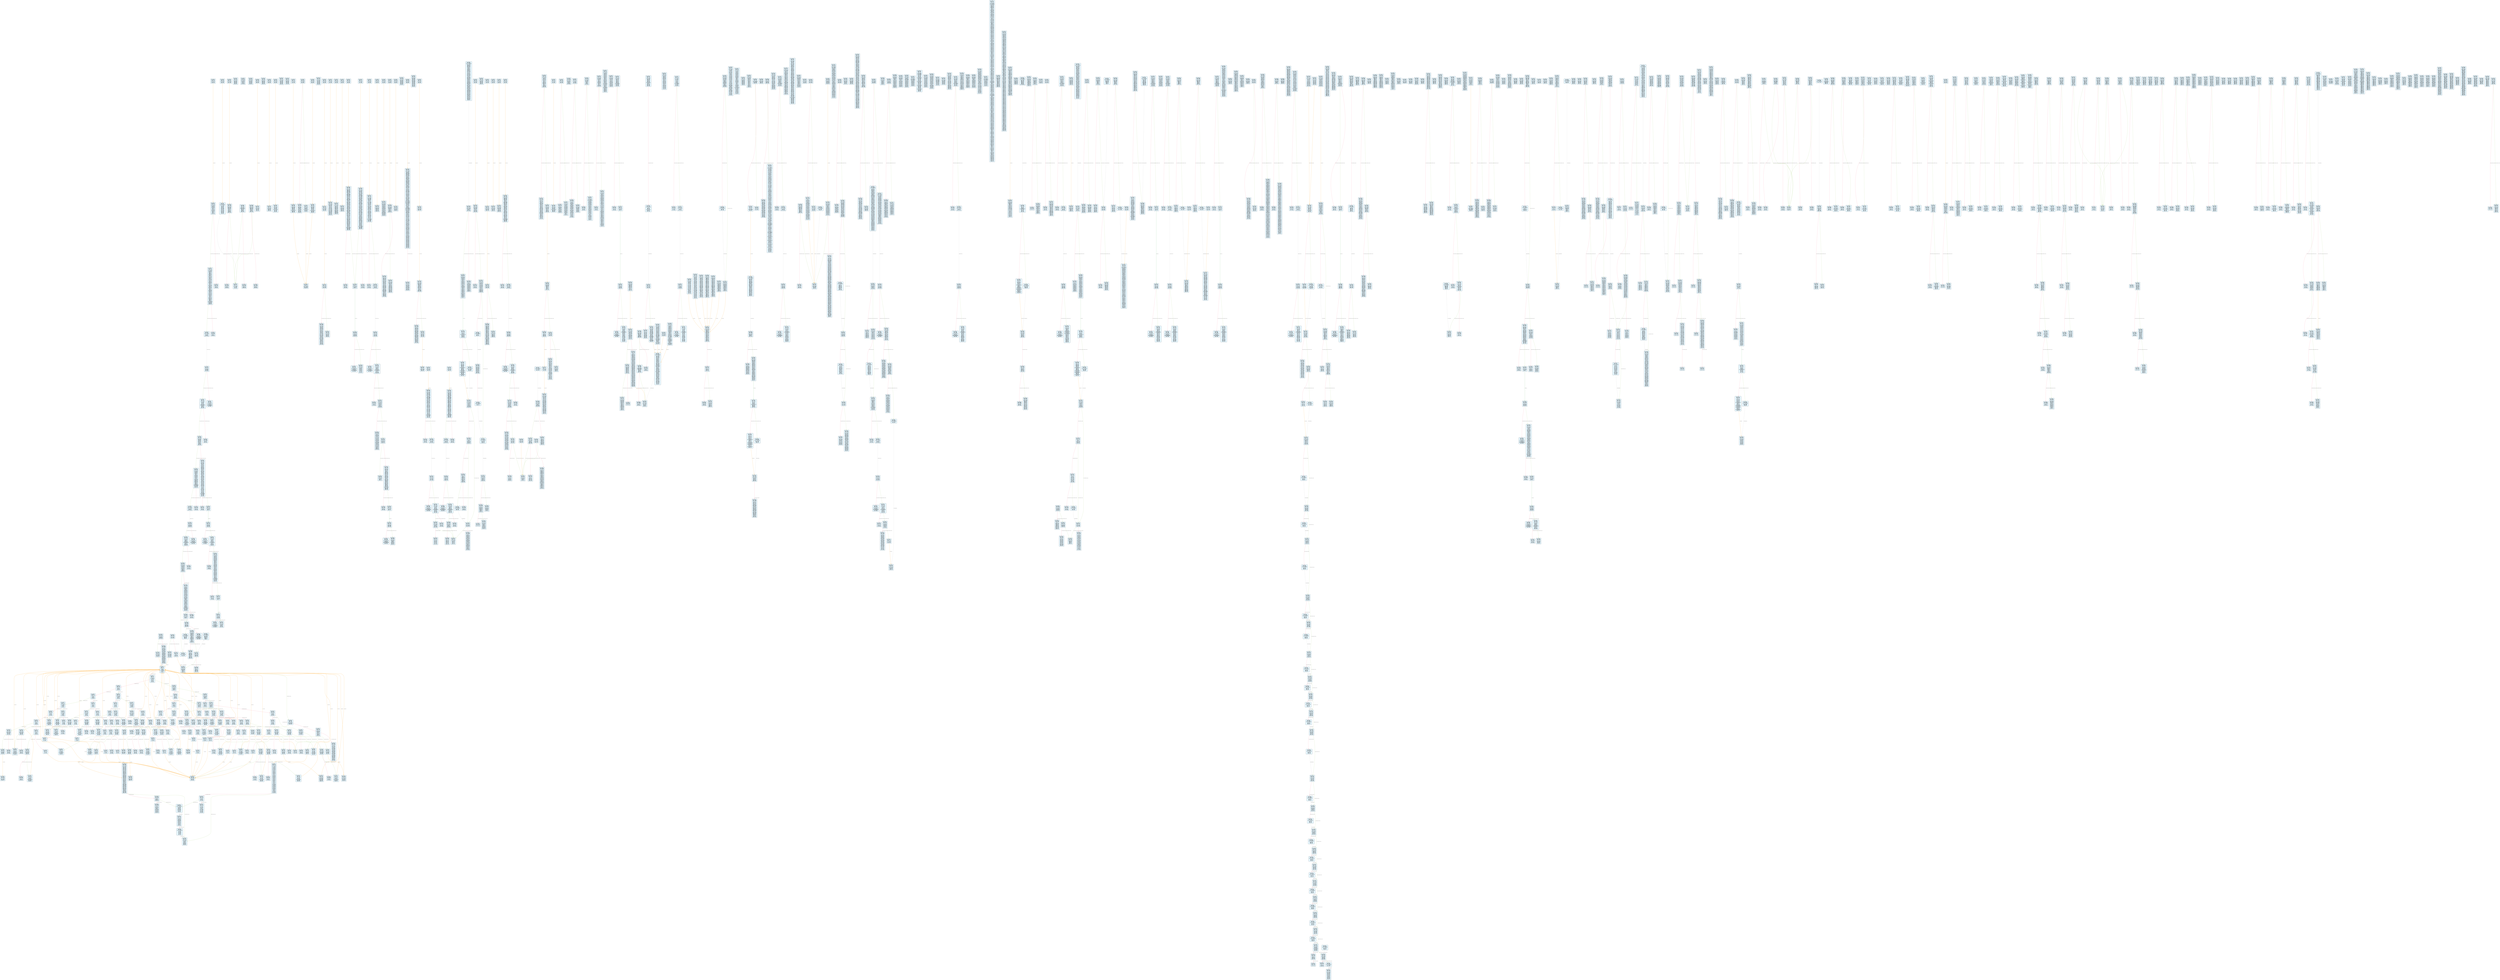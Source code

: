 digraph Static_Complete_CFG {
    rankdir=TB;
    node [shape=box, style="filled, rounded", fontname="Monospace", fontsize=9, margin=0.15];
    edge [fontname="Arial", fontsize=8, penwidth=1.2];
    "block_0" [label="合约: 0xc36442...
起始PC: 0x0
终止PC: 0xc
终止指令: JUMPI
---------
0x0: PUSH1
0x2: PUSH1
0x4: MSTORE
0x5: PUSH1
0x7: CALLDATASIZE
0x8: LT
0x9: PUSH2
0xc: JUMPI", fillcolor="#e6f7ff"];
    "block_d" [label="合约: 0xc36442...
起始PC: 0xd
终止PC: 0x1d
终止指令: JUMPI
---------
0xd: PUSH1
0xf: CALLDATALOAD
0x10: PUSH1
0x12: SHR
0x13: DUP1
0x14: PUSH4
0x19: GT
0x1a: PUSH2
0x1d: JUMPI", fillcolor="#e6f7ff"];
    "block_1e" [label="合约: 0xc36442...
起始PC: 0x1e
终止PC: 0x28
终止指令: JUMPI
---------
0x1e: DUP1
0x1f: PUSH4
0x24: GT
0x25: PUSH2
0x28: JUMPI", fillcolor="#e6f7ff"];
    "block_29" [label="合约: 0xc36442...
起始PC: 0x29
终止PC: 0x33
终止指令: JUMPI
---------
0x29: DUP1
0x2a: PUSH4
0x2f: GT
0x30: PUSH2
0x33: JUMPI", fillcolor="#e6f7ff"];
    "block_34" [label="合约: 0xc36442...
起始PC: 0x34
终止PC: 0x3e
终止指令: JUMPI
---------
0x34: DUP1
0x35: PUSH4
0x3a: GT
0x3b: PUSH2
0x3e: JUMPI", fillcolor="#e6f7ff"];
    "block_3f" [label="合约: 0xc36442...
起始PC: 0x3f
终止PC: 0x49
终止指令: JUMPI
---------
0x3f: DUP1
0x40: PUSH4
0x45: EQ
0x46: PUSH2
0x49: JUMPI", fillcolor="#e6f7ff"];
    "block_4a" [label="合约: 0xc36442...
起始PC: 0x4a
终止PC: 0x54
终止指令: JUMPI
---------
0x4a: DUP1
0x4b: PUSH4
0x50: EQ
0x51: PUSH2
0x54: JUMPI", fillcolor="#e6f7ff"];
    "block_55" [label="合约: 0xc36442...
起始PC: 0x55
终止PC: 0x5f
终止指令: JUMPI
---------
0x55: DUP1
0x56: PUSH4
0x5b: EQ
0x5c: PUSH2
0x5f: JUMPI", fillcolor="#e6f7ff"];
    "block_60" [label="合约: 0xc36442...
起始PC: 0x60
终止PC: 0x63
终止指令: JUMP
---------
0x60: PUSH2
0x63: JUMP", fillcolor="#e6f7ff"];
    "block_64" [label="合约: 0xc36442...
起始PC: 0x64
终止PC: 0x6f
终止指令: JUMPI
---------
0x64: JUMPDEST
0x65: DUP1
0x66: PUSH4
0x6b: EQ
0x6c: PUSH2
0x6f: JUMPI", fillcolor="#e6f7ff"];
    "block_70" [label="合约: 0xc36442...
起始PC: 0x70
终止PC: 0x7a
终止指令: JUMPI
---------
0x70: DUP1
0x71: PUSH4
0x76: EQ
0x77: PUSH2
0x7a: JUMPI", fillcolor="#e6f7ff"];
    "block_7b" [label="合约: 0xc36442...
起始PC: 0x7b
终止PC: 0x7e
终止指令: JUMP
---------
0x7b: PUSH2
0x7e: JUMP", fillcolor="#e6f7ff"];
    "block_7f" [label="合约: 0xc36442...
起始PC: 0x7f
终止PC: 0x8a
终止指令: JUMPI
---------
0x7f: JUMPDEST
0x80: DUP1
0x81: PUSH4
0x86: GT
0x87: PUSH2
0x8a: JUMPI", fillcolor="#e6f7ff"];
    "block_8b" [label="合约: 0xc36442...
起始PC: 0x8b
终止PC: 0x95
终止指令: JUMPI
---------
0x8b: DUP1
0x8c: PUSH4
0x91: EQ
0x92: PUSH2
0x95: JUMPI", fillcolor="#e6f7ff"];
    "block_96" [label="合约: 0xc36442...
起始PC: 0x96
终止PC: 0xa0
终止指令: JUMPI
---------
0x96: DUP1
0x97: PUSH4
0x9c: EQ
0x9d: PUSH2
0xa0: JUMPI", fillcolor="#e6f7ff"];
    "block_a1" [label="合约: 0xc36442...
起始PC: 0xa1
终止PC: 0xab
终止指令: JUMPI
---------
0xa1: DUP1
0xa2: PUSH4
0xa7: EQ
0xa8: PUSH2
0xab: JUMPI", fillcolor="#e6f7ff"];
    "block_ac" [label="合约: 0xc36442...
起始PC: 0xac
终止PC: 0xaf
终止指令: JUMP
---------
0xac: PUSH2
0xaf: JUMP", fillcolor="#e6f7ff"];
    "block_b0" [label="合约: 0xc36442...
起始PC: 0xb0
终止PC: 0xbb
终止指令: JUMPI
---------
0xb0: JUMPDEST
0xb1: DUP1
0xb2: PUSH4
0xb7: EQ
0xb8: PUSH2
0xbb: JUMPI", fillcolor="#e6f7ff"];
    "block_bc" [label="合约: 0xc36442...
起始PC: 0xbc
终止PC: 0xc6
终止指令: JUMPI
---------
0xbc: DUP1
0xbd: PUSH4
0xc2: EQ
0xc3: PUSH2
0xc6: JUMPI", fillcolor="#e6f7ff"];
    "block_c7" [label="合约: 0xc36442...
起始PC: 0xc7
终止PC: 0xca
终止指令: JUMP
---------
0xc7: PUSH2
0xca: JUMP", fillcolor="#e6f7ff"];
    "block_cb" [label="合约: 0xc36442...
起始PC: 0xcb
终止PC: 0xd6
终止指令: JUMPI
---------
0xcb: JUMPDEST
0xcc: DUP1
0xcd: PUSH4
0xd2: GT
0xd3: PUSH2
0xd6: JUMPI", fillcolor="#e6f7ff"];
    "block_d7" [label="合约: 0xc36442...
起始PC: 0xd7
终止PC: 0xe1
终止指令: JUMPI
---------
0xd7: DUP1
0xd8: PUSH4
0xdd: GT
0xde: PUSH2
0xe1: JUMPI", fillcolor="#e6f7ff"];
    "block_e2" [label="合约: 0xc36442...
起始PC: 0xe2
终止PC: 0xec
终止指令: JUMPI
---------
0xe2: DUP1
0xe3: PUSH4
0xe8: EQ
0xe9: PUSH2
0xec: JUMPI", fillcolor="#e6f7ff"];
    "block_ed" [label="合约: 0xc36442...
起始PC: 0xed
终止PC: 0xf7
终止指令: JUMPI
---------
0xed: DUP1
0xee: PUSH4
0xf3: EQ
0xf4: PUSH2
0xf7: JUMPI", fillcolor="#e6f7ff"];
    "block_f8" [label="合约: 0xc36442...
起始PC: 0xf8
终止PC: 0x102
终止指令: JUMPI
---------
0xf8: DUP1
0xf9: PUSH4
0xfe: EQ
0xff: PUSH2
0x102: JUMPI", fillcolor="#e6f7ff"];
    "block_103" [label="合约: 0xc36442...
起始PC: 0x103
终止PC: 0x106
终止指令: JUMP
---------
0x103: PUSH2
0x106: JUMP", fillcolor="#e6f7ff"];
    "block_107" [label="合约: 0xc36442...
起始PC: 0x107
终止PC: 0x112
终止指令: JUMPI
---------
0x107: JUMPDEST
0x108: DUP1
0x109: PUSH4
0x10e: EQ
0x10f: PUSH2
0x112: JUMPI", fillcolor="#e6f7ff"];
    "block_113" [label="合约: 0xc36442...
起始PC: 0x113
终止PC: 0x11d
终止指令: JUMPI
---------
0x113: DUP1
0x114: PUSH4
0x119: EQ
0x11a: PUSH2
0x11d: JUMPI", fillcolor="#e6f7ff"];
    "block_11e" [label="合约: 0xc36442...
起始PC: 0x11e
终止PC: 0x121
终止指令: JUMP
---------
0x11e: PUSH2
0x121: JUMP", fillcolor="#e6f7ff"];
    "block_122" [label="合约: 0xc36442...
起始PC: 0x122
终止PC: 0x12d
终止指令: JUMPI
---------
0x122: JUMPDEST
0x123: DUP1
0x124: PUSH4
0x129: EQ
0x12a: PUSH2
0x12d: JUMPI", fillcolor="#e6f7ff"];
    "block_12e" [label="合约: 0xc36442...
起始PC: 0x12e
终止PC: 0x138
终止指令: JUMPI
---------
0x12e: DUP1
0x12f: PUSH4
0x134: EQ
0x135: PUSH2
0x138: JUMPI", fillcolor="#e6f7ff"];
    "block_139" [label="合约: 0xc36442...
起始PC: 0x139
终止PC: 0x143
终止指令: JUMPI
---------
0x139: DUP1
0x13a: PUSH4
0x13f: EQ
0x140: PUSH2
0x143: JUMPI", fillcolor="#e6f7ff"];
    "block_144" [label="合约: 0xc36442...
起始PC: 0x144
终止PC: 0x14e
终止指令: JUMPI
---------
0x144: DUP1
0x145: PUSH4
0x14a: EQ
0x14b: PUSH2
0x14e: JUMPI", fillcolor="#e6f7ff"];
    "block_14f" [label="合约: 0xc36442...
起始PC: 0x14f
终止PC: 0x152
终止指令: JUMP
---------
0x14f: PUSH2
0x152: JUMP", fillcolor="#e6f7ff"];
    "block_153" [label="合约: 0xc36442...
起始PC: 0x153
终止PC: 0x15e
终止指令: JUMPI
---------
0x153: JUMPDEST
0x154: DUP1
0x155: PUSH4
0x15a: GT
0x15b: PUSH2
0x15e: JUMPI", fillcolor="#e6f7ff"];
    "block_15f" [label="合约: 0xc36442...
起始PC: 0x15f
终止PC: 0x169
终止指令: JUMPI
---------
0x15f: DUP1
0x160: PUSH4
0x165: GT
0x166: PUSH2
0x169: JUMPI", fillcolor="#e6f7ff"];
    "block_16a" [label="合约: 0xc36442...
起始PC: 0x16a
终止PC: 0x174
终止指令: JUMPI
---------
0x16a: DUP1
0x16b: PUSH4
0x170: GT
0x171: PUSH2
0x174: JUMPI", fillcolor="#e6f7ff"];
    "block_175" [label="合约: 0xc36442...
起始PC: 0x175
终止PC: 0x17f
终止指令: JUMPI
---------
0x175: DUP1
0x176: PUSH4
0x17b: EQ
0x17c: PUSH2
0x17f: JUMPI", fillcolor="#e6f7ff"];
    "block_180" [label="合约: 0xc36442...
起始PC: 0x180
终止PC: 0x18a
终止指令: JUMPI
---------
0x180: DUP1
0x181: PUSH4
0x186: EQ
0x187: PUSH2
0x18a: JUMPI", fillcolor="#e6f7ff"];
    "block_18b" [label="合约: 0xc36442...
起始PC: 0x18b
终止PC: 0x195
终止指令: JUMPI
---------
0x18b: DUP1
0x18c: PUSH4
0x191: EQ
0x192: PUSH2
0x195: JUMPI", fillcolor="#e6f7ff"];
    "block_196" [label="合约: 0xc36442...
起始PC: 0x196
终止PC: 0x199
终止指令: JUMP
---------
0x196: PUSH2
0x199: JUMP", fillcolor="#e6f7ff"];
    "block_19a" [label="合约: 0xc36442...
起始PC: 0x19a
终止PC: 0x1a5
终止指令: JUMPI
---------
0x19a: JUMPDEST
0x19b: DUP1
0x19c: PUSH4
0x1a1: EQ
0x1a2: PUSH2
0x1a5: JUMPI", fillcolor="#e6f7ff"];
    "block_1a6" [label="合约: 0xc36442...
起始PC: 0x1a6
终止PC: 0x1b0
终止指令: JUMPI
---------
0x1a6: DUP1
0x1a7: PUSH4
0x1ac: EQ
0x1ad: PUSH2
0x1b0: JUMPI", fillcolor="#e6f7ff"];
    "block_1b1" [label="合约: 0xc36442...
起始PC: 0x1b1
终止PC: 0x1b4
终止指令: JUMP
---------
0x1b1: PUSH2
0x1b4: JUMP", fillcolor="#e6f7ff"];
    "block_1b5" [label="合约: 0xc36442...
起始PC: 0x1b5
终止PC: 0x1c0
终止指令: JUMPI
---------
0x1b5: JUMPDEST
0x1b6: DUP1
0x1b7: PUSH4
0x1bc: GT
0x1bd: PUSH2
0x1c0: JUMPI", fillcolor="#e6f7ff"];
    "block_1c1" [label="合约: 0xc36442...
起始PC: 0x1c1
终止PC: 0x1cb
终止指令: JUMPI
---------
0x1c1: DUP1
0x1c2: PUSH4
0x1c7: EQ
0x1c8: PUSH2
0x1cb: JUMPI", fillcolor="#e6f7ff"];
    "block_1cc" [label="合约: 0xc36442...
起始PC: 0x1cc
终止PC: 0x1d6
终止指令: JUMPI
---------
0x1cc: DUP1
0x1cd: PUSH4
0x1d2: EQ
0x1d3: PUSH2
0x1d6: JUMPI", fillcolor="#e6f7ff"];
    "block_1d7" [label="合约: 0xc36442...
起始PC: 0x1d7
终止PC: 0x1e1
终止指令: JUMPI
---------
0x1d7: DUP1
0x1d8: PUSH4
0x1dd: EQ
0x1de: PUSH2
0x1e1: JUMPI", fillcolor="#e6f7ff"];
    "block_1e2" [label="合约: 0xc36442...
起始PC: 0x1e2
终止PC: 0x1e5
终止指令: JUMP
---------
0x1e2: PUSH2
0x1e5: JUMP", fillcolor="#e6f7ff"];
    "block_1e6" [label="合约: 0xc36442...
起始PC: 0x1e6
终止PC: 0x1f1
终止指令: JUMPI
---------
0x1e6: JUMPDEST
0x1e7: DUP1
0x1e8: PUSH4
0x1ed: EQ
0x1ee: PUSH2
0x1f1: JUMPI", fillcolor="#e6f7ff"];
    "block_1f2" [label="合约: 0xc36442...
起始PC: 0x1f2
终止PC: 0x1fc
终止指令: JUMPI
---------
0x1f2: DUP1
0x1f3: PUSH4
0x1f8: EQ
0x1f9: PUSH2
0x1fc: JUMPI", fillcolor="#e6f7ff"];
    "block_1fd" [label="合约: 0xc36442...
起始PC: 0x1fd
终止PC: 0x200
终止指令: JUMP
---------
0x1fd: PUSH2
0x200: JUMP", fillcolor="#e6f7ff"];
    "block_201" [label="合约: 0xc36442...
起始PC: 0x201
终止PC: 0x20c
终止指令: JUMPI
---------
0x201: JUMPDEST
0x202: DUP1
0x203: PUSH4
0x208: GT
0x209: PUSH2
0x20c: JUMPI", fillcolor="#e6f7ff"];
    "block_20d" [label="合约: 0xc36442...
起始PC: 0x20d
终止PC: 0x217
终止指令: JUMPI
---------
0x20d: DUP1
0x20e: PUSH4
0x213: GT
0x214: PUSH2
0x217: JUMPI", fillcolor="#e6f7ff"];
    "block_218" [label="合约: 0xc36442...
起始PC: 0x218
终止PC: 0x222
终止指令: JUMPI
---------
0x218: DUP1
0x219: PUSH4
0x21e: EQ
0x21f: PUSH2
0x222: JUMPI", fillcolor="#e6f7ff"];
    "block_223" [label="合约: 0xc36442...
起始PC: 0x223
终止PC: 0x22d
终止指令: JUMPI
---------
0x223: DUP1
0x224: PUSH4
0x229: EQ
0x22a: PUSH2
0x22d: JUMPI", fillcolor="#e6f7ff"];
    "block_22e" [label="合约: 0xc36442...
起始PC: 0x22e
终止PC: 0x238
终止指令: JUMPI
---------
0x22e: DUP1
0x22f: PUSH4
0x234: EQ
0x235: PUSH2
0x238: JUMPI", fillcolor="#e6f7ff"];
    "block_239" [label="合约: 0xc36442...
起始PC: 0x239
终止PC: 0x23c
终止指令: JUMP
---------
0x239: PUSH2
0x23c: JUMP", fillcolor="#e6f7ff"];
    "block_23d" [label="合约: 0xc36442...
起始PC: 0x23d
终止PC: 0x248
终止指令: JUMPI
---------
0x23d: JUMPDEST
0x23e: DUP1
0x23f: PUSH4
0x244: EQ
0x245: PUSH2
0x248: JUMPI", fillcolor="#e6f7ff"];
    "block_249" [label="合约: 0xc36442...
起始PC: 0x249
终止PC: 0x253
终止指令: JUMPI
---------
0x249: DUP1
0x24a: PUSH4
0x24f: EQ
0x250: PUSH2
0x253: JUMPI", fillcolor="#e6f7ff"];
    "block_254" [label="合约: 0xc36442...
起始PC: 0x254
终止PC: 0x257
终止指令: JUMP
---------
0x254: PUSH2
0x257: JUMP", fillcolor="#e6f7ff"];
    "block_258" [label="合约: 0xc36442...
起始PC: 0x258
终止PC: 0x263
终止指令: JUMPI
---------
0x258: JUMPDEST
0x259: DUP1
0x25a: PUSH4
0x25f: EQ
0x260: PUSH2
0x263: JUMPI", fillcolor="#e6f7ff"];
    "block_264" [label="合约: 0xc36442...
起始PC: 0x264
终止PC: 0x26e
终止指令: JUMPI
---------
0x264: DUP1
0x265: PUSH4
0x26a: EQ
0x26b: PUSH2
0x26e: JUMPI", fillcolor="#e6f7ff"];
    "block_26f" [label="合约: 0xc36442...
起始PC: 0x26f
终止PC: 0x279
终止指令: JUMPI
---------
0x26f: DUP1
0x270: PUSH4
0x275: EQ
0x276: PUSH2
0x279: JUMPI", fillcolor="#e6f7ff"];
    "block_27a" [label="合约: 0xc36442...
起始PC: 0x27a
终止PC: 0x284
终止指令: JUMPI
---------
0x27a: DUP1
0x27b: PUSH4
0x280: EQ
0x281: PUSH2
0x284: JUMPI", fillcolor="#e6f7ff"];
    "block_285" [label="合约: 0xc36442...
起始PC: 0x285
终止PC: 0x288
终止指令: JUMP
---------
0x285: PUSH2
0x288: JUMP", fillcolor="#e6f7ff"];
    "block_289" [label="合约: 0xc36442...
起始PC: 0x289
终止PC: 0x28e
终止指令: JUMPI
---------
0x289: JUMPDEST
0x28a: CALLDATASIZE
0x28b: PUSH2
0x28e: JUMPI", fillcolor="#e6f7ff"];
    "block_28f" [label="合约: 0xc36442...
起始PC: 0x28f
终止PC: 0x2be
终止指令: JUMPI
---------
0x28f: CALLER
0x290: PUSH1
0x292: PUSH1
0x294: PUSH1
0x296: SHL
0x297: SUB
0x298: PUSH32
0x2b9: AND
0x2ba: EQ
0x2bb: PUSH2
0x2be: JUMPI", fillcolor="#e6f7ff"];
    "block_2bf" [label="合约: 0xc36442...
起始PC: 0x2bf
终止PC: 0x30a
终止指令: REVERT
---------
0x2bf: PUSH1
0x2c1: DUP1
0x2c2: MLOAD
0x2c3: PUSH3
0x2c7: PUSH1
0x2c9: SHL
0x2ca: DUP2
0x2cb: MSTORE
0x2cc: PUSH1
0x2ce: PUSH1
0x2d0: DUP3
0x2d1: ADD
0x2d2: MSTORE
0x2d3: PUSH1
0x2d5: PUSH1
0x2d7: DUP3
0x2d8: ADD
0x2d9: MSTORE
0x2da: PUSH32
0x2fb: PUSH1
0x2fd: DUP3
0x2fe: ADD
0x2ff: MSTORE
0x300: SWAP1
0x301: MLOAD
0x302: SWAP1
0x303: DUP2
0x304: SWAP1
0x305: SUB
0x306: PUSH1
0x308: ADD
0x309: SWAP1
0x30a: REVERT", fillcolor="#e6f7ff"];
    "block_30b" [label="合约: 0xc36442...
起始PC: 0x30b
终止PC: 0x30c
终止指令: STOP
---------
0x30b: JUMPDEST
0x30c: STOP", fillcolor="#e6f7ff"];
    "block_30d" [label="合约: 0xc36442...
起始PC: 0x30d
终止PC: 0x311
终止指令: REVERT
---------
0x30d: JUMPDEST
0x30e: PUSH1
0x310: DUP1
0x311: REVERT", fillcolor="#e6f7ff"];
    "block_312" [label="合约: 0xc36442...
起始PC: 0x312
终止PC: 0x319
终止指令: JUMPI
---------
0x312: JUMPDEST
0x313: CALLVALUE
0x314: DUP1
0x315: ISZERO
0x316: PUSH2
0x319: JUMPI", fillcolor="#e6f7ff"];
    "block_31a" [label="合约: 0xc36442...
起始PC: 0x31a
终止PC: 0x31d
终止指令: REVERT
---------
0x31a: PUSH1
0x31c: DUP1
0x31d: REVERT", fillcolor="#e6f7ff"];
    "block_31e" [label="合约: 0xc36442...
起始PC: 0x31e
终止PC: 0x32c
终止指令: JUMP
---------
0x31e: JUMPDEST
0x31f: POP
0x320: PUSH2
0x323: PUSH2
0x326: CALLDATASIZE
0x327: PUSH1
0x329: PUSH2
0x32c: JUMP", fillcolor="#e6f7ff"];
    "block_32d" [label="合约: 0xc36442...
起始PC: 0x32d
终止PC: 0x331
终止指令: JUMP
---------
0x32d: JUMPDEST
0x32e: PUSH2
0x331: JUMP", fillcolor="#e6f7ff"];
    "block_332" [label="合约: 0xc36442...
起始PC: 0x332
终止PC: 0x33e
终止指令: JUMP
---------
0x332: JUMPDEST
0x333: PUSH1
0x335: MLOAD
0x336: PUSH2
0x339: SWAP2
0x33a: SWAP1
0x33b: PUSH2
0x33e: JUMP", fillcolor="#e6f7ff"];
    "block_33f" [label="合约: 0xc36442...
起始PC: 0x33f
终止PC: 0x347
终止指令: RETURN
---------
0x33f: JUMPDEST
0x340: PUSH1
0x342: MLOAD
0x343: DUP1
0x344: SWAP2
0x345: SUB
0x346: SWAP1
0x347: RETURN", fillcolor="#e6f7ff"];
    "block_348" [label="合约: 0xc36442...
起始PC: 0x348
终止PC: 0x34f
终止指令: JUMPI
---------
0x348: JUMPDEST
0x349: CALLVALUE
0x34a: DUP1
0x34b: ISZERO
0x34c: PUSH2
0x34f: JUMPI", fillcolor="#e6f7ff"];
    "block_350" [label="合约: 0xc36442...
起始PC: 0x350
终止PC: 0x353
终止指令: REVERT
---------
0x350: PUSH1
0x352: DUP1
0x353: REVERT", fillcolor="#e6f7ff"];
    "block_354" [label="合约: 0xc36442...
起始PC: 0x354
终止PC: 0x35c
终止指令: JUMP
---------
0x354: JUMPDEST
0x355: POP
0x356: PUSH2
0x359: PUSH2
0x35c: JUMP", fillcolor="#e6f7ff"];
    "block_35d" [label="合约: 0xc36442...
起始PC: 0x35d
终止PC: 0x369
终止指令: JUMP
---------
0x35d: JUMPDEST
0x35e: PUSH1
0x360: MLOAD
0x361: PUSH2
0x364: SWAP2
0x365: SWAP1
0x366: PUSH2
0x369: JUMP", fillcolor="#e6f7ff"];
    "block_36a" [label="合约: 0xc36442...
起始PC: 0x36a
终止PC: 0x371
终止指令: JUMPI
---------
0x36a: JUMPDEST
0x36b: CALLVALUE
0x36c: DUP1
0x36d: ISZERO
0x36e: PUSH2
0x371: JUMPI", fillcolor="#e6f7ff"];
    "block_372" [label="合约: 0xc36442...
起始PC: 0x372
终止PC: 0x375
终止指令: REVERT
---------
0x372: PUSH1
0x374: DUP1
0x375: REVERT", fillcolor="#e6f7ff"];
    "block_376" [label="合约: 0xc36442...
起始PC: 0x376
终止PC: 0x384
终止指令: JUMP
---------
0x376: JUMPDEST
0x377: POP
0x378: PUSH2
0x37b: PUSH2
0x37e: CALLDATASIZE
0x37f: PUSH1
0x381: PUSH2
0x384: JUMP", fillcolor="#e6f7ff"];
    "block_385" [label="合约: 0xc36442...
起始PC: 0x385
终止PC: 0x389
终止指令: JUMP
---------
0x385: JUMPDEST
0x386: PUSH2
0x389: JUMP", fillcolor="#e6f7ff"];
    "block_38a" [label="合约: 0xc36442...
起始PC: 0x38a
终止PC: 0x396
终止指令: JUMP
---------
0x38a: JUMPDEST
0x38b: PUSH1
0x38d: MLOAD
0x38e: PUSH2
0x391: SWAP2
0x392: SWAP1
0x393: PUSH2
0x396: JUMP", fillcolor="#e6f7ff"];
    "block_397" [label="合约: 0xc36442...
起始PC: 0x397
终止PC: 0x39e
终止指令: JUMPI
---------
0x397: JUMPDEST
0x398: CALLVALUE
0x399: DUP1
0x39a: ISZERO
0x39b: PUSH2
0x39e: JUMPI", fillcolor="#e6f7ff"];
    "block_39f" [label="合约: 0xc36442...
起始PC: 0x39f
终止PC: 0x3a2
终止指令: REVERT
---------
0x39f: PUSH1
0x3a1: DUP1
0x3a2: REVERT", fillcolor="#e6f7ff"];
    "block_3a3" [label="合约: 0xc36442...
起始PC: 0x3a3
终止PC: 0x3b1
终止指令: JUMP
---------
0x3a3: JUMPDEST
0x3a4: POP
0x3a5: PUSH2
0x3a8: PUSH2
0x3ab: CALLDATASIZE
0x3ac: PUSH1
0x3ae: PUSH2
0x3b1: JUMP", fillcolor="#e6f7ff"];
    "block_3b2" [label="合约: 0xc36442...
起始PC: 0x3b2
终止PC: 0x3b6
终止指令: JUMP
---------
0x3b2: JUMPDEST
0x3b3: PUSH2
0x3b6: JUMP", fillcolor="#e6f7ff"];
    "block_3b7" [label="合约: 0xc36442...
起始PC: 0x3b7
终止PC: 0x3c4
终止指令: JUMP
---------
0x3b7: JUMPDEST
0x3b8: PUSH2
0x3bb: PUSH2
0x3be: CALLDATASIZE
0x3bf: PUSH1
0x3c1: PUSH2
0x3c4: JUMP", fillcolor="#e6f7ff"];
    "block_3c5" [label="合约: 0xc36442...
起始PC: 0x3c5
终止PC: 0x3c9
终止指令: JUMP
---------
0x3c5: JUMPDEST
0x3c6: PUSH2
0x3c9: JUMP", fillcolor="#e6f7ff"];
    "block_3ca" [label="合约: 0xc36442...
起始PC: 0x3ca
终止PC: 0x3d7
终止指令: JUMP
---------
0x3ca: JUMPDEST
0x3cb: PUSH1
0x3cd: MLOAD
0x3ce: PUSH2
0x3d1: SWAP3
0x3d2: SWAP2
0x3d3: SWAP1
0x3d4: PUSH2
0x3d7: JUMP", fillcolor="#e6f7ff"];
    "block_3d8" [label="合约: 0xc36442...
起始PC: 0x3d8
终止PC: 0x3df
终止指令: JUMP
---------
0x3d8: JUMPDEST
0x3d9: PUSH2
0x3dc: PUSH2
0x3df: JUMP", fillcolor="#e6f7ff"];
    "block_3e0" [label="合约: 0xc36442...
起始PC: 0x3e0
终止PC: 0x3ed
终止指令: JUMP
---------
0x3e0: JUMPDEST
0x3e1: PUSH2
0x3e4: PUSH2
0x3e7: CALLDATASIZE
0x3e8: PUSH1
0x3ea: PUSH2
0x3ed: JUMP", fillcolor="#e6f7ff"];
    "block_3ee" [label="合约: 0xc36442...
起始PC: 0x3ee
终止PC: 0x3f2
终止指令: JUMP
---------
0x3ee: JUMPDEST
0x3ef: PUSH2
0x3f2: JUMP", fillcolor="#e6f7ff"];
    "block_3f3" [label="合约: 0xc36442...
起始PC: 0x3f3
终止PC: 0x3fa
终止指令: JUMPI
---------
0x3f3: JUMPDEST
0x3f4: CALLVALUE
0x3f5: DUP1
0x3f6: ISZERO
0x3f7: PUSH2
0x3fa: JUMPI", fillcolor="#e6f7ff"];
    "block_3fb" [label="合约: 0xc36442...
起始PC: 0x3fb
终止PC: 0x3fe
终止指令: REVERT
---------
0x3fb: PUSH1
0x3fd: DUP1
0x3fe: REVERT", fillcolor="#e6f7ff"];
    "block_3ff" [label="合约: 0xc36442...
起始PC: 0x3ff
终止PC: 0x407
终止指令: JUMP
---------
0x3ff: JUMPDEST
0x400: POP
0x401: PUSH2
0x404: PUSH2
0x407: JUMP", fillcolor="#e6f7ff"];
    "block_408" [label="合约: 0xc36442...
起始PC: 0x408
终止PC: 0x414
终止指令: JUMP
---------
0x408: JUMPDEST
0x409: PUSH1
0x40b: MLOAD
0x40c: PUSH2
0x40f: SWAP2
0x410: SWAP1
0x411: PUSH2
0x414: JUMP", fillcolor="#e6f7ff"];
    "block_415" [label="合约: 0xc36442...
起始PC: 0x415
终止PC: 0x422
终止指令: JUMP
---------
0x415: JUMPDEST
0x416: PUSH2
0x419: PUSH2
0x41c: CALLDATASIZE
0x41d: PUSH1
0x41f: PUSH2
0x422: JUMP", fillcolor="#e6f7ff"];
    "block_423" [label="合约: 0xc36442...
起始PC: 0x423
终止PC: 0x427
终止指令: JUMP
---------
0x423: JUMPDEST
0x424: PUSH2
0x427: JUMP", fillcolor="#e6f7ff"];
    "block_428" [label="合约: 0xc36442...
起始PC: 0x428
终止PC: 0x436
终止指令: JUMP
---------
0x428: JUMPDEST
0x429: PUSH1
0x42b: MLOAD
0x42c: PUSH2
0x42f: SWAP4
0x430: SWAP3
0x431: SWAP2
0x432: SWAP1
0x433: PUSH2
0x436: JUMP", fillcolor="#e6f7ff"];
    "block_437" [label="合约: 0xc36442...
起始PC: 0x437
终止PC: 0x43e
终止指令: JUMPI
---------
0x437: JUMPDEST
0x438: CALLVALUE
0x439: DUP1
0x43a: ISZERO
0x43b: PUSH2
0x43e: JUMPI", fillcolor="#e6f7ff"];
    "block_43f" [label="合约: 0xc36442...
起始PC: 0x43f
终止PC: 0x442
终止指令: REVERT
---------
0x43f: PUSH1
0x441: DUP1
0x442: REVERT", fillcolor="#e6f7ff"];
    "block_443" [label="合约: 0xc36442...
起始PC: 0x443
终止PC: 0x451
终止指令: JUMP
---------
0x443: JUMPDEST
0x444: POP
0x445: PUSH2
0x448: PUSH2
0x44b: CALLDATASIZE
0x44c: PUSH1
0x44e: PUSH2
0x451: JUMP", fillcolor="#e6f7ff"];
    "block_452" [label="合约: 0xc36442...
起始PC: 0x452
终止PC: 0x456
终止指令: JUMP
---------
0x452: JUMPDEST
0x453: PUSH2
0x456: JUMP", fillcolor="#e6f7ff"];
    "block_457" [label="合约: 0xc36442...
起始PC: 0x457
终止PC: 0x45e
终止指令: JUMPI
---------
0x457: JUMPDEST
0x458: CALLVALUE
0x459: DUP1
0x45a: ISZERO
0x45b: PUSH2
0x45e: JUMPI", fillcolor="#e6f7ff"];
    "block_45f" [label="合约: 0xc36442...
起始PC: 0x45f
终止PC: 0x462
终止指令: REVERT
---------
0x45f: PUSH1
0x461: DUP1
0x462: REVERT", fillcolor="#e6f7ff"];
    "block_463" [label="合约: 0xc36442...
起始PC: 0x463
终止PC: 0x471
终止指令: JUMP
---------
0x463: JUMPDEST
0x464: POP
0x465: PUSH2
0x468: PUSH2
0x46b: CALLDATASIZE
0x46c: PUSH1
0x46e: PUSH2
0x471: JUMP", fillcolor="#e6f7ff"];
    "block_472" [label="合约: 0xc36442...
起始PC: 0x472
终止PC: 0x476
终止指令: JUMP
---------
0x472: JUMPDEST
0x473: PUSH2
0x476: JUMP", fillcolor="#e6f7ff"];
    "block_477" [label="合约: 0xc36442...
起始PC: 0x477
终止PC: 0x47e
终止指令: JUMPI
---------
0x477: JUMPDEST
0x478: CALLVALUE
0x479: DUP1
0x47a: ISZERO
0x47b: PUSH2
0x47e: JUMPI", fillcolor="#e6f7ff"];
    "block_47f" [label="合约: 0xc36442...
起始PC: 0x47f
终止PC: 0x482
终止指令: REVERT
---------
0x47f: PUSH1
0x481: DUP1
0x482: REVERT", fillcolor="#e6f7ff"];
    "block_483" [label="合约: 0xc36442...
起始PC: 0x483
终止PC: 0x48b
终止指令: JUMP
---------
0x483: JUMPDEST
0x484: POP
0x485: PUSH2
0x488: PUSH2
0x48b: JUMP", fillcolor="#e6f7ff"];
    "block_48c" [label="合约: 0xc36442...
起始PC: 0x48c
终止PC: 0x493
终止指令: JUMPI
---------
0x48c: JUMPDEST
0x48d: CALLVALUE
0x48e: DUP1
0x48f: ISZERO
0x490: PUSH2
0x493: JUMPI", fillcolor="#e6f7ff"];
    "block_494" [label="合约: 0xc36442...
起始PC: 0x494
终止PC: 0x497
终止指令: REVERT
---------
0x494: PUSH1
0x496: DUP1
0x497: REVERT", fillcolor="#e6f7ff"];
    "block_498" [label="合约: 0xc36442...
起始PC: 0x498
终止PC: 0x4a0
终止指令: JUMP
---------
0x498: JUMPDEST
0x499: POP
0x49a: PUSH2
0x49d: PUSH2
0x4a0: JUMP", fillcolor="#e6f7ff"];
    "block_4a1" [label="合约: 0xc36442...
起始PC: 0x4a1
终止PC: 0x4a8
终止指令: JUMPI
---------
0x4a1: JUMPDEST
0x4a2: CALLVALUE
0x4a3: DUP1
0x4a4: ISZERO
0x4a5: PUSH2
0x4a8: JUMPI", fillcolor="#e6f7ff"];
    "block_4a9" [label="合约: 0xc36442...
起始PC: 0x4a9
终止PC: 0x4ac
终止指令: REVERT
---------
0x4a9: PUSH1
0x4ab: DUP1
0x4ac: REVERT", fillcolor="#e6f7ff"];
    "block_4ad" [label="合约: 0xc36442...
起始PC: 0x4ad
终止PC: 0x4bb
终止指令: JUMP
---------
0x4ad: JUMPDEST
0x4ae: POP
0x4af: PUSH2
0x4b2: PUSH2
0x4b5: CALLDATASIZE
0x4b6: PUSH1
0x4b8: PUSH2
0x4bb: JUMP", fillcolor="#e6f7ff"];
    "block_4bc" [label="合约: 0xc36442...
起始PC: 0x4bc
终止PC: 0x4c0
终止指令: JUMP
---------
0x4bc: JUMPDEST
0x4bd: PUSH2
0x4c0: JUMP", fillcolor="#e6f7ff"];
    "block_4c1" [label="合约: 0xc36442...
起始PC: 0x4c1
终止PC: 0x4ce
终止指令: JUMP
---------
0x4c1: JUMPDEST
0x4c2: PUSH2
0x4c5: PUSH2
0x4c8: CALLDATASIZE
0x4c9: PUSH1
0x4cb: PUSH2
0x4ce: JUMP", fillcolor="#e6f7ff"];
    "block_4cf" [label="合约: 0xc36442...
起始PC: 0x4cf
终止PC: 0x4d3
终止指令: JUMP
---------
0x4cf: JUMPDEST
0x4d0: PUSH2
0x4d3: JUMP", fillcolor="#e6f7ff"];
    "block_4d4" [label="合约: 0xc36442...
起始PC: 0x4d4
终止PC: 0x4e1
终止指令: JUMP
---------
0x4d4: JUMPDEST
0x4d5: PUSH2
0x4d8: PUSH2
0x4db: CALLDATASIZE
0x4dc: PUSH1
0x4de: PUSH2
0x4e1: JUMP", fillcolor="#e6f7ff"];
    "block_4e2" [label="合约: 0xc36442...
起始PC: 0x4e2
终止PC: 0x4e6
终止指令: JUMP
---------
0x4e2: JUMPDEST
0x4e3: PUSH2
0x4e6: JUMP", fillcolor="#e6f7ff"];
    "block_4e7" [label="合约: 0xc36442...
起始PC: 0x4e7
终止PC: 0x4f4
终止指令: JUMP
---------
0x4e7: JUMPDEST
0x4e8: PUSH2
0x4eb: PUSH2
0x4ee: CALLDATASIZE
0x4ef: PUSH1
0x4f1: PUSH2
0x4f4: JUMP", fillcolor="#e6f7ff"];
    "block_4f5" [label="合约: 0xc36442...
起始PC: 0x4f5
终止PC: 0x4f9
终止指令: JUMP
---------
0x4f5: JUMPDEST
0x4f6: PUSH2
0x4f9: JUMP", fillcolor="#e6f7ff"];
    "block_4fa" [label="合约: 0xc36442...
起始PC: 0x4fa
终止PC: 0x501
终止指令: JUMPI
---------
0x4fa: JUMPDEST
0x4fb: CALLVALUE
0x4fc: DUP1
0x4fd: ISZERO
0x4fe: PUSH2
0x501: JUMPI", fillcolor="#e6f7ff"];
    "block_502" [label="合约: 0xc36442...
起始PC: 0x502
终止PC: 0x505
终止指令: REVERT
---------
0x502: PUSH1
0x504: DUP1
0x505: REVERT", fillcolor="#e6f7ff"];
    "block_506" [label="合约: 0xc36442...
起始PC: 0x506
终止PC: 0x50e
终止指令: JUMP
---------
0x506: JUMPDEST
0x507: POP
0x508: PUSH2
0x50b: PUSH2
0x50e: JUMP", fillcolor="#e6f7ff"];
    "block_50f" [label="合约: 0xc36442...
起始PC: 0x50f
终止PC: 0x516
终止指令: JUMPI
---------
0x50f: JUMPDEST
0x510: CALLVALUE
0x511: DUP1
0x512: ISZERO
0x513: PUSH2
0x516: JUMPI", fillcolor="#e6f7ff"];
    "block_517" [label="合约: 0xc36442...
起始PC: 0x517
终止PC: 0x51a
终止指令: REVERT
---------
0x517: PUSH1
0x519: DUP1
0x51a: REVERT", fillcolor="#e6f7ff"];
    "block_51b" [label="合约: 0xc36442...
起始PC: 0x51b
终止PC: 0x529
终止指令: JUMP
---------
0x51b: JUMPDEST
0x51c: POP
0x51d: PUSH2
0x520: PUSH2
0x523: CALLDATASIZE
0x524: PUSH1
0x526: PUSH2
0x529: JUMP", fillcolor="#e6f7ff"];
    "block_52a" [label="合约: 0xc36442...
起始PC: 0x52a
终止PC: 0x52e
终止指令: JUMP
---------
0x52a: JUMPDEST
0x52b: PUSH2
0x52e: JUMP", fillcolor="#e6f7ff"];
    "block_52f" [label="合约: 0xc36442...
起始PC: 0x52f
终止PC: 0x536
终止指令: JUMPI
---------
0x52f: JUMPDEST
0x530: CALLVALUE
0x531: DUP1
0x532: ISZERO
0x533: PUSH2
0x536: JUMPI", fillcolor="#e6f7ff"];
    "block_537" [label="合约: 0xc36442...
起始PC: 0x537
终止PC: 0x53a
终止指令: REVERT
---------
0x537: PUSH1
0x539: DUP1
0x53a: REVERT", fillcolor="#e6f7ff"];
    "block_53b" [label="合约: 0xc36442...
起始PC: 0x53b
终止PC: 0x549
终止指令: JUMP
---------
0x53b: JUMPDEST
0x53c: POP
0x53d: PUSH2
0x540: PUSH2
0x543: CALLDATASIZE
0x544: PUSH1
0x546: PUSH2
0x549: JUMP", fillcolor="#e6f7ff"];
    "block_54a" [label="合约: 0xc36442...
起始PC: 0x54a
终止PC: 0x54e
终止指令: JUMP
---------
0x54a: JUMPDEST
0x54b: PUSH2
0x54e: JUMP", fillcolor="#e6f7ff"];
    "block_54f" [label="合约: 0xc36442...
起始PC: 0x54f
终止PC: 0x556
终止指令: JUMPI
---------
0x54f: JUMPDEST
0x550: CALLVALUE
0x551: DUP1
0x552: ISZERO
0x553: PUSH2
0x556: JUMPI", fillcolor="#e6f7ff"];
    "block_557" [label="合约: 0xc36442...
起始PC: 0x557
终止PC: 0x55a
终止指令: REVERT
---------
0x557: PUSH1
0x559: DUP1
0x55a: REVERT", fillcolor="#e6f7ff"];
    "block_55b" [label="合约: 0xc36442...
起始PC: 0x55b
终止PC: 0x563
终止指令: JUMP
---------
0x55b: JUMPDEST
0x55c: POP
0x55d: PUSH2
0x560: PUSH2
0x563: JUMP", fillcolor="#e6f7ff"];
    "block_564" [label="合约: 0xc36442...
起始PC: 0x564
终止PC: 0x56b
终止指令: JUMPI
---------
0x564: JUMPDEST
0x565: CALLVALUE
0x566: DUP1
0x567: ISZERO
0x568: PUSH2
0x56b: JUMPI", fillcolor="#e6f7ff"];
    "block_56c" [label="合约: 0xc36442...
起始PC: 0x56c
终止PC: 0x56f
终止指令: REVERT
---------
0x56c: PUSH1
0x56e: DUP1
0x56f: REVERT", fillcolor="#e6f7ff"];
    "block_570" [label="合约: 0xc36442...
起始PC: 0x570
终止PC: 0x57e
终止指令: JUMP
---------
0x570: JUMPDEST
0x571: POP
0x572: PUSH2
0x575: PUSH2
0x578: CALLDATASIZE
0x579: PUSH1
0x57b: PUSH2
0x57e: JUMP", fillcolor="#e6f7ff"];
    "block_57f" [label="合约: 0xc36442...
起始PC: 0x57f
终止PC: 0x583
终止指令: JUMP
---------
0x57f: JUMPDEST
0x580: PUSH2
0x583: JUMP", fillcolor="#e6f7ff"];
    "block_584" [label="合约: 0xc36442...
起始PC: 0x584
终止PC: 0x591
终止指令: JUMP
---------
0x584: JUMPDEST
0x585: PUSH2
0x588: PUSH2
0x58b: CALLDATASIZE
0x58c: PUSH1
0x58e: PUSH2
0x591: JUMP", fillcolor="#e6f7ff"];
    "block_592" [label="合约: 0xc36442...
起始PC: 0x592
终止PC: 0x596
终止指令: JUMP
---------
0x592: JUMPDEST
0x593: PUSH2
0x596: JUMP", fillcolor="#e6f7ff"];
    "block_597" [label="合约: 0xc36442...
起始PC: 0x597
终止PC: 0x5a4
终止指令: JUMP
---------
0x597: JUMPDEST
0x598: PUSH2
0x59b: PUSH2
0x59e: CALLDATASIZE
0x59f: PUSH1
0x5a1: PUSH2
0x5a4: JUMP", fillcolor="#e6f7ff"];
    "block_5a5" [label="合约: 0xc36442...
起始PC: 0x5a5
终止PC: 0x5a9
终止指令: JUMP
---------
0x5a5: JUMPDEST
0x5a6: PUSH2
0x5a9: JUMP", fillcolor="#e6f7ff"];
    "block_5aa" [label="合约: 0xc36442...
起始PC: 0x5aa
终止PC: 0x5b9
终止指令: JUMP
---------
0x5aa: JUMPDEST
0x5ab: PUSH1
0x5ad: MLOAD
0x5ae: PUSH2
0x5b1: SWAP5
0x5b2: SWAP4
0x5b3: SWAP3
0x5b4: SWAP2
0x5b5: SWAP1
0x5b6: PUSH2
0x5b9: JUMP", fillcolor="#e6f7ff"];
    "block_5ba" [label="合约: 0xc36442...
起始PC: 0x5ba
终止PC: 0x5c1
终止指令: JUMPI
---------
0x5ba: JUMPDEST
0x5bb: CALLVALUE
0x5bc: DUP1
0x5bd: ISZERO
0x5be: PUSH2
0x5c1: JUMPI", fillcolor="#e6f7ff"];
    "block_5c2" [label="合约: 0xc36442...
起始PC: 0x5c2
终止PC: 0x5c5
终止指令: REVERT
---------
0x5c2: PUSH1
0x5c4: DUP1
0x5c5: REVERT", fillcolor="#e6f7ff"];
    "block_5c6" [label="合约: 0xc36442...
起始PC: 0x5c6
终止PC: 0x5ce
终止指令: JUMP
---------
0x5c6: JUMPDEST
0x5c7: POP
0x5c8: PUSH2
0x5cb: PUSH2
0x5ce: JUMP", fillcolor="#e6f7ff"];
    "block_5cf" [label="合约: 0xc36442...
起始PC: 0x5cf
终止PC: 0x5d6
终止指令: JUMPI
---------
0x5cf: JUMPDEST
0x5d0: CALLVALUE
0x5d1: DUP1
0x5d2: ISZERO
0x5d3: PUSH2
0x5d6: JUMPI", fillcolor="#e6f7ff"];
    "block_5d7" [label="合约: 0xc36442...
起始PC: 0x5d7
终止PC: 0x5da
终止指令: REVERT
---------
0x5d7: PUSH1
0x5d9: DUP1
0x5da: REVERT", fillcolor="#e6f7ff"];
    "block_5db" [label="合约: 0xc36442...
起始PC: 0x5db
终止PC: 0x5e9
终止指令: JUMP
---------
0x5db: JUMPDEST
0x5dc: POP
0x5dd: PUSH2
0x5e0: PUSH2
0x5e3: CALLDATASIZE
0x5e4: PUSH1
0x5e6: PUSH2
0x5e9: JUMP", fillcolor="#e6f7ff"];
    "block_5ea" [label="合约: 0xc36442...
起始PC: 0x5ea
终止PC: 0x5ee
终止指令: JUMP
---------
0x5ea: JUMPDEST
0x5eb: PUSH2
0x5ee: JUMP", fillcolor="#e6f7ff"];
    "block_5ef" [label="合约: 0xc36442...
起始PC: 0x5ef
终止PC: 0x606
终止指令: JUMP
---------
0x5ef: JUMPDEST
0x5f0: PUSH1
0x5f2: MLOAD
0x5f3: PUSH2
0x5f6: SWAP13
0x5f7: SWAP12
0x5f8: SWAP11
0x5f9: SWAP10
0x5fa: SWAP9
0x5fb: SWAP8
0x5fc: SWAP7
0x5fd: SWAP6
0x5fe: SWAP5
0x5ff: SWAP4
0x600: SWAP3
0x601: SWAP2
0x602: SWAP1
0x603: PUSH2
0x606: JUMP", fillcolor="#e6f7ff"];
    "block_607" [label="合约: 0xc36442...
起始PC: 0x607
终止PC: 0x60e
终止指令: JUMPI
---------
0x607: JUMPDEST
0x608: CALLVALUE
0x609: DUP1
0x60a: ISZERO
0x60b: PUSH2
0x60e: JUMPI", fillcolor="#e6f7ff"];
    "block_60f" [label="合约: 0xc36442...
起始PC: 0x60f
终止PC: 0x612
终止指令: REVERT
---------
0x60f: PUSH1
0x611: DUP1
0x612: REVERT", fillcolor="#e6f7ff"];
    "block_613" [label="合约: 0xc36442...
起始PC: 0x613
终止PC: 0x621
终止指令: JUMP
---------
0x613: JUMPDEST
0x614: POP
0x615: PUSH2
0x618: PUSH2
0x61b: CALLDATASIZE
0x61c: PUSH1
0x61e: PUSH2
0x621: JUMP", fillcolor="#e6f7ff"];
    "block_622" [label="合约: 0xc36442...
起始PC: 0x622
终止PC: 0x626
终止指令: JUMP
---------
0x622: JUMPDEST
0x623: PUSH2
0x626: JUMP", fillcolor="#e6f7ff"];
    "block_627" [label="合约: 0xc36442...
起始PC: 0x627
终止PC: 0x634
终止指令: JUMP
---------
0x627: JUMPDEST
0x628: PUSH2
0x62b: PUSH2
0x62e: CALLDATASIZE
0x62f: PUSH1
0x631: PUSH2
0x634: JUMP", fillcolor="#e6f7ff"];
    "block_635" [label="合约: 0xc36442...
起始PC: 0x635
终止PC: 0x639
终止指令: JUMP
---------
0x635: JUMPDEST
0x636: PUSH2
0x639: JUMP", fillcolor="#e6f7ff"];
    "block_63a" [label="合约: 0xc36442...
起始PC: 0x63a
终止PC: 0x647
终止指令: JUMP
---------
0x63a: JUMPDEST
0x63b: PUSH2
0x63e: PUSH2
0x641: CALLDATASIZE
0x642: PUSH1
0x644: PUSH2
0x647: JUMP", fillcolor="#e6f7ff"];
    "block_648" [label="合约: 0xc36442...
起始PC: 0x648
终止PC: 0x64c
终止指令: JUMP
---------
0x648: JUMPDEST
0x649: PUSH2
0x64c: JUMP", fillcolor="#e6f7ff"];
    "block_64d" [label="合约: 0xc36442...
起始PC: 0x64d
终止PC: 0x659
终止指令: JUMP
---------
0x64d: JUMPDEST
0x64e: PUSH1
0x650: MLOAD
0x651: PUSH2
0x654: SWAP2
0x655: SWAP1
0x656: PUSH2
0x659: JUMP", fillcolor="#e6f7ff"];
    "block_65a" [label="合约: 0xc36442...
起始PC: 0x65a
终止PC: 0x661
终止指令: JUMPI
---------
0x65a: JUMPDEST
0x65b: CALLVALUE
0x65c: DUP1
0x65d: ISZERO
0x65e: PUSH2
0x661: JUMPI", fillcolor="#e6f7ff"];
    "block_662" [label="合约: 0xc36442...
起始PC: 0x662
终止PC: 0x665
终止指令: REVERT
---------
0x662: PUSH1
0x664: DUP1
0x665: REVERT", fillcolor="#e6f7ff"];
    "block_666" [label="合约: 0xc36442...
起始PC: 0x666
终止PC: 0x674
终止指令: JUMP
---------
0x666: JUMPDEST
0x667: POP
0x668: PUSH2
0x66b: PUSH2
0x66e: CALLDATASIZE
0x66f: PUSH1
0x671: PUSH2
0x674: JUMP", fillcolor="#e6f7ff"];
    "block_675" [label="合约: 0xc36442...
起始PC: 0x675
终止PC: 0x679
终止指令: JUMP
---------
0x675: JUMPDEST
0x676: PUSH2
0x679: JUMP", fillcolor="#e6f7ff"];
    "block_67a" [label="合约: 0xc36442...
起始PC: 0x67a
终止PC: 0x687
终止指令: JUMP
---------
0x67a: JUMPDEST
0x67b: PUSH2
0x67e: PUSH2
0x681: CALLDATASIZE
0x682: PUSH1
0x684: PUSH2
0x687: JUMP", fillcolor="#e6f7ff"];
    "block_688" [label="合约: 0xc36442...
起始PC: 0x688
终止PC: 0x68c
终止指令: JUMP
---------
0x688: JUMPDEST
0x689: PUSH2
0x68c: JUMP", fillcolor="#e6f7ff"];
    "block_68d" [label="合约: 0xc36442...
起始PC: 0x68d
终止PC: 0x694
终止指令: JUMPI
---------
0x68d: JUMPDEST
0x68e: CALLVALUE
0x68f: DUP1
0x690: ISZERO
0x691: PUSH2
0x694: JUMPI", fillcolor="#e6f7ff"];
    "block_695" [label="合约: 0xc36442...
起始PC: 0x695
终止PC: 0x698
终止指令: REVERT
---------
0x695: PUSH1
0x697: DUP1
0x698: REVERT", fillcolor="#e6f7ff"];
    "block_699" [label="合约: 0xc36442...
起始PC: 0x699
终止PC: 0x6a1
终止指令: JUMP
---------
0x699: JUMPDEST
0x69a: POP
0x69b: PUSH2
0x69e: PUSH2
0x6a1: JUMP", fillcolor="#e6f7ff"];
    "block_6a2" [label="合约: 0xc36442...
起始PC: 0x6a2
终止PC: 0x6a9
终止指令: JUMPI
---------
0x6a2: JUMPDEST
0x6a3: CALLVALUE
0x6a4: DUP1
0x6a5: ISZERO
0x6a6: PUSH2
0x6a9: JUMPI", fillcolor="#e6f7ff"];
    "block_6aa" [label="合约: 0xc36442...
起始PC: 0x6aa
终止PC: 0x6ad
终止指令: REVERT
---------
0x6aa: PUSH1
0x6ac: DUP1
0x6ad: REVERT", fillcolor="#e6f7ff"];
    "block_6ae" [label="合约: 0xc36442...
起始PC: 0x6ae
终止PC: 0x6bc
终止指令: JUMP
---------
0x6ae: JUMPDEST
0x6af: POP
0x6b0: PUSH2
0x6b3: PUSH2
0x6b6: CALLDATASIZE
0x6b7: PUSH1
0x6b9: PUSH2
0x6bc: JUMP", fillcolor="#e6f7ff"];
    "block_6bd" [label="合约: 0xc36442...
起始PC: 0x6bd
终止PC: 0x6c1
终止指令: JUMP
---------
0x6bd: JUMPDEST
0x6be: PUSH2
0x6c1: JUMP", fillcolor="#e6f7ff"];
    "block_6c2" [label="合约: 0xc36442...
起始PC: 0x6c2
终止PC: 0x6c9
终止指令: JUMPI
---------
0x6c2: JUMPDEST
0x6c3: CALLVALUE
0x6c4: DUP1
0x6c5: ISZERO
0x6c6: PUSH2
0x6c9: JUMPI", fillcolor="#e6f7ff"];
    "block_6ca" [label="合约: 0xc36442...
起始PC: 0x6ca
终止PC: 0x6cd
终止指令: REVERT
---------
0x6ca: PUSH1
0x6cc: DUP1
0x6cd: REVERT", fillcolor="#e6f7ff"];
    "block_6ce" [label="合约: 0xc36442...
起始PC: 0x6ce
终止PC: 0x6dc
终止指令: JUMP
---------
0x6ce: JUMPDEST
0x6cf: POP
0x6d0: PUSH2
0x6d3: PUSH2
0x6d6: CALLDATASIZE
0x6d7: PUSH1
0x6d9: PUSH2
0x6dc: JUMP", fillcolor="#e6f7ff"];
    "block_6dd" [label="合约: 0xc36442...
起始PC: 0x6dd
终止PC: 0x6e1
终止指令: JUMP
---------
0x6dd: JUMPDEST
0x6de: PUSH2
0x6e1: JUMP", fillcolor="#e6f7ff"];
    "block_6e2" [label="合约: 0xc36442...
起始PC: 0x6e2
终止PC: 0x6ef
终止指令: JUMP
---------
0x6e2: JUMPDEST
0x6e3: PUSH2
0x6e6: PUSH2
0x6e9: CALLDATASIZE
0x6ea: PUSH1
0x6ec: PUSH2
0x6ef: JUMP", fillcolor="#e6f7ff"];
    "block_6f0" [label="合约: 0xc36442...
起始PC: 0x6f0
终止PC: 0x6f4
终止指令: JUMP
---------
0x6f0: JUMPDEST
0x6f1: PUSH2
0x6f4: JUMP", fillcolor="#e6f7ff"];
    "block_6f5" [label="合约: 0xc36442...
起始PC: 0x6f5
终止PC: 0x6fc
终止指令: JUMPI
---------
0x6f5: JUMPDEST
0x6f6: CALLVALUE
0x6f7: DUP1
0x6f8: ISZERO
0x6f9: PUSH2
0x6fc: JUMPI", fillcolor="#e6f7ff"];
    "block_6fd" [label="合约: 0xc36442...
起始PC: 0x6fd
终止PC: 0x700
终止指令: REVERT
---------
0x6fd: PUSH1
0x6ff: DUP1
0x700: REVERT", fillcolor="#e6f7ff"];
    "block_701" [label="合约: 0xc36442...
起始PC: 0x701
终止PC: 0x70f
终止指令: JUMP
---------
0x701: JUMPDEST
0x702: POP
0x703: PUSH2
0x706: PUSH2
0x709: CALLDATASIZE
0x70a: PUSH1
0x70c: PUSH2
0x70f: JUMP", fillcolor="#e6f7ff"];
    "block_710" [label="合约: 0xc36442...
起始PC: 0x710
终止PC: 0x714
终止指令: JUMP
---------
0x710: JUMPDEST
0x711: PUSH2
0x714: JUMP", fillcolor="#e6f7ff"];
    "block_715" [label="合约: 0xc36442...
起始PC: 0x715
终止PC: 0x722
终止指令: JUMP
---------
0x715: JUMPDEST
0x716: PUSH2
0x719: PUSH2
0x71c: CALLDATASIZE
0x71d: PUSH1
0x71f: PUSH2
0x722: JUMP", fillcolor="#e6f7ff"];
    "block_723" [label="合约: 0xc36442...
起始PC: 0x723
终止PC: 0x727
终止指令: JUMP
---------
0x723: JUMPDEST
0x724: PUSH2
0x727: JUMP", fillcolor="#e6f7ff"];
    "block_728" [label="合约: 0xc36442...
起始PC: 0x728
终止PC: 0x735
终止指令: JUMP
---------
0x728: JUMPDEST
0x729: PUSH2
0x72c: PUSH2
0x72f: CALLDATASIZE
0x730: PUSH1
0x732: PUSH2
0x735: JUMP", fillcolor="#e6f7ff"];
    "block_736" [label="合约: 0xc36442...
起始PC: 0x736
终止PC: 0x73a
终止指令: JUMP
---------
0x736: JUMPDEST
0x737: PUSH2
0x73a: JUMP", fillcolor="#e6f7ff"];
    "block_73b" [label="合约: 0xc36442...
起始PC: 0x73b
终止PC: 0x770
终止指令: JUMPDEST_PREV
---------
0x73b: JUMPDEST
0x73c: PUSH32
0x75d: DUP2
0x75e: AND
0x75f: PUSH1
0x761: SWAP1
0x762: DUP2
0x763: MSTORE
0x764: PUSH1
0x766: DUP2
0x767: SWAP1
0x768: MSTORE
0x769: PUSH1
0x76b: SWAP1
0x76c: SHA3
0x76d: SLOAD
0x76e: PUSH1
0x770: AND", fillcolor="#e6f7ff"];
    "block_771" [label="合约: 0xc36442...
起始PC: 0x771
终止PC: 0x775
终止指令: JUMP
---------
0x771: JUMPDEST
0x772: SWAP2
0x773: SWAP1
0x774: POP
0x775: JUMP", fillcolor="#e6f7ff"];
    "block_776" [label="合约: 0xc36442...
起始PC: 0x776
终止PC: 0x7bb
终止指令: JUMPI
---------
0x776: JUMPDEST
0x777: PUSH1
0x779: DUP1
0x77a: SLOAD
0x77b: PUSH1
0x77d: DUP1
0x77e: MLOAD
0x77f: PUSH1
0x781: PUSH1
0x783: PUSH1
0x785: PUSH1
0x787: NOT
0x788: PUSH2
0x78b: PUSH1
0x78d: DUP9
0x78e: AND
0x78f: ISZERO
0x790: MUL
0x791: ADD
0x792: SWAP1
0x793: SWAP6
0x794: AND
0x795: SWAP5
0x796: SWAP1
0x797: SWAP5
0x798: DIV
0x799: SWAP4
0x79a: DUP5
0x79b: ADD
0x79c: DUP2
0x79d: SWAP1
0x79e: DIV
0x79f: DUP2
0x7a0: MUL
0x7a1: DUP3
0x7a2: ADD
0x7a3: DUP2
0x7a4: ADD
0x7a5: SWAP1
0x7a6: SWAP3
0x7a7: MSTORE
0x7a8: DUP3
0x7a9: DUP2
0x7aa: MSTORE
0x7ab: PUSH1
0x7ad: SWAP4
0x7ae: SWAP1
0x7af: SWAP3
0x7b0: SWAP1
0x7b1: SWAP2
0x7b2: DUP4
0x7b3: ADD
0x7b4: DUP3
0x7b5: DUP3
0x7b6: DUP1
0x7b7: ISZERO
0x7b8: PUSH2
0x7bb: JUMPI", fillcolor="#e6f7ff"];
    "block_7bc" [label="合约: 0xc36442...
起始PC: 0x7bc
终止PC: 0x7c3
终止指令: JUMPI
---------
0x7bc: DUP1
0x7bd: PUSH1
0x7bf: LT
0x7c0: PUSH2
0x7c3: JUMPI", fillcolor="#e6f7ff"];
    "block_7c4" [label="合约: 0xc36442...
起始PC: 0x7c4
终止PC: 0x7d6
终止指令: JUMP
---------
0x7c4: PUSH2
0x7c7: DUP1
0x7c8: DUP4
0x7c9: SLOAD
0x7ca: DIV
0x7cb: MUL
0x7cc: DUP4
0x7cd: MSTORE
0x7ce: SWAP2
0x7cf: PUSH1
0x7d1: ADD
0x7d2: SWAP2
0x7d3: PUSH2
0x7d6: JUMP", fillcolor="#e6f7ff"];
    "block_7d7" [label="合约: 0xc36442...
起始PC: 0x7d7
终止PC: 0x7e4
终止指令: JUMPDEST_PREV
---------
0x7d7: JUMPDEST
0x7d8: DUP3
0x7d9: ADD
0x7da: SWAP2
0x7db: SWAP1
0x7dc: PUSH1
0x7de: MSTORE
0x7df: PUSH1
0x7e1: PUSH1
0x7e3: SHA3
0x7e4: SWAP1", fillcolor="#e6f7ff"];
    "block_7e5" [label="合约: 0xc36442...
起始PC: 0x7e5
终止PC: 0x7f8
终止指令: JUMPI
---------
0x7e5: JUMPDEST
0x7e6: DUP2
0x7e7: SLOAD
0x7e8: DUP2
0x7e9: MSTORE
0x7ea: SWAP1
0x7eb: PUSH1
0x7ed: ADD
0x7ee: SWAP1
0x7ef: PUSH1
0x7f1: ADD
0x7f2: DUP1
0x7f3: DUP4
0x7f4: GT
0x7f5: PUSH2
0x7f8: JUMPI", fillcolor="#e6f7ff"];
    "block_7f9" [label="合约: 0xc36442...
起始PC: 0x7f9
终止PC: 0x801
终止指令: JUMPDEST_PREV
---------
0x7f9: DUP3
0x7fa: SWAP1
0x7fb: SUB
0x7fc: PUSH1
0x7fe: AND
0x7ff: DUP3
0x800: ADD
0x801: SWAP2", fillcolor="#e6f7ff"];
    "block_802" [label="合约: 0xc36442...
起始PC: 0x802
终止PC: 0x80b
终止指令: JUMP
---------
0x802: JUMPDEST
0x803: POP
0x804: POP
0x805: POP
0x806: POP
0x807: POP
0x808: SWAP1
0x809: POP
0x80a: SWAP1
0x80b: JUMP", fillcolor="#e6f7ff"];
    "block_80c" [label="合约: 0xc36442...
起始PC: 0x80c
终止PC: 0x816
终止指令: JUMP
---------
0x80c: JUMPDEST
0x80d: PUSH1
0x80f: PUSH2
0x812: DUP3
0x813: PUSH2
0x816: JUMP", fillcolor="#e6f7ff"];
    "block_817" [label="合约: 0xc36442...
起始PC: 0x817
终止PC: 0x81b
终止指令: JUMPI
---------
0x817: JUMPDEST
0x818: PUSH2
0x81b: JUMPI", fillcolor="#e6f7ff"];
    "block_81c" [label="合约: 0xc36442...
起始PC: 0x81c
终止PC: 0x832
终止指令: JUMP
---------
0x81c: PUSH1
0x81e: MLOAD
0x81f: PUSH3
0x823: PUSH1
0x825: SHL
0x826: DUP2
0x827: MSTORE
0x828: PUSH1
0x82a: ADD
0x82b: PUSH2
0x82e: SWAP1
0x82f: PUSH2
0x832: JUMP", fillcolor="#e6f7ff"];
    "block_833" [label="合约: 0xc36442...
起始PC: 0x833
终止PC: 0x83b
终止指令: REVERT
---------
0x833: JUMPDEST
0x834: PUSH1
0x836: MLOAD
0x837: DUP1
0x838: SWAP2
0x839: SUB
0x83a: SWAP1
0x83b: REVERT", fillcolor="#e6f7ff"];
    "block_83c" [label="合约: 0xc36442...
起始PC: 0x83c
终止PC: 0x867
终止指令: JUMP
---------
0x83c: JUMPDEST
0x83d: POP
0x83e: PUSH1
0x840: SWAP1
0x841: DUP2
0x842: MSTORE
0x843: PUSH1
0x845: PUSH1
0x847: MSTORE
0x848: PUSH1
0x84a: SWAP1
0x84b: SHA3
0x84c: SLOAD
0x84d: PUSH13
0x85b: SWAP1
0x85c: DIV
0x85d: PUSH1
0x85f: PUSH1
0x861: PUSH1
0x863: SHL
0x864: SUB
0x865: AND
0x866: SWAP1
0x867: JUMP", fillcolor="#e6f7ff"];
    "block_868" [label="合约: 0xc36442...
起始PC: 0x868
终止PC: 0x872
终止指令: JUMP
---------
0x868: JUMPDEST
0x869: PUSH1
0x86b: PUSH2
0x86e: DUP3
0x86f: PUSH2
0x872: JUMP", fillcolor="#e6f7ff"];
    "block_873" [label="合约: 0xc36442...
起始PC: 0x873
终止PC: 0x88f
终止指令: JUMPI
---------
0x873: JUMPDEST
0x874: SWAP1
0x875: POP
0x876: DUP1
0x877: PUSH1
0x879: PUSH1
0x87b: PUSH1
0x87d: SHL
0x87e: SUB
0x87f: AND
0x880: DUP4
0x881: PUSH1
0x883: PUSH1
0x885: PUSH1
0x887: SHL
0x888: SUB
0x889: AND
0x88a: EQ
0x88b: ISZERO
0x88c: PUSH2
0x88f: JUMPI", fillcolor="#e6f7ff"];
    "block_890" [label="合约: 0xc36442...
起始PC: 0x890
终止PC: 0x8c5
终止指令: REVERT
---------
0x890: PUSH1
0x892: MLOAD
0x893: PUSH3
0x897: PUSH1
0x899: SHL
0x89a: DUP2
0x89b: MSTORE
0x89c: PUSH1
0x89e: ADD
0x89f: DUP1
0x8a0: DUP1
0x8a1: PUSH1
0x8a3: ADD
0x8a4: DUP3
0x8a5: DUP2
0x8a6: SUB
0x8a7: DUP3
0x8a8: MSTORE
0x8a9: PUSH1
0x8ab: DUP2
0x8ac: MSTORE
0x8ad: PUSH1
0x8af: ADD
0x8b0: DUP1
0x8b1: PUSH2
0x8b4: PUSH1
0x8b6: SWAP2
0x8b7: CODECOPY
0x8b8: PUSH1
0x8ba: ADD
0x8bb: SWAP2
0x8bc: POP
0x8bd: POP
0x8be: PUSH1
0x8c0: MLOAD
0x8c1: DUP1
0x8c2: SWAP2
0x8c3: SUB
0x8c4: SWAP1
0x8c5: REVERT", fillcolor="#e6f7ff"];
    "block_8c6" [label="合约: 0xc36442...
起始PC: 0x8c6
终止PC: 0x8d7
终止指令: JUMP
---------
0x8c6: JUMPDEST
0x8c7: DUP1
0x8c8: PUSH1
0x8ca: PUSH1
0x8cc: PUSH1
0x8ce: SHL
0x8cf: SUB
0x8d0: AND
0x8d1: PUSH2
0x8d4: PUSH2
0x8d7: JUMP", fillcolor="#e6f7ff"];
    "block_8d8" [label="合约: 0xc36442...
起始PC: 0x8d8
终止PC: 0x8e7
终止指令: JUMPI
---------
0x8d8: JUMPDEST
0x8d9: PUSH1
0x8db: PUSH1
0x8dd: PUSH1
0x8df: SHL
0x8e0: SUB
0x8e1: AND
0x8e2: EQ
0x8e3: DUP1
0x8e4: PUSH2
0x8e7: JUMPI", fillcolor="#e6f7ff"];
    "block_8e8" [label="合约: 0xc36442...
起始PC: 0x8e8
终止PC: 0x8f3
终止指令: JUMP
---------
0x8e8: POP
0x8e9: PUSH2
0x8ec: DUP2
0x8ed: PUSH2
0x8f0: PUSH2
0x8f3: JUMP", fillcolor="#e6f7ff"];
    "block_8f4" [label="合约: 0xc36442...
起始PC: 0x8f4
终止PC: 0x8f8
终止指令: JUMPI
---------
0x8f4: JUMPDEST
0x8f5: PUSH2
0x8f8: JUMPI", fillcolor="#e6f7ff"];
    "block_8f9" [label="合约: 0xc36442...
起始PC: 0x8f9
终止PC: 0x92e
终止指令: REVERT
---------
0x8f9: PUSH1
0x8fb: MLOAD
0x8fc: PUSH3
0x900: PUSH1
0x902: SHL
0x903: DUP2
0x904: MSTORE
0x905: PUSH1
0x907: ADD
0x908: DUP1
0x909: DUP1
0x90a: PUSH1
0x90c: ADD
0x90d: DUP3
0x90e: DUP2
0x90f: SUB
0x910: DUP3
0x911: MSTORE
0x912: PUSH1
0x914: DUP2
0x915: MSTORE
0x916: PUSH1
0x918: ADD
0x919: DUP1
0x91a: PUSH2
0x91d: PUSH1
0x91f: SWAP2
0x920: CODECOPY
0x921: PUSH1
0x923: ADD
0x924: SWAP2
0x925: POP
0x926: POP
0x927: PUSH1
0x929: MLOAD
0x92a: DUP1
0x92b: SWAP2
0x92c: SUB
0x92d: SWAP1
0x92e: REVERT", fillcolor="#e6f7ff"];
    "block_92f" [label="合约: 0xc36442...
起始PC: 0x92f
终止PC: 0x938
终止指令: JUMP
---------
0x92f: JUMPDEST
0x930: PUSH2
0x933: DUP4
0x934: DUP4
0x935: PUSH2
0x938: JUMP", fillcolor="#e6f7ff"];
    "block_939" [label="合约: 0xc36442...
起始PC: 0x939
终止PC: 0x93d
终止指令: JUMP
---------
0x939: JUMPDEST
0x93a: POP
0x93b: POP
0x93c: POP
0x93d: JUMP", fillcolor="#e6f7ff"];
    "block_93e" [label="合约: 0xc36442...
起始PC: 0x93e
终止PC: 0x94c
终止指令: JUMP
---------
0x93e: JUMPDEST
0x93f: PUSH1
0x941: DUP1
0x942: DUP3
0x943: CALLDATALOAD
0x944: PUSH2
0x947: CALLER
0x948: DUP3
0x949: PUSH2
0x94c: JUMP", fillcolor="#e6f7ff"];
    "block_94d" [label="合约: 0xc36442...
起始PC: 0x94d
终止PC: 0x951
终止指令: JUMPI
---------
0x94d: JUMPDEST
0x94e: PUSH2
0x951: JUMPI", fillcolor="#e6f7ff"];
    "block_952" [label="合约: 0xc36442...
起始PC: 0x952
终止PC: 0x968
终止指令: JUMP
---------
0x952: PUSH1
0x954: MLOAD
0x955: PUSH3
0x959: PUSH1
0x95b: SHL
0x95c: DUP2
0x95d: MSTORE
0x95e: PUSH1
0x960: ADD
0x961: PUSH2
0x964: SWAP1
0x965: PUSH2
0x968: JUMP", fillcolor="#e6f7ff"];
    "block_969" [label="合约: 0xc36442...
起始PC: 0x969
终止PC: 0x976
终止指令: JUMP
---------
0x969: JUMPDEST
0x96a: DUP4
0x96b: PUSH1
0x96d: ADD
0x96e: CALLDATALOAD
0x96f: DUP1
0x970: PUSH2
0x973: PUSH2
0x976: JUMP", fillcolor="#e6f7ff"];
    "block_977" [label="合约: 0xc36442...
起始PC: 0x977
终止PC: 0x97d
终止指令: JUMPI
---------
0x977: JUMPDEST
0x978: GT
0x979: ISZERO
0x97a: PUSH2
0x97d: JUMPI", fillcolor="#e6f7ff"];
    "block_97e" [label="合约: 0xc36442...
起始PC: 0x97e
终止PC: 0x9c9
终止指令: REVERT
---------
0x97e: PUSH1
0x980: DUP1
0x981: MLOAD
0x982: PUSH3
0x986: PUSH1
0x988: SHL
0x989: DUP2
0x98a: MSTORE
0x98b: PUSH1
0x98d: PUSH1
0x98f: DUP3
0x990: ADD
0x991: MSTORE
0x992: PUSH1
0x994: PUSH1
0x996: DUP3
0x997: ADD
0x998: MSTORE
0x999: PUSH32
0x9ba: PUSH1
0x9bc: DUP3
0x9bd: ADD
0x9be: MSTORE
0x9bf: SWAP1
0x9c0: MLOAD
0x9c1: SWAP1
0x9c2: DUP2
0x9c3: SWAP1
0x9c4: SUB
0x9c5: PUSH1
0x9c7: ADD
0x9c8: SWAP1
0x9c9: REVERT", fillcolor="#e6f7ff"];
    "block_9ca" [label="合约: 0xc36442...
起始PC: 0x9ca
终止PC: 0x9db
终止指令: JUMP
---------
0x9ca: JUMPDEST
0x9cb: PUSH1
0x9cd: PUSH2
0x9d0: PUSH1
0x9d2: DUP8
0x9d3: ADD
0x9d4: PUSH1
0x9d6: DUP9
0x9d7: ADD
0x9d8: PUSH2
0x9db: JUMP", fillcolor="#e6f7ff"];
    "block_9dc" [label="合约: 0xc36442...
起始PC: 0x9dc
终止PC: 0x9ea
终止指令: JUMPI
---------
0x9dc: JUMPDEST
0x9dd: PUSH1
0x9df: PUSH1
0x9e1: PUSH1
0x9e3: SHL
0x9e4: SUB
0x9e5: AND
0x9e6: GT
0x9e7: PUSH2
0x9ea: JUMPI", fillcolor="#e6f7ff"];
    "block_9eb" [label="合约: 0xc36442...
起始PC: 0x9eb
终止PC: 0x9ee
终止指令: REVERT
---------
0x9eb: PUSH1
0x9ed: DUP1
0x9ee: REVERT", fillcolor="#e6f7ff"];
    "block_9ef" [label="合约: 0xc36442...
起始PC: 0x9ef
终止PC: 0xa29
终止指令: JUMP
---------
0x9ef: JUMPDEST
0x9f0: DUP5
0x9f1: CALLDATALOAD
0x9f2: PUSH1
0x9f4: SWAP1
0x9f5: DUP2
0x9f6: MSTORE
0x9f7: PUSH1
0x9f9: PUSH1
0x9fb: SWAP1
0x9fc: DUP2
0x9fd: MSTORE
0x9fe: PUSH1
0xa00: SWAP2
0xa01: DUP3
0xa02: SWAP1
0xa03: SHA3
0xa04: PUSH1
0xa06: DUP2
0xa07: ADD
0xa08: SLOAD
0xa09: SWAP1
0xa0a: SWAP3
0xa0b: PUSH1
0xa0d: PUSH1
0xa0f: SHL
0xa10: SWAP1
0xa11: SWAP2
0xa12: DIV
0xa13: PUSH1
0xa15: PUSH1
0xa17: PUSH1
0xa19: SHL
0xa1a: SUB
0xa1b: AND
0xa1c: SWAP2
0xa1d: PUSH2
0xa20: SWAP2
0xa21: DUP10
0xa22: ADD
0xa23: SWAP1
0xa24: DUP10
0xa25: ADD
0xa26: PUSH2
0xa29: JUMP", fillcolor="#e6f7ff"];
    "block_a2a" [label="合约: 0xc36442...
起始PC: 0xa2a
终止PC: 0xa43
终止指令: JUMPI
---------
0xa2a: JUMPDEST
0xa2b: PUSH1
0xa2d: PUSH1
0xa2f: PUSH1
0xa31: SHL
0xa32: SUB
0xa33: AND
0xa34: DUP2
0xa35: PUSH1
0xa37: PUSH1
0xa39: PUSH1
0xa3b: SHL
0xa3c: SUB
0xa3d: AND
0xa3e: LT
0xa3f: ISZERO
0xa40: PUSH2
0xa43: JUMPI", fillcolor="#e6f7ff"];
    "block_a44" [label="合约: 0xc36442...
起始PC: 0xa44
终止PC: 0xa47
终止指令: REVERT
---------
0xa44: PUSH1
0xa46: DUP1
0xa47: REVERT", fillcolor="#e6f7ff"];
    "block_a48" [label="合约: 0xc36442...
起始PC: 0xa48
终止PC: 0xacb
终止指令: JUMP
---------
0xa48: JUMPDEST
0xa49: PUSH1
0xa4b: DUP3
0xa4c: DUP2
0xa4d: ADD
0xa4e: SLOAD
0xa4f: PUSH10
0xa5a: AND
0xa5b: PUSH1
0xa5d: SWAP1
0xa5e: DUP2
0xa5f: MSTORE
0xa60: PUSH1
0xa62: PUSH1
0xa64: SWAP1
0xa65: DUP2
0xa66: MSTORE
0xa67: PUSH1
0xa69: DUP1
0xa6a: DUP4
0xa6b: SHA3
0xa6c: DUP2
0xa6d: MLOAD
0xa6e: PUSH1
0xa70: DUP2
0xa71: ADD
0xa72: DUP4
0xa73: MSTORE
0xa74: DUP2
0xa75: SLOAD
0xa76: PUSH1
0xa78: PUSH1
0xa7a: PUSH1
0xa7c: SHL
0xa7d: SUB
0xa7e: SWAP1
0xa7f: DUP2
0xa80: AND
0xa81: DUP3
0xa82: MSTORE
0xa83: SWAP2
0xa84: SWAP1
0xa85: SWAP6
0xa86: ADD
0xa87: SLOAD
0xa88: SWAP1
0xa89: DUP2
0xa8a: AND
0xa8b: SWAP3
0xa8c: DUP6
0xa8d: ADD
0xa8e: SWAP3
0xa8f: SWAP1
0xa90: SWAP3
0xa91: MSTORE
0xa92: PUSH1
0xa94: PUSH1
0xa96: SHL
0xa97: SWAP1
0xa98: SWAP2
0xa99: DIV
0xa9a: PUSH3
0xa9e: AND
0xa9f: SWAP1
0xaa0: DUP4
0xaa1: ADD
0xaa2: MSTORE
0xaa3: PUSH2
0xaa6: PUSH32
0xac7: DUP4
0xac8: PUSH2
0xacb: JUMP", fillcolor="#e6f7ff"];
    "block_acc" [label="合约: 0xc36442...
起始PC: 0xacc
终止PC: 0xb11
终止指令: JUMP
---------
0xacc: JUMPDEST
0xacd: PUSH1
0xacf: DUP6
0xad0: ADD
0xad1: SLOAD
0xad2: SWAP1
0xad3: SWAP2
0xad4: POP
0xad5: PUSH1
0xad7: PUSH1
0xad9: PUSH1
0xadb: SHL
0xadc: SUB
0xadd: DUP3
0xade: AND
0xadf: SWAP1
0xae0: PUSH4
0xae5: SWAP1
0xae6: PUSH11
0xaf2: DUP2
0xaf3: DIV
0xaf4: PUSH1
0xaf6: SWAP1
0xaf7: DUP2
0xaf8: SIGNEXTEND
0xaf9: SWAP2
0xafa: PUSH1
0xafc: PUSH1
0xafe: SHL
0xaff: SWAP1
0xb00: DIV
0xb01: SWAP1
0xb02: SIGNEXTEND
0xb03: PUSH2
0xb06: PUSH1
0xb08: DUP15
0xb09: ADD
0xb0a: PUSH1
0xb0c: DUP16
0xb0d: ADD
0xb0e: PUSH2
0xb11: JUMP", fillcolor="#e6f7ff"];
    "block_b12" [label="合约: 0xc36442...
起始PC: 0xb12
终止PC: 0xb2f
终止指令: JUMP
---------
0xb12: JUMPDEST
0xb13: PUSH1
0xb15: MLOAD
0xb16: DUP5
0xb17: PUSH4
0xb1c: AND
0xb1d: PUSH1
0xb1f: SHL
0xb20: DUP2
0xb21: MSTORE
0xb22: PUSH1
0xb24: ADD
0xb25: PUSH2
0xb28: SWAP4
0xb29: SWAP3
0xb2a: SWAP2
0xb2b: SWAP1
0xb2c: PUSH2
0xb2f: JUMP", fillcolor="#e6f7ff"];
    "block_b30" [label="合约: 0xc36442...
起始PC: 0xb30
终止PC: 0xb44
终止指令: JUMPI
---------
0xb30: JUMPDEST
0xb31: PUSH1
0xb33: DUP1
0xb34: MLOAD
0xb35: DUP1
0xb36: DUP4
0xb37: SUB
0xb38: DUP2
0xb39: PUSH1
0xb3b: DUP8
0xb3c: DUP1
0xb3d: EXTCODESIZE
0xb3e: ISZERO
0xb3f: DUP1
0xb40: ISZERO
0xb41: PUSH2
0xb44: JUMPI", fillcolor="#e6f7ff"];
    "block_b45" [label="合约: 0xc36442...
起始PC: 0xb45
终止PC: 0xb48
终止指令: REVERT
---------
0xb45: PUSH1
0xb47: DUP1
0xb48: REVERT", fillcolor="#e6f7ff"];
    "block_b49" [label="合约: 0xc36442...
起始PC: 0xb49
终止PC: 0xb4c
终止指令: CALL
---------
0xb49: JUMPDEST
0xb4a: POP
0xb4b: GAS
0xb4c: CALL", fillcolor="#e6f7ff"];
    "block_b4d" [label="合约: 0xc36442...
起始PC: 0xb4d
终止PC: 0xb53
终止指令: JUMPI
---------
0xb4d: ISZERO
0xb4e: DUP1
0xb4f: ISZERO
0xb50: PUSH2
0xb53: JUMPI", fillcolor="#e6f7ff"];
    "block_b54" [label="合约: 0xc36442...
起始PC: 0xb54
终止PC: 0xb5c
终止指令: REVERT
---------
0xb54: RETURNDATASIZE
0xb55: PUSH1
0xb57: DUP1
0xb58: RETURNDATACOPY
0xb59: RETURNDATASIZE
0xb5a: PUSH1
0xb5c: REVERT", fillcolor="#e6f7ff"];
    "block_b5d" [label="合约: 0xc36442...
起始PC: 0xb5d
终止PC: 0xb80
终止指令: JUMP
---------
0xb5d: JUMPDEST
0xb5e: POP
0xb5f: POP
0xb60: POP
0xb61: POP
0xb62: PUSH1
0xb64: MLOAD
0xb65: RETURNDATASIZE
0xb66: PUSH1
0xb68: NOT
0xb69: PUSH1
0xb6b: DUP3
0xb6c: ADD
0xb6d: AND
0xb6e: DUP3
0xb6f: ADD
0xb70: DUP1
0xb71: PUSH1
0xb73: MSTORE
0xb74: POP
0xb75: DUP2
0xb76: ADD
0xb77: SWAP1
0xb78: PUSH2
0xb7b: SWAP2
0xb7c: SWAP1
0xb7d: PUSH2
0xb80: JUMP", fillcolor="#e6f7ff"];
    "block_b81" [label="合约: 0xc36442...
起始PC: 0xb81
终止PC: 0xb94
终止指令: JUMPI
---------
0xb81: JUMPDEST
0xb82: SWAP1
0xb83: SWAP9
0xb84: POP
0xb85: SWAP7
0xb86: POP
0xb87: PUSH1
0xb89: DUP10
0xb8a: ADD
0xb8b: CALLDATALOAD
0xb8c: DUP9
0xb8d: LT
0xb8e: DUP1
0xb8f: ISZERO
0xb90: SWAP1
0xb91: PUSH2
0xb94: JUMPI", fillcolor="#e6f7ff"];
    "block_b95" [label="合约: 0xc36442...
起始PC: 0xb95
终止PC: 0xb9d
终止指令: JUMPDEST_PREV
---------
0xb95: POP
0xb96: DUP9
0xb97: PUSH1
0xb99: ADD
0xb9a: CALLDATALOAD
0xb9b: DUP8
0xb9c: LT
0xb9d: ISZERO", fillcolor="#e6f7ff"];
    "block_b9e" [label="合约: 0xc36442...
起始PC: 0xb9e
终止PC: 0xba2
终止指令: JUMPI
---------
0xb9e: JUMPDEST
0xb9f: PUSH2
0xba2: JUMPI", fillcolor="#e6f7ff"];
    "block_ba3" [label="合约: 0xc36442...
起始PC: 0xba3
终止PC: 0xbb9
终止指令: JUMP
---------
0xba3: PUSH1
0xba5: MLOAD
0xba6: PUSH3
0xbaa: PUSH1
0xbac: SHL
0xbad: DUP2
0xbae: MSTORE
0xbaf: PUSH1
0xbb1: ADD
0xbb2: PUSH2
0xbb5: SWAP1
0xbb6: PUSH2
0xbb9: JUMP", fillcolor="#e6f7ff"];
    "block_bba" [label="合约: 0xc36442...
起始PC: 0xbba
终止PC: 0xbe9
终止指令: JUMP
---------
0xbba: JUMPDEST
0xbbb: PUSH1
0xbbd: DUP5
0xbbe: ADD
0xbbf: SLOAD
0xbc0: PUSH1
0xbc2: SWAP1
0xbc3: PUSH2
0xbc6: SWAP1
0xbc7: ADDRESS
0xbc8: SWAP1
0xbc9: PUSH11
0xbd5: DUP2
0xbd6: DIV
0xbd7: PUSH1
0xbd9: SWAP1
0xbda: DUP2
0xbdb: SIGNEXTEND
0xbdc: SWAP2
0xbdd: PUSH1
0xbdf: PUSH1
0xbe1: SHL
0xbe2: SWAP1
0xbe3: DIV
0xbe4: SWAP1
0xbe5: SIGNEXTEND
0xbe6: PUSH2
0xbe9: JUMP", fillcolor="#e6f7ff"];
    "block_bea" [label="合约: 0xc36442...
起始PC: 0xbea
终止PC: 0xc1a
终止指令: JUMP
---------
0xbea: JUMPDEST
0xbeb: SWAP1
0xbec: POP
0xbed: PUSH1
0xbef: DUP1
0xbf0: DUP4
0xbf1: PUSH1
0xbf3: PUSH1
0xbf5: PUSH1
0xbf7: SHL
0xbf8: SUB
0xbf9: AND
0xbfa: PUSH4
0xbff: DUP5
0xc00: PUSH1
0xc02: MLOAD
0xc03: DUP3
0xc04: PUSH4
0xc09: AND
0xc0a: PUSH1
0xc0c: SHL
0xc0d: DUP2
0xc0e: MSTORE
0xc0f: PUSH1
0xc11: ADD
0xc12: PUSH2
0xc15: SWAP2
0xc16: SWAP1
0xc17: PUSH2
0xc1a: JUMP", fillcolor="#e6f7ff"];
    "block_c1b" [label="合约: 0xc36442...
起始PC: 0xc1b
终止PC: 0xc2e
终止指令: JUMPI
---------
0xc1b: JUMPDEST
0xc1c: PUSH1
0xc1e: PUSH1
0xc20: MLOAD
0xc21: DUP1
0xc22: DUP4
0xc23: SUB
0xc24: DUP2
0xc25: DUP7
0xc26: DUP1
0xc27: EXTCODESIZE
0xc28: ISZERO
0xc29: DUP1
0xc2a: ISZERO
0xc2b: PUSH2
0xc2e: JUMPI", fillcolor="#e6f7ff"];
    "block_c2f" [label="合约: 0xc36442...
起始PC: 0xc2f
终止PC: 0xc32
终止指令: REVERT
---------
0xc2f: PUSH1
0xc31: DUP1
0xc32: REVERT", fillcolor="#e6f7ff"];
    "block_c33" [label="合约: 0xc36442...
起始PC: 0xc33
终止PC: 0xc36
终止指令: STATICCALL
---------
0xc33: JUMPDEST
0xc34: POP
0xc35: GAS
0xc36: STATICCALL", fillcolor="#e6f7ff"];
    "block_c37" [label="合约: 0xc36442...
起始PC: 0xc37
终止PC: 0xc3d
终止指令: JUMPI
---------
0xc37: ISZERO
0xc38: DUP1
0xc39: ISZERO
0xc3a: PUSH2
0xc3d: JUMPI", fillcolor="#e6f7ff"];
    "block_c3e" [label="合约: 0xc36442...
起始PC: 0xc3e
终止PC: 0xc46
终止指令: REVERT
---------
0xc3e: RETURNDATASIZE
0xc3f: PUSH1
0xc41: DUP1
0xc42: RETURNDATACOPY
0xc43: RETURNDATASIZE
0xc44: PUSH1
0xc46: REVERT", fillcolor="#e6f7ff"];
    "block_c47" [label="合约: 0xc36442...
起始PC: 0xc47
终止PC: 0xc6a
终止指令: JUMP
---------
0xc47: JUMPDEST
0xc48: POP
0xc49: POP
0xc4a: POP
0xc4b: POP
0xc4c: PUSH1
0xc4e: MLOAD
0xc4f: RETURNDATASIZE
0xc50: PUSH1
0xc52: NOT
0xc53: PUSH1
0xc55: DUP3
0xc56: ADD
0xc57: AND
0xc58: DUP3
0xc59: ADD
0xc5a: DUP1
0xc5b: PUSH1
0xc5d: MSTORE
0xc5e: POP
0xc5f: DUP2
0xc60: ADD
0xc61: SWAP1
0xc62: PUSH2
0xc65: SWAP2
0xc66: SWAP1
0xc67: PUSH2
0xc6a: JUMP", fillcolor="#e6f7ff"];
    "block_c6b" [label="合约: 0xc36442...
起始PC: 0xc6b
终止PC: 0xc8f
终止指令: JUMP
---------
0xc6b: JUMPDEST
0xc6c: POP
0xc6d: POP
0xc6e: SWAP3
0xc6f: POP
0xc70: SWAP3
0xc71: POP
0xc72: POP
0xc73: PUSH2
0xc76: DUP8
0xc77: PUSH1
0xc79: ADD
0xc7a: SLOAD
0xc7b: DUP4
0xc7c: SUB
0xc7d: DUP8
0xc7e: PUSH1
0xc80: PUSH1
0xc82: PUSH1
0xc84: SHL
0xc85: SUB
0xc86: AND
0xc87: PUSH1
0xc89: PUSH1
0xc8b: SHL
0xc8c: PUSH2
0xc8f: JUMP", fillcolor="#e6f7ff"];
    "block_c90" [label="合约: 0xc36442...
起始PC: 0xc90
终止PC: 0xcd9
终止指令: JUMP
---------
0xc90: JUMPDEST
0xc91: PUSH1
0xc93: DUP9
0xc94: ADD
0xc95: DUP1
0xc96: SLOAD
0xc97: PUSH16
0xca8: NOT
0xca9: DUP2
0xcaa: AND
0xcab: SWAP3
0xcac: DUP15
0xcad: ADD
0xcae: PUSH1
0xcb0: PUSH1
0xcb2: PUSH1
0xcb4: SHL
0xcb5: SUB
0xcb6: SWAP2
0xcb7: DUP3
0xcb8: AND
0xcb9: ADD
0xcba: DUP2
0xcbb: AND
0xcbc: SWAP3
0xcbd: SWAP1
0xcbe: SWAP3
0xcbf: OR
0xcc0: SWAP1
0xcc1: SSTORE
0xcc2: PUSH1
0xcc4: DUP9
0xcc5: ADD
0xcc6: SLOAD
0xcc7: PUSH2
0xcca: SWAP2
0xccb: SWAP1
0xccc: DUP4
0xccd: SUB
0xcce: SWAP1
0xccf: DUP9
0xcd0: AND
0xcd1: PUSH1
0xcd3: PUSH1
0xcd5: SHL
0xcd6: PUSH2
0xcd9: JUMP", fillcolor="#e6f7ff"];
    "block_cda" [label="合约: 0xc36442...
起始PC: 0xcda
终止PC: 0xd1f
终止指令: JUMP
---------
0xcda: JUMPDEST
0xcdb: PUSH1
0xcdd: DUP9
0xcde: ADD
0xcdf: DUP1
0xce0: SLOAD
0xce1: PUSH1
0xce3: PUSH1
0xce5: PUSH1
0xce7: SHL
0xce8: SUB
0xce9: DUP1
0xcea: DUP3
0xceb: AND
0xcec: SWAP4
0xced: DUP15
0xcee: ADD
0xcef: PUSH1
0xcf1: PUSH1
0xcf3: SHL
0xcf4: SWAP3
0xcf5: DUP4
0xcf6: SWAP1
0xcf7: DIV
0xcf8: DUP3
0xcf9: AND
0xcfa: ADD
0xcfb: AND
0xcfc: MUL
0xcfd: SWAP2
0xcfe: SWAP1
0xcff: SWAP2
0xd00: OR
0xd01: SWAP1
0xd02: SSTORE
0xd03: PUSH1
0xd05: DUP8
0xd06: ADD
0xd07: DUP3
0xd08: SWAP1
0xd09: SSTORE
0xd0a: PUSH1
0xd0c: DUP8
0xd0d: ADD
0xd0e: DUP2
0xd0f: SWAP1
0xd10: SSTORE
0xd11: PUSH2
0xd14: PUSH1
0xd16: DUP14
0xd17: ADD
0xd18: PUSH1
0xd1a: DUP15
0xd1b: ADD
0xd1c: PUSH2
0xd1f: JUMP", fillcolor="#e6f7ff"];
    "block_d20" [label="合约: 0xc36442...
起始PC: 0xd20
终止PC: 0xd82
终止指令: JUMP
---------
0xd20: JUMPDEST
0xd21: DUP7
0xd22: SUB
0xd23: DUP8
0xd24: PUSH1
0xd26: ADD
0xd27: PUSH1
0xd29: PUSH2
0xd2c: EXP
0xd2d: DUP2
0xd2e: SLOAD
0xd2f: DUP2
0xd30: PUSH1
0xd32: PUSH1
0xd34: PUSH1
0xd36: SHL
0xd37: SUB
0xd38: MUL
0xd39: NOT
0xd3a: AND
0xd3b: SWAP1
0xd3c: DUP4
0xd3d: PUSH1
0xd3f: PUSH1
0xd41: PUSH1
0xd43: SHL
0xd44: SUB
0xd45: AND
0xd46: MUL
0xd47: OR
0xd48: SWAP1
0xd49: SSTORE
0xd4a: POP
0xd4b: DUP12
0xd4c: PUSH1
0xd4e: ADD
0xd4f: CALLDATALOAD
0xd50: PUSH32
0xd71: DUP14
0xd72: PUSH1
0xd74: ADD
0xd75: PUSH1
0xd77: DUP2
0xd78: ADD
0xd79: SWAP1
0xd7a: PUSH2
0xd7d: SWAP2
0xd7e: SWAP1
0xd7f: PUSH2
0xd82: JUMP", fillcolor="#e6f7ff"];
    "block_d83" [label="合约: 0xc36442...
起始PC: 0xd83
终止PC: 0xd93
终止指令: JUMP
---------
0xd83: JUMPDEST
0xd84: DUP14
0xd85: DUP14
0xd86: PUSH1
0xd88: MLOAD
0xd89: PUSH2
0xd8c: SWAP4
0xd8d: SWAP3
0xd8e: SWAP2
0xd8f: SWAP1
0xd90: PUSH2
0xd93: JUMP", fillcolor="#e6f7ff"];
    "block_d94" [label="合约: 0xc36442...
起始PC: 0xd94
终止PC: 0xda9
终止指令: JUMP
---------
0xd94: JUMPDEST
0xd95: PUSH1
0xd97: MLOAD
0xd98: DUP1
0xd99: SWAP2
0xd9a: SUB
0xd9b: SWAP1
0xd9c: LOG2
0xd9d: POP
0xd9e: POP
0xd9f: POP
0xda0: POP
0xda1: POP
0xda2: POP
0xda3: POP
0xda4: POP
0xda5: POP
0xda6: SWAP2
0xda7: POP
0xda8: SWAP2
0xda9: JUMP", fillcolor="#e6f7ff"];
    "block_daa" [label="合约: 0xc36442...
起始PC: 0xdaa
终止PC: 0xdb0
终止指令: JUMPI
---------
0xdaa: JUMPDEST
0xdab: SELFBALANCE
0xdac: ISZERO
0xdad: PUSH2
0xdb0: JUMPI", fillcolor="#e6f7ff"];
    "block_db1" [label="合约: 0xc36442...
起始PC: 0xdb1
终止PC: 0xdb9
终止指令: JUMP
---------
0xdb1: PUSH2
0xdb4: CALLER
0xdb5: SELFBALANCE
0xdb6: PUSH2
0xdb9: JUMP", fillcolor="#e6f7ff"];
    "block_dba" [label="合约: 0xc36442...
起始PC: 0xdba
终止PC: 0xdbb
终止指令: JUMP
---------
0xdba: JUMPDEST
0xdbb: JUMP", fillcolor="#e6f7ff"];
    "block_dbc" [label="合约: 0xc36442...
起始PC: 0xdbc
终止PC: 0xdd7
终止指令: JUMPI
---------
0xdbc: JUMPDEST
0xdbd: PUSH1
0xdbf: DUP4
0xdc0: PUSH1
0xdc2: PUSH1
0xdc4: PUSH1
0xdc6: SHL
0xdc7: SUB
0xdc8: AND
0xdc9: DUP6
0xdca: PUSH1
0xdcc: PUSH1
0xdce: PUSH1
0xdd0: SHL
0xdd1: SUB
0xdd2: AND
0xdd3: LT
0xdd4: PUSH2
0xdd7: JUMPI", fillcolor="#e6f7ff"];
    "block_dd8" [label="合约: 0xc36442...
起始PC: 0xdd8
终止PC: 0xddb
终止指令: REVERT
---------
0xdd8: PUSH1
0xdda: DUP1
0xddb: REVERT", fillcolor="#e6f7ff"];
    "block_ddc" [label="合约: 0xc36442...
起始PC: 0xddc
终止PC: 0xe62
终止指令: JUMPI
---------
0xddc: JUMPDEST
0xddd: PUSH32
0xdfe: PUSH1
0xe00: PUSH1
0xe02: PUSH1
0xe04: SHL
0xe05: SUB
0xe06: AND
0xe07: PUSH4
0xe0c: DUP7
0xe0d: DUP7
0xe0e: DUP7
0xe0f: PUSH1
0xe11: MLOAD
0xe12: DUP5
0xe13: PUSH4
0xe18: AND
0xe19: PUSH1
0xe1b: SHL
0xe1c: DUP2
0xe1d: MSTORE
0xe1e: PUSH1
0xe20: ADD
0xe21: DUP1
0xe22: DUP5
0xe23: PUSH1
0xe25: PUSH1
0xe27: PUSH1
0xe29: SHL
0xe2a: SUB
0xe2b: AND
0xe2c: DUP2
0xe2d: MSTORE
0xe2e: PUSH1
0xe30: ADD
0xe31: DUP4
0xe32: PUSH1
0xe34: PUSH1
0xe36: PUSH1
0xe38: SHL
0xe39: SUB
0xe3a: AND
0xe3b: DUP2
0xe3c: MSTORE
0xe3d: PUSH1
0xe3f: ADD
0xe40: DUP3
0xe41: PUSH3
0xe45: AND
0xe46: DUP2
0xe47: MSTORE
0xe48: PUSH1
0xe4a: ADD
0xe4b: SWAP4
0xe4c: POP
0xe4d: POP
0xe4e: POP
0xe4f: POP
0xe50: PUSH1
0xe52: PUSH1
0xe54: MLOAD
0xe55: DUP1
0xe56: DUP4
0xe57: SUB
0xe58: DUP2
0xe59: DUP7
0xe5a: DUP1
0xe5b: EXTCODESIZE
0xe5c: ISZERO
0xe5d: DUP1
0xe5e: ISZERO
0xe5f: PUSH2
0xe62: JUMPI", fillcolor="#e6f7ff"];
    "block_e63" [label="合约: 0xc36442...
起始PC: 0xe63
终止PC: 0xe66
终止指令: REVERT
---------
0xe63: PUSH1
0xe65: DUP1
0xe66: REVERT", fillcolor="#e6f7ff"];
    "block_e67" [label="合约: 0xc36442...
起始PC: 0xe67
终止PC: 0xe6a
终止指令: STATICCALL
---------
0xe67: JUMPDEST
0xe68: POP
0xe69: GAS
0xe6a: STATICCALL", fillcolor="#e6f7ff"];
    "block_e6b" [label="合约: 0xc36442...
起始PC: 0xe6b
终止PC: 0xe71
终止指令: JUMPI
---------
0xe6b: ISZERO
0xe6c: DUP1
0xe6d: ISZERO
0xe6e: PUSH2
0xe71: JUMPI", fillcolor="#e6f7ff"];
    "block_e72" [label="合约: 0xc36442...
起始PC: 0xe72
终止PC: 0xe7a
终止指令: REVERT
---------
0xe72: RETURNDATASIZE
0xe73: PUSH1
0xe75: DUP1
0xe76: RETURNDATACOPY
0xe77: RETURNDATASIZE
0xe78: PUSH1
0xe7a: REVERT", fillcolor="#e6f7ff"];
    "block_e7b" [label="合约: 0xc36442...
起始PC: 0xe7b
终止PC: 0xe8c
终止指令: JUMPI
---------
0xe7b: JUMPDEST
0xe7c: POP
0xe7d: POP
0xe7e: POP
0xe7f: POP
0xe80: PUSH1
0xe82: MLOAD
0xe83: RETURNDATASIZE
0xe84: PUSH1
0xe86: DUP2
0xe87: LT
0xe88: ISZERO
0xe89: PUSH2
0xe8c: JUMPI", fillcolor="#e6f7ff"];
    "block_e8d" [label="合约: 0xc36442...
起始PC: 0xe8d
终止PC: 0xe90
终止指令: REVERT
---------
0xe8d: PUSH1
0xe8f: DUP1
0xe90: REVERT", fillcolor="#e6f7ff"];
    "block_e91" [label="合约: 0xc36442...
起始PC: 0xe91
终止PC: 0xea3
终止指令: JUMPI
---------
0xe91: JUMPDEST
0xe92: POP
0xe93: MLOAD
0xe94: SWAP1
0xe95: POP
0xe96: PUSH1
0xe98: PUSH1
0xe9a: PUSH1
0xe9c: SHL
0xe9d: SUB
0xe9e: DUP2
0xe9f: AND
0xea0: PUSH2
0xea3: JUMPI", fillcolor="#e6f7ff"];
    "block_ea4" [label="合约: 0xc36442...
起始PC: 0xea4
终止PC: 0xf2b
终止指令: JUMPI
---------
0xea4: PUSH32
0xec5: PUSH1
0xec7: PUSH1
0xec9: PUSH1
0xecb: SHL
0xecc: SUB
0xecd: AND
0xece: PUSH4
0xed3: DUP7
0xed4: DUP7
0xed5: DUP7
0xed6: PUSH1
0xed8: MLOAD
0xed9: DUP5
0xeda: PUSH4
0xedf: AND
0xee0: PUSH1
0xee2: SHL
0xee3: DUP2
0xee4: MSTORE
0xee5: PUSH1
0xee7: ADD
0xee8: DUP1
0xee9: DUP5
0xeea: PUSH1
0xeec: PUSH1
0xeee: PUSH1
0xef0: SHL
0xef1: SUB
0xef2: AND
0xef3: DUP2
0xef4: MSTORE
0xef5: PUSH1
0xef7: ADD
0xef8: DUP4
0xef9: PUSH1
0xefb: PUSH1
0xefd: PUSH1
0xeff: SHL
0xf00: SUB
0xf01: AND
0xf02: DUP2
0xf03: MSTORE
0xf04: PUSH1
0xf06: ADD
0xf07: DUP3
0xf08: PUSH3
0xf0c: AND
0xf0d: DUP2
0xf0e: MSTORE
0xf0f: PUSH1
0xf11: ADD
0xf12: SWAP4
0xf13: POP
0xf14: POP
0xf15: POP
0xf16: POP
0xf17: PUSH1
0xf19: PUSH1
0xf1b: MLOAD
0xf1c: DUP1
0xf1d: DUP4
0xf1e: SUB
0xf1f: DUP2
0xf20: PUSH1
0xf22: DUP8
0xf23: DUP1
0xf24: EXTCODESIZE
0xf25: ISZERO
0xf26: DUP1
0xf27: ISZERO
0xf28: PUSH2
0xf2b: JUMPI", fillcolor="#e6f7ff"];
    "block_f2c" [label="合约: 0xc36442...
起始PC: 0xf2c
终止PC: 0xf2f
终止指令: REVERT
---------
0xf2c: PUSH1
0xf2e: DUP1
0xf2f: REVERT", fillcolor="#e6f7ff"];
    "block_f30" [label="合约: 0xc36442...
起始PC: 0xf30
终止PC: 0xf33
终止指令: CALL
---------
0xf30: JUMPDEST
0xf31: POP
0xf32: GAS
0xf33: CALL", fillcolor="#e6f7ff"];
    "block_f34" [label="合约: 0xc36442...
起始PC: 0xf34
终止PC: 0xf3a
终止指令: JUMPI
---------
0xf34: ISZERO
0xf35: DUP1
0xf36: ISZERO
0xf37: PUSH2
0xf3a: JUMPI", fillcolor="#e6f7ff"];
    "block_f3b" [label="合约: 0xc36442...
起始PC: 0xf3b
终止PC: 0xf43
终止指令: REVERT
---------
0xf3b: RETURNDATASIZE
0xf3c: PUSH1
0xf3e: DUP1
0xf3f: RETURNDATACOPY
0xf40: RETURNDATASIZE
0xf41: PUSH1
0xf43: REVERT", fillcolor="#e6f7ff"];
    "block_f44" [label="合约: 0xc36442...
起始PC: 0xf44
终止PC: 0xf55
终止指令: JUMPI
---------
0xf44: JUMPDEST
0xf45: POP
0xf46: POP
0xf47: POP
0xf48: POP
0xf49: PUSH1
0xf4b: MLOAD
0xf4c: RETURNDATASIZE
0xf4d: PUSH1
0xf4f: DUP2
0xf50: LT
0xf51: ISZERO
0xf52: PUSH2
0xf55: JUMPI", fillcolor="#e6f7ff"];
    "block_f56" [label="合约: 0xc36442...
起始PC: 0xf56
终止PC: 0xf59
终止指令: REVERT
---------
0xf56: PUSH1
0xf58: DUP1
0xf59: REVERT", fillcolor="#e6f7ff"];
    "block_f5a" [label="合约: 0xc36442...
起始PC: 0xf5a
终止PC: 0xfbe
终止指令: JUMPI
---------
0xf5a: JUMPDEST
0xf5b: POP
0xf5c: MLOAD
0xf5d: PUSH1
0xf5f: DUP1
0xf60: MLOAD
0xf61: PUSH32
0xf82: DUP2
0xf83: MSTORE
0xf84: PUSH1
0xf86: PUSH1
0xf88: PUSH1
0xf8a: SHL
0xf8b: SUB
0xf8c: DUP6
0xf8d: DUP2
0xf8e: AND
0xf8f: PUSH1
0xf91: DUP4
0xf92: ADD
0xf93: MSTORE
0xf94: SWAP2
0xf95: MLOAD
0xf96: SWAP3
0xf97: SWAP4
0xf98: POP
0xf99: SWAP1
0xf9a: DUP4
0xf9b: AND
0xf9c: SWAP2
0xf9d: PUSH4
0xfa2: SWAP2
0xfa3: PUSH1
0xfa5: DUP1
0xfa6: DUP3
0xfa7: ADD
0xfa8: SWAP3
0xfa9: PUSH1
0xfab: SWAP3
0xfac: SWAP1
0xfad: SWAP2
0xfae: SWAP1
0xfaf: DUP3
0xfb0: SWAP1
0xfb1: SUB
0xfb2: ADD
0xfb3: DUP2
0xfb4: DUP4
0xfb5: DUP8
0xfb6: DUP1
0xfb7: EXTCODESIZE
0xfb8: ISZERO
0xfb9: DUP1
0xfba: ISZERO
0xfbb: PUSH2
0xfbe: JUMPI", fillcolor="#e6f7ff"];
    "block_fbf" [label="合约: 0xc36442...
起始PC: 0xfbf
终止PC: 0xfc2
终止指令: REVERT
---------
0xfbf: PUSH1
0xfc1: DUP1
0xfc2: REVERT", fillcolor="#e6f7ff"];
    "block_fc3" [label="合约: 0xc36442...
起始PC: 0xfc3
终止PC: 0xfc6
终止指令: CALL
---------
0xfc3: JUMPDEST
0xfc4: POP
0xfc5: GAS
0xfc6: CALL", fillcolor="#e6f7ff"];
    "block_fc7" [label="合约: 0xc36442...
起始PC: 0xfc7
终止PC: 0xfcd
终止指令: JUMPI
---------
0xfc7: ISZERO
0xfc8: DUP1
0xfc9: ISZERO
0xfca: PUSH2
0xfcd: JUMPI", fillcolor="#e6f7ff"];
    "block_fce" [label="合约: 0xc36442...
起始PC: 0xfce
终止PC: 0xfd6
终止指令: REVERT
---------
0xfce: RETURNDATASIZE
0xfcf: PUSH1
0xfd1: DUP1
0xfd2: RETURNDATACOPY
0xfd3: RETURNDATASIZE
0xfd4: PUSH1
0xfd6: REVERT", fillcolor="#e6f7ff"];
    "block_fd7" [label="合约: 0xc36442...
起始PC: 0xfd7
终止PC: 0xfdf
终止指令: JUMP
---------
0xfd7: JUMPDEST
0xfd8: POP
0xfd9: POP
0xfda: POP
0xfdb: POP
0xfdc: PUSH2
0xfdf: JUMP", fillcolor="#e6f7ff"];
    "block_fe0" [label="合约: 0xc36442...
起始PC: 0xfe0
终止PC: 0x1016
终止指令: JUMPI
---------
0xfe0: JUMPDEST
0xfe1: PUSH1
0xfe3: DUP2
0xfe4: PUSH1
0xfe6: PUSH1
0xfe8: PUSH1
0xfea: SHL
0xfeb: SUB
0xfec: AND
0xfed: PUSH4
0xff2: PUSH1
0xff4: MLOAD
0xff5: DUP2
0xff6: PUSH4
0xffb: AND
0xffc: PUSH1
0xffe: SHL
0xfff: DUP2
0x1000: MSTORE
0x1001: PUSH1
0x1003: ADD
0x1004: PUSH1
0x1006: PUSH1
0x1008: MLOAD
0x1009: DUP1
0x100a: DUP4
0x100b: SUB
0x100c: DUP2
0x100d: DUP7
0x100e: DUP1
0x100f: EXTCODESIZE
0x1010: ISZERO
0x1011: DUP1
0x1012: ISZERO
0x1013: PUSH2
0x1016: JUMPI", fillcolor="#e6f7ff"];
    "block_1017" [label="合约: 0xc36442...
起始PC: 0x1017
终止PC: 0x101a
终止指令: REVERT
---------
0x1017: PUSH1
0x1019: DUP1
0x101a: REVERT", fillcolor="#e6f7ff"];
    "block_101b" [label="合约: 0xc36442...
起始PC: 0x101b
终止PC: 0x101e
终止指令: STATICCALL
---------
0x101b: JUMPDEST
0x101c: POP
0x101d: GAS
0x101e: STATICCALL", fillcolor="#e6f7ff"];
    "block_101f" [label="合约: 0xc36442...
起始PC: 0x101f
终止PC: 0x1025
终止指令: JUMPI
---------
0x101f: ISZERO
0x1020: DUP1
0x1021: ISZERO
0x1022: PUSH2
0x1025: JUMPI", fillcolor="#e6f7ff"];
    "block_1026" [label="合约: 0xc36442...
起始PC: 0x1026
终止PC: 0x102e
终止指令: REVERT
---------
0x1026: RETURNDATASIZE
0x1027: PUSH1
0x1029: DUP1
0x102a: RETURNDATACOPY
0x102b: RETURNDATASIZE
0x102c: PUSH1
0x102e: REVERT", fillcolor="#e6f7ff"];
    "block_102f" [label="合约: 0xc36442...
起始PC: 0x102f
终止PC: 0x1040
终止指令: JUMPI
---------
0x102f: JUMPDEST
0x1030: POP
0x1031: POP
0x1032: POP
0x1033: POP
0x1034: PUSH1
0x1036: MLOAD
0x1037: RETURNDATASIZE
0x1038: PUSH1
0x103a: DUP2
0x103b: LT
0x103c: ISZERO
0x103d: PUSH2
0x1040: JUMPI", fillcolor="#e6f7ff"];
    "block_1041" [label="合约: 0xc36442...
起始PC: 0x1041
终止PC: 0x1044
终止指令: REVERT
---------
0x1041: PUSH1
0x1043: DUP1
0x1044: REVERT", fillcolor="#e6f7ff"];
    "block_1045" [label="合约: 0xc36442...
起始PC: 0x1045
终止PC: 0x1057
终止指令: JUMPI
---------
0x1045: JUMPDEST
0x1046: POP
0x1047: MLOAD
0x1048: SWAP1
0x1049: POP
0x104a: PUSH1
0x104c: PUSH1
0x104e: PUSH1
0x1050: SHL
0x1051: SUB
0x1052: DUP2
0x1053: AND
0x1054: PUSH2
0x1057: JUMPI", fillcolor="#e6f7ff"];
    "block_1058" [label="合约: 0xc36442...
起始PC: 0x1058
终止PC: 0x10a1
终止指令: JUMPI
---------
0x1058: DUP2
0x1059: PUSH1
0x105b: PUSH1
0x105d: PUSH1
0x105f: SHL
0x1060: SUB
0x1061: AND
0x1062: PUSH4
0x1067: DUP5
0x1068: PUSH1
0x106a: MLOAD
0x106b: DUP3
0x106c: PUSH4
0x1071: AND
0x1072: PUSH1
0x1074: SHL
0x1075: DUP2
0x1076: MSTORE
0x1077: PUSH1
0x1079: ADD
0x107a: DUP1
0x107b: DUP3
0x107c: PUSH1
0x107e: PUSH1
0x1080: PUSH1
0x1082: SHL
0x1083: SUB
0x1084: AND
0x1085: DUP2
0x1086: MSTORE
0x1087: PUSH1
0x1089: ADD
0x108a: SWAP2
0x108b: POP
0x108c: POP
0x108d: PUSH1
0x108f: PUSH1
0x1091: MLOAD
0x1092: DUP1
0x1093: DUP4
0x1094: SUB
0x1095: DUP2
0x1096: PUSH1
0x1098: DUP8
0x1099: DUP1
0x109a: EXTCODESIZE
0x109b: ISZERO
0x109c: DUP1
0x109d: ISZERO
0x109e: PUSH2
0x10a1: JUMPI", fillcolor="#e6f7ff"];
    "block_10a2" [label="合约: 0xc36442...
起始PC: 0x10a2
终止PC: 0x10a5
终止指令: REVERT
---------
0x10a2: PUSH1
0x10a4: DUP1
0x10a5: REVERT", fillcolor="#e6f7ff"];
    "block_10a6" [label="合约: 0xc36442...
起始PC: 0x10a6
终止PC: 0x10a9
终止指令: CALL
---------
0x10a6: JUMPDEST
0x10a7: POP
0x10a8: GAS
0x10a9: CALL", fillcolor="#e6f7ff"];
    "block_10aa" [label="合约: 0xc36442...
起始PC: 0x10aa
终止PC: 0x10b0
终止指令: JUMPI
---------
0x10aa: ISZERO
0x10ab: DUP1
0x10ac: ISZERO
0x10ad: PUSH2
0x10b0: JUMPI", fillcolor="#e6f7ff"];
    "block_10b1" [label="合约: 0xc36442...
起始PC: 0x10b1
终止PC: 0x10b9
终止指令: REVERT
---------
0x10b1: RETURNDATASIZE
0x10b2: PUSH1
0x10b4: DUP1
0x10b5: RETURNDATACOPY
0x10b6: RETURNDATASIZE
0x10b7: PUSH1
0x10b9: REVERT", fillcolor="#e6f7ff"];
    "block_10ba" [label="合约: 0xc36442...
起始PC: 0x10ba
终止PC: 0x10be
终止指令: JUMPDEST_PREV
---------
0x10ba: JUMPDEST
0x10bb: POP
0x10bc: POP
0x10bd: POP
0x10be: POP", fillcolor="#e6f7ff"];
    "block_10bf" [label="合约: 0xc36442...
起始PC: 0x10bf
终止PC: 0x10c0
终止指令: JUMPDEST_PREV
---------
0x10bf: JUMPDEST
0x10c0: POP", fillcolor="#e6f7ff"];
    "block_10c1" [label="合约: 0xc36442...
起始PC: 0x10c1
终止PC: 0x10c8
终止指令: JUMP
---------
0x10c1: JUMPDEST
0x10c2: SWAP5
0x10c3: SWAP4
0x10c4: POP
0x10c5: POP
0x10c6: POP
0x10c7: POP
0x10c8: JUMP", fillcolor="#e6f7ff"];
    "block_10c9" [label="合约: 0xc36442...
起始PC: 0x10c9
终止PC: 0x10d4
终止指令: JUMP
---------
0x10c9: JUMPDEST
0x10ca: PUSH1
0x10cc: PUSH2
0x10cf: PUSH1
0x10d1: PUSH2
0x10d4: JUMP", fillcolor="#e6f7ff"];
    "block_10d5" [label="合约: 0xc36442...
起始PC: 0x10d5
终止PC: 0x10d9
终止指令: JUMP
---------
0x10d5: JUMPDEST
0x10d6: SWAP1
0x10d7: POP
0x10d8: SWAP1
0x10d9: JUMP", fillcolor="#e6f7ff"];
    "block_10da" [label="合约: 0xc36442...
起始PC: 0x10da
终止PC: 0x10ec
终止指令: JUMP
---------
0x10da: JUMPDEST
0x10db: PUSH1
0x10dd: DUP1
0x10de: PUSH1
0x10e0: DUP4
0x10e1: PUSH1
0x10e3: ADD
0x10e4: CALLDATALOAD
0x10e5: DUP1
0x10e6: PUSH2
0x10e9: PUSH2
0x10ec: JUMP", fillcolor="#e6f7ff"];
    "block_10ed" [label="合约: 0xc36442...
起始PC: 0x10ed
终止PC: 0x10f3
终止指令: JUMPI
---------
0x10ed: JUMPDEST
0x10ee: GT
0x10ef: ISZERO
0x10f0: PUSH2
0x10f3: JUMPI", fillcolor="#e6f7ff"];
    "block_10f4" [label="合约: 0xc36442...
起始PC: 0x10f4
终止PC: 0x113f
终止指令: REVERT
---------
0x10f4: PUSH1
0x10f6: DUP1
0x10f7: MLOAD
0x10f8: PUSH3
0x10fc: PUSH1
0x10fe: SHL
0x10ff: DUP2
0x1100: MSTORE
0x1101: PUSH1
0x1103: PUSH1
0x1105: DUP3
0x1106: ADD
0x1107: MSTORE
0x1108: PUSH1
0x110a: PUSH1
0x110c: DUP3
0x110d: ADD
0x110e: MSTORE
0x110f: PUSH32
0x1130: PUSH1
0x1132: DUP3
0x1133: ADD
0x1134: MSTORE
0x1135: SWAP1
0x1136: MLOAD
0x1137: SWAP1
0x1138: DUP2
0x1139: SWAP1
0x113a: SUB
0x113b: PUSH1
0x113d: ADD
0x113e: SWAP1
0x113f: REVERT", fillcolor="#e6f7ff"];
    "block_1140" [label="合约: 0xc36442...
起始PC: 0x1140
终止PC: 0x122b
终止指令: JUMP
---------
0x1140: JUMPDEST
0x1141: DUP5
0x1142: CALLDATALOAD
0x1143: PUSH1
0x1145: SWAP1
0x1146: DUP2
0x1147: MSTORE
0x1148: PUSH1
0x114a: PUSH1
0x114c: SWAP1
0x114d: DUP2
0x114e: MSTORE
0x114f: PUSH1
0x1151: DUP1
0x1152: DUP4
0x1153: SHA3
0x1154: PUSH1
0x1156: DUP1
0x1157: DUP3
0x1158: ADD
0x1159: SLOAD
0x115a: PUSH10
0x1165: DUP2
0x1166: AND
0x1167: DUP7
0x1168: MSTORE
0x1169: PUSH1
0x116b: DUP6
0x116c: MSTORE
0x116d: DUP4
0x116e: DUP7
0x116f: SHA3
0x1170: DUP5
0x1171: MLOAD
0x1172: PUSH1
0x1174: DUP1
0x1175: DUP3
0x1176: ADD
0x1177: DUP8
0x1178: MSTORE
0x1179: DUP3
0x117a: SLOAD
0x117b: PUSH1
0x117d: PUSH1
0x117f: PUSH1
0x1181: SHL
0x1182: SUB
0x1183: SWAP1
0x1184: DUP2
0x1185: AND
0x1186: DUP4
0x1187: MSTORE
0x1188: SWAP3
0x1189: SWAP1
0x118a: SWAP5
0x118b: ADD
0x118c: SLOAD
0x118d: DUP1
0x118e: DUP4
0x118f: AND
0x1190: DUP3
0x1191: DUP10
0x1192: ADD
0x1193: SWAP1
0x1194: DUP2
0x1195: MSTORE
0x1196: PUSH3
0x119a: PUSH1
0x119c: PUSH1
0x119e: SHL
0x119f: SWAP1
0x11a0: SWAP3
0x11a1: DIV
0x11a2: DUP3
0x11a3: AND
0x11a4: DUP4
0x11a5: DUP10
0x11a6: ADD
0x11a7: SWAP1
0x11a8: DUP2
0x11a9: MSTORE
0x11aa: DUP9
0x11ab: MLOAD
0x11ac: PUSH2
0x11af: DUP2
0x11b0: ADD
0x11b1: DUP11
0x11b2: MSTORE
0x11b3: DUP5
0x11b4: MLOAD
0x11b5: DUP7
0x11b6: AND
0x11b7: DUP2
0x11b8: MSTORE
0x11b9: SWAP2
0x11ba: MLOAD
0x11bb: SWAP1
0x11bc: SWAP5
0x11bd: AND
0x11be: DUP2
0x11bf: DUP11
0x11c0: ADD
0x11c1: MSTORE
0x11c2: SWAP3
0x11c3: MLOAD
0x11c4: AND
0x11c5: DUP3
0x11c6: DUP8
0x11c7: ADD
0x11c8: MSTORE
0x11c9: ADDRESS
0x11ca: DUP3
0x11cb: DUP6
0x11cc: ADD
0x11cd: MSTORE
0x11ce: PUSH11
0x11da: DUP4
0x11db: DIV
0x11dc: PUSH1
0x11de: SWAP1
0x11df: DUP2
0x11e0: SIGNEXTEND
0x11e1: DUP2
0x11e2: SIGNEXTEND
0x11e3: PUSH1
0x11e5: DUP1
0x11e6: DUP6
0x11e7: ADD
0x11e8: SWAP2
0x11e9: SWAP1
0x11ea: SWAP2
0x11eb: MSTORE
0x11ec: PUSH1
0x11ee: PUSH1
0x11f0: SHL
0x11f1: SWAP1
0x11f2: SWAP5
0x11f3: DIV
0x11f4: DUP2
0x11f5: SIGNEXTEND
0x11f6: SWAP1
0x11f7: SIGNEXTEND
0x11f8: PUSH1
0x11fa: DUP4
0x11fb: ADD
0x11fc: MSTORE
0x11fd: SWAP6
0x11fe: DUP13
0x11ff: ADD
0x1200: CALLDATALOAD
0x1201: PUSH1
0x1203: DUP3
0x1204: ADD
0x1205: MSTORE
0x1206: SWAP4
0x1207: DUP12
0x1208: ADD
0x1209: CALLDATALOAD
0x120a: PUSH1
0x120c: DUP6
0x120d: ADD
0x120e: MSTORE
0x120f: SWAP1
0x1210: DUP11
0x1211: ADD
0x1212: CALLDATALOAD
0x1213: PUSH2
0x1216: DUP5
0x1217: ADD
0x1218: MSTORE
0x1219: DUP10
0x121a: ADD
0x121b: CALLDATALOAD
0x121c: PUSH2
0x121f: DUP4
0x1220: ADD
0x1221: MSTORE
0x1222: SWAP3
0x1223: SWAP1
0x1224: PUSH2
0x1227: SWAP1
0x1228: PUSH2
0x122b: JUMP", fillcolor="#e6f7ff"];
    "block_122c" [label="合约: 0xc36442...
起始PC: 0x122c
终止PC: 0x1265
终止指令: JUMP
---------
0x122c: JUMPDEST
0x122d: PUSH1
0x122f: DUP8
0x1230: ADD
0x1231: SLOAD
0x1232: SWAP4
0x1233: SWAP11
0x1234: POP
0x1235: SWAP2
0x1236: SWAP9
0x1237: POP
0x1238: SWAP7
0x1239: POP
0x123a: SWAP2
0x123b: POP
0x123c: PUSH1
0x123e: SWAP1
0x123f: PUSH2
0x1242: SWAP1
0x1243: ADDRESS
0x1244: SWAP1
0x1245: PUSH11
0x1251: DUP2
0x1252: DIV
0x1253: PUSH1
0x1255: SWAP1
0x1256: DUP2
0x1257: SIGNEXTEND
0x1258: SWAP2
0x1259: PUSH1
0x125b: PUSH1
0x125d: SHL
0x125e: SWAP1
0x125f: DIV
0x1260: SWAP1
0x1261: SIGNEXTEND
0x1262: PUSH2
0x1265: JUMP", fillcolor="#e6f7ff"];
    "block_1266" [label="合约: 0xc36442...
起始PC: 0x1266
终止PC: 0x1296
终止指令: JUMP
---------
0x1266: JUMPDEST
0x1267: SWAP1
0x1268: POP
0x1269: PUSH1
0x126b: DUP1
0x126c: DUP4
0x126d: PUSH1
0x126f: PUSH1
0x1271: PUSH1
0x1273: SHL
0x1274: SUB
0x1275: AND
0x1276: PUSH4
0x127b: DUP5
0x127c: PUSH1
0x127e: MLOAD
0x127f: DUP3
0x1280: PUSH4
0x1285: AND
0x1286: PUSH1
0x1288: SHL
0x1289: DUP2
0x128a: MSTORE
0x128b: PUSH1
0x128d: ADD
0x128e: PUSH2
0x1291: SWAP2
0x1292: SWAP1
0x1293: PUSH2
0x1296: JUMP", fillcolor="#e6f7ff"];
    "block_1297" [label="合约: 0xc36442...
起始PC: 0x1297
终止PC: 0x12aa
终止指令: JUMPI
---------
0x1297: JUMPDEST
0x1298: PUSH1
0x129a: PUSH1
0x129c: MLOAD
0x129d: DUP1
0x129e: DUP4
0x129f: SUB
0x12a0: DUP2
0x12a1: DUP7
0x12a2: DUP1
0x12a3: EXTCODESIZE
0x12a4: ISZERO
0x12a5: DUP1
0x12a6: ISZERO
0x12a7: PUSH2
0x12aa: JUMPI", fillcolor="#e6f7ff"];
    "block_12ab" [label="合约: 0xc36442...
起始PC: 0x12ab
终止PC: 0x12ae
终止指令: REVERT
---------
0x12ab: PUSH1
0x12ad: DUP1
0x12ae: REVERT", fillcolor="#e6f7ff"];
    "block_12af" [label="合约: 0xc36442...
起始PC: 0x12af
终止PC: 0x12b2
终止指令: STATICCALL
---------
0x12af: JUMPDEST
0x12b0: POP
0x12b1: GAS
0x12b2: STATICCALL", fillcolor="#e6f7ff"];
    "block_12b3" [label="合约: 0xc36442...
起始PC: 0x12b3
终止PC: 0x12b9
终止指令: JUMPI
---------
0x12b3: ISZERO
0x12b4: DUP1
0x12b5: ISZERO
0x12b6: PUSH2
0x12b9: JUMPI", fillcolor="#e6f7ff"];
    "block_12ba" [label="合约: 0xc36442...
起始PC: 0x12ba
终止PC: 0x12c2
终止指令: REVERT
---------
0x12ba: RETURNDATASIZE
0x12bb: PUSH1
0x12bd: DUP1
0x12be: RETURNDATACOPY
0x12bf: RETURNDATASIZE
0x12c0: PUSH1
0x12c2: REVERT", fillcolor="#e6f7ff"];
    "block_12c3" [label="合约: 0xc36442...
起始PC: 0x12c3
终止PC: 0x12e6
终止指令: JUMP
---------
0x12c3: JUMPDEST
0x12c4: POP
0x12c5: POP
0x12c6: POP
0x12c7: POP
0x12c8: PUSH1
0x12ca: MLOAD
0x12cb: RETURNDATASIZE
0x12cc: PUSH1
0x12ce: NOT
0x12cf: PUSH1
0x12d1: DUP3
0x12d2: ADD
0x12d3: AND
0x12d4: DUP3
0x12d5: ADD
0x12d6: DUP1
0x12d7: PUSH1
0x12d9: MSTORE
0x12da: POP
0x12db: DUP2
0x12dc: ADD
0x12dd: SWAP1
0x12de: PUSH2
0x12e1: SWAP2
0x12e2: SWAP1
0x12e3: PUSH2
0x12e6: JUMP", fillcolor="#e6f7ff"];
    "block_12e7" [label="合约: 0xc36442...
起始PC: 0x12e7
终止PC: 0x1322
终止指令: JUMP
---------
0x12e7: JUMPDEST
0x12e8: POP
0x12e9: POP
0x12ea: SWAP3
0x12eb: POP
0x12ec: SWAP3
0x12ed: POP
0x12ee: POP
0x12ef: PUSH2
0x12f2: DUP7
0x12f3: PUSH1
0x12f5: ADD
0x12f6: SLOAD
0x12f7: DUP4
0x12f8: SUB
0x12f9: DUP8
0x12fa: PUSH1
0x12fc: ADD
0x12fd: PUSH1
0x12ff: SWAP1
0x1300: SLOAD
0x1301: SWAP1
0x1302: PUSH2
0x1305: EXP
0x1306: SWAP1
0x1307: DIV
0x1308: PUSH1
0x130a: PUSH1
0x130c: PUSH1
0x130e: SHL
0x130f: SUB
0x1310: AND
0x1311: PUSH1
0x1313: PUSH1
0x1315: PUSH1
0x1317: SHL
0x1318: SUB
0x1319: AND
0x131a: PUSH1
0x131c: PUSH1
0x131e: SHL
0x131f: PUSH2
0x1322: JUMP", fillcolor="#e6f7ff"];
    "block_1323" [label="合约: 0xc36442...
起始PC: 0x1323
终止PC: 0x1372
终止指令: JUMP
---------
0x1323: JUMPDEST
0x1324: PUSH1
0x1326: DUP8
0x1327: ADD
0x1328: DUP1
0x1329: SLOAD
0x132a: PUSH1
0x132c: PUSH1
0x132e: PUSH1
0x1330: SHL
0x1331: SUB
0x1332: DUP1
0x1333: DUP3
0x1334: AND
0x1335: SWAP1
0x1336: SWAP4
0x1337: ADD
0x1338: DUP4
0x1339: AND
0x133a: PUSH16
0x134b: NOT
0x134c: SWAP1
0x134d: SWAP2
0x134e: AND
0x134f: OR
0x1350: SWAP1
0x1351: SSTORE
0x1352: PUSH1
0x1354: DUP8
0x1355: ADD
0x1356: SLOAD
0x1357: PUSH1
0x1359: DUP9
0x135a: ADD
0x135b: SLOAD
0x135c: PUSH2
0x135f: SWAP3
0x1360: SWAP2
0x1361: DUP5
0x1362: SUB
0x1363: SWAP2
0x1364: PUSH1
0x1366: PUSH1
0x1368: SHL
0x1369: SWAP2
0x136a: DUP3
0x136b: SWAP1
0x136c: DIV
0x136d: AND
0x136e: SWAP1
0x136f: PUSH2
0x1372: JUMP", fillcolor="#e6f7ff"];
    "block_1373" [label="合约: 0xc36442...
起始PC: 0x1373
终止PC: 0x13fc
终止指令: JUMP
---------
0x1373: JUMPDEST
0x1374: PUSH1
0x1376: DUP8
0x1377: ADD
0x1378: DUP1
0x1379: SLOAD
0x137a: PUSH1
0x137c: PUSH1
0x137e: PUSH1
0x1380: SHL
0x1381: SUB
0x1382: PUSH1
0x1384: PUSH1
0x1386: SHL
0x1387: DUP1
0x1388: DUP4
0x1389: DIV
0x138a: DUP3
0x138b: AND
0x138c: SWAP1
0x138d: SWAP5
0x138e: ADD
0x138f: DUP2
0x1390: AND
0x1391: DUP5
0x1392: MUL
0x1393: SWAP2
0x1394: DUP2
0x1395: AND
0x1396: SWAP2
0x1397: SWAP1
0x1398: SWAP2
0x1399: OR
0x139a: SWAP1
0x139b: SWAP2
0x139c: SSTORE
0x139d: PUSH1
0x139f: DUP9
0x13a0: ADD
0x13a1: DUP5
0x13a2: SWAP1
0x13a3: SSTORE
0x13a4: PUSH1
0x13a6: DUP9
0x13a7: ADD
0x13a8: DUP4
0x13a9: SWAP1
0x13aa: SSTORE
0x13ab: PUSH1
0x13ad: DUP9
0x13ae: ADD
0x13af: DUP1
0x13b0: SLOAD
0x13b1: DUP4
0x13b2: DUP2
0x13b3: DIV
0x13b4: DUP4
0x13b5: AND
0x13b6: DUP15
0x13b7: ADD
0x13b8: DUP4
0x13b9: AND
0x13ba: SWAP1
0x13bb: SWAP4
0x13bc: MUL
0x13bd: SWAP3
0x13be: SWAP1
0x13bf: SWAP2
0x13c0: AND
0x13c1: SWAP2
0x13c2: SWAP1
0x13c3: SWAP2
0x13c4: OR
0x13c5: SWAP1
0x13c6: SSTORE
0x13c7: PUSH1
0x13c9: MLOAD
0x13ca: DUP12
0x13cb: CALLDATALOAD
0x13cc: SWAP1
0x13cd: PUSH32
0x13ee: SWAP1
0x13ef: PUSH2
0x13f2: SWAP1
0x13f3: DUP14
0x13f4: SWAP1
0x13f5: DUP14
0x13f6: SWAP1
0x13f7: DUP14
0x13f8: SWAP1
0x13f9: PUSH2
0x13fc: JUMP", fillcolor="#e6f7ff"];
    "block_13fd" [label="合约: 0xc36442...
起始PC: 0x13fd
终止PC: 0x1412
终止指令: JUMP
---------
0x13fd: JUMPDEST
0x13fe: PUSH1
0x1400: MLOAD
0x1401: DUP1
0x1402: SWAP2
0x1403: SUB
0x1404: SWAP1
0x1405: LOG2
0x1406: POP
0x1407: POP
0x1408: POP
0x1409: POP
0x140a: POP
0x140b: POP
0x140c: POP
0x140d: SWAP2
0x140e: SWAP4
0x140f: SWAP1
0x1410: SWAP3
0x1411: POP
0x1412: JUMP", fillcolor="#e6f7ff"];
    "block_1413" [label="合约: 0xc36442...
起始PC: 0x1413
终止PC: 0x141d
终止指令: JUMP
---------
0x1413: JUMPDEST
0x1414: PUSH2
0x1417: PUSH2
0x141a: PUSH2
0x141d: JUMP", fillcolor="#e6f7ff"];
    "block_141e" [label="合约: 0xc36442...
起始PC: 0x141e
终止PC: 0x1423
终止指令: JUMP
---------
0x141e: JUMPDEST
0x141f: DUP3
0x1420: PUSH2
0x1423: JUMP", fillcolor="#e6f7ff"];
    "block_1424" [label="合约: 0xc36442...
起始PC: 0x1424
终止PC: 0x1428
终止指令: JUMPI
---------
0x1424: JUMPDEST
0x1425: PUSH2
0x1428: JUMPI", fillcolor="#e6f7ff"];
    "block_1429" [label="合约: 0xc36442...
起始PC: 0x1429
终止PC: 0x145e
终止指令: REVERT
---------
0x1429: PUSH1
0x142b: MLOAD
0x142c: PUSH3
0x1430: PUSH1
0x1432: SHL
0x1433: DUP2
0x1434: MSTORE
0x1435: PUSH1
0x1437: ADD
0x1438: DUP1
0x1439: DUP1
0x143a: PUSH1
0x143c: ADD
0x143d: DUP3
0x143e: DUP2
0x143f: SUB
0x1440: DUP3
0x1441: MSTORE
0x1442: PUSH1
0x1444: DUP2
0x1445: MSTORE
0x1446: PUSH1
0x1448: ADD
0x1449: DUP1
0x144a: PUSH2
0x144d: PUSH1
0x144f: SWAP2
0x1450: CODECOPY
0x1451: PUSH1
0x1453: ADD
0x1454: SWAP2
0x1455: POP
0x1456: POP
0x1457: PUSH1
0x1459: MLOAD
0x145a: DUP1
0x145b: SWAP2
0x145c: SUB
0x145d: SWAP1
0x145e: REVERT", fillcolor="#e6f7ff"];
    "block_145f" [label="合约: 0xc36442...
起始PC: 0x145f
终止PC: 0x1469
终止指令: JUMP
---------
0x145f: JUMPDEST
0x1460: PUSH2
0x1463: DUP4
0x1464: DUP4
0x1465: DUP4
0x1466: PUSH2
0x1469: JUMP", fillcolor="#e6f7ff"];
    "block_146a" [label="合约: 0xc36442...
起始PC: 0x146a
终止PC: 0x148b
终止指令: JUMP
---------
0x146a: JUMPDEST
0x146b: PUSH1
0x146d: PUSH1
0x146f: PUSH1
0x1471: SHL
0x1472: SUB
0x1473: DUP3
0x1474: AND
0x1475: PUSH1
0x1477: SWAP1
0x1478: DUP2
0x1479: MSTORE
0x147a: PUSH1
0x147c: PUSH1
0x147e: MSTORE
0x147f: PUSH1
0x1481: DUP2
0x1482: SHA3
0x1483: PUSH2
0x1486: SWAP1
0x1487: DUP4
0x1488: PUSH2
0x148b: JUMP", fillcolor="#e6f7ff"];
    "block_148c" [label="合约: 0xc36442...
起始PC: 0x148c
终止PC: 0x148e
终止指令: JUMPDEST_PREV
---------
0x148c: JUMPDEST
0x148d: SWAP1
0x148e: POP", fillcolor="#e6f7ff"];
    "block_148f" [label="合约: 0xc36442...
起始PC: 0x148f
终止PC: 0x1494
终止指令: JUMP
---------
0x148f: JUMPDEST
0x1490: SWAP3
0x1491: SWAP2
0x1492: POP
0x1493: POP
0x1494: JUMP", fillcolor="#e6f7ff"];
    "block_1495" [label="合约: 0xc36442...
起始PC: 0x1495
终止PC: 0x14b8
终止指令: JUMP
---------
0x1495: JUMPDEST
0x1496: PUSH32
0x14b7: DUP2
0x14b8: JUMP", fillcolor="#e6f7ff"];
    "block_14b9" [label="合约: 0xc36442...
起始PC: 0x14b9
终止PC: 0x1525
终止指令: JUMP
---------
0x14b9: JUMPDEST
0x14ba: PUSH1
0x14bc: PUSH32
0x14dd: PUSH32
0x14fe: PUSH32
0x151f: PUSH2
0x1522: PUSH2
0x1525: JUMP", fillcolor="#e6f7ff"];
    "block_1526" [label="合约: 0xc36442...
起始PC: 0x1526
终止PC: 0x1576
终止指令: JUMP
---------
0x1526: JUMPDEST
0x1527: ADDRESS
0x1528: PUSH1
0x152a: MLOAD
0x152b: PUSH1
0x152d: ADD
0x152e: DUP1
0x152f: DUP7
0x1530: DUP2
0x1531: MSTORE
0x1532: PUSH1
0x1534: ADD
0x1535: DUP6
0x1536: DUP2
0x1537: MSTORE
0x1538: PUSH1
0x153a: ADD
0x153b: DUP5
0x153c: DUP2
0x153d: MSTORE
0x153e: PUSH1
0x1540: ADD
0x1541: DUP4
0x1542: DUP2
0x1543: MSTORE
0x1544: PUSH1
0x1546: ADD
0x1547: DUP3
0x1548: PUSH1
0x154a: PUSH1
0x154c: PUSH1
0x154e: SHL
0x154f: SUB
0x1550: AND
0x1551: DUP2
0x1552: MSTORE
0x1553: PUSH1
0x1555: ADD
0x1556: SWAP6
0x1557: POP
0x1558: POP
0x1559: POP
0x155a: POP
0x155b: POP
0x155c: POP
0x155d: PUSH1
0x155f: MLOAD
0x1560: PUSH1
0x1562: DUP2
0x1563: DUP4
0x1564: SUB
0x1565: SUB
0x1566: DUP2
0x1567: MSTORE
0x1568: SWAP1
0x1569: PUSH1
0x156b: MSTORE
0x156c: DUP1
0x156d: MLOAD
0x156e: SWAP1
0x156f: PUSH1
0x1571: ADD
0x1572: SHA3
0x1573: SWAP1
0x1574: POP
0x1575: SWAP1
0x1576: JUMP", fillcolor="#e6f7ff"];
    "block_1577" [label="合约: 0xc36442...
起始PC: 0x1577
终止PC: 0x1591
终止指令: JUMP
---------
0x1577: JUMPDEST
0x1578: PUSH2
0x157b: DUP4
0x157c: DUP4
0x157d: DUP4
0x157e: PUSH1
0x1580: MLOAD
0x1581: DUP1
0x1582: PUSH1
0x1584: ADD
0x1585: PUSH1
0x1587: MSTORE
0x1588: DUP1
0x1589: PUSH1
0x158b: DUP2
0x158c: MSTORE
0x158d: POP
0x158e: PUSH2
0x1591: JUMP", fillcolor="#e6f7ff"];
    "block_1592" [label="合约: 0xc36442...
起始PC: 0x1592
终止PC: 0x159c
终止指令: JUMP
---------
0x1592: JUMPDEST
0x1593: DUP1
0x1594: PUSH2
0x1597: CALLER
0x1598: DUP3
0x1599: PUSH2
0x159c: JUMP", fillcolor="#e6f7ff"];
    "block_159d" [label="合约: 0xc36442...
起始PC: 0x159d
终止PC: 0x15a1
终止指令: JUMPI
---------
0x159d: JUMPDEST
0x159e: PUSH2
0x15a1: JUMPI", fillcolor="#e6f7ff"];
    "block_15a2" [label="合约: 0xc36442...
起始PC: 0x15a2
终止PC: 0x15b8
终止指令: JUMP
---------
0x15a2: PUSH1
0x15a4: MLOAD
0x15a5: PUSH3
0x15a9: PUSH1
0x15ab: SHL
0x15ac: DUP2
0x15ad: MSTORE
0x15ae: PUSH1
0x15b0: ADD
0x15b1: PUSH2
0x15b4: SWAP1
0x15b5: PUSH2
0x15b8: JUMP", fillcolor="#e6f7ff"];
    "block_15b9" [label="合约: 0xc36442...
起始PC: 0x15b9
终止PC: 0x15e3
终止指令: JUMPI
---------
0x15b9: JUMPDEST
0x15ba: PUSH1
0x15bc: DUP3
0x15bd: DUP2
0x15be: MSTORE
0x15bf: PUSH1
0x15c1: PUSH1
0x15c3: MSTORE
0x15c4: PUSH1
0x15c6: SWAP1
0x15c7: SHA3
0x15c8: PUSH1
0x15ca: DUP2
0x15cb: ADD
0x15cc: SLOAD
0x15cd: PUSH1
0x15cf: PUSH1
0x15d1: SHL
0x15d2: SWAP1
0x15d3: DIV
0x15d4: PUSH1
0x15d6: PUSH1
0x15d8: PUSH1
0x15da: SHL
0x15db: SUB
0x15dc: AND
0x15dd: ISZERO
0x15de: DUP1
0x15df: ISZERO
0x15e0: PUSH2
0x15e3: JUMPI", fillcolor="#e6f7ff"];
    "block_15e4" [label="合约: 0xc36442...
起始PC: 0x15e4
终止PC: 0x15f3
终止指令: JUMPDEST_PREV
---------
0x15e4: POP
0x15e5: PUSH1
0x15e7: DUP2
0x15e8: ADD
0x15e9: SLOAD
0x15ea: PUSH1
0x15ec: PUSH1
0x15ee: PUSH1
0x15f0: SHL
0x15f1: SUB
0x15f2: AND
0x15f3: ISZERO", fillcolor="#e6f7ff"];
    "block_15f4" [label="合约: 0xc36442...
起始PC: 0x15f4
终止PC: 0x15fa
终止指令: JUMPI
---------
0x15f4: JUMPDEST
0x15f5: DUP1
0x15f6: ISZERO
0x15f7: PUSH2
0x15fa: JUMPI", fillcolor="#e6f7ff"];
    "block_15fb" [label="合约: 0xc36442...
起始PC: 0x15fb
终止PC: 0x1611
终止指令: JUMPDEST_PREV
---------
0x15fb: POP
0x15fc: PUSH1
0x15fe: DUP2
0x15ff: ADD
0x1600: SLOAD
0x1601: PUSH1
0x1603: PUSH1
0x1605: SHL
0x1606: SWAP1
0x1607: DIV
0x1608: PUSH1
0x160a: PUSH1
0x160c: PUSH1
0x160e: SHL
0x160f: SUB
0x1610: AND
0x1611: ISZERO", fillcolor="#e6f7ff"];
    "block_1612" [label="合约: 0xc36442...
起始PC: 0x1612
终止PC: 0x1616
终止指令: JUMPI
---------
0x1612: JUMPDEST
0x1613: PUSH2
0x1616: JUMPI", fillcolor="#e6f7ff"];
    "block_1617" [label="合约: 0xc36442...
起始PC: 0x1617
终止PC: 0x162d
终止指令: JUMP
---------
0x1617: PUSH1
0x1619: MLOAD
0x161a: PUSH3
0x161e: PUSH1
0x1620: SHL
0x1621: DUP2
0x1622: MSTORE
0x1623: PUSH1
0x1625: ADD
0x1626: PUSH2
0x1629: SWAP1
0x162a: PUSH2
0x162d: JUMP", fillcolor="#e6f7ff"];
    "block_162e" [label="合约: 0xc36442...
起始PC: 0x162e
终止PC: 0x1660
终止指令: JUMP
---------
0x162e: JUMPDEST
0x162f: PUSH1
0x1631: DUP4
0x1632: DUP2
0x1633: MSTORE
0x1634: PUSH1
0x1636: PUSH1
0x1638: MSTORE
0x1639: PUSH1
0x163b: DUP2
0x163c: SHA3
0x163d: DUP2
0x163e: DUP2
0x163f: SSTORE
0x1640: PUSH1
0x1642: DUP2
0x1643: ADD
0x1644: DUP3
0x1645: SWAP1
0x1646: SSTORE
0x1647: PUSH1
0x1649: DUP2
0x164a: ADD
0x164b: DUP3
0x164c: SWAP1
0x164d: SSTORE
0x164e: PUSH1
0x1650: DUP2
0x1651: ADD
0x1652: DUP3
0x1653: SWAP1
0x1654: SSTORE
0x1655: PUSH1
0x1657: ADD
0x1658: SSTORE
0x1659: PUSH2
0x165c: DUP4
0x165d: PUSH2
0x1660: JUMP", fillcolor="#e6f7ff"];
    "block_1661" [label="合约: 0xc36442...
起始PC: 0x1661
终止PC: 0x16ef
终止指令: JUMPI
---------
0x1661: JUMPDEST
0x1662: PUSH1
0x1664: DUP1
0x1665: MLOAD
0x1666: PUSH32
0x1687: DUP2
0x1688: MSTORE
0x1689: CALLER
0x168a: PUSH1
0x168c: DUP3
0x168d: ADD
0x168e: MSTORE
0x168f: ADDRESS
0x1690: PUSH1
0x1692: DUP3
0x1693: ADD
0x1694: MSTORE
0x1695: PUSH1
0x1697: DUP2
0x1698: ADD
0x1699: DUP8
0x169a: SWAP1
0x169b: MSTORE
0x169c: PUSH1
0x169e: DUP2
0x169f: ADD
0x16a0: DUP7
0x16a1: SWAP1
0x16a2: MSTORE
0x16a3: PUSH1
0x16a5: PUSH1
0x16a7: DUP3
0x16a8: ADD
0x16a9: MSTORE
0x16aa: PUSH1
0x16ac: DUP6
0x16ad: AND
0x16ae: PUSH1
0x16b0: DUP3
0x16b1: ADD
0x16b2: MSTORE
0x16b3: PUSH1
0x16b5: DUP2
0x16b6: ADD
0x16b7: DUP5
0x16b8: SWAP1
0x16b9: MSTORE
0x16ba: PUSH1
0x16bc: DUP2
0x16bd: ADD
0x16be: DUP4
0x16bf: SWAP1
0x16c0: MSTORE
0x16c1: SWAP1
0x16c2: MLOAD
0x16c3: PUSH1
0x16c5: PUSH1
0x16c7: PUSH1
0x16c9: SHL
0x16ca: SUB
0x16cb: DUP9
0x16cc: AND
0x16cd: SWAP2
0x16ce: PUSH4
0x16d3: SWAP2
0x16d4: PUSH2
0x16d7: DUP1
0x16d8: DUP4
0x16d9: ADD
0x16da: SWAP3
0x16db: PUSH1
0x16dd: SWAP3
0x16de: SWAP2
0x16df: SWAP1
0x16e0: DUP3
0x16e1: SWAP1
0x16e2: SUB
0x16e3: ADD
0x16e4: DUP2
0x16e5: DUP4
0x16e6: DUP8
0x16e7: DUP1
0x16e8: EXTCODESIZE
0x16e9: ISZERO
0x16ea: DUP1
0x16eb: ISZERO
0x16ec: PUSH2
0x16ef: JUMPI", fillcolor="#e6f7ff"];
    "block_16f0" [label="合约: 0xc36442...
起始PC: 0x16f0
终止PC: 0x16f3
终止指令: REVERT
---------
0x16f0: PUSH1
0x16f2: DUP1
0x16f3: REVERT", fillcolor="#e6f7ff"];
    "block_16f4" [label="合约: 0xc36442...
起始PC: 0x16f4
终止PC: 0x16f7
终止指令: CALL
---------
0x16f4: JUMPDEST
0x16f5: POP
0x16f6: GAS
0x16f7: CALL", fillcolor="#e6f7ff"];
    "block_16f8" [label="合约: 0xc36442...
起始PC: 0x16f8
终止PC: 0x16fe
终止指令: JUMPI
---------
0x16f8: ISZERO
0x16f9: DUP1
0x16fa: ISZERO
0x16fb: PUSH2
0x16fe: JUMPI", fillcolor="#e6f7ff"];
    "block_16ff" [label="合约: 0xc36442...
起始PC: 0x16ff
终止PC: 0x1707
终止指令: REVERT
---------
0x16ff: RETURNDATASIZE
0x1700: PUSH1
0x1702: DUP1
0x1703: RETURNDATACOPY
0x1704: RETURNDATASIZE
0x1705: PUSH1
0x1707: REVERT", fillcolor="#e6f7ff"];
    "block_1708" [label="合约: 0xc36442...
起始PC: 0x1708
终止PC: 0x1713
终止指令: JUMP
---------
0x1708: JUMPDEST
0x1709: POP
0x170a: POP
0x170b: POP
0x170c: POP
0x170d: POP
0x170e: POP
0x170f: POP
0x1710: POP
0x1711: POP
0x1712: POP
0x1713: JUMP", fillcolor="#e6f7ff"];
    "block_1714" [label="合约: 0xc36442...
起始PC: 0x1714
终止PC: 0x177e
终止指令: JUMPI
---------
0x1714: JUMPDEST
0x1715: PUSH1
0x1717: PUSH32
0x1738: PUSH1
0x173a: PUSH1
0x173c: PUSH1
0x173e: SHL
0x173f: SUB
0x1740: AND
0x1741: PUSH4
0x1746: ADDRESS
0x1747: PUSH1
0x1749: MLOAD
0x174a: DUP3
0x174b: PUSH4
0x1750: AND
0x1751: PUSH1
0x1753: SHL
0x1754: DUP2
0x1755: MSTORE
0x1756: PUSH1
0x1758: ADD
0x1759: DUP1
0x175a: DUP3
0x175b: PUSH1
0x175d: PUSH1
0x175f: PUSH1
0x1761: SHL
0x1762: SUB
0x1763: AND
0x1764: DUP2
0x1765: MSTORE
0x1766: PUSH1
0x1768: ADD
0x1769: SWAP2
0x176a: POP
0x176b: POP
0x176c: PUSH1
0x176e: PUSH1
0x1770: MLOAD
0x1771: DUP1
0x1772: DUP4
0x1773: SUB
0x1774: DUP2
0x1775: DUP7
0x1776: DUP1
0x1777: EXTCODESIZE
0x1778: ISZERO
0x1779: DUP1
0x177a: ISZERO
0x177b: PUSH2
0x177e: JUMPI", fillcolor="#e6f7ff"];
    "block_177f" [label="合约: 0xc36442...
起始PC: 0x177f
终止PC: 0x1782
终止指令: REVERT
---------
0x177f: PUSH1
0x1781: DUP1
0x1782: REVERT", fillcolor="#e6f7ff"];
    "block_1783" [label="合约: 0xc36442...
起始PC: 0x1783
终止PC: 0x1786
终止指令: STATICCALL
---------
0x1783: JUMPDEST
0x1784: POP
0x1785: GAS
0x1786: STATICCALL", fillcolor="#e6f7ff"];
    "block_1787" [label="合约: 0xc36442...
起始PC: 0x1787
终止PC: 0x178d
终止指令: JUMPI
---------
0x1787: ISZERO
0x1788: DUP1
0x1789: ISZERO
0x178a: PUSH2
0x178d: JUMPI", fillcolor="#e6f7ff"];
    "block_178e" [label="合约: 0xc36442...
起始PC: 0x178e
终止PC: 0x1796
终止指令: REVERT
---------
0x178e: RETURNDATASIZE
0x178f: PUSH1
0x1791: DUP1
0x1792: RETURNDATACOPY
0x1793: RETURNDATASIZE
0x1794: PUSH1
0x1796: REVERT", fillcolor="#e6f7ff"];
    "block_1797" [label="合约: 0xc36442...
起始PC: 0x1797
终止PC: 0x17a8
终止指令: JUMPI
---------
0x1797: JUMPDEST
0x1798: POP
0x1799: POP
0x179a: POP
0x179b: POP
0x179c: PUSH1
0x179e: MLOAD
0x179f: RETURNDATASIZE
0x17a0: PUSH1
0x17a2: DUP2
0x17a3: LT
0x17a4: ISZERO
0x17a5: PUSH2
0x17a8: JUMPI", fillcolor="#e6f7ff"];
    "block_17a9" [label="合约: 0xc36442...
起始PC: 0x17a9
终止PC: 0x17ac
终止指令: REVERT
---------
0x17a9: PUSH1
0x17ab: DUP1
0x17ac: REVERT", fillcolor="#e6f7ff"];
    "block_17ad" [label="合约: 0xc36442...
起始PC: 0x17ad
终止PC: 0x17b9
终止指令: JUMPI
---------
0x17ad: JUMPDEST
0x17ae: POP
0x17af: MLOAD
0x17b0: SWAP1
0x17b1: POP
0x17b2: DUP3
0x17b3: DUP2
0x17b4: LT
0x17b5: ISZERO
0x17b6: PUSH2
0x17b9: JUMPI", fillcolor="#e6f7ff"];
    "block_17ba" [label="合约: 0xc36442...
起始PC: 0x17ba
终止PC: 0x1805
终止指令: REVERT
---------
0x17ba: PUSH1
0x17bc: DUP1
0x17bd: MLOAD
0x17be: PUSH3
0x17c2: PUSH1
0x17c4: SHL
0x17c5: DUP2
0x17c6: MSTORE
0x17c7: PUSH1
0x17c9: PUSH1
0x17cb: DUP3
0x17cc: ADD
0x17cd: MSTORE
0x17ce: PUSH1
0x17d0: PUSH1
0x17d2: DUP3
0x17d3: ADD
0x17d4: MSTORE
0x17d5: PUSH32
0x17f6: PUSH1
0x17f8: DUP3
0x17f9: ADD
0x17fa: MSTORE
0x17fb: SWAP1
0x17fc: MLOAD
0x17fd: SWAP1
0x17fe: DUP2
0x17ff: SWAP1
0x1800: SUB
0x1801: PUSH1
0x1803: ADD
0x1804: SWAP1
0x1805: REVERT", fillcolor="#e6f7ff"];
    "block_1806" [label="合约: 0xc36442...
起始PC: 0x1806
终止PC: 0x180c
终止指令: JUMPI
---------
0x1806: JUMPDEST
0x1807: DUP1
0x1808: ISZERO
0x1809: PUSH2
0x180c: JUMPI", fillcolor="#e6f7ff"];
    "block_180d" [label="合约: 0xc36442...
起始PC: 0x180d
终止PC: 0x186d
终止指令: JUMPI
---------
0x180d: PUSH32
0x182e: PUSH1
0x1830: PUSH1
0x1832: PUSH1
0x1834: SHL
0x1835: SUB
0x1836: AND
0x1837: PUSH4
0x183c: DUP3
0x183d: PUSH1
0x183f: MLOAD
0x1840: DUP3
0x1841: PUSH4
0x1846: AND
0x1847: PUSH1
0x1849: SHL
0x184a: DUP2
0x184b: MSTORE
0x184c: PUSH1
0x184e: ADD
0x184f: DUP1
0x1850: DUP3
0x1851: DUP2
0x1852: MSTORE
0x1853: PUSH1
0x1855: ADD
0x1856: SWAP2
0x1857: POP
0x1858: POP
0x1859: PUSH1
0x185b: PUSH1
0x185d: MLOAD
0x185e: DUP1
0x185f: DUP4
0x1860: SUB
0x1861: DUP2
0x1862: PUSH1
0x1864: DUP8
0x1865: DUP1
0x1866: EXTCODESIZE
0x1867: ISZERO
0x1868: DUP1
0x1869: ISZERO
0x186a: PUSH2
0x186d: JUMPI", fillcolor="#e6f7ff"];
    "block_186e" [label="合约: 0xc36442...
起始PC: 0x186e
终止PC: 0x1871
终止指令: REVERT
---------
0x186e: PUSH1
0x1870: DUP1
0x1871: REVERT", fillcolor="#e6f7ff"];
    "block_1872" [label="合约: 0xc36442...
起始PC: 0x1872
终止PC: 0x1875
终止指令: CALL
---------
0x1872: JUMPDEST
0x1873: POP
0x1874: GAS
0x1875: CALL", fillcolor="#e6f7ff"];
    "block_1876" [label="合约: 0xc36442...
起始PC: 0x1876
终止PC: 0x187c
终止指令: JUMPI
---------
0x1876: ISZERO
0x1877: DUP1
0x1878: ISZERO
0x1879: PUSH2
0x187c: JUMPI", fillcolor="#e6f7ff"];
    "block_187d" [label="合约: 0xc36442...
起始PC: 0x187d
终止PC: 0x1885
终止指令: REVERT
---------
0x187d: RETURNDATASIZE
0x187e: PUSH1
0x1880: DUP1
0x1881: RETURNDATACOPY
0x1882: RETURNDATASIZE
0x1883: PUSH1
0x1885: REVERT", fillcolor="#e6f7ff"];
    "block_1886" [label="合约: 0xc36442...
起始PC: 0x1886
终止PC: 0x1893
终止指令: JUMP
---------
0x1886: JUMPDEST
0x1887: POP
0x1888: POP
0x1889: POP
0x188a: POP
0x188b: PUSH2
0x188e: DUP3
0x188f: DUP3
0x1890: PUSH2
0x1893: JUMP", fillcolor="#e6f7ff"];
    "block_1894" [label="合约: 0xc36442...
起始PC: 0x1894
终止PC: 0x18b7
终止指令: JUMP
---------
0x1894: JUMPDEST
0x1895: PUSH32
0x18b6: DUP2
0x18b7: JUMP", fillcolor="#e6f7ff"];
    "block_18b8" [label="合约: 0xc36442...
起始PC: 0x18b8
终止PC: 0x18c5
终止指令: JUMP
---------
0x18b8: JUMPDEST
0x18b9: PUSH1
0x18bb: DUP1
0x18bc: PUSH2
0x18bf: PUSH1
0x18c1: DUP5
0x18c2: PUSH2
0x18c5: JUMP", fillcolor="#e6f7ff"];
    "block_18c6" [label="合约: 0xc36442...
起始PC: 0x18c6
终止PC: 0x18cd
终止指令: JUMP
---------
0x18c6: JUMPDEST
0x18c7: POP
0x18c8: SWAP4
0x18c9: SWAP3
0x18ca: POP
0x18cb: POP
0x18cc: POP
0x18cd: JUMP", fillcolor="#e6f7ff"];
    "block_18ce" [label="合约: 0xc36442...
起始PC: 0x18ce
终止PC: 0x18f5
终止指令: JUMP
---------
0x18ce: JUMPDEST
0x18cf: PUSH1
0x18d1: PUSH2
0x18d4: DUP3
0x18d5: PUSH1
0x18d7: MLOAD
0x18d8: DUP1
0x18d9: PUSH1
0x18db: ADD
0x18dc: PUSH1
0x18de: MSTORE
0x18df: DUP1
0x18e0: PUSH1
0x18e2: DUP2
0x18e3: MSTORE
0x18e4: PUSH1
0x18e6: ADD
0x18e7: PUSH2
0x18ea: PUSH1
0x18ec: SWAP2
0x18ed: CODECOPY
0x18ee: PUSH1
0x18f0: SWAP2
0x18f1: SWAP1
0x18f2: PUSH2
0x18f5: JUMP", fillcolor="#e6f7ff"];
    "block_18f6" [label="合约: 0xc36442...
起始PC: 0x18f6
终止PC: 0x18fa
终止指令: JUMP
---------
0x18f6: JUMPDEST
0x18f7: PUSH1
0x18f9: SWAP1
0x18fa: JUMP", fillcolor="#e6f7ff"];
    "block_18fb" [label="合约: 0xc36442...
起始PC: 0x18fb
终止PC: 0x190b
终止指令: JUMPI
---------
0x18fb: JUMPDEST
0x18fc: PUSH1
0x18fe: PUSH1
0x1900: PUSH1
0x1902: PUSH1
0x1904: SHL
0x1905: SUB
0x1906: DUP3
0x1907: AND
0x1908: PUSH2
0x190b: JUMPI", fillcolor="#e6f7ff"];
    "block_190c" [label="合约: 0xc36442...
起始PC: 0x190c
终止PC: 0x1941
终止指令: REVERT
---------
0x190c: PUSH1
0x190e: MLOAD
0x190f: PUSH3
0x1913: PUSH1
0x1915: SHL
0x1916: DUP2
0x1917: MSTORE
0x1918: PUSH1
0x191a: ADD
0x191b: DUP1
0x191c: DUP1
0x191d: PUSH1
0x191f: ADD
0x1920: DUP3
0x1921: DUP2
0x1922: SUB
0x1923: DUP3
0x1924: MSTORE
0x1925: PUSH1
0x1927: DUP2
0x1928: MSTORE
0x1929: PUSH1
0x192b: ADD
0x192c: DUP1
0x192d: PUSH2
0x1930: PUSH1
0x1932: SWAP2
0x1933: CODECOPY
0x1934: PUSH1
0x1936: ADD
0x1937: SWAP2
0x1938: POP
0x1939: POP
0x193a: PUSH1
0x193c: MLOAD
0x193d: DUP1
0x193e: SWAP2
0x193f: SUB
0x1940: SWAP1
0x1941: REVERT", fillcolor="#e6f7ff"];
    "block_1942" [label="合约: 0xc36442...
起始PC: 0x1942
终止PC: 0x1962
终止指令: JUMP
---------
0x1942: JUMPDEST
0x1943: PUSH1
0x1945: PUSH1
0x1947: PUSH1
0x1949: SHL
0x194a: SUB
0x194b: DUP3
0x194c: AND
0x194d: PUSH1
0x194f: SWAP1
0x1950: DUP2
0x1951: MSTORE
0x1952: PUSH1
0x1954: PUSH1
0x1956: MSTORE
0x1957: PUSH1
0x1959: SWAP1
0x195a: SHA3
0x195b: PUSH2
0x195e: SWAP1
0x195f: PUSH2
0x1962: JUMP", fillcolor="#e6f7ff"];
    "block_1963" [label="合约: 0xc36442...
起始PC: 0x1963
终止PC: 0x196b
终止指令: JUMP
---------
0x1963: JUMPDEST
0x1964: DUP4
0x1965: PUSH2
0x1968: PUSH2
0x196b: JUMP", fillcolor="#e6f7ff"];
    "block_196c" [label="合约: 0xc36442...
起始PC: 0x196c
终止PC: 0x1972
终止指令: JUMPI
---------
0x196c: JUMPDEST
0x196d: GT
0x196e: ISZERO
0x196f: PUSH2
0x1972: JUMPI", fillcolor="#e6f7ff"];
    "block_1973" [label="合约: 0xc36442...
起始PC: 0x1973
终止PC: 0x19be
终止指令: REVERT
---------
0x1973: PUSH1
0x1975: DUP1
0x1976: MLOAD
0x1977: PUSH3
0x197b: PUSH1
0x197d: SHL
0x197e: DUP2
0x197f: MSTORE
0x1980: PUSH1
0x1982: PUSH1
0x1984: DUP3
0x1985: ADD
0x1986: MSTORE
0x1987: PUSH1
0x1989: PUSH1
0x198b: DUP3
0x198c: ADD
0x198d: MSTORE
0x198e: PUSH32
0x19af: PUSH1
0x19b1: DUP3
0x19b2: ADD
0x19b3: MSTORE
0x19b4: SWAP1
0x19b5: MLOAD
0x19b6: SWAP1
0x19b7: DUP2
0x19b8: SWAP1
0x19b9: SUB
0x19ba: PUSH1
0x19bc: ADD
0x19bd: SWAP1
0x19be: REVERT", fillcolor="#e6f7ff"];
    "block_19bf" [label="合约: 0xc36442...
起始PC: 0x19bf
终止PC: 0x19c8
终止指令: JUMP
---------
0x19bf: JUMPDEST
0x19c0: PUSH1
0x19c2: PUSH2
0x19c5: PUSH2
0x19c8: JUMP", fillcolor="#e6f7ff"];
    "block_19c9" [label="合约: 0xc36442...
起始PC: 0x19c9
终止PC: 0x19f4
终止指令: JUMP
---------
0x19c9: JUMPDEST
0x19ca: PUSH32
0x19eb: DUP9
0x19ec: DUP9
0x19ed: PUSH2
0x19f0: DUP2
0x19f1: PUSH2
0x19f4: JUMP", fillcolor="#e6f7ff"];
    "block_19f5" [label="合约: 0xc36442...
起始PC: 0x19f5
终止PC: 0x1a97
终止指令: JUMP
---------
0x19f5: JUMPDEST
0x19f6: PUSH1
0x19f8: DUP1
0x19f9: MLOAD
0x19fa: PUSH1
0x19fc: DUP1
0x19fd: DUP3
0x19fe: ADD
0x19ff: SWAP7
0x1a00: SWAP1
0x1a01: SWAP7
0x1a02: MSTORE
0x1a03: PUSH1
0x1a05: PUSH1
0x1a07: PUSH1
0x1a09: SHL
0x1a0a: SUB
0x1a0b: SWAP1
0x1a0c: SWAP5
0x1a0d: AND
0x1a0e: DUP5
0x1a0f: DUP3
0x1a10: ADD
0x1a11: MSTORE
0x1a12: PUSH1
0x1a14: DUP5
0x1a15: ADD
0x1a16: SWAP3
0x1a17: SWAP1
0x1a18: SWAP3
0x1a19: MSTORE
0x1a1a: PUSH1
0x1a1c: DUP4
0x1a1d: ADD
0x1a1e: MSTORE
0x1a1f: PUSH1
0x1a21: DUP1
0x1a22: DUP4
0x1a23: ADD
0x1a24: DUP11
0x1a25: SWAP1
0x1a26: MSTORE
0x1a27: DUP2
0x1a28: MLOAD
0x1a29: DUP1
0x1a2a: DUP5
0x1a2b: SUB
0x1a2c: SWAP1
0x1a2d: SWAP2
0x1a2e: ADD
0x1a2f: DUP2
0x1a30: MSTORE
0x1a31: PUSH1
0x1a33: DUP4
0x1a34: ADD
0x1a35: DUP3
0x1a36: MSTORE
0x1a37: DUP1
0x1a38: MLOAD
0x1a39: SWAP1
0x1a3a: DUP5
0x1a3b: ADD
0x1a3c: SHA3
0x1a3d: PUSH32
0x1a5e: PUSH1
0x1a60: DUP5
0x1a61: ADD
0x1a62: MSTORE
0x1a63: PUSH1
0x1a65: DUP4
0x1a66: ADD
0x1a67: SWAP5
0x1a68: SWAP1
0x1a69: SWAP5
0x1a6a: MSTORE
0x1a6b: PUSH2
0x1a6e: DUP1
0x1a6f: DUP4
0x1a70: ADD
0x1a71: SWAP5
0x1a72: SWAP1
0x1a73: SWAP5
0x1a74: MSTORE
0x1a75: DUP1
0x1a76: MLOAD
0x1a77: DUP1
0x1a78: DUP4
0x1a79: SUB
0x1a7a: SWAP1
0x1a7b: SWAP5
0x1a7c: ADD
0x1a7d: DUP5
0x1a7e: MSTORE
0x1a7f: PUSH2
0x1a82: SWAP1
0x1a83: SWAP2
0x1a84: ADD
0x1a85: SWAP1
0x1a86: MSTORE
0x1a87: DUP2
0x1a88: MLOAD
0x1a89: SWAP2
0x1a8a: ADD
0x1a8b: SHA3
0x1a8c: SWAP1
0x1a8d: POP
0x1a8e: PUSH1
0x1a90: PUSH2
0x1a93: DUP8
0x1a94: PUSH2
0x1a97: JUMP", fillcolor="#e6f7ff"];
    "block_1a98" [label="合约: 0xc36442...
起始PC: 0x1a98
终止PC: 0x1ab4
终止指令: JUMPI
---------
0x1a98: JUMPDEST
0x1a99: SWAP1
0x1a9a: POP
0x1a9b: DUP1
0x1a9c: PUSH1
0x1a9e: PUSH1
0x1aa0: PUSH1
0x1aa2: SHL
0x1aa3: SUB
0x1aa4: AND
0x1aa5: DUP9
0x1aa6: PUSH1
0x1aa8: PUSH1
0x1aaa: PUSH1
0x1aac: SHL
0x1aad: SUB
0x1aae: AND
0x1aaf: EQ
0x1ab0: ISZERO
0x1ab1: PUSH2
0x1ab4: JUMPI", fillcolor="#e6f7ff"];
    "block_1ab5" [label="合约: 0xc36442...
起始PC: 0x1ab5
终止PC: 0x1aea
终止指令: REVERT
---------
0x1ab5: PUSH1
0x1ab7: MLOAD
0x1ab8: PUSH3
0x1abc: PUSH1
0x1abe: SHL
0x1abf: DUP2
0x1ac0: MSTORE
0x1ac1: PUSH1
0x1ac3: ADD
0x1ac4: DUP1
0x1ac5: DUP1
0x1ac6: PUSH1
0x1ac8: ADD
0x1ac9: DUP3
0x1aca: DUP2
0x1acb: SUB
0x1acc: DUP3
0x1acd: MSTORE
0x1ace: PUSH1
0x1ad0: DUP2
0x1ad1: MSTORE
0x1ad2: PUSH1
0x1ad4: ADD
0x1ad5: DUP1
0x1ad6: PUSH2
0x1ad9: PUSH1
0x1adb: SWAP2
0x1adc: CODECOPY
0x1add: PUSH1
0x1adf: ADD
0x1ae0: SWAP2
0x1ae1: POP
0x1ae2: POP
0x1ae3: PUSH1
0x1ae5: MLOAD
0x1ae6: DUP1
0x1ae7: SWAP2
0x1ae8: SUB
0x1ae9: SWAP1
0x1aea: REVERT", fillcolor="#e6f7ff"];
    "block_1aeb" [label="合约: 0xc36442...
起始PC: 0x1aeb
终止PC: 0x1af3
终止指令: JUMP
---------
0x1aeb: JUMPDEST
0x1aec: PUSH2
0x1aef: DUP2
0x1af0: PUSH2
0x1af3: JUMP", fillcolor="#e6f7ff"];
    "block_1af4" [label="合约: 0xc36442...
起始PC: 0x1af4
终止PC: 0x1af9
终止指令: JUMPI
---------
0x1af4: JUMPDEST
0x1af5: ISZERO
0x1af6: PUSH2
0x1af9: JUMPI", fillcolor="#e6f7ff"];
    "block_1afa" [label="合约: 0xc36442...
起始PC: 0x1afa
终止PC: 0x1ba4
终止指令: JUMPDEST_PREV
---------
0x1afa: PUSH1
0x1afc: DUP1
0x1afd: MLOAD
0x1afe: PUSH1
0x1b00: DUP1
0x1b01: DUP3
0x1b02: ADD
0x1b03: DUP8
0x1b04: SWAP1
0x1b05: MSTORE
0x1b06: DUP2
0x1b07: DUP4
0x1b08: ADD
0x1b09: DUP7
0x1b0a: SWAP1
0x1b0b: MSTORE
0x1b0c: PUSH32
0x1b2d: PUSH1
0x1b2f: DUP10
0x1b30: SWAP1
0x1b31: SHL
0x1b32: AND
0x1b33: PUSH1
0x1b35: DUP4
0x1b36: ADD
0x1b37: MSTORE
0x1b38: DUP3
0x1b39: MLOAD
0x1b3a: PUSH1
0x1b3c: DUP2
0x1b3d: DUP5
0x1b3e: SUB
0x1b3f: ADD
0x1b40: DUP2
0x1b41: MSTORE
0x1b42: PUSH1
0x1b44: DUP4
0x1b45: ADD
0x1b46: DUP1
0x1b47: DUP6
0x1b48: MSTORE
0x1b49: PUSH32
0x1b6a: SWAP1
0x1b6b: MSTORE
0x1b6c: PUSH1
0x1b6e: DUP4
0x1b6f: ADD
0x1b70: DUP7
0x1b71: DUP2
0x1b72: MSTORE
0x1b73: PUSH1
0x1b75: DUP5
0x1b76: ADD
0x1b77: SWAP5
0x1b78: DUP6
0x1b79: MSTORE
0x1b7a: DUP2
0x1b7b: MLOAD
0x1b7c: PUSH1
0x1b7e: DUP6
0x1b7f: ADD
0x1b80: MSTORE
0x1b81: DUP2
0x1b82: MLOAD
0x1b83: PUSH1
0x1b85: PUSH1
0x1b87: PUSH1
0x1b89: SHL
0x1b8a: SUB
0x1b8b: DUP8
0x1b8c: AND
0x1b8d: SWAP6
0x1b8e: PUSH4
0x1b93: SWAP6
0x1b94: DUP10
0x1b95: SWAP6
0x1b96: SWAP2
0x1b97: SWAP3
0x1b98: PUSH1
0x1b9a: SWAP1
0x1b9b: SWAP2
0x1b9c: ADD
0x1b9d: SWAP2
0x1b9e: DUP6
0x1b9f: ADD
0x1ba0: SWAP1
0x1ba1: DUP1
0x1ba2: DUP4
0x1ba3: DUP4
0x1ba4: PUSH1", fillcolor="#e6f7ff"];
    "block_1ba6" [label="合约: 0xc36442...
起始PC: 0x1ba6
终止PC: 0x1bae
终止指令: JUMPI
---------
0x1ba6: JUMPDEST
0x1ba7: DUP4
0x1ba8: DUP2
0x1ba9: LT
0x1baa: ISZERO
0x1bab: PUSH2
0x1bae: JUMPI", fillcolor="#e6f7ff"];
    "block_1baf" [label="合约: 0xc36442...
起始PC: 0x1baf
终止PC: 0x1bbd
终止指令: JUMP
---------
0x1baf: DUP2
0x1bb0: DUP2
0x1bb1: ADD
0x1bb2: MLOAD
0x1bb3: DUP4
0x1bb4: DUP3
0x1bb5: ADD
0x1bb6: MSTORE
0x1bb7: PUSH1
0x1bb9: ADD
0x1bba: PUSH2
0x1bbd: JUMP", fillcolor="#e6f7ff"];
    "block_1bbe" [label="合约: 0xc36442...
起始PC: 0x1bbe
终止PC: 0x1bd1
终止指令: JUMPI
---------
0x1bbe: JUMPDEST
0x1bbf: POP
0x1bc0: POP
0x1bc1: POP
0x1bc2: POP
0x1bc3: SWAP1
0x1bc4: POP
0x1bc5: SWAP1
0x1bc6: DUP2
0x1bc7: ADD
0x1bc8: SWAP1
0x1bc9: PUSH1
0x1bcb: AND
0x1bcc: DUP1
0x1bcd: ISZERO
0x1bce: PUSH2
0x1bd1: JUMPI", fillcolor="#e6f7ff"];
    "block_1bd2" [label="合约: 0xc36442...
起始PC: 0x1bd2
终止PC: 0x1bea
终止指令: JUMPDEST_PREV
---------
0x1bd2: DUP1
0x1bd3: DUP3
0x1bd4: SUB
0x1bd5: DUP1
0x1bd6: MLOAD
0x1bd7: PUSH1
0x1bd9: DUP4
0x1bda: PUSH1
0x1bdc: SUB
0x1bdd: PUSH2
0x1be0: EXP
0x1be1: SUB
0x1be2: NOT
0x1be3: AND
0x1be4: DUP2
0x1be5: MSTORE
0x1be6: PUSH1
0x1be8: ADD
0x1be9: SWAP2
0x1bea: POP", fillcolor="#e6f7ff"];
    "block_1beb" [label="合约: 0xc36442...
起始PC: 0x1beb
终止PC: 0x1c04
终止指令: JUMPI
---------
0x1beb: JUMPDEST
0x1bec: POP
0x1bed: SWAP4
0x1bee: POP
0x1bef: POP
0x1bf0: POP
0x1bf1: POP
0x1bf2: PUSH1
0x1bf4: PUSH1
0x1bf6: MLOAD
0x1bf7: DUP1
0x1bf8: DUP4
0x1bf9: SUB
0x1bfa: DUP2
0x1bfb: DUP7
0x1bfc: DUP1
0x1bfd: EXTCODESIZE
0x1bfe: ISZERO
0x1bff: DUP1
0x1c00: ISZERO
0x1c01: PUSH2
0x1c04: JUMPI", fillcolor="#e6f7ff"];
    "block_1c05" [label="合约: 0xc36442...
起始PC: 0x1c05
终止PC: 0x1c08
终止指令: REVERT
---------
0x1c05: PUSH1
0x1c07: DUP1
0x1c08: REVERT", fillcolor="#e6f7ff"];
    "block_1c09" [label="合约: 0xc36442...
起始PC: 0x1c09
终止PC: 0x1c0c
终止指令: STATICCALL
---------
0x1c09: JUMPDEST
0x1c0a: POP
0x1c0b: GAS
0x1c0c: STATICCALL", fillcolor="#e6f7ff"];
    "block_1c0d" [label="合约: 0xc36442...
起始PC: 0x1c0d
终止PC: 0x1c13
终止指令: JUMPI
---------
0x1c0d: ISZERO
0x1c0e: DUP1
0x1c0f: ISZERO
0x1c10: PUSH2
0x1c13: JUMPI", fillcolor="#e6f7ff"];
    "block_1c14" [label="合约: 0xc36442...
起始PC: 0x1c14
终止PC: 0x1c1c
终止指令: REVERT
---------
0x1c14: RETURNDATASIZE
0x1c15: PUSH1
0x1c17: DUP1
0x1c18: RETURNDATACOPY
0x1c19: RETURNDATASIZE
0x1c1a: PUSH1
0x1c1c: REVERT", fillcolor="#e6f7ff"];
    "block_1c1d" [label="合约: 0xc36442...
起始PC: 0x1c1d
终止PC: 0x1c2e
终止指令: JUMPI
---------
0x1c1d: JUMPDEST
0x1c1e: POP
0x1c1f: POP
0x1c20: POP
0x1c21: POP
0x1c22: PUSH1
0x1c24: MLOAD
0x1c25: RETURNDATASIZE
0x1c26: PUSH1
0x1c28: DUP2
0x1c29: LT
0x1c2a: ISZERO
0x1c2b: PUSH2
0x1c2e: JUMPI", fillcolor="#e6f7ff"];
    "block_1c2f" [label="合约: 0xc36442...
起始PC: 0x1c2f
终止PC: 0x1c32
终止指令: REVERT
---------
0x1c2f: PUSH1
0x1c31: DUP1
0x1c32: REVERT", fillcolor="#e6f7ff"];
    "block_1c33" [label="合约: 0xc36442...
起始PC: 0x1c33
终止PC: 0x1c7d
终止指令: JUMPI
---------
0x1c33: JUMPDEST
0x1c34: POP
0x1c35: MLOAD
0x1c36: PUSH32
0x1c57: AND
0x1c58: PUSH32
0x1c79: EQ
0x1c7a: PUSH2
0x1c7d: JUMPI", fillcolor="#e6f7ff"];
    "block_1c7e" [label="合约: 0xc36442...
起始PC: 0x1c7e
终止PC: 0x1cc9
终止指令: REVERT
---------
0x1c7e: PUSH1
0x1c80: DUP1
0x1c81: MLOAD
0x1c82: PUSH3
0x1c86: PUSH1
0x1c88: SHL
0x1c89: DUP2
0x1c8a: MSTORE
0x1c8b: PUSH1
0x1c8d: PUSH1
0x1c8f: DUP3
0x1c90: ADD
0x1c91: MSTORE
0x1c92: PUSH1
0x1c94: PUSH1
0x1c96: DUP3
0x1c97: ADD
0x1c98: MSTORE
0x1c99: PUSH32
0x1cba: PUSH1
0x1cbc: DUP3
0x1cbd: ADD
0x1cbe: MSTORE
0x1cbf: SWAP1
0x1cc0: MLOAD
0x1cc1: SWAP1
0x1cc2: DUP2
0x1cc3: SWAP1
0x1cc4: SUB
0x1cc5: PUSH1
0x1cc7: ADD
0x1cc8: SWAP1
0x1cc9: REVERT", fillcolor="#e6f7ff"];
    "block_1cca" [label="合约: 0xc36442...
起始PC: 0x1cca
终止PC: 0x1cce
终止指令: JUMP
---------
0x1cca: JUMPDEST
0x1ccb: PUSH2
0x1cce: JUMP", fillcolor="#e6f7ff"];
    "block_1ccf" [label="合约: 0xc36442...
起始PC: 0x1ccf
终止PC: 0x1d1a
终止指令: STATICCALL
---------
0x1ccf: JUMPDEST
0x1cd0: PUSH1
0x1cd2: PUSH1
0x1cd4: DUP4
0x1cd5: DUP8
0x1cd6: DUP8
0x1cd7: DUP8
0x1cd8: PUSH1
0x1cda: MLOAD
0x1cdb: PUSH1
0x1cdd: DUP2
0x1cde: MSTORE
0x1cdf: PUSH1
0x1ce1: ADD
0x1ce2: PUSH1
0x1ce4: MSTORE
0x1ce5: PUSH1
0x1ce7: MLOAD
0x1ce8: DUP1
0x1ce9: DUP6
0x1cea: DUP2
0x1ceb: MSTORE
0x1cec: PUSH1
0x1cee: ADD
0x1cef: DUP5
0x1cf0: PUSH1
0x1cf2: AND
0x1cf3: DUP2
0x1cf4: MSTORE
0x1cf5: PUSH1
0x1cf7: ADD
0x1cf8: DUP4
0x1cf9: DUP2
0x1cfa: MSTORE
0x1cfb: PUSH1
0x1cfd: ADD
0x1cfe: DUP3
0x1cff: DUP2
0x1d00: MSTORE
0x1d01: PUSH1
0x1d03: ADD
0x1d04: SWAP5
0x1d05: POP
0x1d06: POP
0x1d07: POP
0x1d08: POP
0x1d09: POP
0x1d0a: PUSH1
0x1d0c: PUSH1
0x1d0e: MLOAD
0x1d0f: PUSH1
0x1d11: DUP2
0x1d12: SUB
0x1d13: SWAP1
0x1d14: DUP1
0x1d15: DUP5
0x1d16: SUB
0x1d17: SWAP1
0x1d18: DUP6
0x1d19: GAS
0x1d1a: STATICCALL", fillcolor="#e6f7ff"];
    "block_1d1b" [label="合约: 0xc36442...
起始PC: 0x1d1b
终止PC: 0x1d21
终止指令: JUMPI
---------
0x1d1b: ISZERO
0x1d1c: DUP1
0x1d1d: ISZERO
0x1d1e: PUSH2
0x1d21: JUMPI", fillcolor="#e6f7ff"];
    "block_1d22" [label="合约: 0xc36442...
起始PC: 0x1d22
终止PC: 0x1d2a
终止指令: REVERT
---------
0x1d22: RETURNDATASIZE
0x1d23: PUSH1
0x1d25: DUP1
0x1d26: RETURNDATACOPY
0x1d27: RETURNDATASIZE
0x1d28: PUSH1
0x1d2a: REVERT", fillcolor="#e6f7ff"];
    "block_1d2b" [label="合约: 0xc36442...
起始PC: 0x1d2b
终止PC: 0x1d46
终止指令: JUMPI
---------
0x1d2b: JUMPDEST
0x1d2c: POP
0x1d2d: POP
0x1d2e: PUSH1
0x1d30: MLOAD
0x1d31: PUSH1
0x1d33: NOT
0x1d34: ADD
0x1d35: MLOAD
0x1d36: SWAP2
0x1d37: POP
0x1d38: POP
0x1d39: PUSH1
0x1d3b: PUSH1
0x1d3d: PUSH1
0x1d3f: SHL
0x1d40: SUB
0x1d41: DUP2
0x1d42: AND
0x1d43: PUSH2
0x1d46: JUMPI", fillcolor="#e6f7ff"];
    "block_1d47" [label="合约: 0xc36442...
起始PC: 0x1d47
终止PC: 0x1d92
终止指令: REVERT
---------
0x1d47: PUSH1
0x1d49: DUP1
0x1d4a: MLOAD
0x1d4b: PUSH3
0x1d4f: PUSH1
0x1d51: SHL
0x1d52: DUP2
0x1d53: MSTORE
0x1d54: PUSH1
0x1d56: PUSH1
0x1d58: DUP3
0x1d59: ADD
0x1d5a: MSTORE
0x1d5b: PUSH1
0x1d5d: PUSH1
0x1d5f: DUP3
0x1d60: ADD
0x1d61: MSTORE
0x1d62: PUSH32
0x1d83: PUSH1
0x1d85: DUP3
0x1d86: ADD
0x1d87: MSTORE
0x1d88: SWAP1
0x1d89: MLOAD
0x1d8a: SWAP1
0x1d8b: DUP2
0x1d8c: SWAP1
0x1d8d: SUB
0x1d8e: PUSH1
0x1d90: ADD
0x1d91: SWAP1
0x1d92: REVERT", fillcolor="#e6f7ff"];
    "block_1d93" [label="合约: 0xc36442...
起始PC: 0x1d93
终止PC: 0x1dac
终止指令: JUMPI
---------
0x1d93: JUMPDEST
0x1d94: DUP2
0x1d95: PUSH1
0x1d97: PUSH1
0x1d99: PUSH1
0x1d9b: SHL
0x1d9c: SUB
0x1d9d: AND
0x1d9e: DUP2
0x1d9f: PUSH1
0x1da1: PUSH1
0x1da3: PUSH1
0x1da5: SHL
0x1da6: SUB
0x1da7: AND
0x1da8: EQ
0x1da9: PUSH2
0x1dac: JUMPI", fillcolor="#e6f7ff"];
    "block_1dad" [label="合约: 0xc36442...
起始PC: 0x1dad
终止PC: 0x1df8
终止指令: REVERT
---------
0x1dad: PUSH1
0x1daf: DUP1
0x1db0: MLOAD
0x1db1: PUSH3
0x1db5: PUSH1
0x1db7: SHL
0x1db8: DUP2
0x1db9: MSTORE
0x1dba: PUSH1
0x1dbc: PUSH1
0x1dbe: DUP3
0x1dbf: ADD
0x1dc0: MSTORE
0x1dc1: PUSH1
0x1dc3: PUSH1
0x1dc5: DUP3
0x1dc6: ADD
0x1dc7: MSTORE
0x1dc8: PUSH32
0x1de9: PUSH1
0x1deb: DUP3
0x1dec: ADD
0x1ded: MSTORE
0x1dee: SWAP1
0x1def: MLOAD
0x1df0: SWAP1
0x1df1: DUP2
0x1df2: SWAP1
0x1df3: SUB
0x1df4: PUSH1
0x1df6: ADD
0x1df7: SWAP1
0x1df8: REVERT", fillcolor="#e6f7ff"];
    "block_1df9" [label="合约: 0xc36442...
起始PC: 0x1df9
终止PC: 0x1dfa
终止指令: JUMPDEST_PREV
---------
0x1df9: JUMPDEST
0x1dfa: POP", fillcolor="#e6f7ff"];
    "block_1dfb" [label="合约: 0xc36442...
起始PC: 0x1dfb
终止PC: 0x1e04
终止指令: JUMP
---------
0x1dfb: JUMPDEST
0x1dfc: PUSH2
0x1dff: DUP9
0x1e00: DUP9
0x1e01: PUSH2
0x1e04: JUMP", fillcolor="#e6f7ff"];
    "block_1e05" [label="合约: 0xc36442...
起始PC: 0x1e05
终止PC: 0x1e0e
终止指令: JUMP
---------
0x1e05: JUMPDEST
0x1e06: POP
0x1e07: POP
0x1e08: POP
0x1e09: POP
0x1e0a: POP
0x1e0b: POP
0x1e0c: POP
0x1e0d: POP
0x1e0e: JUMP", fillcolor="#e6f7ff"];
    "block_1e0f" [label="合约: 0xc36442...
起始PC: 0x1e0f
终止PC: 0x1e23
终止指令: JUMP
---------
0x1e0f: JUMPDEST
0x1e10: PUSH1
0x1e12: DUP1
0x1e13: PUSH1
0x1e15: DUP1
0x1e16: DUP5
0x1e17: PUSH2
0x1e1a: ADD
0x1e1b: CALLDATALOAD
0x1e1c: DUP1
0x1e1d: PUSH2
0x1e20: PUSH2
0x1e23: JUMP", fillcolor="#e6f7ff"];
    "block_1e24" [label="合约: 0xc36442...
起始PC: 0x1e24
终止PC: 0x1e2a
终止指令: JUMPI
---------
0x1e24: JUMPDEST
0x1e25: GT
0x1e26: ISZERO
0x1e27: PUSH2
0x1e2a: JUMPI", fillcolor="#e6f7ff"];
    "block_1e2b" [label="合约: 0xc36442...
起始PC: 0x1e2b
终止PC: 0x1e76
终止指令: REVERT
---------
0x1e2b: PUSH1
0x1e2d: DUP1
0x1e2e: MLOAD
0x1e2f: PUSH3
0x1e33: PUSH1
0x1e35: SHL
0x1e36: DUP2
0x1e37: MSTORE
0x1e38: PUSH1
0x1e3a: PUSH1
0x1e3c: DUP3
0x1e3d: ADD
0x1e3e: MSTORE
0x1e3f: PUSH1
0x1e41: PUSH1
0x1e43: DUP3
0x1e44: ADD
0x1e45: MSTORE
0x1e46: PUSH32
0x1e67: PUSH1
0x1e69: DUP3
0x1e6a: ADD
0x1e6b: MSTORE
0x1e6c: SWAP1
0x1e6d: MLOAD
0x1e6e: SWAP1
0x1e6f: DUP2
0x1e70: SWAP1
0x1e71: SUB
0x1e72: PUSH1
0x1e74: ADD
0x1e75: SWAP1
0x1e76: REVERT", fillcolor="#e6f7ff"];
    "block_1e77" [label="合约: 0xc36442...
起始PC: 0x1e77
终止PC: 0x1e97
终止指令: JUMP
---------
0x1e77: JUMPDEST
0x1e78: PUSH1
0x1e7a: DUP1
0x1e7b: MLOAD
0x1e7c: PUSH2
0x1e7f: DUP2
0x1e80: ADD
0x1e81: SWAP1
0x1e82: SWAP2
0x1e83: MSTORE
0x1e84: PUSH1
0x1e86: SWAP1
0x1e87: PUSH2
0x1e8a: SWAP1
0x1e8b: DUP1
0x1e8c: PUSH2
0x1e8f: PUSH1
0x1e91: DUP12
0x1e92: ADD
0x1e93: DUP12
0x1e94: PUSH2
0x1e97: JUMP", fillcolor="#e6f7ff"];
    "block_1e98" [label="合约: 0xc36442...
起始PC: 0x1e98
终止PC: 0x1eb8
终止指令: JUMP
---------
0x1e98: JUMPDEST
0x1e99: PUSH1
0x1e9b: PUSH1
0x1e9d: PUSH1
0x1e9f: SHL
0x1ea0: SUB
0x1ea1: AND
0x1ea2: DUP2
0x1ea3: MSTORE
0x1ea4: PUSH1
0x1ea6: ADD
0x1ea7: DUP10
0x1ea8: PUSH1
0x1eaa: ADD
0x1eab: PUSH1
0x1ead: DUP2
0x1eae: ADD
0x1eaf: SWAP1
0x1eb0: PUSH2
0x1eb3: SWAP2
0x1eb4: SWAP1
0x1eb5: PUSH2
0x1eb8: JUMP", fillcolor="#e6f7ff"];
    "block_1eb9" [label="合约: 0xc36442...
起始PC: 0x1eb9
终止PC: 0x1ed6
终止指令: JUMP
---------
0x1eb9: JUMPDEST
0x1eba: PUSH1
0x1ebc: PUSH1
0x1ebe: PUSH1
0x1ec0: SHL
0x1ec1: SUB
0x1ec2: AND
0x1ec3: DUP2
0x1ec4: MSTORE
0x1ec5: PUSH1
0x1ec7: ADD
0x1ec8: PUSH2
0x1ecb: PUSH1
0x1ecd: DUP12
0x1ece: ADD
0x1ecf: PUSH1
0x1ed1: DUP13
0x1ed2: ADD
0x1ed3: PUSH2
0x1ed6: JUMP", fillcolor="#e6f7ff"];
    "block_1ed7" [label="合约: 0xc36442...
起始PC: 0x1ed7
终止PC: 0x1ef6
终止指令: JUMP
---------
0x1ed7: JUMPDEST
0x1ed8: PUSH3
0x1edc: AND
0x1edd: DUP2
0x1ede: MSTORE
0x1edf: ADDRESS
0x1ee0: PUSH1
0x1ee2: DUP3
0x1ee3: ADD
0x1ee4: MSTORE
0x1ee5: PUSH1
0x1ee7: ADD
0x1ee8: PUSH2
0x1eeb: PUSH1
0x1eed: DUP12
0x1eee: ADD
0x1eef: PUSH1
0x1ef1: DUP13
0x1ef2: ADD
0x1ef3: PUSH2
0x1ef6: JUMP", fillcolor="#e6f7ff"];
    "block_1ef7" [label="合约: 0xc36442...
起始PC: 0x1ef7
终止PC: 0x1f0e
终止指令: JUMP
---------
0x1ef7: JUMPDEST
0x1ef8: PUSH1
0x1efa: SIGNEXTEND
0x1efb: DUP2
0x1efc: MSTORE
0x1efd: PUSH1
0x1eff: ADD
0x1f00: PUSH2
0x1f03: PUSH1
0x1f05: DUP12
0x1f06: ADD
0x1f07: PUSH1
0x1f09: DUP13
0x1f0a: ADD
0x1f0b: PUSH2
0x1f0e: JUMP", fillcolor="#e6f7ff"];
    "block_1f0f" [label="合约: 0xc36442...
起始PC: 0x1f0f
终止PC: 0x1f42
终止指令: JUMP
---------
0x1f0f: JUMPDEST
0x1f10: PUSH1
0x1f12: SIGNEXTEND
0x1f13: DUP2
0x1f14: MSTORE
0x1f15: PUSH1
0x1f17: ADD
0x1f18: DUP10
0x1f19: PUSH1
0x1f1b: ADD
0x1f1c: CALLDATALOAD
0x1f1d: DUP2
0x1f1e: MSTORE
0x1f1f: PUSH1
0x1f21: ADD
0x1f22: DUP10
0x1f23: PUSH1
0x1f25: ADD
0x1f26: CALLDATALOAD
0x1f27: DUP2
0x1f28: MSTORE
0x1f29: PUSH1
0x1f2b: ADD
0x1f2c: DUP10
0x1f2d: PUSH1
0x1f2f: ADD
0x1f30: CALLDATALOAD
0x1f31: DUP2
0x1f32: MSTORE
0x1f33: PUSH1
0x1f35: ADD
0x1f36: DUP10
0x1f37: PUSH2
0x1f3a: ADD
0x1f3b: CALLDATALOAD
0x1f3c: DUP2
0x1f3d: MSTORE
0x1f3e: POP
0x1f3f: PUSH2
0x1f42: JUMP", fillcolor="#e6f7ff"];
    "block_1f43" [label="合约: 0xc36442...
起始PC: 0x1f43
终止PC: 0x1f61
终止指令: JUMP
---------
0x1f43: JUMPDEST
0x1f44: SWAP3
0x1f45: SWAP8
0x1f46: POP
0x1f47: SWAP1
0x1f48: SWAP6
0x1f49: POP
0x1f4a: SWAP4
0x1f4b: POP
0x1f4c: SWAP1
0x1f4d: POP
0x1f4e: PUSH2
0x1f51: PUSH2
0x1f54: PUSH2
0x1f57: DUP10
0x1f58: ADD
0x1f59: PUSH2
0x1f5c: DUP11
0x1f5d: ADD
0x1f5e: PUSH2
0x1f61: JUMP", fillcolor="#e6f7ff"];
    "block_1f62" [label="合约: 0xc36442...
起始PC: 0x1f62
终止PC: 0x1fb6
终止指令: JUMP
---------
0x1f62: JUMPDEST
0x1f63: PUSH1
0x1f65: DUP1
0x1f66: SLOAD
0x1f67: PUSH32
0x1f88: DUP2
0x1f89: AND
0x1f8a: PUSH1
0x1f8c: PUSH22
0x1fa3: SWAP3
0x1fa4: DUP4
0x1fa5: AND
0x1fa6: SWAP1
0x1fa7: DUP2
0x1fa8: ADD
0x1fa9: SWAP1
0x1faa: SWAP3
0x1fab: AND
0x1fac: OR
0x1fad: SWAP1
0x1fae: SWAP2
0x1faf: SSTORE
0x1fb0: SWAP8
0x1fb1: POP
0x1fb2: DUP8
0x1fb3: PUSH2
0x1fb6: JUMP", fillcolor="#e6f7ff"];
    "block_1fb7" [label="合约: 0xc36442...
起始PC: 0x1fb7
终止PC: 0x1fcc
终止指令: JUMP
---------
0x1fb7: JUMPDEST
0x1fb8: PUSH1
0x1fba: PUSH2
0x1fbd: ADDRESS
0x1fbe: PUSH2
0x1fc1: PUSH1
0x1fc3: DUP12
0x1fc4: ADD
0x1fc5: PUSH1
0x1fc7: DUP13
0x1fc8: ADD
0x1fc9: PUSH2
0x1fcc: JUMP", fillcolor="#e6f7ff"];
    "block_1fcd" [label="合约: 0xc36442...
起始PC: 0x1fcd
终止PC: 0x1fdc
终止指令: JUMP
---------
0x1fcd: JUMPDEST
0x1fce: PUSH2
0x1fd1: PUSH1
0x1fd3: DUP13
0x1fd4: ADD
0x1fd5: PUSH1
0x1fd7: DUP14
0x1fd8: ADD
0x1fd9: PUSH2
0x1fdc: JUMP", fillcolor="#e6f7ff"];
    "block_1fdd" [label="合约: 0xc36442...
起始PC: 0x1fdd
终止PC: 0x1fe1
终止指令: JUMP
---------
0x1fdd: JUMPDEST
0x1fde: PUSH2
0x1fe1: JUMP", fillcolor="#e6f7ff"];
    "block_1fe2" [label="合约: 0xc36442...
起始PC: 0x1fe2
终止PC: 0x2012
终止指令: JUMP
---------
0x1fe2: JUMPDEST
0x1fe3: SWAP1
0x1fe4: POP
0x1fe5: PUSH1
0x1fe7: DUP1
0x1fe8: DUP4
0x1fe9: PUSH1
0x1feb: PUSH1
0x1fed: PUSH1
0x1fef: SHL
0x1ff0: SUB
0x1ff1: AND
0x1ff2: PUSH4
0x1ff7: DUP5
0x1ff8: PUSH1
0x1ffa: MLOAD
0x1ffb: DUP3
0x1ffc: PUSH4
0x2001: AND
0x2002: PUSH1
0x2004: SHL
0x2005: DUP2
0x2006: MSTORE
0x2007: PUSH1
0x2009: ADD
0x200a: PUSH2
0x200d: SWAP2
0x200e: SWAP1
0x200f: PUSH2
0x2012: JUMP", fillcolor="#e6f7ff"];
    "block_2013" [label="合约: 0xc36442...
起始PC: 0x2013
终止PC: 0x2026
终止指令: JUMPI
---------
0x2013: JUMPDEST
0x2014: PUSH1
0x2016: PUSH1
0x2018: MLOAD
0x2019: DUP1
0x201a: DUP4
0x201b: SUB
0x201c: DUP2
0x201d: DUP7
0x201e: DUP1
0x201f: EXTCODESIZE
0x2020: ISZERO
0x2021: DUP1
0x2022: ISZERO
0x2023: PUSH2
0x2026: JUMPI", fillcolor="#e6f7ff"];
    "block_2027" [label="合约: 0xc36442...
起始PC: 0x2027
终止PC: 0x202a
终止指令: REVERT
---------
0x2027: PUSH1
0x2029: DUP1
0x202a: REVERT", fillcolor="#e6f7ff"];
    "block_202b" [label="合约: 0xc36442...
起始PC: 0x202b
终止PC: 0x202e
终止指令: STATICCALL
---------
0x202b: JUMPDEST
0x202c: POP
0x202d: GAS
0x202e: STATICCALL", fillcolor="#e6f7ff"];
    "block_202f" [label="合约: 0xc36442...
起始PC: 0x202f
终止PC: 0x2035
终止指令: JUMPI
---------
0x202f: ISZERO
0x2030: DUP1
0x2031: ISZERO
0x2032: PUSH2
0x2035: JUMPI", fillcolor="#e6f7ff"];
    "block_2036" [label="合约: 0xc36442...
起始PC: 0x2036
终止PC: 0x203e
终止指令: REVERT
---------
0x2036: RETURNDATASIZE
0x2037: PUSH1
0x2039: DUP1
0x203a: RETURNDATACOPY
0x203b: RETURNDATASIZE
0x203c: PUSH1
0x203e: REVERT", fillcolor="#e6f7ff"];
    "block_203f" [label="合约: 0xc36442...
起始PC: 0x203f
终止PC: 0x2062
终止指令: JUMP
---------
0x203f: JUMPDEST
0x2040: POP
0x2041: POP
0x2042: POP
0x2043: POP
0x2044: PUSH1
0x2046: MLOAD
0x2047: RETURNDATASIZE
0x2048: PUSH1
0x204a: NOT
0x204b: PUSH1
0x204d: DUP3
0x204e: ADD
0x204f: AND
0x2050: DUP3
0x2051: ADD
0x2052: DUP1
0x2053: PUSH1
0x2055: MSTORE
0x2056: POP
0x2057: DUP2
0x2058: ADD
0x2059: SWAP1
0x205a: PUSH2
0x205d: SWAP2
0x205e: SWAP1
0x205f: PUSH2
0x2062: JUMP", fillcolor="#e6f7ff"];
    "block_2063" [label="合约: 0xc36442...
起始PC: 0x2063
终止PC: 0x208d
终止指令: JUMP
---------
0x2063: JUMPDEST
0x2064: POP
0x2065: POP
0x2066: SWAP3
0x2067: POP
0x2068: SWAP3
0x2069: POP
0x206a: POP
0x206b: PUSH1
0x206d: PUSH2
0x2070: DUP6
0x2071: PUSH1
0x2073: MLOAD
0x2074: DUP1
0x2075: PUSH1
0x2077: ADD
0x2078: PUSH1
0x207a: MSTORE
0x207b: DUP1
0x207c: DUP15
0x207d: PUSH1
0x207f: ADD
0x2080: PUSH1
0x2082: DUP2
0x2083: ADD
0x2084: SWAP1
0x2085: PUSH2
0x2088: SWAP2
0x2089: SWAP1
0x208a: PUSH2
0x208d: JUMP", fillcolor="#e6f7ff"];
    "block_208e" [label="合约: 0xc36442...
起始PC: 0x208e
终止PC: 0x20ae
终止指令: JUMP
---------
0x208e: JUMPDEST
0x208f: PUSH1
0x2091: PUSH1
0x2093: PUSH1
0x2095: SHL
0x2096: SUB
0x2097: AND
0x2098: DUP2
0x2099: MSTORE
0x209a: PUSH1
0x209c: ADD
0x209d: DUP15
0x209e: PUSH1
0x20a0: ADD
0x20a1: PUSH1
0x20a3: DUP2
0x20a4: ADD
0x20a5: SWAP1
0x20a6: PUSH2
0x20a9: SWAP2
0x20aa: SWAP1
0x20ab: PUSH2
0x20ae: JUMP", fillcolor="#e6f7ff"];
    "block_20af" [label="合约: 0xc36442...
起始PC: 0x20af
终止PC: 0x20cf
终止指令: JUMP
---------
0x20af: JUMPDEST
0x20b0: PUSH1
0x20b2: PUSH1
0x20b4: PUSH1
0x20b6: SHL
0x20b7: SUB
0x20b8: AND
0x20b9: DUP2
0x20ba: MSTORE
0x20bb: PUSH1
0x20bd: ADD
0x20be: DUP15
0x20bf: PUSH1
0x20c1: ADD
0x20c2: PUSH1
0x20c4: DUP2
0x20c5: ADD
0x20c6: SWAP1
0x20c7: PUSH2
0x20ca: SWAP2
0x20cb: SWAP1
0x20cc: PUSH2
0x20cf: JUMP", fillcolor="#e6f7ff"];
    "block_20d0" [label="合约: 0xc36442...
起始PC: 0x20d0
终止PC: 0x20db
终止指令: JUMP
---------
0x20d0: JUMPDEST
0x20d1: PUSH3
0x20d5: AND
0x20d6: SWAP1
0x20d7: MSTORE
0x20d8: PUSH2
0x20db: JUMP", fillcolor="#e6f7ff"];
    "block_20dc" [label="合约: 0xc36442...
起始PC: 0x20dc
终止PC: 0x2133
终止指令: JUMP
---------
0x20dc: JUMPDEST
0x20dd: SWAP1
0x20de: POP
0x20df: PUSH1
0x20e1: MLOAD
0x20e2: DUP1
0x20e3: PUSH2
0x20e6: ADD
0x20e7: PUSH1
0x20e9: MSTORE
0x20ea: DUP1
0x20eb: PUSH1
0x20ed: PUSH12
0x20fa: AND
0x20fb: DUP2
0x20fc: MSTORE
0x20fd: PUSH1
0x20ff: ADD
0x2100: PUSH1
0x2102: PUSH1
0x2104: PUSH1
0x2106: PUSH1
0x2108: SHL
0x2109: SUB
0x210a: AND
0x210b: DUP2
0x210c: MSTORE
0x210d: PUSH1
0x210f: ADD
0x2110: DUP3
0x2111: PUSH10
0x211c: AND
0x211d: DUP2
0x211e: MSTORE
0x211f: PUSH1
0x2121: ADD
0x2122: DUP13
0x2123: PUSH1
0x2125: ADD
0x2126: PUSH1
0x2128: DUP2
0x2129: ADD
0x212a: SWAP1
0x212b: PUSH2
0x212e: SWAP2
0x212f: SWAP1
0x2130: PUSH2
0x2133: JUMP", fillcolor="#e6f7ff"];
    "block_2134" [label="合约: 0xc36442...
起始PC: 0x2134
终止PC: 0x214b
终止指令: JUMP
---------
0x2134: JUMPDEST
0x2135: PUSH1
0x2137: SIGNEXTEND
0x2138: DUP2
0x2139: MSTORE
0x213a: PUSH1
0x213c: ADD
0x213d: PUSH2
0x2140: PUSH1
0x2142: DUP15
0x2143: ADD
0x2144: PUSH1
0x2146: DUP16
0x2147: ADD
0x2148: PUSH2
0x214b: JUMP", fillcolor="#e6f7ff"];
    "block_214c" [label="合约: 0xc36442...
起始PC: 0x214c
终止PC: 0x235a
终止指令: JUMP
---------
0x214c: JUMPDEST
0x214d: PUSH1
0x214f: SIGNEXTEND
0x2150: DUP2
0x2151: MSTORE
0x2152: PUSH1
0x2154: ADD
0x2155: DUP11
0x2156: PUSH1
0x2158: PUSH1
0x215a: PUSH1
0x215c: SHL
0x215d: SUB
0x215e: AND
0x215f: DUP2
0x2160: MSTORE
0x2161: PUSH1
0x2163: ADD
0x2164: DUP5
0x2165: DUP2
0x2166: MSTORE
0x2167: PUSH1
0x2169: ADD
0x216a: DUP4
0x216b: DUP2
0x216c: MSTORE
0x216d: PUSH1
0x216f: ADD
0x2170: PUSH1
0x2172: PUSH1
0x2174: PUSH1
0x2176: PUSH1
0x2178: SHL
0x2179: SUB
0x217a: AND
0x217b: DUP2
0x217c: MSTORE
0x217d: PUSH1
0x217f: ADD
0x2180: PUSH1
0x2182: PUSH1
0x2184: PUSH1
0x2186: PUSH1
0x2188: SHL
0x2189: SUB
0x218a: AND
0x218b: DUP2
0x218c: MSTORE
0x218d: POP
0x218e: PUSH1
0x2190: PUSH1
0x2192: DUP13
0x2193: DUP2
0x2194: MSTORE
0x2195: PUSH1
0x2197: ADD
0x2198: SWAP1
0x2199: DUP2
0x219a: MSTORE
0x219b: PUSH1
0x219d: ADD
0x219e: PUSH1
0x21a0: SHA3
0x21a1: PUSH1
0x21a3: DUP3
0x21a4: ADD
0x21a5: MLOAD
0x21a6: DUP2
0x21a7: PUSH1
0x21a9: ADD
0x21aa: PUSH1
0x21ac: PUSH2
0x21af: EXP
0x21b0: DUP2
0x21b1: SLOAD
0x21b2: DUP2
0x21b3: PUSH12
0x21c0: MUL
0x21c1: NOT
0x21c2: AND
0x21c3: SWAP1
0x21c4: DUP4
0x21c5: PUSH12
0x21d2: AND
0x21d3: MUL
0x21d4: OR
0x21d5: SWAP1
0x21d6: SSTORE
0x21d7: POP
0x21d8: PUSH1
0x21da: DUP3
0x21db: ADD
0x21dc: MLOAD
0x21dd: DUP2
0x21de: PUSH1
0x21e0: ADD
0x21e1: PUSH1
0x21e3: PUSH2
0x21e6: EXP
0x21e7: DUP2
0x21e8: SLOAD
0x21e9: DUP2
0x21ea: PUSH1
0x21ec: PUSH1
0x21ee: PUSH1
0x21f0: SHL
0x21f1: SUB
0x21f2: MUL
0x21f3: NOT
0x21f4: AND
0x21f5: SWAP1
0x21f6: DUP4
0x21f7: PUSH1
0x21f9: PUSH1
0x21fb: PUSH1
0x21fd: SHL
0x21fe: SUB
0x21ff: AND
0x2200: MUL
0x2201: OR
0x2202: SWAP1
0x2203: SSTORE
0x2204: POP
0x2205: PUSH1
0x2207: DUP3
0x2208: ADD
0x2209: MLOAD
0x220a: DUP2
0x220b: PUSH1
0x220d: ADD
0x220e: PUSH1
0x2210: PUSH2
0x2213: EXP
0x2214: DUP2
0x2215: SLOAD
0x2216: DUP2
0x2217: PUSH10
0x2222: MUL
0x2223: NOT
0x2224: AND
0x2225: SWAP1
0x2226: DUP4
0x2227: PUSH10
0x2232: AND
0x2233: MUL
0x2234: OR
0x2235: SWAP1
0x2236: SSTORE
0x2237: POP
0x2238: PUSH1
0x223a: DUP3
0x223b: ADD
0x223c: MLOAD
0x223d: DUP2
0x223e: PUSH1
0x2240: ADD
0x2241: PUSH1
0x2243: PUSH2
0x2246: EXP
0x2247: DUP2
0x2248: SLOAD
0x2249: DUP2
0x224a: PUSH3
0x224e: MUL
0x224f: NOT
0x2250: AND
0x2251: SWAP1
0x2252: DUP4
0x2253: PUSH1
0x2255: SIGNEXTEND
0x2256: PUSH3
0x225a: AND
0x225b: MUL
0x225c: OR
0x225d: SWAP1
0x225e: SSTORE
0x225f: POP
0x2260: PUSH1
0x2262: DUP3
0x2263: ADD
0x2264: MLOAD
0x2265: DUP2
0x2266: PUSH1
0x2268: ADD
0x2269: PUSH1
0x226b: PUSH2
0x226e: EXP
0x226f: DUP2
0x2270: SLOAD
0x2271: DUP2
0x2272: PUSH3
0x2276: MUL
0x2277: NOT
0x2278: AND
0x2279: SWAP1
0x227a: DUP4
0x227b: PUSH1
0x227d: SIGNEXTEND
0x227e: PUSH3
0x2282: AND
0x2283: MUL
0x2284: OR
0x2285: SWAP1
0x2286: SSTORE
0x2287: POP
0x2288: PUSH1
0x228a: DUP3
0x228b: ADD
0x228c: MLOAD
0x228d: DUP2
0x228e: PUSH1
0x2290: ADD
0x2291: PUSH1
0x2293: PUSH2
0x2296: EXP
0x2297: DUP2
0x2298: SLOAD
0x2299: DUP2
0x229a: PUSH1
0x229c: PUSH1
0x229e: PUSH1
0x22a0: SHL
0x22a1: SUB
0x22a2: MUL
0x22a3: NOT
0x22a4: AND
0x22a5: SWAP1
0x22a6: DUP4
0x22a7: PUSH1
0x22a9: PUSH1
0x22ab: PUSH1
0x22ad: SHL
0x22ae: SUB
0x22af: AND
0x22b0: MUL
0x22b1: OR
0x22b2: SWAP1
0x22b3: SSTORE
0x22b4: POP
0x22b5: PUSH1
0x22b7: DUP3
0x22b8: ADD
0x22b9: MLOAD
0x22ba: DUP2
0x22bb: PUSH1
0x22bd: ADD
0x22be: SSTORE
0x22bf: PUSH1
0x22c1: DUP3
0x22c2: ADD
0x22c3: MLOAD
0x22c4: DUP2
0x22c5: PUSH1
0x22c7: ADD
0x22c8: SSTORE
0x22c9: PUSH2
0x22cc: DUP3
0x22cd: ADD
0x22ce: MLOAD
0x22cf: DUP2
0x22d0: PUSH1
0x22d2: ADD
0x22d3: PUSH1
0x22d5: PUSH2
0x22d8: EXP
0x22d9: DUP2
0x22da: SLOAD
0x22db: DUP2
0x22dc: PUSH1
0x22de: PUSH1
0x22e0: PUSH1
0x22e2: SHL
0x22e3: SUB
0x22e4: MUL
0x22e5: NOT
0x22e6: AND
0x22e7: SWAP1
0x22e8: DUP4
0x22e9: PUSH1
0x22eb: PUSH1
0x22ed: PUSH1
0x22ef: SHL
0x22f0: SUB
0x22f1: AND
0x22f2: MUL
0x22f3: OR
0x22f4: SWAP1
0x22f5: SSTORE
0x22f6: POP
0x22f7: PUSH2
0x22fa: DUP3
0x22fb: ADD
0x22fc: MLOAD
0x22fd: DUP2
0x22fe: PUSH1
0x2300: ADD
0x2301: PUSH1
0x2303: PUSH2
0x2306: EXP
0x2307: DUP2
0x2308: SLOAD
0x2309: DUP2
0x230a: PUSH1
0x230c: PUSH1
0x230e: PUSH1
0x2310: SHL
0x2311: SUB
0x2312: MUL
0x2313: NOT
0x2314: AND
0x2315: SWAP1
0x2316: DUP4
0x2317: PUSH1
0x2319: PUSH1
0x231b: PUSH1
0x231d: SHL
0x231e: SUB
0x231f: AND
0x2320: MUL
0x2321: OR
0x2322: SWAP1
0x2323: SSTORE
0x2324: POP
0x2325: SWAP1
0x2326: POP
0x2327: POP
0x2328: DUP10
0x2329: PUSH32
0x234a: DUP11
0x234b: DUP11
0x234c: DUP11
0x234d: PUSH1
0x234f: MLOAD
0x2350: PUSH2
0x2353: SWAP4
0x2354: SWAP3
0x2355: SWAP2
0x2356: SWAP1
0x2357: PUSH2
0x235a: JUMP", fillcolor="#e6f7ff"];
    "block_235b" [label="合约: 0xc36442...
起始PC: 0x235b
终止PC: 0x236f
终止指令: JUMP
---------
0x235b: JUMPDEST
0x235c: PUSH1
0x235e: MLOAD
0x235f: DUP1
0x2360: SWAP2
0x2361: SUB
0x2362: SWAP1
0x2363: LOG2
0x2364: POP
0x2365: POP
0x2366: POP
0x2367: POP
0x2368: POP
0x2369: POP
0x236a: SWAP2
0x236b: SWAP4
0x236c: POP
0x236d: SWAP2
0x236e: SWAP4
0x236f: JUMP", fillcolor="#e6f7ff"];
    "block_2370" [label="合约: 0xc36442...
起始PC: 0x2370
终止PC: 0x23b5
终止指令: JUMPI
---------
0x2370: JUMPDEST
0x2371: PUSH1
0x2373: DUP1
0x2374: SLOAD
0x2375: PUSH1
0x2377: DUP1
0x2378: MLOAD
0x2379: PUSH1
0x237b: PUSH1
0x237d: PUSH1
0x237f: PUSH1
0x2381: NOT
0x2382: PUSH2
0x2385: PUSH1
0x2387: DUP9
0x2388: AND
0x2389: ISZERO
0x238a: MUL
0x238b: ADD
0x238c: SWAP1
0x238d: SWAP6
0x238e: AND
0x238f: SWAP5
0x2390: SWAP1
0x2391: SWAP5
0x2392: DIV
0x2393: SWAP4
0x2394: DUP5
0x2395: ADD
0x2396: DUP2
0x2397: SWAP1
0x2398: DIV
0x2399: DUP2
0x239a: MUL
0x239b: DUP3
0x239c: ADD
0x239d: DUP2
0x239e: ADD
0x239f: SWAP1
0x23a0: SWAP3
0x23a1: MSTORE
0x23a2: DUP3
0x23a3: DUP2
0x23a4: MSTORE
0x23a5: PUSH1
0x23a7: SWAP4
0x23a8: SWAP1
0x23a9: SWAP3
0x23aa: SWAP1
0x23ab: SWAP2
0x23ac: DUP4
0x23ad: ADD
0x23ae: DUP3
0x23af: DUP3
0x23b0: DUP1
0x23b1: ISZERO
0x23b2: PUSH2
0x23b5: JUMPI", fillcolor="#e6f7ff"];
    "block_23b6" [label="合约: 0xc36442...
起始PC: 0x23b6
终止PC: 0x23bd
终止指令: JUMPI
---------
0x23b6: DUP1
0x23b7: PUSH1
0x23b9: LT
0x23ba: PUSH2
0x23bd: JUMPI", fillcolor="#e6f7ff"];
    "block_23be" [label="合约: 0xc36442...
起始PC: 0x23be
终止PC: 0x23d0
终止指令: JUMP
---------
0x23be: PUSH2
0x23c1: DUP1
0x23c2: DUP4
0x23c3: SLOAD
0x23c4: DIV
0x23c5: MUL
0x23c6: DUP4
0x23c7: MSTORE
0x23c8: SWAP2
0x23c9: PUSH1
0x23cb: ADD
0x23cc: SWAP2
0x23cd: PUSH2
0x23d0: JUMP", fillcolor="#e6f7ff"];
    "block_23d1" [label="合约: 0xc36442...
起始PC: 0x23d1
终止PC: 0x24c2
终止指令: JUMPI
---------
0x23d1: JUMPDEST
0x23d2: PUSH1
0x23d4: DUP2
0x23d5: DUP2
0x23d6: MSTORE
0x23d7: PUSH1
0x23d9: PUSH1
0x23db: SWAP1
0x23dc: DUP2
0x23dd: MSTORE
0x23de: PUSH1
0x23e0: DUP1
0x23e1: DUP4
0x23e2: SHA3
0x23e3: DUP2
0x23e4: MLOAD
0x23e5: PUSH2
0x23e8: DUP2
0x23e9: ADD
0x23ea: DUP4
0x23eb: MSTORE
0x23ec: DUP2
0x23ed: SLOAD
0x23ee: PUSH12
0x23fb: DUP2
0x23fc: AND
0x23fd: DUP3
0x23fe: MSTORE
0x23ff: PUSH1
0x2401: PUSH1
0x2403: PUSH1
0x2405: SHL
0x2406: SUB
0x2407: PUSH13
0x2415: SWAP1
0x2416: SWAP2
0x2417: DIV
0x2418: AND
0x2419: SWAP4
0x241a: DUP2
0x241b: ADD
0x241c: SWAP4
0x241d: SWAP1
0x241e: SWAP4
0x241f: MSTORE
0x2420: PUSH1
0x2422: DUP2
0x2423: ADD
0x2424: SLOAD
0x2425: PUSH10
0x2430: DUP2
0x2431: AND
0x2432: SWAP3
0x2433: DUP5
0x2434: ADD
0x2435: DUP4
0x2436: SWAP1
0x2437: MSTORE
0x2438: PUSH11
0x2444: DUP2
0x2445: DIV
0x2446: PUSH1
0x2448: SWAP1
0x2449: DUP2
0x244a: SIGNEXTEND
0x244b: DUP2
0x244c: SIGNEXTEND
0x244d: DUP2
0x244e: SIGNEXTEND
0x244f: PUSH1
0x2451: DUP7
0x2452: ADD
0x2453: MSTORE
0x2454: PUSH1
0x2456: PUSH1
0x2458: SHL
0x2459: DUP3
0x245a: DIV
0x245b: DUP2
0x245c: SIGNEXTEND
0x245d: DUP2
0x245e: SIGNEXTEND
0x245f: DUP2
0x2460: SIGNEXTEND
0x2461: PUSH1
0x2463: DUP7
0x2464: ADD
0x2465: MSTORE
0x2466: PUSH1
0x2468: PUSH1
0x246a: PUSH1
0x246c: SHL
0x246d: SUB
0x246e: PUSH1
0x2470: PUSH1
0x2472: SHL
0x2473: SWAP3
0x2474: DUP4
0x2475: SWAP1
0x2476: DIV
0x2477: DUP2
0x2478: AND
0x2479: PUSH1
0x247b: DUP8
0x247c: ADD
0x247d: MSTORE
0x247e: SWAP1
0x247f: DUP4
0x2480: ADD
0x2481: SLOAD
0x2482: PUSH1
0x2484: DUP7
0x2485: ADD
0x2486: MSTORE
0x2487: PUSH1
0x2489: DUP4
0x248a: ADD
0x248b: SLOAD
0x248c: PUSH1
0x248e: DUP7
0x248f: ADD
0x2490: MSTORE
0x2491: PUSH1
0x2493: SWAP1
0x2494: SWAP3
0x2495: ADD
0x2496: SLOAD
0x2497: DUP1
0x2498: DUP4
0x2499: AND
0x249a: PUSH2
0x249d: DUP7
0x249e: ADD
0x249f: MSTORE
0x24a0: DIV
0x24a1: AND
0x24a2: PUSH2
0x24a5: DUP4
0x24a6: ADD
0x24a7: MSTORE
0x24a8: DUP3
0x24a9: SWAP2
0x24aa: DUP3
0x24ab: SWAP2
0x24ac: DUP3
0x24ad: SWAP2
0x24ae: DUP3
0x24af: SWAP2
0x24b0: DUP3
0x24b1: SWAP2
0x24b2: DUP3
0x24b3: SWAP2
0x24b4: DUP3
0x24b5: SWAP2
0x24b6: DUP3
0x24b7: SWAP2
0x24b8: DUP3
0x24b9: SWAP2
0x24ba: DUP3
0x24bb: SWAP2
0x24bc: DUP3
0x24bd: SWAP2
0x24be: SWAP1
0x24bf: PUSH2
0x24c2: JUMPI", fillcolor="#e6f7ff"];
    "block_24c3" [label="合约: 0xc36442...
起始PC: 0x24c3
终止PC: 0x24d9
终止指令: JUMP
---------
0x24c3: PUSH1
0x24c5: MLOAD
0x24c6: PUSH3
0x24ca: PUSH1
0x24cc: SHL
0x24cd: DUP2
0x24ce: MSTORE
0x24cf: PUSH1
0x24d1: ADD
0x24d2: PUSH2
0x24d5: SWAP1
0x24d6: PUSH2
0x24d9: JUMP", fillcolor="#e6f7ff"];
    "block_24da" [label="合约: 0xc36442...
起始PC: 0x24da
终止PC: 0x25ff
终止指令: JUMP
---------
0x24da: JUMPDEST
0x24db: PUSH1
0x24dd: PUSH1
0x24df: PUSH1
0x24e1: DUP4
0x24e2: PUSH1
0x24e4: ADD
0x24e5: MLOAD
0x24e6: PUSH10
0x24f1: AND
0x24f2: PUSH10
0x24fd: AND
0x24fe: DUP2
0x24ff: MSTORE
0x2500: PUSH1
0x2502: ADD
0x2503: SWAP1
0x2504: DUP2
0x2505: MSTORE
0x2506: PUSH1
0x2508: ADD
0x2509: PUSH1
0x250b: SHA3
0x250c: PUSH1
0x250e: MLOAD
0x250f: DUP1
0x2510: PUSH1
0x2512: ADD
0x2513: PUSH1
0x2515: MSTORE
0x2516: SWAP1
0x2517: DUP2
0x2518: PUSH1
0x251a: DUP3
0x251b: ADD
0x251c: PUSH1
0x251e: SWAP1
0x251f: SLOAD
0x2520: SWAP1
0x2521: PUSH2
0x2524: EXP
0x2525: SWAP1
0x2526: DIV
0x2527: PUSH1
0x2529: PUSH1
0x252b: PUSH1
0x252d: SHL
0x252e: SUB
0x252f: AND
0x2530: PUSH1
0x2532: PUSH1
0x2534: PUSH1
0x2536: SHL
0x2537: SUB
0x2538: AND
0x2539: PUSH1
0x253b: PUSH1
0x253d: PUSH1
0x253f: SHL
0x2540: SUB
0x2541: AND
0x2542: DUP2
0x2543: MSTORE
0x2544: PUSH1
0x2546: ADD
0x2547: PUSH1
0x2549: DUP3
0x254a: ADD
0x254b: PUSH1
0x254d: SWAP1
0x254e: SLOAD
0x254f: SWAP1
0x2550: PUSH2
0x2553: EXP
0x2554: SWAP1
0x2555: DIV
0x2556: PUSH1
0x2558: PUSH1
0x255a: PUSH1
0x255c: SHL
0x255d: SUB
0x255e: AND
0x255f: PUSH1
0x2561: PUSH1
0x2563: PUSH1
0x2565: SHL
0x2566: SUB
0x2567: AND
0x2568: PUSH1
0x256a: PUSH1
0x256c: PUSH1
0x256e: SHL
0x256f: SUB
0x2570: AND
0x2571: DUP2
0x2572: MSTORE
0x2573: PUSH1
0x2575: ADD
0x2576: PUSH1
0x2578: DUP3
0x2579: ADD
0x257a: PUSH1
0x257c: SWAP1
0x257d: SLOAD
0x257e: SWAP1
0x257f: PUSH2
0x2582: EXP
0x2583: SWAP1
0x2584: DIV
0x2585: PUSH3
0x2589: AND
0x258a: PUSH3
0x258e: AND
0x258f: PUSH3
0x2593: AND
0x2594: DUP2
0x2595: MSTORE
0x2596: POP
0x2597: POP
0x2598: SWAP1
0x2599: POP
0x259a: DUP2
0x259b: PUSH1
0x259d: ADD
0x259e: MLOAD
0x259f: DUP3
0x25a0: PUSH1
0x25a2: ADD
0x25a3: MLOAD
0x25a4: DUP3
0x25a5: PUSH1
0x25a7: ADD
0x25a8: MLOAD
0x25a9: DUP4
0x25aa: PUSH1
0x25ac: ADD
0x25ad: MLOAD
0x25ae: DUP5
0x25af: PUSH1
0x25b1: ADD
0x25b2: MLOAD
0x25b3: DUP7
0x25b4: PUSH1
0x25b6: ADD
0x25b7: MLOAD
0x25b8: DUP8
0x25b9: PUSH1
0x25bb: ADD
0x25bc: MLOAD
0x25bd: DUP9
0x25be: PUSH1
0x25c0: ADD
0x25c1: MLOAD
0x25c2: DUP10
0x25c3: PUSH1
0x25c5: ADD
0x25c6: MLOAD
0x25c7: DUP11
0x25c8: PUSH1
0x25ca: ADD
0x25cb: MLOAD
0x25cc: DUP12
0x25cd: PUSH2
0x25d0: ADD
0x25d1: MLOAD
0x25d2: DUP13
0x25d3: PUSH2
0x25d6: ADD
0x25d7: MLOAD
0x25d8: SWAP14
0x25d9: POP
0x25da: SWAP14
0x25db: POP
0x25dc: SWAP14
0x25dd: POP
0x25de: SWAP14
0x25df: POP
0x25e0: SWAP14
0x25e1: POP
0x25e2: SWAP14
0x25e3: POP
0x25e4: SWAP14
0x25e5: POP
0x25e6: SWAP14
0x25e7: POP
0x25e8: SWAP14
0x25e9: POP
0x25ea: SWAP14
0x25eb: POP
0x25ec: SWAP14
0x25ed: POP
0x25ee: SWAP14
0x25ef: POP
0x25f0: POP
0x25f1: POP
0x25f2: SWAP2
0x25f3: SWAP4
0x25f4: SWAP6
0x25f5: SWAP8
0x25f6: SWAP10
0x25f7: SWAP12
0x25f8: POP
0x25f9: SWAP2
0x25fa: SWAP4
0x25fb: SWAP6
0x25fc: SWAP8
0x25fd: SWAP10
0x25fe: SWAP12
0x25ff: JUMP", fillcolor="#e6f7ff"];
    "block_2600" [label="合约: 0xc36442...
起始PC: 0x2600
终止PC: 0x2607
终止指令: JUMP
---------
0x2600: JUMPDEST
0x2601: PUSH2
0x2604: PUSH2
0x2607: JUMP", fillcolor="#e6f7ff"];
    "block_2608" [label="合约: 0xc36442...
起始PC: 0x2608
终止PC: 0x2621
终止指令: JUMPI
---------
0x2608: JUMPDEST
0x2609: PUSH1
0x260b: PUSH1
0x260d: PUSH1
0x260f: SHL
0x2610: SUB
0x2611: AND
0x2612: DUP3
0x2613: PUSH1
0x2615: PUSH1
0x2617: PUSH1
0x2619: SHL
0x261a: SUB
0x261b: AND
0x261c: EQ
0x261d: ISZERO
0x261e: PUSH2
0x2621: JUMPI", fillcolor="#e6f7ff"];
    "block_2622" [label="合约: 0xc36442...
起始PC: 0x2622
终止PC: 0x266d
终止指令: REVERT
---------
0x2622: PUSH1
0x2624: DUP1
0x2625: MLOAD
0x2626: PUSH3
0x262a: PUSH1
0x262c: SHL
0x262d: DUP2
0x262e: MSTORE
0x262f: PUSH1
0x2631: PUSH1
0x2633: DUP3
0x2634: ADD
0x2635: MSTORE
0x2636: PUSH1
0x2638: PUSH1
0x263a: DUP3
0x263b: ADD
0x263c: MSTORE
0x263d: PUSH32
0x265e: PUSH1
0x2660: DUP3
0x2661: ADD
0x2662: MSTORE
0x2663: SWAP1
0x2664: MLOAD
0x2665: SWAP1
0x2666: DUP2
0x2667: SWAP1
0x2668: SUB
0x2669: PUSH1
0x266b: ADD
0x266c: SWAP1
0x266d: REVERT", fillcolor="#e6f7ff"];
    "block_266e" [label="合约: 0xc36442...
起始PC: 0x266e
终止PC: 0x267a
终止指令: JUMP
---------
0x266e: JUMPDEST
0x266f: DUP1
0x2670: PUSH1
0x2672: PUSH1
0x2674: PUSH2
0x2677: PUSH2
0x267a: JUMP", fillcolor="#e6f7ff"];
    "block_267b" [label="合约: 0xc36442...
起始PC: 0x267b
终止PC: 0x26dc
终止指令: JUMP
---------
0x267b: JUMPDEST
0x267c: PUSH1
0x267e: PUSH1
0x2680: PUSH1
0x2682: SHL
0x2683: SUB
0x2684: SWAP1
0x2685: DUP2
0x2686: AND
0x2687: DUP3
0x2688: MSTORE
0x2689: PUSH1
0x268b: DUP1
0x268c: DUP4
0x268d: ADD
0x268e: SWAP4
0x268f: SWAP1
0x2690: SWAP4
0x2691: MSTORE
0x2692: PUSH1
0x2694: SWAP2
0x2695: DUP3
0x2696: ADD
0x2697: PUSH1
0x2699: SWAP1
0x269a: DUP2
0x269b: SHA3
0x269c: SWAP2
0x269d: DUP8
0x269e: AND
0x269f: DUP1
0x26a0: DUP3
0x26a1: MSTORE
0x26a2: SWAP2
0x26a3: SWAP1
0x26a4: SWAP4
0x26a5: MSTORE
0x26a6: SWAP2
0x26a7: SHA3
0x26a8: DUP1
0x26a9: SLOAD
0x26aa: PUSH32
0x26cb: AND
0x26cc: SWAP3
0x26cd: ISZERO
0x26ce: ISZERO
0x26cf: SWAP3
0x26d0: SWAP1
0x26d1: SWAP3
0x26d2: OR
0x26d3: SWAP1
0x26d4: SWAP2
0x26d5: SSTORE
0x26d6: PUSH2
0x26d9: PUSH2
0x26dc: JUMP", fillcolor="#e6f7ff"];
    "block_26dd" [label="合约: 0xc36442...
起始PC: 0x26dd
终止PC: 0x2722
终止指令: JUMP
---------
0x26dd: JUMPDEST
0x26de: PUSH1
0x26e0: PUSH1
0x26e2: PUSH1
0x26e4: SHL
0x26e5: SUB
0x26e6: AND
0x26e7: PUSH32
0x2708: DUP4
0x2709: PUSH1
0x270b: MLOAD
0x270c: DUP1
0x270d: DUP3
0x270e: ISZERO
0x270f: ISZERO
0x2710: DUP2
0x2711: MSTORE
0x2712: PUSH1
0x2714: ADD
0x2715: SWAP2
0x2716: POP
0x2717: POP
0x2718: PUSH1
0x271a: MLOAD
0x271b: DUP1
0x271c: SWAP2
0x271d: SUB
0x271e: SWAP1
0x271f: LOG3
0x2720: POP
0x2721: POP
0x2722: JUMP", fillcolor="#e6f7ff"];
    "block_2723" [label="合约: 0xc36442...
起始PC: 0x2723
终止PC: 0x2788
终止指令: JUMPI
---------
0x2723: JUMPDEST
0x2724: PUSH1
0x2726: DUP1
0x2727: MLOAD
0x2728: PUSH32
0x2749: DUP2
0x274a: MSTORE
0x274b: CALLER
0x274c: PUSH1
0x274e: DUP3
0x274f: ADD
0x2750: MSTORE
0x2751: ADDRESS
0x2752: PUSH1
0x2754: DUP3
0x2755: ADD
0x2756: MSTORE
0x2757: SWAP1
0x2758: MLOAD
0x2759: PUSH1
0x275b: NOT
0x275c: SWAP2
0x275d: PUSH1
0x275f: PUSH1
0x2761: PUSH1
0x2763: SHL
0x2764: SUB
0x2765: DUP10
0x2766: AND
0x2767: SWAP2
0x2768: PUSH4
0x276d: SWAP2
0x276e: PUSH1
0x2770: DUP1
0x2771: DUP3
0x2772: ADD
0x2773: SWAP3
0x2774: PUSH1
0x2776: SWAP3
0x2777: SWAP1
0x2778: SWAP2
0x2779: SWAP1
0x277a: DUP3
0x277b: SWAP1
0x277c: SUB
0x277d: ADD
0x277e: DUP2
0x277f: DUP7
0x2780: DUP1
0x2781: EXTCODESIZE
0x2782: ISZERO
0x2783: DUP1
0x2784: ISZERO
0x2785: PUSH2
0x2788: JUMPI", fillcolor="#e6f7ff"];
    "block_2789" [label="合约: 0xc36442...
起始PC: 0x2789
终止PC: 0x278c
终止指令: REVERT
---------
0x2789: PUSH1
0x278b: DUP1
0x278c: REVERT", fillcolor="#e6f7ff"];
    "block_278d" [label="合约: 0xc36442...
起始PC: 0x278d
终止PC: 0x2790
终止指令: STATICCALL
---------
0x278d: JUMPDEST
0x278e: POP
0x278f: GAS
0x2790: STATICCALL", fillcolor="#e6f7ff"];
    "block_2791" [label="合约: 0xc36442...
起始PC: 0x2791
终止PC: 0x2797
终止指令: JUMPI
---------
0x2791: ISZERO
0x2792: DUP1
0x2793: ISZERO
0x2794: PUSH2
0x2797: JUMPI", fillcolor="#e6f7ff"];
    "block_2798" [label="合约: 0xc36442...
起始PC: 0x2798
终止PC: 0x27a0
终止指令: REVERT
---------
0x2798: RETURNDATASIZE
0x2799: PUSH1
0x279b: DUP1
0x279c: RETURNDATACOPY
0x279d: RETURNDATASIZE
0x279e: PUSH1
0x27a0: REVERT", fillcolor="#e6f7ff"];
    "block_27a1" [label="合约: 0xc36442...
起始PC: 0x27a1
终止PC: 0x27b2
终止指令: JUMPI
---------
0x27a1: JUMPDEST
0x27a2: POP
0x27a3: POP
0x27a4: POP
0x27a5: POP
0x27a6: PUSH1
0x27a8: MLOAD
0x27a9: RETURNDATASIZE
0x27aa: PUSH1
0x27ac: DUP2
0x27ad: LT
0x27ae: ISZERO
0x27af: PUSH2
0x27b2: JUMPI", fillcolor="#e6f7ff"];
    "block_27b3" [label="合约: 0xc36442...
起始PC: 0x27b3
终止PC: 0x27b6
终止指令: REVERT
---------
0x27b3: PUSH1
0x27b5: DUP1
0x27b6: REVERT", fillcolor="#e6f7ff"];
    "block_27b7" [label="合约: 0xc36442...
起始PC: 0x27b7
终止PC: 0x27bf
终止指令: JUMPI
---------
0x27b7: JUMPDEST
0x27b8: POP
0x27b9: MLOAD
0x27ba: LT
0x27bb: ISZERO
0x27bc: PUSH2
0x27bf: JUMPI", fillcolor="#e6f7ff"];
    "block_27c0" [label="合约: 0xc36442...
起始PC: 0x27c0
终止PC: 0x27cc
终止指令: JUMP
---------
0x27c0: PUSH2
0x27c3: DUP7
0x27c4: DUP7
0x27c5: DUP7
0x27c6: DUP7
0x27c7: DUP7
0x27c8: DUP7
0x27c9: PUSH2
0x27cc: JUMP", fillcolor="#e6f7ff"];
    "block_27cd" [label="合约: 0xc36442...
起始PC: 0x27cd
终止PC: 0x27d4
终止指令: JUMP
---------
0x27cd: JUMPDEST
0x27ce: POP
0x27cf: POP
0x27d0: POP
0x27d1: POP
0x27d2: POP
0x27d3: POP
0x27d4: JUMP", fillcolor="#e6f7ff"];
    "block_27d5" [label="合约: 0xc36442...
起始PC: 0x27d5
终止PC: 0x27e9
终止指令: JUMPI
---------
0x27d5: JUMPDEST
0x27d6: PUSH1
0x27d8: DUP2
0x27d9: PUSH8
0x27e2: DUP2
0x27e3: GT
0x27e4: DUP1
0x27e5: ISZERO
0x27e6: PUSH2
0x27e9: JUMPI", fillcolor="#e6f7ff"];
    "block_27ea" [label="合约: 0xc36442...
起始PC: 0x27ea
终止PC: 0x27ed
终止指令: REVERT
---------
0x27ea: PUSH1
0x27ec: DUP1
0x27ed: REVERT", fillcolor="#e6f7ff"];
    "block_27ee" [label="合约: 0xc36442...
起始PC: 0x27ee
终止PC: 0x2808
终止指令: JUMPI
---------
0x27ee: JUMPDEST
0x27ef: POP
0x27f0: PUSH1
0x27f2: MLOAD
0x27f3: SWAP1
0x27f4: DUP1
0x27f5: DUP3
0x27f6: MSTORE
0x27f7: DUP1
0x27f8: PUSH1
0x27fa: MUL
0x27fb: PUSH1
0x27fd: ADD
0x27fe: DUP3
0x27ff: ADD
0x2800: PUSH1
0x2802: MSTORE
0x2803: DUP1
0x2804: ISZERO
0x2805: PUSH2
0x2808: JUMPI", fillcolor="#e6f7ff"];
    "block_2809" [label="合约: 0xc36442...
起始PC: 0x2809
终止PC: 0x280c
终止指令: JUMPDEST_PREV
---------
0x2809: DUP2
0x280a: PUSH1
0x280c: ADD", fillcolor="#e6f7ff"];
    "block_280d" [label="合约: 0xc36442...
起始PC: 0x280d
终止PC: 0x281f
终止指令: JUMPI
---------
0x280d: JUMPDEST
0x280e: PUSH1
0x2810: DUP2
0x2811: MSTORE
0x2812: PUSH1
0x2814: ADD
0x2815: SWAP1
0x2816: PUSH1
0x2818: SWAP1
0x2819: SUB
0x281a: SWAP1
0x281b: DUP2
0x281c: PUSH2
0x281f: JUMPI", fillcolor="#e6f7ff"];
    "block_2820" [label="合约: 0xc36442...
起始PC: 0x2820
终止PC: 0x2821
终止指令: JUMPDEST_PREV
---------
0x2820: SWAP1
0x2821: POP", fillcolor="#e6f7ff"];
    "block_2822" [label="合约: 0xc36442...
起始PC: 0x2822
终止PC: 0x2826
终止指令: JUMPDEST_PREV
---------
0x2822: JUMPDEST
0x2823: POP
0x2824: SWAP1
0x2825: POP
0x2826: PUSH1", fillcolor="#e6f7ff"];
    "block_2828" [label="合约: 0xc36442...
起始PC: 0x2828
终止PC: 0x2830
终止指令: JUMPI
---------
0x2828: JUMPDEST
0x2829: DUP3
0x282a: DUP2
0x282b: LT
0x282c: ISZERO
0x282d: PUSH2
0x2830: JUMPI", fillcolor="#e6f7ff"];
    "block_2831" [label="合约: 0xc36442...
起始PC: 0x2831
终止PC: 0x283e
终止指令: JUMPI
---------
0x2831: PUSH1
0x2833: DUP1
0x2834: ADDRESS
0x2835: DUP7
0x2836: DUP7
0x2837: DUP6
0x2838: DUP2
0x2839: DUP2
0x283a: LT
0x283b: PUSH2
0x283e: JUMPI", fillcolor="#e6f7ff"];
    "block_283f" [label="合约: 0xc36442...
起始PC: 0x283f
终止PC: 0x283f
终止指令: INVALID
---------
0x283f: INVALID", fillcolor="#e6f7ff"];
    "block_2840" [label="合约: 0xc36442...
起始PC: 0x2840
终止PC: 0x2851
终止指令: JUMP
---------
0x2840: JUMPDEST
0x2841: SWAP1
0x2842: POP
0x2843: PUSH1
0x2845: MUL
0x2846: DUP2
0x2847: ADD
0x2848: SWAP1
0x2849: PUSH2
0x284c: SWAP2
0x284d: SWAP1
0x284e: PUSH2
0x2851: JUMP", fillcolor="#e6f7ff"];
    "block_2852" [label="合约: 0xc36442...
起始PC: 0x2852
终止PC: 0x285f
终止指令: JUMP
---------
0x2852: JUMPDEST
0x2853: PUSH1
0x2855: MLOAD
0x2856: PUSH2
0x2859: SWAP3
0x285a: SWAP2
0x285b: SWAP1
0x285c: PUSH2
0x285f: JUMP", fillcolor="#e6f7ff"];
    "block_2860" [label="合约: 0xc36442...
起始PC: 0x2860
终止PC: 0x286c
终止指令: DELEGATECALL
---------
0x2860: JUMPDEST
0x2861: PUSH1
0x2863: PUSH1
0x2865: MLOAD
0x2866: DUP1
0x2867: DUP4
0x2868: SUB
0x2869: DUP2
0x286a: DUP6
0x286b: GAS
0x286c: DELEGATECALL", fillcolor="#e6f7ff"];
    "block_286d" [label="合约: 0xc36442...
起始PC: 0x286d
终止PC: 0x2879
终止指令: JUMPI
---------
0x286d: SWAP2
0x286e: POP
0x286f: POP
0x2870: RETURNDATASIZE
0x2871: DUP1
0x2872: PUSH1
0x2874: DUP2
0x2875: EQ
0x2876: PUSH2
0x2879: JUMPI", fillcolor="#e6f7ff"];
    "block_287a" [label="合约: 0xc36442...
起始PC: 0x287a
终止PC: 0x289a
终止指令: JUMP
---------
0x287a: PUSH1
0x287c: MLOAD
0x287d: SWAP2
0x287e: POP
0x287f: PUSH1
0x2881: NOT
0x2882: PUSH1
0x2884: RETURNDATASIZE
0x2885: ADD
0x2886: AND
0x2887: DUP3
0x2888: ADD
0x2889: PUSH1
0x288b: MSTORE
0x288c: RETURNDATASIZE
0x288d: DUP3
0x288e: MSTORE
0x288f: RETURNDATASIZE
0x2890: PUSH1
0x2892: PUSH1
0x2894: DUP5
0x2895: ADD
0x2896: RETURNDATACOPY
0x2897: PUSH2
0x289a: JUMP", fillcolor="#e6f7ff"];
    "block_289b" [label="合约: 0xc36442...
起始PC: 0x289b
终止PC: 0x289f
终止指令: JUMPDEST_PREV
---------
0x289b: JUMPDEST
0x289c: PUSH1
0x289e: SWAP2
0x289f: POP", fillcolor="#e6f7ff"];
    "block_28a0" [label="合约: 0xc36442...
起始PC: 0x28a0
终止PC: 0x28aa
终止指令: JUMPI
---------
0x28a0: JUMPDEST
0x28a1: POP
0x28a2: SWAP2
0x28a3: POP
0x28a4: SWAP2
0x28a5: POP
0x28a6: DUP2
0x28a7: PUSH2
0x28aa: JUMPI", fillcolor="#e6f7ff"];
    "block_28ab" [label="合约: 0xc36442...
起始PC: 0x28ab
终止PC: 0x28b4
终止指令: JUMPI
---------
0x28ab: PUSH1
0x28ad: DUP2
0x28ae: MLOAD
0x28af: LT
0x28b0: ISZERO
0x28b1: PUSH2
0x28b4: JUMPI", fillcolor="#e6f7ff"];
    "block_28b5" [label="合约: 0xc36442...
起始PC: 0x28b5
终止PC: 0x28b8
终止指令: REVERT
---------
0x28b5: PUSH1
0x28b7: DUP1
0x28b8: REVERT", fillcolor="#e6f7ff"];
    "block_28b9" [label="合约: 0xc36442...
起始PC: 0x28b9
终止PC: 0x28d2
终止指令: JUMP
---------
0x28b9: JUMPDEST
0x28ba: PUSH1
0x28bc: DUP2
0x28bd: ADD
0x28be: SWAP1
0x28bf: POP
0x28c0: DUP1
0x28c1: DUP1
0x28c2: PUSH1
0x28c4: ADD
0x28c5: SWAP1
0x28c6: MLOAD
0x28c7: DUP2
0x28c8: ADD
0x28c9: SWAP1
0x28ca: PUSH2
0x28cd: SWAP2
0x28ce: SWAP1
0x28cf: PUSH2
0x28d2: JUMP", fillcolor="#e6f7ff"];
    "block_28d3" [label="合约: 0xc36442...
起始PC: 0x28d3
终止PC: 0x28eb
终止指令: JUMP
---------
0x28d3: JUMPDEST
0x28d4: PUSH1
0x28d6: MLOAD
0x28d7: PUSH3
0x28db: PUSH1
0x28dd: SHL
0x28de: DUP2
0x28df: MSTORE
0x28e0: PUSH1
0x28e2: ADD
0x28e3: PUSH2
0x28e6: SWAP2
0x28e7: SWAP1
0x28e8: PUSH2
0x28eb: JUMP", fillcolor="#e6f7ff"];
    "block_28ec" [label="合约: 0xc36442...
起始PC: 0x28ec
终止PC: 0x28f7
终止指令: JUMPI
---------
0x28ec: JUMPDEST
0x28ed: DUP1
0x28ee: DUP5
0x28ef: DUP5
0x28f0: DUP2
0x28f1: MLOAD
0x28f2: DUP2
0x28f3: LT
0x28f4: PUSH2
0x28f7: JUMPI", fillcolor="#e6f7ff"];
    "block_28f8" [label="合约: 0xc36442...
起始PC: 0x28f8
终止PC: 0x28f8
终止指令: INVALID
---------
0x28f8: INVALID", fillcolor="#e6f7ff"];
    "block_28f9" [label="合约: 0xc36442...
起始PC: 0x28f9
终止PC: 0x290d
终止指令: JUMP
---------
0x28f9: JUMPDEST
0x28fa: PUSH1
0x28fc: SWAP1
0x28fd: DUP2
0x28fe: MUL
0x28ff: SWAP2
0x2900: SWAP1
0x2901: SWAP2
0x2902: ADD
0x2903: ADD
0x2904: MSTORE
0x2905: POP
0x2906: POP
0x2907: PUSH1
0x2909: ADD
0x290a: PUSH2
0x290d: JUMP", fillcolor="#e6f7ff"];
    "block_290e" [label="合约: 0xc36442...
起始PC: 0x290e
终止PC: 0x2914
终止指令: JUMP
---------
0x290e: JUMPDEST
0x290f: POP
0x2910: SWAP3
0x2911: SWAP2
0x2912: POP
0x2913: POP
0x2914: JUMP", fillcolor="#e6f7ff"];
    "block_2915" [label="合约: 0xc36442...
起始PC: 0x2915
终止PC: 0x291f
终止指令: JUMP
---------
0x2915: JUMPDEST
0x2916: PUSH2
0x2919: PUSH2
0x291c: PUSH2
0x291f: JUMP", fillcolor="#e6f7ff"];
    "block_2920" [label="合约: 0xc36442...
起始PC: 0x2920
终止PC: 0x2925
终止指令: JUMP
---------
0x2920: JUMPDEST
0x2921: DUP4
0x2922: PUSH2
0x2925: JUMP", fillcolor="#e6f7ff"];
    "block_2926" [label="合约: 0xc36442...
起始PC: 0x2926
终止PC: 0x292a
终止指令: JUMPI
---------
0x2926: JUMPDEST
0x2927: PUSH2
0x292a: JUMPI", fillcolor="#e6f7ff"];
    "block_292b" [label="合约: 0xc36442...
起始PC: 0x292b
终止PC: 0x2960
终止指令: REVERT
---------
0x292b: PUSH1
0x292d: MLOAD
0x292e: PUSH3
0x2932: PUSH1
0x2934: SHL
0x2935: DUP2
0x2936: MSTORE
0x2937: PUSH1
0x2939: ADD
0x293a: DUP1
0x293b: DUP1
0x293c: PUSH1
0x293e: ADD
0x293f: DUP3
0x2940: DUP2
0x2941: SUB
0x2942: DUP3
0x2943: MSTORE
0x2944: PUSH1
0x2946: DUP2
0x2947: MSTORE
0x2948: PUSH1
0x294a: ADD
0x294b: DUP1
0x294c: PUSH2
0x294f: PUSH1
0x2951: SWAP2
0x2952: CODECOPY
0x2953: PUSH1
0x2955: ADD
0x2956: SWAP2
0x2957: POP
0x2958: POP
0x2959: PUSH1
0x295b: MLOAD
0x295c: DUP1
0x295d: SWAP2
0x295e: SUB
0x295f: SWAP1
0x2960: REVERT", fillcolor="#e6f7ff"];
    "block_2961" [label="合约: 0xc36442...
起始PC: 0x2961
终止PC: 0x296c
终止指令: JUMP
---------
0x2961: JUMPDEST
0x2962: PUSH2
0x2965: DUP5
0x2966: DUP5
0x2967: DUP5
0x2968: DUP5
0x2969: PUSH2
0x296c: JUMP", fillcolor="#e6f7ff"];
    "block_296d" [label="合约: 0xc36442...
起始PC: 0x296d
终止PC: 0x2972
终止指令: JUMP
---------
0x296d: JUMPDEST
0x296e: POP
0x296f: POP
0x2970: POP
0x2971: POP
0x2972: JUMP", fillcolor="#e6f7ff"];
    "block_2973" [label="合约: 0xc36442...
起始PC: 0x2973
终止PC: 0x29d6
终止指令: JUMPI
---------
0x2973: JUMPDEST
0x2974: PUSH1
0x2976: DUP1
0x2977: MLOAD
0x2978: PUSH32
0x2999: DUP2
0x299a: MSTORE
0x299b: CALLER
0x299c: PUSH1
0x299e: DUP3
0x299f: ADD
0x29a0: MSTORE
0x29a1: ADDRESS
0x29a2: PUSH1
0x29a4: DUP3
0x29a5: ADD
0x29a6: MSTORE
0x29a7: SWAP1
0x29a8: MLOAD
0x29a9: DUP7
0x29aa: SWAP2
0x29ab: PUSH1
0x29ad: PUSH1
0x29af: PUSH1
0x29b1: SHL
0x29b2: SUB
0x29b3: DUP10
0x29b4: AND
0x29b5: SWAP2
0x29b6: PUSH4
0x29bb: SWAP2
0x29bc: PUSH1
0x29be: DUP1
0x29bf: DUP3
0x29c0: ADD
0x29c1: SWAP3
0x29c2: PUSH1
0x29c4: SWAP3
0x29c5: SWAP1
0x29c6: SWAP2
0x29c7: SWAP1
0x29c8: DUP3
0x29c9: SWAP1
0x29ca: SUB
0x29cb: ADD
0x29cc: DUP2
0x29cd: DUP7
0x29ce: DUP1
0x29cf: EXTCODESIZE
0x29d0: ISZERO
0x29d1: DUP1
0x29d2: ISZERO
0x29d3: PUSH2
0x29d6: JUMPI", fillcolor="#e6f7ff"];
    "block_29d7" [label="合约: 0xc36442...
起始PC: 0x29d7
终止PC: 0x29da
终止指令: REVERT
---------
0x29d7: PUSH1
0x29d9: DUP1
0x29da: REVERT", fillcolor="#e6f7ff"];
    "block_29db" [label="合约: 0xc36442...
起始PC: 0x29db
终止PC: 0x29de
终止指令: STATICCALL
---------
0x29db: JUMPDEST
0x29dc: POP
0x29dd: GAS
0x29de: STATICCALL", fillcolor="#e6f7ff"];
    "block_29df" [label="合约: 0xc36442...
起始PC: 0x29df
终止PC: 0x29e5
终止指令: JUMPI
---------
0x29df: ISZERO
0x29e0: DUP1
0x29e1: ISZERO
0x29e2: PUSH2
0x29e5: JUMPI", fillcolor="#e6f7ff"];
    "block_29e6" [label="合约: 0xc36442...
起始PC: 0x29e6
终止PC: 0x29ee
终止指令: REVERT
---------
0x29e6: RETURNDATASIZE
0x29e7: PUSH1
0x29e9: DUP1
0x29ea: RETURNDATACOPY
0x29eb: RETURNDATASIZE
0x29ec: PUSH1
0x29ee: REVERT", fillcolor="#e6f7ff"];
    "block_29ef" [label="合约: 0xc36442...
起始PC: 0x29ef
终止PC: 0x2a00
终止指令: JUMPI
---------
0x29ef: JUMPDEST
0x29f0: POP
0x29f1: POP
0x29f2: POP
0x29f3: POP
0x29f4: PUSH1
0x29f6: MLOAD
0x29f7: RETURNDATASIZE
0x29f8: PUSH1
0x29fa: DUP2
0x29fb: LT
0x29fc: ISZERO
0x29fd: PUSH2
0x2a00: JUMPI", fillcolor="#e6f7ff"];
    "block_2a01" [label="合约: 0xc36442...
起始PC: 0x2a01
终止PC: 0x2a04
终止指令: REVERT
---------
0x2a01: PUSH1
0x2a03: DUP1
0x2a04: REVERT", fillcolor="#e6f7ff"];
    "block_2a05" [label="合约: 0xc36442...
起始PC: 0x2a05
终止PC: 0x2a0d
终止指令: JUMPI
---------
0x2a05: JUMPDEST
0x2a06: POP
0x2a07: MLOAD
0x2a08: LT
0x2a09: ISZERO
0x2a0a: PUSH2
0x2a0d: JUMPI", fillcolor="#e6f7ff"];
    "block_2a0e" [label="合约: 0xc36442...
起始PC: 0x2a0e
终止PC: 0x2a1a
终止指令: JUMP
---------
0x2a0e: PUSH2
0x2a11: DUP7
0x2a12: DUP7
0x2a13: DUP7
0x2a14: DUP7
0x2a15: DUP7
0x2a16: DUP7
0x2a17: PUSH2
0x2a1a: JUMP", fillcolor="#e6f7ff"];
    "block_2a1b" [label="合约: 0xc36442...
起始PC: 0x2a1b
终止PC: 0x2a3e
终止指令: JUMP
---------
0x2a1b: JUMPDEST
0x2a1c: PUSH32
0x2a3d: DUP2
0x2a3e: JUMP", fillcolor="#e6f7ff"];
    "block_2a3f" [label="合约: 0xc36442...
起始PC: 0x2a3f
终止PC: 0x2a49
终止指令: JUMP
---------
0x2a3f: JUMPDEST
0x2a40: PUSH1
0x2a42: PUSH2
0x2a45: DUP3
0x2a46: PUSH2
0x2a49: JUMP", fillcolor="#e6f7ff"];
    "block_2a4a" [label="合约: 0xc36442...
起始PC: 0x2a4a
终止PC: 0x2a4e
终止指令: JUMPI
---------
0x2a4a: JUMPDEST
0x2a4b: PUSH2
0x2a4e: JUMPI", fillcolor="#e6f7ff"];
    "block_2a4f" [label="合约: 0xc36442...
起始PC: 0x2a4f
终止PC: 0x2a52
终止指令: REVERT
---------
0x2a4f: PUSH1
0x2a51: DUP1
0x2a52: REVERT", fillcolor="#e6f7ff"];
    "block_2a53" [label="合约: 0xc36442...
起始PC: 0x2a53
终止PC: 0x2ab9
终止指令: JUMP
---------
0x2a53: JUMPDEST
0x2a54: PUSH1
0x2a56: MLOAD
0x2a57: PUSH32
0x2a78: DUP2
0x2a79: MSTORE
0x2a7a: PUSH1
0x2a7c: PUSH1
0x2a7e: PUSH1
0x2a80: SHL
0x2a81: SUB
0x2a82: PUSH32
0x2aa3: AND
0x2aa4: SWAP1
0x2aa5: PUSH4
0x2aaa: SWAP1
0x2aab: PUSH2
0x2aae: SWAP1
0x2aaf: ADDRESS
0x2ab0: SWAP1
0x2ab1: DUP7
0x2ab2: SWAP1
0x2ab3: PUSH1
0x2ab5: ADD
0x2ab6: PUSH2
0x2ab9: JUMP", fillcolor="#e6f7ff"];
    "block_2aba" [label="合约: 0xc36442...
起始PC: 0x2aba
终止PC: 0x2acd
终止指令: JUMPI
---------
0x2aba: JUMPDEST
0x2abb: PUSH1
0x2abd: PUSH1
0x2abf: MLOAD
0x2ac0: DUP1
0x2ac1: DUP4
0x2ac2: SUB
0x2ac3: DUP2
0x2ac4: DUP7
0x2ac5: DUP1
0x2ac6: EXTCODESIZE
0x2ac7: ISZERO
0x2ac8: DUP1
0x2ac9: ISZERO
0x2aca: PUSH2
0x2acd: JUMPI", fillcolor="#e6f7ff"];
    "block_2ace" [label="合约: 0xc36442...
起始PC: 0x2ace
终止PC: 0x2ad1
终止指令: REVERT
---------
0x2ace: PUSH1
0x2ad0: DUP1
0x2ad1: REVERT", fillcolor="#e6f7ff"];
    "block_2ad2" [label="合约: 0xc36442...
起始PC: 0x2ad2
终止PC: 0x2ad5
终止指令: STATICCALL
---------
0x2ad2: JUMPDEST
0x2ad3: POP
0x2ad4: GAS
0x2ad5: STATICCALL", fillcolor="#e6f7ff"];
    "block_2ad6" [label="合约: 0xc36442...
起始PC: 0x2ad6
终止PC: 0x2adc
终止指令: JUMPI
---------
0x2ad6: ISZERO
0x2ad7: DUP1
0x2ad8: ISZERO
0x2ad9: PUSH2
0x2adc: JUMPI", fillcolor="#e6f7ff"];
    "block_2add" [label="合约: 0xc36442...
起始PC: 0x2add
终止PC: 0x2ae5
终止指令: REVERT
---------
0x2add: RETURNDATASIZE
0x2ade: PUSH1
0x2ae0: DUP1
0x2ae1: RETURNDATACOPY
0x2ae2: RETURNDATASIZE
0x2ae3: PUSH1
0x2ae5: REVERT", fillcolor="#e6f7ff"];
    "block_2ae6" [label="合约: 0xc36442...
起始PC: 0x2ae6
终止PC: 0x2b0d
终止指令: JUMP
---------
0x2ae6: JUMPDEST
0x2ae7: POP
0x2ae8: POP
0x2ae9: POP
0x2aea: POP
0x2aeb: PUSH1
0x2aed: MLOAD
0x2aee: RETURNDATASIZE
0x2aef: PUSH1
0x2af1: DUP3
0x2af2: RETURNDATACOPY
0x2af3: PUSH1
0x2af5: RETURNDATASIZE
0x2af6: SWAP1
0x2af7: DUP2
0x2af8: ADD
0x2af9: PUSH1
0x2afb: NOT
0x2afc: AND
0x2afd: DUP3
0x2afe: ADD
0x2aff: PUSH1
0x2b01: MSTORE
0x2b02: PUSH2
0x2b05: SWAP2
0x2b06: SWAP1
0x2b07: DUP2
0x2b08: ADD
0x2b09: SWAP1
0x2b0a: PUSH2
0x2b0d: JUMP", fillcolor="#e6f7ff"];
    "block_2b0e" [label="合约: 0xc36442...
起始PC: 0x2b0e
终止PC: 0x2b1b
终止指令: JUMP
---------
0x2b0e: JUMPDEST
0x2b0f: PUSH1
0x2b11: PUSH2
0x2b14: DUP3
0x2b15: DUP5
0x2b16: ADD
0x2b17: DUP5
0x2b18: PUSH2
0x2b1b: JUMP", fillcolor="#e6f7ff"];
    "block_2b1c" [label="合约: 0xc36442...
起始PC: 0x2b1c
终止PC: 0x2b4b
终止指令: JUMP
---------
0x2b1c: JUMPDEST
0x2b1d: SWAP1
0x2b1e: POP
0x2b1f: PUSH2
0x2b22: PUSH32
0x2b43: DUP3
0x2b44: PUSH1
0x2b46: ADD
0x2b47: MLOAD
0x2b48: PUSH2
0x2b4b: JUMP", fillcolor="#e6f7ff"];
    "block_2b4c" [label="合约: 0xc36442...
起始PC: 0x2b4c
终止PC: 0x2b53
终止指令: JUMPI
---------
0x2b4c: JUMPDEST
0x2b4d: POP
0x2b4e: DUP5
0x2b4f: ISZERO
0x2b50: PUSH2
0x2b53: JUMPI", fillcolor="#e6f7ff"];
    "block_2b54" [label="合约: 0xc36442...
起始PC: 0x2b54
终止PC: 0x2b66
终止指令: JUMP
---------
0x2b54: DUP1
0x2b55: MLOAD
0x2b56: MLOAD
0x2b57: PUSH1
0x2b59: DUP3
0x2b5a: ADD
0x2b5b: MLOAD
0x2b5c: PUSH2
0x2b5f: SWAP2
0x2b60: SWAP1
0x2b61: CALLER
0x2b62: DUP9
0x2b63: PUSH2
0x2b66: JUMP", fillcolor="#e6f7ff"];
    "block_2b67" [label="合约: 0xc36442...
起始PC: 0x2b67
终止PC: 0x2b6d
终止指令: JUMPI
---------
0x2b67: JUMPDEST
0x2b68: DUP4
0x2b69: ISZERO
0x2b6a: PUSH2
0x2b6d: JUMPI", fillcolor="#e6f7ff"];
    "block_2b6e" [label="合约: 0xc36442...
起始PC: 0x2b6e
终止PC: 0x2b84
终止指令: JUMP
---------
0x2b6e: PUSH2
0x2b71: DUP2
0x2b72: PUSH1
0x2b74: ADD
0x2b75: MLOAD
0x2b76: PUSH1
0x2b78: ADD
0x2b79: MLOAD
0x2b7a: DUP3
0x2b7b: PUSH1
0x2b7d: ADD
0x2b7e: MLOAD
0x2b7f: CALLER
0x2b80: DUP8
0x2b81: PUSH2
0x2b84: JUMP", fillcolor="#e6f7ff"];
    "block_2b85" [label="合约: 0xc36442...
起始PC: 0x2b85
终止PC: 0x2b8b
终止指令: JUMP
---------
0x2b85: JUMPDEST
0x2b86: POP
0x2b87: POP
0x2b88: POP
0x2b89: POP
0x2b8a: POP
0x2b8b: JUMP", fillcolor="#e6f7ff"];
    "block_2b8c" [label="合约: 0xc36442...
起始PC: 0x2b8c
终止PC: 0x2bd6
终止指令: JUMPI
---------
0x2b8c: JUMPDEST
0x2b8d: PUSH1
0x2b8f: DUP4
0x2b90: PUSH1
0x2b92: PUSH1
0x2b94: PUSH1
0x2b96: SHL
0x2b97: SUB
0x2b98: AND
0x2b99: PUSH4
0x2b9e: ADDRESS
0x2b9f: PUSH1
0x2ba1: MLOAD
0x2ba2: DUP3
0x2ba3: PUSH4
0x2ba8: AND
0x2ba9: PUSH1
0x2bab: SHL
0x2bac: DUP2
0x2bad: MSTORE
0x2bae: PUSH1
0x2bb0: ADD
0x2bb1: DUP1
0x2bb2: DUP3
0x2bb3: PUSH1
0x2bb5: PUSH1
0x2bb7: PUSH1
0x2bb9: SHL
0x2bba: SUB
0x2bbb: AND
0x2bbc: DUP2
0x2bbd: MSTORE
0x2bbe: PUSH1
0x2bc0: ADD
0x2bc1: SWAP2
0x2bc2: POP
0x2bc3: POP
0x2bc4: PUSH1
0x2bc6: PUSH1
0x2bc8: MLOAD
0x2bc9: DUP1
0x2bca: DUP4
0x2bcb: SUB
0x2bcc: DUP2
0x2bcd: DUP7
0x2bce: DUP1
0x2bcf: EXTCODESIZE
0x2bd0: ISZERO
0x2bd1: DUP1
0x2bd2: ISZERO
0x2bd3: PUSH2
0x2bd6: JUMPI", fillcolor="#e6f7ff"];
    "block_2bd7" [label="合约: 0xc36442...
起始PC: 0x2bd7
终止PC: 0x2bda
终止指令: REVERT
---------
0x2bd7: PUSH1
0x2bd9: DUP1
0x2bda: REVERT", fillcolor="#e6f7ff"];
    "block_2bdb" [label="合约: 0xc36442...
起始PC: 0x2bdb
终止PC: 0x2bde
终止指令: STATICCALL
---------
0x2bdb: JUMPDEST
0x2bdc: POP
0x2bdd: GAS
0x2bde: STATICCALL", fillcolor="#e6f7ff"];
    "block_2bdf" [label="合约: 0xc36442...
起始PC: 0x2bdf
终止PC: 0x2be5
终止指令: JUMPI
---------
0x2bdf: ISZERO
0x2be0: DUP1
0x2be1: ISZERO
0x2be2: PUSH2
0x2be5: JUMPI", fillcolor="#e6f7ff"];
    "block_2be6" [label="合约: 0xc36442...
起始PC: 0x2be6
终止PC: 0x2bee
终止指令: REVERT
---------
0x2be6: RETURNDATASIZE
0x2be7: PUSH1
0x2be9: DUP1
0x2bea: RETURNDATACOPY
0x2beb: RETURNDATASIZE
0x2bec: PUSH1
0x2bee: REVERT", fillcolor="#e6f7ff"];
    "block_2bef" [label="合约: 0xc36442...
起始PC: 0x2bef
终止PC: 0x2c00
终止指令: JUMPI
---------
0x2bef: JUMPDEST
0x2bf0: POP
0x2bf1: POP
0x2bf2: POP
0x2bf3: POP
0x2bf4: PUSH1
0x2bf6: MLOAD
0x2bf7: RETURNDATASIZE
0x2bf8: PUSH1
0x2bfa: DUP2
0x2bfb: LT
0x2bfc: ISZERO
0x2bfd: PUSH2
0x2c00: JUMPI", fillcolor="#e6f7ff"];
    "block_2c01" [label="合约: 0xc36442...
起始PC: 0x2c01
终止PC: 0x2c04
终止指令: REVERT
---------
0x2c01: PUSH1
0x2c03: DUP1
0x2c04: REVERT", fillcolor="#e6f7ff"];
    "block_2c05" [label="合约: 0xc36442...
起始PC: 0x2c05
终止PC: 0x2c11
终止指令: JUMPI
---------
0x2c05: JUMPDEST
0x2c06: POP
0x2c07: MLOAD
0x2c08: SWAP1
0x2c09: POP
0x2c0a: DUP3
0x2c0b: DUP2
0x2c0c: LT
0x2c0d: ISZERO
0x2c0e: PUSH2
0x2c11: JUMPI", fillcolor="#e6f7ff"];
    "block_2c12" [label="合约: 0xc36442...
起始PC: 0x2c12
终止PC: 0x2c5d
终止指令: REVERT
---------
0x2c12: PUSH1
0x2c14: DUP1
0x2c15: MLOAD
0x2c16: PUSH3
0x2c1a: PUSH1
0x2c1c: SHL
0x2c1d: DUP2
0x2c1e: MSTORE
0x2c1f: PUSH1
0x2c21: PUSH1
0x2c23: DUP3
0x2c24: ADD
0x2c25: MSTORE
0x2c26: PUSH1
0x2c28: PUSH1
0x2c2a: DUP3
0x2c2b: ADD
0x2c2c: MSTORE
0x2c2d: PUSH32
0x2c4e: PUSH1
0x2c50: DUP3
0x2c51: ADD
0x2c52: MSTORE
0x2c53: SWAP1
0x2c54: MLOAD
0x2c55: SWAP1
0x2c56: DUP2
0x2c57: SWAP1
0x2c58: SUB
0x2c59: PUSH1
0x2c5b: ADD
0x2c5c: SWAP1
0x2c5d: REVERT", fillcolor="#e6f7ff"];
    "block_2c5e" [label="合约: 0xc36442...
起始PC: 0x2c5e
终止PC: 0x2c64
终止指令: JUMPI
---------
0x2c5e: JUMPDEST
0x2c5f: DUP1
0x2c60: ISZERO
0x2c61: PUSH2
0x2c64: JUMPI", fillcolor="#e6f7ff"];
    "block_2c65" [label="合约: 0xc36442...
起始PC: 0x2c65
终止PC: 0x2c6e
终止指令: JUMP
---------
0x2c65: PUSH2
0x2c68: DUP5
0x2c69: DUP4
0x2c6a: DUP4
0x2c6b: PUSH2
0x2c6e: JUMP", fillcolor="#e6f7ff"];
    "block_2c6f" [label="合约: 0xc36442...
起始PC: 0x2c6f
终止PC: 0x2c9c
终止指令: JUMP
---------
0x2c6f: JUMPDEST
0x2c70: PUSH1
0x2c72: PUSH1
0x2c74: PUSH1
0x2c76: SHL
0x2c77: SUB
0x2c78: SWAP2
0x2c79: DUP3
0x2c7a: AND
0x2c7b: PUSH1
0x2c7d: SWAP1
0x2c7e: DUP2
0x2c7f: MSTORE
0x2c80: PUSH1
0x2c82: PUSH1
0x2c84: SWAP1
0x2c85: DUP2
0x2c86: MSTORE
0x2c87: PUSH1
0x2c89: DUP1
0x2c8a: DUP4
0x2c8b: SHA3
0x2c8c: SWAP4
0x2c8d: SWAP1
0x2c8e: SWAP5
0x2c8f: AND
0x2c90: DUP3
0x2c91: MSTORE
0x2c92: SWAP2
0x2c93: SWAP1
0x2c94: SWAP2
0x2c95: MSTORE
0x2c96: SHA3
0x2c97: SLOAD
0x2c98: PUSH1
0x2c9a: AND
0x2c9b: SWAP1
0x2c9c: JUMP", fillcolor="#e6f7ff"];
    "block_2c9d" [label="合约: 0xc36442...
起始PC: 0x2c9d
终止PC: 0x2d23
终止指令: JUMPI
---------
0x2c9d: JUMPDEST
0x2c9e: PUSH1
0x2ca0: DUP1
0x2ca1: MLOAD
0x2ca2: PUSH32
0x2cc3: DUP2
0x2cc4: MSTORE
0x2cc5: CALLER
0x2cc6: PUSH1
0x2cc8: DUP3
0x2cc9: ADD
0x2cca: MSTORE
0x2ccb: ADDRESS
0x2ccc: PUSH1
0x2cce: DUP3
0x2ccf: ADD
0x2cd0: MSTORE
0x2cd1: PUSH1
0x2cd3: DUP2
0x2cd4: ADD
0x2cd5: DUP8
0x2cd6: SWAP1
0x2cd7: MSTORE
0x2cd8: PUSH1
0x2cda: DUP2
0x2cdb: ADD
0x2cdc: DUP7
0x2cdd: SWAP1
0x2cde: MSTORE
0x2cdf: PUSH1
0x2ce1: DUP6
0x2ce2: AND
0x2ce3: PUSH1
0x2ce5: DUP3
0x2ce6: ADD
0x2ce7: MSTORE
0x2ce8: PUSH1
0x2cea: DUP2
0x2ceb: ADD
0x2cec: DUP5
0x2ced: SWAP1
0x2cee: MSTORE
0x2cef: PUSH1
0x2cf1: DUP2
0x2cf2: ADD
0x2cf3: DUP4
0x2cf4: SWAP1
0x2cf5: MSTORE
0x2cf6: SWAP1
0x2cf7: MLOAD
0x2cf8: PUSH1
0x2cfa: PUSH1
0x2cfc: PUSH1
0x2cfe: SHL
0x2cff: SUB
0x2d00: DUP9
0x2d01: AND
0x2d02: SWAP2
0x2d03: PUSH4
0x2d08: SWAP2
0x2d09: PUSH1
0x2d0b: DUP1
0x2d0c: DUP4
0x2d0d: ADD
0x2d0e: SWAP3
0x2d0f: PUSH1
0x2d11: SWAP3
0x2d12: SWAP2
0x2d13: SWAP1
0x2d14: DUP3
0x2d15: SWAP1
0x2d16: SUB
0x2d17: ADD
0x2d18: DUP2
0x2d19: DUP4
0x2d1a: DUP8
0x2d1b: DUP1
0x2d1c: EXTCODESIZE
0x2d1d: ISZERO
0x2d1e: DUP1
0x2d1f: ISZERO
0x2d20: PUSH2
0x2d23: JUMPI", fillcolor="#e6f7ff"];
    "block_2d24" [label="合约: 0xc36442...
起始PC: 0x2d24
终止PC: 0x2d27
终止指令: REVERT
---------
0x2d24: PUSH1
0x2d26: DUP1
0x2d27: REVERT", fillcolor="#e6f7ff"];
    "block_2d28" [label="合约: 0xc36442...
起始PC: 0x2d28
终止PC: 0x2d36
终止指令: JUMP
---------
0x2d28: JUMPDEST
0x2d29: PUSH1
0x2d2b: DUP1
0x2d2c: DUP3
0x2d2d: CALLDATALOAD
0x2d2e: PUSH2
0x2d31: CALLER
0x2d32: DUP3
0x2d33: PUSH2
0x2d36: JUMP", fillcolor="#e6f7ff"];
    "block_2d37" [label="合约: 0xc36442...
起始PC: 0x2d37
终止PC: 0x2d3b
终止指令: JUMPI
---------
0x2d37: JUMPDEST
0x2d38: PUSH2
0x2d3b: JUMPI", fillcolor="#e6f7ff"];
    "block_2d3c" [label="合约: 0xc36442...
起始PC: 0x2d3c
终止PC: 0x2d52
终止指令: JUMP
---------
0x2d3c: PUSH1
0x2d3e: MLOAD
0x2d3f: PUSH3
0x2d43: PUSH1
0x2d45: SHL
0x2d46: DUP2
0x2d47: MSTORE
0x2d48: PUSH1
0x2d4a: ADD
0x2d4b: PUSH2
0x2d4e: SWAP1
0x2d4f: PUSH2
0x2d52: JUMP", fillcolor="#e6f7ff"];
    "block_2d53" [label="合约: 0xc36442...
起始PC: 0x2d53
终止PC: 0x2d64
终止指令: JUMP
---------
0x2d53: JUMPDEST
0x2d54: PUSH1
0x2d56: PUSH2
0x2d59: PUSH1
0x2d5b: DUP7
0x2d5c: ADD
0x2d5d: PUSH1
0x2d5f: DUP8
0x2d60: ADD
0x2d61: PUSH2
0x2d64: JUMP", fillcolor="#e6f7ff"];
    "block_2d65" [label="合约: 0xc36442...
起始PC: 0x2d65
终止PC: 0x2d74
终止指令: JUMPI
---------
0x2d65: JUMPDEST
0x2d66: PUSH1
0x2d68: PUSH1
0x2d6a: PUSH1
0x2d6c: SHL
0x2d6d: SUB
0x2d6e: AND
0x2d6f: GT
0x2d70: DUP1
0x2d71: PUSH2
0x2d74: JUMPI", fillcolor="#e6f7ff"];
    "block_2d75" [label="合约: 0xc36442...
起始PC: 0x2d75
终止PC: 0x2d86
终止指令: JUMP
---------
0x2d75: POP
0x2d76: PUSH1
0x2d78: PUSH2
0x2d7b: PUSH1
0x2d7d: DUP7
0x2d7e: ADD
0x2d7f: PUSH1
0x2d81: DUP8
0x2d82: ADD
0x2d83: PUSH2
0x2d86: JUMP", fillcolor="#e6f7ff"];
    "block_2d87" [label="合约: 0xc36442...
起始PC: 0x2d87
终止PC: 0x2d91
终止指令: JUMPDEST_PREV
---------
0x2d87: JUMPDEST
0x2d88: PUSH1
0x2d8a: PUSH1
0x2d8c: PUSH1
0x2d8e: SHL
0x2d8f: SUB
0x2d90: AND
0x2d91: GT", fillcolor="#e6f7ff"];
    "block_2d92" [label="合约: 0xc36442...
起始PC: 0x2d92
终止PC: 0x2d96
终止指令: JUMPI
---------
0x2d92: JUMPDEST
0x2d93: PUSH2
0x2d96: JUMPI", fillcolor="#e6f7ff"];
    "block_2d97" [label="合约: 0xc36442...
起始PC: 0x2d97
终止PC: 0x2d9a
终止指令: REVERT
---------
0x2d97: PUSH1
0x2d99: DUP1
0x2d9a: REVERT", fillcolor="#e6f7ff"];
    "block_2d9b" [label="合约: 0xc36442...
起始PC: 0x2d9b
终止PC: 0x2dad
终止指令: JUMP
---------
0x2d9b: JUMPDEST
0x2d9c: PUSH1
0x2d9e: DUP1
0x2d9f: PUSH2
0x2da2: PUSH1
0x2da4: DUP8
0x2da5: ADD
0x2da6: PUSH1
0x2da8: DUP9
0x2da9: ADD
0x2daa: PUSH2
0x2dad: JUMP", fillcolor="#e6f7ff"];
    "block_2dae" [label="合约: 0xc36442...
起始PC: 0x2dae
终止PC: 0x2dbc
终止指令: JUMPI
---------
0x2dae: JUMPDEST
0x2daf: PUSH1
0x2db1: PUSH1
0x2db3: PUSH1
0x2db5: SHL
0x2db6: SUB
0x2db7: AND
0x2db8: EQ
0x2db9: PUSH2
0x2dbc: JUMPI", fillcolor="#e6f7ff"];
    "block_2dbd" [label="合约: 0xc36442...
起始PC: 0x2dbd
终止PC: 0x2dcb
终止指令: JUMP
---------
0x2dbd: PUSH2
0x2dc0: PUSH1
0x2dc2: DUP7
0x2dc3: ADD
0x2dc4: PUSH1
0x2dc6: DUP8
0x2dc7: ADD
0x2dc8: PUSH2
0x2dcb: JUMP", fillcolor="#e6f7ff"];
    "block_2dcc" [label="合约: 0xc36442...
起始PC: 0x2dcc
终止PC: 0x2dd0
终止指令: JUMP
---------
0x2dcc: JUMPDEST
0x2dcd: PUSH2
0x2dd0: JUMP", fillcolor="#e6f7ff"];
    "block_2dd1" [label="合约: 0xc36442...
起始PC: 0x2dd1
终止PC: 0x2dd2
终止指令: JUMPDEST_PREV
---------
0x2dd1: JUMPDEST
0x2dd2: ADDRESS", fillcolor="#e6f7ff"];
    "block_2dd3" [label="合约: 0xc36442...
起始PC: 0x2dd3
终止PC: 0x2e68
终止指令: JUMP
---------
0x2dd3: JUMPDEST
0x2dd4: DUP6
0x2dd5: CALLDATALOAD
0x2dd6: PUSH1
0x2dd8: SWAP1
0x2dd9: DUP2
0x2dda: MSTORE
0x2ddb: PUSH1
0x2ddd: PUSH1
0x2ddf: SWAP1
0x2de0: DUP2
0x2de1: MSTORE
0x2de2: PUSH1
0x2de4: DUP1
0x2de5: DUP4
0x2de6: SHA3
0x2de7: PUSH1
0x2de9: DUP1
0x2dea: DUP3
0x2deb: ADD
0x2dec: SLOAD
0x2ded: PUSH10
0x2df8: AND
0x2df9: DUP6
0x2dfa: MSTORE
0x2dfb: PUSH1
0x2dfd: DUP5
0x2dfe: MSTORE
0x2dff: DUP3
0x2e00: DUP6
0x2e01: SHA3
0x2e02: DUP4
0x2e03: MLOAD
0x2e04: PUSH1
0x2e06: DUP2
0x2e07: ADD
0x2e08: DUP6
0x2e09: MSTORE
0x2e0a: DUP2
0x2e0b: SLOAD
0x2e0c: PUSH1
0x2e0e: PUSH1
0x2e10: PUSH1
0x2e12: SHL
0x2e13: SUB
0x2e14: SWAP1
0x2e15: DUP2
0x2e16: AND
0x2e17: DUP3
0x2e18: MSTORE
0x2e19: SWAP2
0x2e1a: SWAP1
0x2e1b: SWAP3
0x2e1c: ADD
0x2e1d: SLOAD
0x2e1e: SWAP1
0x2e1f: DUP2
0x2e20: AND
0x2e21: SWAP5
0x2e22: DUP3
0x2e23: ADD
0x2e24: SWAP5
0x2e25: SWAP1
0x2e26: SWAP5
0x2e27: MSTORE
0x2e28: PUSH1
0x2e2a: PUSH1
0x2e2c: SHL
0x2e2d: SWAP1
0x2e2e: SWAP4
0x2e2f: DIV
0x2e30: PUSH3
0x2e34: AND
0x2e35: SWAP2
0x2e36: DUP4
0x2e37: ADD
0x2e38: SWAP2
0x2e39: SWAP1
0x2e3a: SWAP2
0x2e3b: MSTORE
0x2e3c: SWAP3
0x2e3d: SWAP4
0x2e3e: POP
0x2e3f: SWAP1
0x2e40: PUSH2
0x2e43: PUSH32
0x2e64: DUP4
0x2e65: PUSH2
0x2e68: JUMP", fillcolor="#e6f7ff"];
    "block_2e69" [label="合约: 0xc36442...
起始PC: 0x2e69
终止PC: 0x2e96
终止指令: JUMPI
---------
0x2e69: JUMPDEST
0x2e6a: PUSH1
0x2e6c: DUP5
0x2e6d: ADD
0x2e6e: SLOAD
0x2e6f: PUSH1
0x2e71: DUP6
0x2e72: ADD
0x2e73: SLOAD
0x2e74: SWAP2
0x2e75: SWAP3
0x2e76: POP
0x2e77: PUSH1
0x2e79: PUSH1
0x2e7b: PUSH1
0x2e7d: SHL
0x2e7e: SUB
0x2e7f: DUP1
0x2e80: DUP3
0x2e81: AND
0x2e82: SWAP3
0x2e83: PUSH1
0x2e85: PUSH1
0x2e87: SHL
0x2e88: SWAP3
0x2e89: DUP4
0x2e8a: SWAP1
0x2e8b: DIV
0x2e8c: DUP3
0x2e8d: AND
0x2e8e: SWAP3
0x2e8f: SWAP1
0x2e90: DIV
0x2e91: AND
0x2e92: ISZERO
0x2e93: PUSH2
0x2e96: JUMPI", fillcolor="#e6f7ff"];
    "block_2e97" [label="合约: 0xc36442...
起始PC: 0x2e97
终止PC: 0x2eff
终止指令: JUMP
---------
0x2e97: PUSH1
0x2e99: DUP6
0x2e9a: ADD
0x2e9b: SLOAD
0x2e9c: PUSH1
0x2e9e: MLOAD
0x2e9f: PUSH32
0x2ec0: DUP2
0x2ec1: MSTORE
0x2ec2: PUSH1
0x2ec4: PUSH1
0x2ec6: PUSH1
0x2ec8: SHL
0x2ec9: SUB
0x2eca: DUP6
0x2ecb: AND
0x2ecc: SWAP2
0x2ecd: PUSH4
0x2ed2: SWAP2
0x2ed3: PUSH2
0x2ed6: SWAP2
0x2ed7: PUSH11
0x2ee3: DUP2
0x2ee4: DIV
0x2ee5: PUSH1
0x2ee7: SWAP1
0x2ee8: DUP2
0x2ee9: SIGNEXTEND
0x2eea: SWAP3
0x2eeb: PUSH1
0x2eed: PUSH1
0x2eef: SHL
0x2ef0: SWAP1
0x2ef1: SWAP3
0x2ef2: DIV
0x2ef3: SWAP1
0x2ef4: SIGNEXTEND
0x2ef5: SWAP1
0x2ef6: PUSH1
0x2ef8: SWAP1
0x2ef9: PUSH1
0x2efb: ADD
0x2efc: PUSH2
0x2eff: JUMP", fillcolor="#e6f7ff"];
    "block_2f00" [label="合约: 0xc36442...
起始PC: 0x2f00
终止PC: 0x2f14
终止指令: JUMPI
---------
0x2f00: JUMPDEST
0x2f01: PUSH1
0x2f03: DUP1
0x2f04: MLOAD
0x2f05: DUP1
0x2f06: DUP4
0x2f07: SUB
0x2f08: DUP2
0x2f09: PUSH1
0x2f0b: DUP8
0x2f0c: DUP1
0x2f0d: EXTCODESIZE
0x2f0e: ISZERO
0x2f0f: DUP1
0x2f10: ISZERO
0x2f11: PUSH2
0x2f14: JUMPI", fillcolor="#e6f7ff"];
    "block_2f15" [label="合约: 0xc36442...
起始PC: 0x2f15
终止PC: 0x2f18
终止指令: REVERT
---------
0x2f15: PUSH1
0x2f17: DUP1
0x2f18: REVERT", fillcolor="#e6f7ff"];
    "block_2f19" [label="合约: 0xc36442...
起始PC: 0x2f19
终止PC: 0x2f1c
终止指令: CALL
---------
0x2f19: JUMPDEST
0x2f1a: POP
0x2f1b: GAS
0x2f1c: CALL", fillcolor="#e6f7ff"];
    "block_2f1d" [label="合约: 0xc36442...
起始PC: 0x2f1d
终止PC: 0x2f23
终止指令: JUMPI
---------
0x2f1d: ISZERO
0x2f1e: DUP1
0x2f1f: ISZERO
0x2f20: PUSH2
0x2f23: JUMPI", fillcolor="#e6f7ff"];
    "block_2f24" [label="合约: 0xc36442...
起始PC: 0x2f24
终止PC: 0x2f2c
终止指令: REVERT
---------
0x2f24: RETURNDATASIZE
0x2f25: PUSH1
0x2f27: DUP1
0x2f28: RETURNDATACOPY
0x2f29: RETURNDATASIZE
0x2f2a: PUSH1
0x2f2c: REVERT", fillcolor="#e6f7ff"];
    "block_2f2d" [label="合约: 0xc36442...
起始PC: 0x2f2d
终止PC: 0x2f50
终止指令: JUMP
---------
0x2f2d: JUMPDEST
0x2f2e: POP
0x2f2f: POP
0x2f30: POP
0x2f31: POP
0x2f32: PUSH1
0x2f34: MLOAD
0x2f35: RETURNDATASIZE
0x2f36: PUSH1
0x2f38: NOT
0x2f39: PUSH1
0x2f3b: DUP3
0x2f3c: ADD
0x2f3d: AND
0x2f3e: DUP3
0x2f3f: ADD
0x2f40: DUP1
0x2f41: PUSH1
0x2f43: MSTORE
0x2f44: POP
0x2f45: DUP2
0x2f46: ADD
0x2f47: SWAP1
0x2f48: PUSH2
0x2f4b: SWAP2
0x2f4c: SWAP1
0x2f4d: PUSH2
0x2f50: JUMP", fillcolor="#e6f7ff"];
    "block_2f51" [label="合约: 0xc36442...
起始PC: 0x2f51
终止PC: 0x2f95
终止指令: JUMP
---------
0x2f51: JUMPDEST
0x2f52: POP
0x2f53: POP
0x2f54: PUSH1
0x2f56: DUP6
0x2f57: ADD
0x2f58: SLOAD
0x2f59: PUSH1
0x2f5b: SWAP1
0x2f5c: DUP2
0x2f5d: SWAP1
0x2f5e: PUSH1
0x2f60: PUSH1
0x2f62: PUSH1
0x2f64: SHL
0x2f65: SUB
0x2f66: DUP7
0x2f67: AND
0x2f68: SWAP1
0x2f69: PUSH4
0x2f6e: SWAP1
0x2f6f: PUSH2
0x2f72: SWAP1
0x2f73: ADDRESS
0x2f74: SWAP1
0x2f75: PUSH11
0x2f81: DUP2
0x2f82: DIV
0x2f83: PUSH1
0x2f85: SWAP1
0x2f86: DUP2
0x2f87: SIGNEXTEND
0x2f88: SWAP2
0x2f89: PUSH1
0x2f8b: PUSH1
0x2f8d: SHL
0x2f8e: SWAP1
0x2f8f: DIV
0x2f90: SWAP1
0x2f91: SIGNEXTEND
0x2f92: PUSH2
0x2f95: JUMP", fillcolor="#e6f7ff"];
    "block_2f96" [label="合约: 0xc36442...
起始PC: 0x2f96
终止PC: 0x2fb1
终止指令: JUMP
---------
0x2f96: JUMPDEST
0x2f97: PUSH1
0x2f99: MLOAD
0x2f9a: DUP3
0x2f9b: PUSH4
0x2fa0: AND
0x2fa1: PUSH1
0x2fa3: SHL
0x2fa4: DUP2
0x2fa5: MSTORE
0x2fa6: PUSH1
0x2fa8: ADD
0x2fa9: PUSH2
0x2fac: SWAP2
0x2fad: SWAP1
0x2fae: PUSH2
0x2fb1: JUMP", fillcolor="#e6f7ff"];
    "block_2fb2" [label="合约: 0xc36442...
起始PC: 0x2fb2
终止PC: 0x2fc5
终止指令: JUMPI
---------
0x2fb2: JUMPDEST
0x2fb3: PUSH1
0x2fb5: PUSH1
0x2fb7: MLOAD
0x2fb8: DUP1
0x2fb9: DUP4
0x2fba: SUB
0x2fbb: DUP2
0x2fbc: DUP7
0x2fbd: DUP1
0x2fbe: EXTCODESIZE
0x2fbf: ISZERO
0x2fc0: DUP1
0x2fc1: ISZERO
0x2fc2: PUSH2
0x2fc5: JUMPI", fillcolor="#e6f7ff"];
    "block_2fc6" [label="合约: 0xc36442...
起始PC: 0x2fc6
终止PC: 0x2fc9
终止指令: REVERT
---------
0x2fc6: PUSH1
0x2fc8: DUP1
0x2fc9: REVERT", fillcolor="#e6f7ff"];
    "block_2fca" [label="合约: 0xc36442...
起始PC: 0x2fca
终止PC: 0x2fcd
终止指令: STATICCALL
---------
0x2fca: JUMPDEST
0x2fcb: POP
0x2fcc: GAS
0x2fcd: STATICCALL", fillcolor="#e6f7ff"];
    "block_2fce" [label="合约: 0xc36442...
起始PC: 0x2fce
终止PC: 0x2fd4
终止指令: JUMPI
---------
0x2fce: ISZERO
0x2fcf: DUP1
0x2fd0: ISZERO
0x2fd1: PUSH2
0x2fd4: JUMPI", fillcolor="#e6f7ff"];
    "block_2fd5" [label="合约: 0xc36442...
起始PC: 0x2fd5
终止PC: 0x2fdd
终止指令: REVERT
---------
0x2fd5: RETURNDATASIZE
0x2fd6: PUSH1
0x2fd8: DUP1
0x2fd9: RETURNDATACOPY
0x2fda: RETURNDATASIZE
0x2fdb: PUSH1
0x2fdd: REVERT", fillcolor="#e6f7ff"];
    "block_2fde" [label="合约: 0xc36442...
起始PC: 0x2fde
终止PC: 0x3001
终止指令: JUMP
---------
0x2fde: JUMPDEST
0x2fdf: POP
0x2fe0: POP
0x2fe1: POP
0x2fe2: POP
0x2fe3: PUSH1
0x2fe5: MLOAD
0x2fe6: RETURNDATASIZE
0x2fe7: PUSH1
0x2fe9: NOT
0x2fea: PUSH1
0x2fec: DUP3
0x2fed: ADD
0x2fee: AND
0x2fef: DUP3
0x2ff0: ADD
0x2ff1: DUP1
0x2ff2: PUSH1
0x2ff4: MSTORE
0x2ff5: POP
0x2ff6: DUP2
0x2ff7: ADD
0x2ff8: SWAP1
0x2ff9: PUSH2
0x2ffc: SWAP2
0x2ffd: SWAP1
0x2ffe: PUSH2
0x3001: JUMP", fillcolor="#e6f7ff"];
    "block_3002" [label="合约: 0xc36442...
起始PC: 0x3002
终止PC: 0x303d
终止指令: JUMP
---------
0x3002: JUMPDEST
0x3003: POP
0x3004: POP
0x3005: SWAP3
0x3006: POP
0x3007: SWAP3
0x3008: POP
0x3009: POP
0x300a: PUSH2
0x300d: DUP8
0x300e: PUSH1
0x3010: ADD
0x3011: SLOAD
0x3012: DUP4
0x3013: SUB
0x3014: DUP9
0x3015: PUSH1
0x3017: ADD
0x3018: PUSH1
0x301a: SWAP1
0x301b: SLOAD
0x301c: SWAP1
0x301d: PUSH2
0x3020: EXP
0x3021: SWAP1
0x3022: DIV
0x3023: PUSH1
0x3025: PUSH1
0x3027: PUSH1
0x3029: SHL
0x302a: SUB
0x302b: AND
0x302c: PUSH1
0x302e: PUSH1
0x3030: PUSH1
0x3032: SHL
0x3033: SUB
0x3034: AND
0x3035: PUSH1
0x3037: PUSH1
0x3039: SHL
0x303a: PUSH2
0x303d: JUMP", fillcolor="#e6f7ff"];
    "block_303e" [label="合约: 0xc36442...
起始PC: 0x303e
终止PC: 0x3076
终止指令: JUMP
---------
0x303e: JUMPDEST
0x303f: DUP5
0x3040: ADD
0x3041: SWAP4
0x3042: POP
0x3043: PUSH2
0x3046: DUP8
0x3047: PUSH1
0x3049: ADD
0x304a: SLOAD
0x304b: DUP3
0x304c: SUB
0x304d: DUP9
0x304e: PUSH1
0x3050: ADD
0x3051: PUSH1
0x3053: SWAP1
0x3054: SLOAD
0x3055: SWAP1
0x3056: PUSH2
0x3059: EXP
0x305a: SWAP1
0x305b: DIV
0x305c: PUSH1
0x305e: PUSH1
0x3060: PUSH1
0x3062: SHL
0x3063: SUB
0x3064: AND
0x3065: PUSH1
0x3067: PUSH1
0x3069: PUSH1
0x306b: SHL
0x306c: SUB
0x306d: AND
0x306e: PUSH1
0x3070: PUSH1
0x3072: SHL
0x3073: PUSH2
0x3076: JUMP", fillcolor="#e6f7ff"];
    "block_3077" [label="合约: 0xc36442...
起始PC: 0x3077
终止PC: 0x3085
终止指令: JUMPDEST_PREV
---------
0x3077: JUMPDEST
0x3078: PUSH1
0x307a: DUP9
0x307b: ADD
0x307c: SWAP3
0x307d: SWAP1
0x307e: SWAP3
0x307f: SSTORE
0x3080: PUSH1
0x3082: DUP8
0x3083: ADD
0x3084: SSTORE
0x3085: ADD", fillcolor="#e6f7ff"];
    "block_3086" [label="合约: 0xc36442...
起始PC: 0x3086
终止PC: 0x30a2
终止指令: JUMP
---------
0x3086: JUMPDEST
0x3087: PUSH1
0x3089: DUP1
0x308a: PUSH1
0x308c: PUSH1
0x308e: PUSH1
0x3090: SHL
0x3091: SUB
0x3092: DUP5
0x3093: AND
0x3094: PUSH2
0x3097: PUSH1
0x3099: DUP15
0x309a: ADD
0x309b: PUSH1
0x309d: DUP16
0x309e: ADD
0x309f: PUSH2
0x30a2: JUMP", fillcolor="#e6f7ff"];
    "block_30a3" [label="合约: 0xc36442...
起始PC: 0x30a3
终止PC: 0x30b1
终止指令: JUMPI
---------
0x30a3: JUMPDEST
0x30a4: PUSH1
0x30a6: PUSH1
0x30a8: PUSH1
0x30aa: SHL
0x30ab: SUB
0x30ac: AND
0x30ad: GT
0x30ae: PUSH2
0x30b1: JUMPI", fillcolor="#e6f7ff"];
    "block_30b2" [label="合约: 0xc36442...
起始PC: 0x30b2
终止PC: 0x30c0
终止指令: JUMP
---------
0x30b2: PUSH2
0x30b5: PUSH1
0x30b7: DUP14
0x30b8: ADD
0x30b9: PUSH1
0x30bb: DUP15
0x30bc: ADD
0x30bd: PUSH2
0x30c0: JUMP", fillcolor="#e6f7ff"];
    "block_30c1" [label="合约: 0xc36442...
起始PC: 0x30c1
终止PC: 0x30c5
终止指令: JUMP
---------
0x30c1: JUMPDEST
0x30c2: PUSH2
0x30c5: JUMP", fillcolor="#e6f7ff"];
    "block_30c6" [label="合约: 0xc36442...
起始PC: 0x30c6
终止PC: 0x30c7
终止指令: JUMPDEST_PREV
---------
0x30c6: JUMPDEST
0x30c7: DUP4", fillcolor="#e6f7ff"];
    "block_30c8" [label="合约: 0xc36442...
起始PC: 0x30c8
终止PC: 0x30e4
终止指令: JUMP
---------
0x30c8: JUMPDEST
0x30c9: DUP4
0x30ca: PUSH1
0x30cc: PUSH1
0x30ce: PUSH1
0x30d0: SHL
0x30d1: SUB
0x30d2: AND
0x30d3: DUP14
0x30d4: PUSH1
0x30d6: ADD
0x30d7: PUSH1
0x30d9: DUP2
0x30da: ADD
0x30db: SWAP1
0x30dc: PUSH2
0x30df: SWAP2
0x30e0: SWAP1
0x30e1: PUSH2
0x30e4: JUMP", fillcolor="#e6f7ff"];
    "block_30e5" [label="合约: 0xc36442...
起始PC: 0x30e5
终止PC: 0x30f3
终止指令: JUMPI
---------
0x30e5: JUMPDEST
0x30e6: PUSH1
0x30e8: PUSH1
0x30ea: PUSH1
0x30ec: SHL
0x30ed: SUB
0x30ee: AND
0x30ef: GT
0x30f0: PUSH2
0x30f3: JUMPI", fillcolor="#e6f7ff"];
    "block_30f4" [label="合约: 0xc36442...
起始PC: 0x30f4
终止PC: 0x3102
终止指令: JUMP
---------
0x30f4: PUSH2
0x30f7: PUSH1
0x30f9: DUP15
0x30fa: ADD
0x30fb: PUSH1
0x30fd: DUP16
0x30fe: ADD
0x30ff: PUSH2
0x3102: JUMP", fillcolor="#e6f7ff"];
    "block_3103" [label="合约: 0xc36442...
起始PC: 0x3103
终止PC: 0x3107
终止指令: JUMP
---------
0x3103: JUMPDEST
0x3104: PUSH2
0x3107: JUMP", fillcolor="#e6f7ff"];
    "block_3108" [label="合约: 0xc36442...
起始PC: 0x3108
终止PC: 0x3109
终止指令: JUMPDEST_PREV
---------
0x3108: JUMPDEST
0x3109: DUP4", fillcolor="#e6f7ff"];
    "block_310a" [label="合约: 0xc36442...
起始PC: 0x310a
终止PC: 0x317c
终止指令: JUMP
---------
0x310a: JUMPDEST
0x310b: PUSH1
0x310d: DUP10
0x310e: ADD
0x310f: SLOAD
0x3110: PUSH1
0x3112: MLOAD
0x3113: PUSH32
0x3134: DUP2
0x3135: MSTORE
0x3136: SWAP3
0x3137: SWAP5
0x3138: POP
0x3139: SWAP1
0x313a: SWAP3
0x313b: POP
0x313c: PUSH1
0x313e: PUSH1
0x3140: PUSH1
0x3142: SHL
0x3143: SUB
0x3144: DUP8
0x3145: AND
0x3146: SWAP2
0x3147: PUSH4
0x314c: SWAP2
0x314d: PUSH2
0x3150: SWAP2
0x3151: DUP13
0x3152: SWAP2
0x3153: PUSH11
0x315f: DUP2
0x3160: DIV
0x3161: PUSH1
0x3163: SWAP1
0x3164: DUP2
0x3165: SIGNEXTEND
0x3166: SWAP3
0x3167: PUSH1
0x3169: PUSH1
0x316b: SHL
0x316c: SWAP1
0x316d: SWAP3
0x316e: DIV
0x316f: SWAP1
0x3170: SIGNEXTEND
0x3171: SWAP1
0x3172: DUP9
0x3173: SWAP1
0x3174: DUP9
0x3175: SWAP1
0x3176: PUSH1
0x3178: ADD
0x3179: PUSH2
0x317c: JUMP", fillcolor="#e6f7ff"];
    "block_317d" [label="合约: 0xc36442...
起始PC: 0x317d
终止PC: 0x3191
终止指令: JUMPI
---------
0x317d: JUMPDEST
0x317e: PUSH1
0x3180: DUP1
0x3181: MLOAD
0x3182: DUP1
0x3183: DUP4
0x3184: SUB
0x3185: DUP2
0x3186: PUSH1
0x3188: DUP8
0x3189: DUP1
0x318a: EXTCODESIZE
0x318b: ISZERO
0x318c: DUP1
0x318d: ISZERO
0x318e: PUSH2
0x3191: JUMPI", fillcolor="#e6f7ff"];
    "block_3192" [label="合约: 0xc36442...
起始PC: 0x3192
终止PC: 0x3195
终止指令: REVERT
---------
0x3192: PUSH1
0x3194: DUP1
0x3195: REVERT", fillcolor="#e6f7ff"];
    "block_3196" [label="合约: 0xc36442...
起始PC: 0x3196
终止PC: 0x3199
终止指令: CALL
---------
0x3196: JUMPDEST
0x3197: POP
0x3198: GAS
0x3199: CALL", fillcolor="#e6f7ff"];
    "block_319a" [label="合约: 0xc36442...
起始PC: 0x319a
终止PC: 0x31a0
终止指令: JUMPI
---------
0x319a: ISZERO
0x319b: DUP1
0x319c: ISZERO
0x319d: PUSH2
0x31a0: JUMPI", fillcolor="#e6f7ff"];
    "block_31a1" [label="合约: 0xc36442...
起始PC: 0x31a1
终止PC: 0x31a9
终止指令: REVERT
---------
0x31a1: RETURNDATASIZE
0x31a2: PUSH1
0x31a4: DUP1
0x31a5: RETURNDATACOPY
0x31a6: RETURNDATASIZE
0x31a7: PUSH1
0x31a9: REVERT", fillcolor="#e6f7ff"];
    "block_31aa" [label="合约: 0xc36442...
起始PC: 0x31aa
终止PC: 0x31cd
终止指令: JUMP
---------
0x31aa: JUMPDEST
0x31ab: POP
0x31ac: POP
0x31ad: POP
0x31ae: POP
0x31af: PUSH1
0x31b1: MLOAD
0x31b2: RETURNDATASIZE
0x31b3: PUSH1
0x31b5: NOT
0x31b6: PUSH1
0x31b8: DUP3
0x31b9: ADD
0x31ba: AND
0x31bb: DUP3
0x31bc: ADD
0x31bd: DUP1
0x31be: PUSH1
0x31c0: MSTORE
0x31c1: POP
0x31c2: DUP2
0x31c3: ADD
0x31c4: SWAP1
0x31c5: PUSH2
0x31c8: SWAP2
0x31c9: SWAP1
0x31ca: PUSH2
0x31cd: JUMP", fillcolor="#e6f7ff"];
    "block_31ce" [label="合约: 0xc36442...
起始PC: 0x31ce
终止PC: 0x3245
终止指令: JUMP
---------
0x31ce: JUMPDEST
0x31cf: PUSH1
0x31d1: DUP10
0x31d2: ADD
0x31d3: DUP1
0x31d4: SLOAD
0x31d5: PUSH16
0x31e6: NOT
0x31e7: PUSH1
0x31e9: PUSH1
0x31eb: PUSH1
0x31ed: SHL
0x31ee: SUB
0x31ef: SWAP2
0x31f0: DUP3
0x31f1: AND
0x31f2: PUSH1
0x31f4: PUSH1
0x31f6: SHL
0x31f7: DUP8
0x31f8: DUP11
0x31f9: SUB
0x31fa: DUP5
0x31fb: AND
0x31fc: MUL
0x31fd: OR
0x31fe: AND
0x31ff: DUP7
0x3200: DUP10
0x3201: SUB
0x3202: DUP3
0x3203: AND
0x3204: OR
0x3205: SWAP1
0x3206: SWAP2
0x3207: SSTORE
0x3208: PUSH1
0x320a: MLOAD
0x320b: SWAP3
0x320c: DUP2
0x320d: AND
0x320e: SWAP14
0x320f: POP
0x3210: AND
0x3211: SWAP11
0x3212: POP
0x3213: DUP13
0x3214: CALLDATALOAD
0x3215: SWAP1
0x3216: PUSH32
0x3237: SWAP1
0x3238: PUSH2
0x323b: SWAP1
0x323c: DUP12
0x323d: SWAP1
0x323e: DUP7
0x323f: SWAP1
0x3240: DUP7
0x3241: SWAP1
0x3242: PUSH2
0x3245: JUMP", fillcolor="#e6f7ff"];
    "block_3246" [label="合约: 0xc36442...
起始PC: 0x3246
终止PC: 0x3252
终止指令: JUMP
---------
0x3246: JUMPDEST
0x3247: PUSH1
0x3249: PUSH2
0x324c: PUSH1
0x324e: DUP4
0x324f: PUSH2
0x3252: JUMP", fillcolor="#e6f7ff"];
    "block_3253" [label="合约: 0xc36442...
起始PC: 0x3253
终止PC: 0x3256
终止指令: JUMP
---------
0x3253: JUMPDEST
0x3254: CALLER
0x3255: SWAP1
0x3256: JUMP", fillcolor="#e6f7ff"];
    "block_3257" [label="合约: 0xc36442...
起始PC: 0x3257
终止PC: 0x32a1
终止指令: JUMP
---------
0x3257: JUMPDEST
0x3258: PUSH1
0x325a: DUP2
0x325b: DUP2
0x325c: MSTORE
0x325d: PUSH1
0x325f: PUSH1
0x3261: MSTORE
0x3262: PUSH1
0x3264: SWAP1
0x3265: SHA3
0x3266: DUP1
0x3267: SLOAD
0x3268: PUSH12
0x3275: AND
0x3276: PUSH13
0x3284: PUSH1
0x3286: PUSH1
0x3288: PUSH1
0x328a: SHL
0x328b: SUB
0x328c: DUP6
0x328d: AND
0x328e: SWAP1
0x328f: DUP2
0x3290: MUL
0x3291: SWAP2
0x3292: SWAP1
0x3293: SWAP2
0x3294: OR
0x3295: SWAP1
0x3296: SWAP2
0x3297: SSTORE
0x3298: DUP2
0x3299: SWAP1
0x329a: PUSH2
0x329d: DUP3
0x329e: PUSH2
0x32a1: JUMP", fillcolor="#e6f7ff"];
    "block_32a2" [label="合约: 0xc36442...
起始PC: 0x32a2
终止PC: 0x32da
终止指令: JUMP
---------
0x32a2: JUMPDEST
0x32a3: PUSH1
0x32a5: PUSH1
0x32a7: PUSH1
0x32a9: SHL
0x32aa: SUB
0x32ab: AND
0x32ac: PUSH32
0x32cd: PUSH1
0x32cf: MLOAD
0x32d0: PUSH1
0x32d2: MLOAD
0x32d3: DUP1
0x32d4: SWAP2
0x32d5: SUB
0x32d6: SWAP1
0x32d7: LOG4
0x32d8: POP
0x32d9: POP
0x32da: JUMP", fillcolor="#e6f7ff"];
    "block_32db" [label="合约: 0xc36442...
起始PC: 0x32db
终止PC: 0x32e5
终止指令: JUMP
---------
0x32db: JUMPDEST
0x32dc: PUSH1
0x32de: PUSH2
0x32e1: DUP3
0x32e2: PUSH2
0x32e5: JUMP", fillcolor="#e6f7ff"];
    "block_32e6" [label="合约: 0xc36442...
起始PC: 0x32e6
终止PC: 0x32ea
终止指令: JUMPI
---------
0x32e6: JUMPDEST
0x32e7: PUSH2
0x32ea: JUMPI", fillcolor="#e6f7ff"];
    "block_32eb" [label="合约: 0xc36442...
起始PC: 0x32eb
终止PC: 0x3320
终止指令: REVERT
---------
0x32eb: PUSH1
0x32ed: MLOAD
0x32ee: PUSH3
0x32f2: PUSH1
0x32f4: SHL
0x32f5: DUP2
0x32f6: MSTORE
0x32f7: PUSH1
0x32f9: ADD
0x32fa: DUP1
0x32fb: DUP1
0x32fc: PUSH1
0x32fe: ADD
0x32ff: DUP3
0x3300: DUP2
0x3301: SUB
0x3302: DUP3
0x3303: MSTORE
0x3304: PUSH1
0x3306: DUP2
0x3307: MSTORE
0x3308: PUSH1
0x330a: ADD
0x330b: DUP1
0x330c: PUSH2
0x330f: PUSH1
0x3311: SWAP2
0x3312: CODECOPY
0x3313: PUSH1
0x3315: ADD
0x3316: SWAP2
0x3317: POP
0x3318: POP
0x3319: PUSH1
0x331b: MLOAD
0x331c: DUP1
0x331d: SWAP2
0x331e: SUB
0x331f: SWAP1
0x3320: REVERT", fillcolor="#e6f7ff"];
    "block_3321" [label="合约: 0xc36442...
起始PC: 0x3321
终止PC: 0x332b
终止指令: JUMP
---------
0x3321: JUMPDEST
0x3322: PUSH1
0x3324: PUSH2
0x3327: DUP4
0x3328: PUSH2
0x332b: JUMP", fillcolor="#e6f7ff"];
    "block_332c" [label="合约: 0xc36442...
起始PC: 0x332c
终止PC: 0x3348
终止指令: JUMPI
---------
0x332c: JUMPDEST
0x332d: SWAP1
0x332e: POP
0x332f: DUP1
0x3330: PUSH1
0x3332: PUSH1
0x3334: PUSH1
0x3336: SHL
0x3337: SUB
0x3338: AND
0x3339: DUP5
0x333a: PUSH1
0x333c: PUSH1
0x333e: PUSH1
0x3340: SHL
0x3341: SUB
0x3342: AND
0x3343: EQ
0x3344: DUP1
0x3345: PUSH2
0x3348: JUMPI", fillcolor="#e6f7ff"];
    "block_3349" [label="合约: 0xc36442...
起始PC: 0x3349
终止PC: 0x335b
终止指令: JUMP
---------
0x3349: POP
0x334a: DUP4
0x334b: PUSH1
0x334d: PUSH1
0x334f: PUSH1
0x3351: SHL
0x3352: SUB
0x3353: AND
0x3354: PUSH2
0x3357: DUP5
0x3358: PUSH2
0x335b: JUMP", fillcolor="#e6f7ff"];
    "block_335c" [label="合约: 0xc36442...
起始PC: 0x335c
终止PC: 0x3366
终止指令: JUMPDEST_PREV
---------
0x335c: JUMPDEST
0x335d: PUSH1
0x335f: PUSH1
0x3361: PUSH1
0x3363: SHL
0x3364: SUB
0x3365: AND
0x3366: EQ", fillcolor="#e6f7ff"];
    "block_3367" [label="合约: 0xc36442...
起始PC: 0x3367
终止PC: 0x336c
终止指令: JUMPI
---------
0x3367: JUMPDEST
0x3368: DUP1
0x3369: PUSH2
0x336c: JUMPI", fillcolor="#e6f7ff"];
    "block_336d" [label="合约: 0xc36442...
起始PC: 0x336d
终止PC: 0x3376
终止指令: JUMP
---------
0x336d: POP
0x336e: PUSH2
0x3371: DUP2
0x3372: DUP6
0x3373: PUSH2
0x3376: JUMP", fillcolor="#e6f7ff"];
    "block_3377" [label="合约: 0xc36442...
起始PC: 0x3377
终止PC: 0x337a
终止指令: JUMP
---------
0x3377: JUMPDEST
0x3378: TIMESTAMP
0x3379: SWAP1
0x337a: JUMP", fillcolor="#e6f7ff"];
    "block_337b" [label="合约: 0xc36442...
起始PC: 0x337b
终止PC: 0x339e
终止指令: JUMPI
---------
0x337b: JUMPDEST
0x337c: PUSH1
0x337e: DUP2
0x337f: PUSH1
0x3381: ADD
0x3382: MLOAD
0x3383: PUSH1
0x3385: PUSH1
0x3387: PUSH1
0x3389: SHL
0x338a: SUB
0x338b: AND
0x338c: DUP3
0x338d: PUSH1
0x338f: ADD
0x3390: MLOAD
0x3391: PUSH1
0x3393: PUSH1
0x3395: PUSH1
0x3397: SHL
0x3398: SUB
0x3399: AND
0x339a: LT
0x339b: PUSH2
0x339e: JUMPI", fillcolor="#e6f7ff"];
    "block_339f" [label="合约: 0xc36442...
起始PC: 0x339f
终止PC: 0x33a2
终止指令: REVERT
---------
0x339f: PUSH1
0x33a1: DUP1
0x33a2: REVERT", fillcolor="#e6f7ff"];
    "block_33a3" [label="合约: 0xc36442...
起始PC: 0x33a3
终止PC: 0x3476
终止指令: JUMP
---------
0x33a3: JUMPDEST
0x33a4: POP
0x33a5: DUP1
0x33a6: MLOAD
0x33a7: PUSH1
0x33a9: DUP1
0x33aa: DUP4
0x33ab: ADD
0x33ac: MLOAD
0x33ad: PUSH1
0x33af: SWAP4
0x33b0: DUP5
0x33b1: ADD
0x33b2: MLOAD
0x33b3: DUP5
0x33b4: MLOAD
0x33b5: PUSH1
0x33b7: PUSH1
0x33b9: PUSH1
0x33bb: SHL
0x33bc: SUB
0x33bd: SWAP5
0x33be: DUP6
0x33bf: AND
0x33c0: DUP2
0x33c1: DUP6
0x33c2: ADD
0x33c3: MSTORE
0x33c4: SWAP4
0x33c5: SWAP1
0x33c6: SWAP2
0x33c7: AND
0x33c8: DUP4
0x33c9: DUP6
0x33ca: ADD
0x33cb: MSTORE
0x33cc: PUSH3
0x33d0: AND
0x33d1: PUSH1
0x33d3: DUP1
0x33d4: DUP5
0x33d5: ADD
0x33d6: SWAP2
0x33d7: SWAP1
0x33d8: SWAP2
0x33d9: MSTORE
0x33da: DUP4
0x33db: MLOAD
0x33dc: DUP1
0x33dd: DUP5
0x33de: SUB
0x33df: DUP3
0x33e0: ADD
0x33e1: DUP2
0x33e2: MSTORE
0x33e3: PUSH1
0x33e5: DUP5
0x33e6: ADD
0x33e7: DUP6
0x33e8: MSTORE
0x33e9: DUP1
0x33ea: MLOAD
0x33eb: SWAP1
0x33ec: DUP4
0x33ed: ADD
0x33ee: SHA3
0x33ef: PUSH32
0x3410: PUSH1
0x3412: DUP6
0x3413: ADD
0x3414: MSTORE
0x3415: SWAP5
0x3416: SWAP1
0x3417: SHL
0x3418: PUSH12
0x3425: NOT
0x3426: AND
0x3427: PUSH1
0x3429: DUP4
0x342a: ADD
0x342b: MSTORE
0x342c: PUSH1
0x342e: DUP3
0x342f: ADD
0x3430: SWAP4
0x3431: SWAP1
0x3432: SWAP4
0x3433: MSTORE
0x3434: PUSH32
0x3455: PUSH1
0x3457: DUP1
0x3458: DUP4
0x3459: ADD
0x345a: SWAP2
0x345b: SWAP1
0x345c: SWAP2
0x345d: MSTORE
0x345e: DUP3
0x345f: MLOAD
0x3460: DUP1
0x3461: DUP4
0x3462: SUB
0x3463: SWAP1
0x3464: SWAP2
0x3465: ADD
0x3466: DUP2
0x3467: MSTORE
0x3468: PUSH1
0x346a: SWAP1
0x346b: SWAP2
0x346c: ADD
0x346d: SWAP1
0x346e: SWAP2
0x346f: MSTORE
0x3470: DUP1
0x3471: MLOAD
0x3472: SWAP2
0x3473: ADD
0x3474: SHA3
0x3475: SWAP1
0x3476: JUMP", fillcolor="#e6f7ff"];
    "block_3477" [label="合约: 0xc36442...
起始PC: 0x3477
终止PC: 0x34c9
终止指令: JUMPDEST_PREV
---------
0x3477: JUMPDEST
0x3478: PUSH1
0x347a: DUP1
0x347b: MLOAD
0x347c: PUSH12
0x3489: NOT
0x348a: PUSH1
0x348c: DUP7
0x348d: SWAP1
0x348e: SHL
0x348f: AND
0x3490: PUSH1
0x3492: DUP1
0x3493: DUP4
0x3494: ADD
0x3495: SWAP2
0x3496: SWAP1
0x3497: SWAP2
0x3498: MSTORE
0x3499: PUSH1
0x349b: DUP6
0x349c: DUP2
0x349d: SIGNEXTEND
0x349e: PUSH1
0x34a0: SWAP1
0x34a1: DUP2
0x34a2: SHL
0x34a3: PUSH1
0x34a5: DUP6
0x34a6: ADD
0x34a7: MSTORE
0x34a8: SWAP1
0x34a9: DUP6
0x34aa: SWAP1
0x34ab: SIGNEXTEND
0x34ac: SWAP1
0x34ad: SHL
0x34ae: PUSH1
0x34b0: DUP4
0x34b1: ADD
0x34b2: MSTORE
0x34b3: DUP3
0x34b4: MLOAD
0x34b5: PUSH1
0x34b7: DUP2
0x34b8: DUP5
0x34b9: SUB
0x34ba: ADD
0x34bb: DUP2
0x34bc: MSTORE
0x34bd: PUSH1
0x34bf: SWAP1
0x34c0: SWAP3
0x34c1: ADD
0x34c2: SWAP1
0x34c3: SWAP3
0x34c4: MSTORE
0x34c5: DUP1
0x34c6: MLOAD
0x34c7: SWAP2
0x34c8: ADD
0x34c9: SHA3", fillcolor="#e6f7ff"];
    "block_34ca" [label="合约: 0xc36442...
起始PC: 0x34ca
终止PC: 0x34d0
终止指令: JUMP
---------
0x34ca: JUMPDEST
0x34cb: SWAP4
0x34cc: SWAP3
0x34cd: POP
0x34ce: POP
0x34cf: POP
0x34d0: JUMP", fillcolor="#e6f7ff"];
    "block_34d1" [label="合约: 0xc36442...
起始PC: 0x34d1
终止PC: 0x34ef
终止指令: JUMPI
---------
0x34d1: JUMPDEST
0x34d2: PUSH1
0x34d4: DUP1
0x34d5: DUP1
0x34d6: PUSH1
0x34d8: NOT
0x34d9: DUP6
0x34da: DUP8
0x34db: MULMOD
0x34dc: DUP7
0x34dd: DUP7
0x34de: MUL
0x34df: SWAP3
0x34e0: POP
0x34e1: DUP3
0x34e2: DUP2
0x34e3: LT
0x34e4: SWAP1
0x34e5: DUP4
0x34e6: SWAP1
0x34e7: SUB
0x34e8: SUB
0x34e9: SWAP1
0x34ea: POP
0x34eb: DUP1
0x34ec: PUSH2
0x34ef: JUMPI", fillcolor="#e6f7ff"];
    "block_34f0" [label="合约: 0xc36442...
起始PC: 0x34f0
终止PC: 0x34f7
终止指令: JUMPI
---------
0x34f0: PUSH1
0x34f2: DUP5
0x34f3: GT
0x34f4: PUSH2
0x34f7: JUMPI", fillcolor="#e6f7ff"];
    "block_34f8" [label="合约: 0xc36442...
起始PC: 0x34f8
终止PC: 0x34fb
终止指令: REVERT
---------
0x34f8: PUSH1
0x34fa: DUP1
0x34fb: REVERT", fillcolor="#e6f7ff"];
    "block_34fc" [label="合约: 0xc36442...
起始PC: 0x34fc
终止PC: 0x3506
终止指令: JUMP
---------
0x34fc: JUMPDEST
0x34fd: POP
0x34fe: DUP3
0x34ff: SWAP1
0x3500: DIV
0x3501: SWAP1
0x3502: POP
0x3503: PUSH2
0x3506: JUMP", fillcolor="#e6f7ff"];
    "block_3507" [label="合约: 0xc36442...
起始PC: 0x3507
终止PC: 0x350e
终止指令: JUMPI
---------
0x3507: JUMPDEST
0x3508: DUP1
0x3509: DUP5
0x350a: GT
0x350b: PUSH2
0x350e: JUMPI", fillcolor="#e6f7ff"];
    "block_350f" [label="合约: 0xc36442...
起始PC: 0x350f
终止PC: 0x3512
终止指令: REVERT
---------
0x350f: PUSH1
0x3511: DUP1
0x3512: REVERT", fillcolor="#e6f7ff"];
    "block_3513" [label="合约: 0xc36442...
起始PC: 0x3513
终止PC: 0x357f
终止指令: JUMP
---------
0x3513: JUMPDEST
0x3514: PUSH1
0x3516: DUP5
0x3517: DUP7
0x3518: DUP9
0x3519: MULMOD
0x351a: PUSH1
0x351c: DUP7
0x351d: DUP2
0x351e: SUB
0x351f: DUP8
0x3520: AND
0x3521: SWAP7
0x3522: DUP8
0x3523: SWAP1
0x3524: DIV
0x3525: SWAP7
0x3526: PUSH1
0x3528: PUSH1
0x352a: DUP10
0x352b: MUL
0x352c: DUP2
0x352d: XOR
0x352e: DUP1
0x352f: DUP11
0x3530: MUL
0x3531: DUP3
0x3532: SUB
0x3533: MUL
0x3534: DUP1
0x3535: DUP11
0x3536: MUL
0x3537: DUP3
0x3538: SUB
0x3539: MUL
0x353a: DUP1
0x353b: DUP11
0x353c: MUL
0x353d: DUP3
0x353e: SUB
0x353f: MUL
0x3540: DUP1
0x3541: DUP11
0x3542: MUL
0x3543: DUP3
0x3544: SUB
0x3545: MUL
0x3546: DUP1
0x3547: DUP11
0x3548: MUL
0x3549: DUP3
0x354a: SUB
0x354b: MUL
0x354c: DUP1
0x354d: DUP11
0x354e: MUL
0x354f: SWAP1
0x3550: SWAP2
0x3551: SUB
0x3552: MUL
0x3553: SWAP2
0x3554: DUP2
0x3555: SWAP1
0x3556: SUB
0x3557: DUP2
0x3558: SWAP1
0x3559: DIV
0x355a: PUSH1
0x355c: ADD
0x355d: DUP7
0x355e: DUP5
0x355f: GT
0x3560: SWAP1
0x3561: SWAP6
0x3562: SUB
0x3563: SWAP5
0x3564: SWAP1
0x3565: SWAP5
0x3566: MUL
0x3567: SWAP2
0x3568: SWAP1
0x3569: SWAP5
0x356a: SUB
0x356b: SWAP3
0x356c: SWAP1
0x356d: SWAP3
0x356e: DIV
0x356f: SWAP2
0x3570: SWAP1
0x3571: SWAP2
0x3572: OR
0x3573: SWAP2
0x3574: SWAP1
0x3575: SWAP2
0x3576: MUL
0x3577: SWAP2
0x3578: POP
0x3579: POP
0x357a: SWAP4
0x357b: SWAP3
0x357c: POP
0x357d: POP
0x357e: POP
0x357f: JUMP", fillcolor="#e6f7ff"];
    "block_3580" [label="合约: 0xc36442...
起始PC: 0x3580
终止PC: 0x35ac
终止指令: JUMPDEST_PREV
---------
0x3580: JUMPDEST
0x3581: PUSH1
0x3583: DUP1
0x3584: MLOAD
0x3585: PUSH1
0x3587: DUP1
0x3588: DUP3
0x3589: MSTORE
0x358a: PUSH1
0x358c: DUP3
0x358d: ADD
0x358e: SWAP1
0x358f: SWAP3
0x3590: MSTORE
0x3591: PUSH1
0x3593: PUSH1
0x3595: PUSH1
0x3597: SHL
0x3598: SUB
0x3599: DUP5
0x359a: AND
0x359b: SWAP1
0x359c: DUP4
0x359d: SWAP1
0x359e: PUSH1
0x35a0: MLOAD
0x35a1: DUP1
0x35a2: DUP3
0x35a3: DUP1
0x35a4: MLOAD
0x35a5: SWAP1
0x35a6: PUSH1
0x35a8: ADD
0x35a9: SWAP1
0x35aa: DUP1
0x35ab: DUP4
0x35ac: DUP4", fillcolor="#e6f7ff"];
    "block_35ad" [label="合约: 0xc36442...
起始PC: 0x35ad
终止PC: 0x35b5
终止指令: JUMPI
---------
0x35ad: JUMPDEST
0x35ae: PUSH1
0x35b0: DUP4
0x35b1: LT
0x35b2: PUSH2
0x35b5: JUMPI", fillcolor="#e6f7ff"];
    "block_35b6" [label="合约: 0xc36442...
起始PC: 0x35b6
终止PC: 0x35cb
终止指令: JUMP
---------
0x35b6: DUP1
0x35b7: MLOAD
0x35b8: DUP3
0x35b9: MSTORE
0x35ba: PUSH1
0x35bc: NOT
0x35bd: SWAP1
0x35be: SWAP3
0x35bf: ADD
0x35c0: SWAP2
0x35c1: PUSH1
0x35c3: SWAP2
0x35c4: DUP3
0x35c5: ADD
0x35c6: SWAP2
0x35c7: ADD
0x35c8: PUSH2
0x35cb: JUMP", fillcolor="#e6f7ff"];
    "block_35cc" [label="合约: 0xc36442...
起始PC: 0x35cc
终止PC: 0x35fe
终止指令: CALL
---------
0x35cc: JUMPDEST
0x35cd: PUSH1
0x35cf: DUP4
0x35d0: PUSH1
0x35d2: SUB
0x35d3: PUSH2
0x35d6: EXP
0x35d7: SUB
0x35d8: DUP1
0x35d9: NOT
0x35da: DUP3
0x35db: MLOAD
0x35dc: AND
0x35dd: DUP2
0x35de: DUP5
0x35df: MLOAD
0x35e0: AND
0x35e1: DUP1
0x35e2: DUP3
0x35e3: OR
0x35e4: DUP6
0x35e5: MSTORE
0x35e6: POP
0x35e7: POP
0x35e8: POP
0x35e9: POP
0x35ea: POP
0x35eb: POP
0x35ec: SWAP1
0x35ed: POP
0x35ee: ADD
0x35ef: SWAP2
0x35f0: POP
0x35f1: POP
0x35f2: PUSH1
0x35f4: PUSH1
0x35f6: MLOAD
0x35f7: DUP1
0x35f8: DUP4
0x35f9: SUB
0x35fa: DUP2
0x35fb: DUP6
0x35fc: DUP8
0x35fd: GAS
0x35fe: CALL", fillcolor="#e6f7ff"];
    "block_35ff" [label="合约: 0xc36442...
起始PC: 0x35ff
终止PC: 0x360c
终止指令: JUMPI
---------
0x35ff: SWAP3
0x3600: POP
0x3601: POP
0x3602: POP
0x3603: RETURNDATASIZE
0x3604: DUP1
0x3605: PUSH1
0x3607: DUP2
0x3608: EQ
0x3609: PUSH2
0x360c: JUMPI", fillcolor="#e6f7ff"];
    "block_360d" [label="合约: 0xc36442...
起始PC: 0x360d
终止PC: 0x362d
终止指令: JUMP
---------
0x360d: PUSH1
0x360f: MLOAD
0x3610: SWAP2
0x3611: POP
0x3612: PUSH1
0x3614: NOT
0x3615: PUSH1
0x3617: RETURNDATASIZE
0x3618: ADD
0x3619: AND
0x361a: DUP3
0x361b: ADD
0x361c: PUSH1
0x361e: MSTORE
0x361f: RETURNDATASIZE
0x3620: DUP3
0x3621: MSTORE
0x3622: RETURNDATASIZE
0x3623: PUSH1
0x3625: PUSH1
0x3627: DUP5
0x3628: ADD
0x3629: RETURNDATACOPY
0x362a: PUSH2
0x362d: JUMP", fillcolor="#e6f7ff"];
    "block_362e" [label="合约: 0xc36442...
起始PC: 0x362e
终止PC: 0x3632
终止指令: JUMPDEST_PREV
---------
0x362e: JUMPDEST
0x362f: PUSH1
0x3631: SWAP2
0x3632: POP", fillcolor="#e6f7ff"];
    "block_3633" [label="合约: 0xc36442...
起始PC: 0x3633
终止PC: 0x363c
终止指令: JUMPI
---------
0x3633: JUMPDEST
0x3634: POP
0x3635: POP
0x3636: SWAP1
0x3637: POP
0x3638: DUP1
0x3639: PUSH2
0x363c: JUMPI", fillcolor="#e6f7ff"];
    "block_363d" [label="合约: 0xc36442...
起始PC: 0x363d
终止PC: 0x3688
终止指令: REVERT
---------
0x363d: PUSH1
0x363f: DUP1
0x3640: MLOAD
0x3641: PUSH3
0x3645: PUSH1
0x3647: SHL
0x3648: DUP2
0x3649: MSTORE
0x364a: PUSH1
0x364c: PUSH1
0x364e: DUP3
0x364f: ADD
0x3650: MSTORE
0x3651: PUSH1
0x3653: PUSH1
0x3655: DUP3
0x3656: ADD
0x3657: MSTORE
0x3658: PUSH32
0x3679: PUSH1
0x367b: DUP3
0x367c: ADD
0x367d: MSTORE
0x367e: SWAP1
0x367f: MLOAD
0x3680: SWAP1
0x3681: DUP2
0x3682: SWAP1
0x3683: SUB
0x3684: PUSH1
0x3686: ADD
0x3687: SWAP1
0x3688: REVERT", fillcolor="#e6f7ff"];
    "block_3689" [label="合约: 0xc36442...
起始PC: 0x3689
终止PC: 0x3693
终止指令: JUMP
---------
0x3689: JUMPDEST
0x368a: PUSH1
0x368c: PUSH2
0x368f: DUP3
0x3690: PUSH2
0x3693: JUMP", fillcolor="#e6f7ff"];
    "block_3694" [label="合约: 0xc36442...
起始PC: 0x3694
终止PC: 0x3705
终止指令: JUMP
---------
0x3694: JUMPDEST
0x3695: PUSH1
0x3697: DUP1
0x3698: PUSH1
0x369a: DUP1
0x369b: PUSH1
0x369d: PUSH1
0x369f: MLOAD
0x36a0: DUP1
0x36a1: PUSH1
0x36a3: ADD
0x36a4: PUSH1
0x36a6: MSTORE
0x36a7: DUP1
0x36a8: DUP8
0x36a9: PUSH1
0x36ab: ADD
0x36ac: MLOAD
0x36ad: PUSH1
0x36af: PUSH1
0x36b1: PUSH1
0x36b3: SHL
0x36b4: SUB
0x36b5: AND
0x36b6: DUP2
0x36b7: MSTORE
0x36b8: PUSH1
0x36ba: ADD
0x36bb: DUP8
0x36bc: PUSH1
0x36be: ADD
0x36bf: MLOAD
0x36c0: PUSH1
0x36c2: PUSH1
0x36c4: PUSH1
0x36c6: SHL
0x36c7: SUB
0x36c8: AND
0x36c9: DUP2
0x36ca: MSTORE
0x36cb: PUSH1
0x36cd: ADD
0x36ce: DUP8
0x36cf: PUSH1
0x36d1: ADD
0x36d2: MLOAD
0x36d3: PUSH3
0x36d7: AND
0x36d8: DUP2
0x36d9: MSTORE
0x36da: POP
0x36db: SWAP1
0x36dc: POP
0x36dd: PUSH2
0x36e0: PUSH32
0x3701: DUP3
0x3702: PUSH2
0x3705: JUMP", fillcolor="#e6f7ff"];
    "block_3706" [label="合约: 0xc36442...
起始PC: 0x3706
终止PC: 0x373e
终止指令: JUMPI
---------
0x3706: JUMPDEST
0x3707: SWAP2
0x3708: POP
0x3709: PUSH1
0x370b: DUP3
0x370c: PUSH1
0x370e: PUSH1
0x3710: PUSH1
0x3712: SHL
0x3713: SUB
0x3714: AND
0x3715: PUSH4
0x371a: PUSH1
0x371c: MLOAD
0x371d: DUP2
0x371e: PUSH4
0x3723: AND
0x3724: PUSH1
0x3726: SHL
0x3727: DUP2
0x3728: MSTORE
0x3729: PUSH1
0x372b: ADD
0x372c: PUSH1
0x372e: PUSH1
0x3730: MLOAD
0x3731: DUP1
0x3732: DUP4
0x3733: SUB
0x3734: DUP2
0x3735: DUP7
0x3736: DUP1
0x3737: EXTCODESIZE
0x3738: ISZERO
0x3739: DUP1
0x373a: ISZERO
0x373b: PUSH2
0x373e: JUMPI", fillcolor="#e6f7ff"];
    "block_373f" [label="合约: 0xc36442...
起始PC: 0x373f
终止PC: 0x3742
终止指令: REVERT
---------
0x373f: PUSH1
0x3741: DUP1
0x3742: REVERT", fillcolor="#e6f7ff"];
    "block_3743" [label="合约: 0xc36442...
起始PC: 0x3743
终止PC: 0x3746
终止指令: STATICCALL
---------
0x3743: JUMPDEST
0x3744: POP
0x3745: GAS
0x3746: STATICCALL", fillcolor="#e6f7ff"];
    "block_3747" [label="合约: 0xc36442...
起始PC: 0x3747
终止PC: 0x374d
终止指令: JUMPI
---------
0x3747: ISZERO
0x3748: DUP1
0x3749: ISZERO
0x374a: PUSH2
0x374d: JUMPI", fillcolor="#e6f7ff"];
    "block_374e" [label="合约: 0xc36442...
起始PC: 0x374e
终止PC: 0x3756
终止指令: REVERT
---------
0x374e: RETURNDATASIZE
0x374f: PUSH1
0x3751: DUP1
0x3752: RETURNDATACOPY
0x3753: RETURNDATASIZE
0x3754: PUSH1
0x3756: REVERT", fillcolor="#e6f7ff"];
    "block_3757" [label="合约: 0xc36442...
起始PC: 0x3757
终止PC: 0x377a
终止指令: JUMP
---------
0x3757: JUMPDEST
0x3758: POP
0x3759: POP
0x375a: POP
0x375b: POP
0x375c: PUSH1
0x375e: MLOAD
0x375f: RETURNDATASIZE
0x3760: PUSH1
0x3762: NOT
0x3763: PUSH1
0x3765: DUP3
0x3766: ADD
0x3767: AND
0x3768: DUP3
0x3769: ADD
0x376a: DUP1
0x376b: PUSH1
0x376d: MSTORE
0x376e: POP
0x376f: DUP2
0x3770: ADD
0x3771: SWAP1
0x3772: PUSH2
0x3775: SWAP2
0x3776: SWAP1
0x3777: PUSH2
0x377a: JUMP", fillcolor="#e6f7ff"];
    "block_377b" [label="合约: 0xc36442...
起始PC: 0x377b
终止PC: 0x3791
终止指令: JUMP
---------
0x377b: JUMPDEST
0x377c: POP
0x377d: POP
0x377e: POP
0x377f: POP
0x3780: POP
0x3781: POP
0x3782: SWAP1
0x3783: POP
0x3784: PUSH1
0x3786: PUSH2
0x3789: DUP9
0x378a: PUSH1
0x378c: ADD
0x378d: MLOAD
0x378e: PUSH2
0x3791: JUMP", fillcolor="#e6f7ff"];
    "block_3792" [label="合约: 0xc36442...
起始PC: 0x3792
终止PC: 0x37a2
终止指令: JUMP
---------
0x3792: JUMPDEST
0x3793: SWAP1
0x3794: POP
0x3795: PUSH1
0x3797: PUSH2
0x379a: DUP10
0x379b: PUSH1
0x379d: ADD
0x379e: MLOAD
0x379f: PUSH2
0x37a2: JUMP", fillcolor="#e6f7ff"];
    "block_37a3" [label="合约: 0xc36442...
起始PC: 0x37a3
终止PC: 0x37b9
终止指令: JUMP
---------
0x37a3: JUMPDEST
0x37a4: SWAP1
0x37a5: POP
0x37a6: PUSH2
0x37a9: DUP4
0x37aa: DUP4
0x37ab: DUP4
0x37ac: DUP13
0x37ad: PUSH1
0x37af: ADD
0x37b0: MLOAD
0x37b1: DUP14
0x37b2: PUSH1
0x37b4: ADD
0x37b5: MLOAD
0x37b6: PUSH2
0x37b9: JUMP", fillcolor="#e6f7ff"];
    "block_37ba" [label="合约: 0xc36442...
起始PC: 0x37ba
终止PC: 0x380b
终止指令: JUMP
---------
0x37ba: JUMPDEST
0x37bb: SWAP8
0x37bc: POP
0x37bd: POP
0x37be: POP
0x37bf: POP
0x37c0: DUP2
0x37c1: PUSH1
0x37c3: PUSH1
0x37c5: PUSH1
0x37c7: SHL
0x37c8: SUB
0x37c9: AND
0x37ca: PUSH4
0x37cf: DUP8
0x37d0: PUSH1
0x37d2: ADD
0x37d3: MLOAD
0x37d4: DUP9
0x37d5: PUSH1
0x37d7: ADD
0x37d8: MLOAD
0x37d9: DUP10
0x37da: PUSH1
0x37dc: ADD
0x37dd: MLOAD
0x37de: DUP10
0x37df: PUSH1
0x37e1: MLOAD
0x37e2: DUP1
0x37e3: PUSH1
0x37e5: ADD
0x37e6: PUSH1
0x37e8: MSTORE
0x37e9: DUP1
0x37ea: DUP9
0x37eb: DUP2
0x37ec: MSTORE
0x37ed: PUSH1
0x37ef: ADD
0x37f0: CALLER
0x37f1: PUSH1
0x37f3: PUSH1
0x37f5: PUSH1
0x37f7: SHL
0x37f8: SUB
0x37f9: AND
0x37fa: DUP2
0x37fb: MSTORE
0x37fc: POP
0x37fd: PUSH1
0x37ff: MLOAD
0x3800: PUSH1
0x3802: ADD
0x3803: PUSH2
0x3806: SWAP2
0x3807: SWAP1
0x3808: PUSH2
0x380b: JUMP", fillcolor="#e6f7ff"];
    "block_380c" [label="合约: 0xc36442...
起始PC: 0x380c
终止PC: 0x383a
终止指令: JUMP
---------
0x380c: JUMPDEST
0x380d: PUSH1
0x380f: MLOAD
0x3810: PUSH1
0x3812: DUP2
0x3813: DUP4
0x3814: SUB
0x3815: SUB
0x3816: DUP2
0x3817: MSTORE
0x3818: SWAP1
0x3819: PUSH1
0x381b: MSTORE
0x381c: PUSH1
0x381e: MLOAD
0x381f: DUP7
0x3820: PUSH4
0x3825: AND
0x3826: PUSH1
0x3828: SHL
0x3829: DUP2
0x382a: MSTORE
0x382b: PUSH1
0x382d: ADD
0x382e: PUSH2
0x3831: SWAP6
0x3832: SWAP5
0x3833: SWAP4
0x3834: SWAP3
0x3835: SWAP2
0x3836: SWAP1
0x3837: PUSH2
0x383a: JUMP", fillcolor="#e6f7ff"];
    "block_383b" [label="合约: 0xc36442...
起始PC: 0x383b
终止PC: 0x384f
终止指令: JUMPI
---------
0x383b: JUMPDEST
0x383c: PUSH1
0x383e: DUP1
0x383f: MLOAD
0x3840: DUP1
0x3841: DUP4
0x3842: SUB
0x3843: DUP2
0x3844: PUSH1
0x3846: DUP8
0x3847: DUP1
0x3848: EXTCODESIZE
0x3849: ISZERO
0x384a: DUP1
0x384b: ISZERO
0x384c: PUSH2
0x384f: JUMPI", fillcolor="#e6f7ff"];
    "block_3850" [label="合约: 0xc36442...
起始PC: 0x3850
终止PC: 0x3853
终止指令: REVERT
---------
0x3850: PUSH1
0x3852: DUP1
0x3853: REVERT", fillcolor="#e6f7ff"];
    "block_3854" [label="合约: 0xc36442...
起始PC: 0x3854
终止PC: 0x3857
终止指令: CALL
---------
0x3854: JUMPDEST
0x3855: POP
0x3856: GAS
0x3857: CALL", fillcolor="#e6f7ff"];
    "block_3858" [label="合约: 0xc36442...
起始PC: 0x3858
终止PC: 0x385e
终止指令: JUMPI
---------
0x3858: ISZERO
0x3859: DUP1
0x385a: ISZERO
0x385b: PUSH2
0x385e: JUMPI", fillcolor="#e6f7ff"];
    "block_385f" [label="合约: 0xc36442...
起始PC: 0x385f
终止PC: 0x3867
终止指令: REVERT
---------
0x385f: RETURNDATASIZE
0x3860: PUSH1
0x3862: DUP1
0x3863: RETURNDATACOPY
0x3864: RETURNDATASIZE
0x3865: PUSH1
0x3867: REVERT", fillcolor="#e6f7ff"];
    "block_3868" [label="合约: 0xc36442...
起始PC: 0x3868
终止PC: 0x388b
终止指令: JUMP
---------
0x3868: JUMPDEST
0x3869: POP
0x386a: POP
0x386b: POP
0x386c: POP
0x386d: PUSH1
0x386f: MLOAD
0x3870: RETURNDATASIZE
0x3871: PUSH1
0x3873: NOT
0x3874: PUSH1
0x3876: DUP3
0x3877: ADD
0x3878: AND
0x3879: DUP3
0x387a: ADD
0x387b: DUP1
0x387c: PUSH1
0x387e: MSTORE
0x387f: POP
0x3880: DUP2
0x3881: ADD
0x3882: SWAP1
0x3883: PUSH2
0x3886: SWAP2
0x3887: SWAP1
0x3888: PUSH2
0x388b: JUMP", fillcolor="#e6f7ff"];
    "block_388c" [label="合约: 0xc36442...
起始PC: 0x388c
终止PC: 0x38a0
终止指令: JUMPI
---------
0x388c: JUMPDEST
0x388d: PUSH2
0x3890: DUP9
0x3891: ADD
0x3892: MLOAD
0x3893: SWAP2
0x3894: SWAP6
0x3895: POP
0x3896: SWAP4
0x3897: POP
0x3898: DUP5
0x3899: LT
0x389a: DUP1
0x389b: ISZERO
0x389c: SWAP1
0x389d: PUSH2
0x38a0: JUMPI", fillcolor="#e6f7ff"];
    "block_38a1" [label="合约: 0xc36442...
起始PC: 0x38a1
终止PC: 0x38aa
终止指令: JUMPDEST_PREV
---------
0x38a1: POP
0x38a2: DUP6
0x38a3: PUSH2
0x38a6: ADD
0x38a7: MLOAD
0x38a8: DUP4
0x38a9: LT
0x38aa: ISZERO", fillcolor="#e6f7ff"];
    "block_38ab" [label="合约: 0xc36442...
起始PC: 0x38ab
终止PC: 0x38af
终止指令: JUMPI
---------
0x38ab: JUMPDEST
0x38ac: PUSH2
0x38af: JUMPI", fillcolor="#e6f7ff"];
    "block_38b0" [label="合约: 0xc36442...
起始PC: 0x38b0
终止PC: 0x38c6
终止指令: JUMP
---------
0x38b0: PUSH1
0x38b2: MLOAD
0x38b3: PUSH3
0x38b7: PUSH1
0x38b9: SHL
0x38ba: DUP2
0x38bb: MSTORE
0x38bc: PUSH1
0x38be: ADD
0x38bf: PUSH2
0x38c2: SWAP1
0x38c3: PUSH2
0x38c6: JUMP", fillcolor="#e6f7ff"];
    "block_38c7" [label="合约: 0xc36442...
起始PC: 0x38c7
终止PC: 0x38ce
终止指令: JUMP
---------
0x38c7: JUMPDEST
0x38c8: POP
0x38c9: SWAP2
0x38ca: SWAP4
0x38cb: POP
0x38cc: SWAP2
0x38cd: SWAP4
0x38ce: JUMP", fillcolor="#e6f7ff"];
    "block_38cf" [label="合约: 0xc36442...
起始PC: 0x38cf
终止PC: 0x38e1
终止指令: JUMP
---------
0x38cf: JUMPDEST
0x38d0: DUP3
0x38d1: PUSH1
0x38d3: PUSH1
0x38d5: PUSH1
0x38d7: SHL
0x38d8: SUB
0x38d9: AND
0x38da: PUSH2
0x38dd: DUP3
0x38de: PUSH2
0x38e1: JUMP", fillcolor="#e6f7ff"];
    "block_38e2" [label="合约: 0xc36442...
起始PC: 0x38e2
终止PC: 0x38f0
终止指令: JUMPI
---------
0x38e2: JUMPDEST
0x38e3: PUSH1
0x38e5: PUSH1
0x38e7: PUSH1
0x38e9: SHL
0x38ea: SUB
0x38eb: AND
0x38ec: EQ
0x38ed: PUSH2
0x38f0: JUMPI", fillcolor="#e6f7ff"];
    "block_38f1" [label="合约: 0xc36442...
起始PC: 0x38f1
终止PC: 0x3926
终止指令: REVERT
---------
0x38f1: PUSH1
0x38f3: MLOAD
0x38f4: PUSH3
0x38f8: PUSH1
0x38fa: SHL
0x38fb: DUP2
0x38fc: MSTORE
0x38fd: PUSH1
0x38ff: ADD
0x3900: DUP1
0x3901: DUP1
0x3902: PUSH1
0x3904: ADD
0x3905: DUP3
0x3906: DUP2
0x3907: SUB
0x3908: DUP3
0x3909: MSTORE
0x390a: PUSH1
0x390c: DUP2
0x390d: MSTORE
0x390e: PUSH1
0x3910: ADD
0x3911: DUP1
0x3912: PUSH2
0x3915: PUSH1
0x3917: SWAP2
0x3918: CODECOPY
0x3919: PUSH1
0x391b: ADD
0x391c: SWAP2
0x391d: POP
0x391e: POP
0x391f: PUSH1
0x3921: MLOAD
0x3922: DUP1
0x3923: SWAP2
0x3924: SUB
0x3925: SWAP1
0x3926: REVERT", fillcolor="#e6f7ff"];
    "block_3927" [label="合约: 0xc36442...
起始PC: 0x3927
终止PC: 0x3935
终止指令: JUMPI
---------
0x3927: JUMPDEST
0x3928: PUSH1
0x392a: PUSH1
0x392c: PUSH1
0x392e: SHL
0x392f: SUB
0x3930: DUP3
0x3931: AND
0x3932: PUSH2
0x3935: JUMPI", fillcolor="#e6f7ff"];
    "block_3936" [label="合约: 0xc36442...
起始PC: 0x3936
终止PC: 0x396b
终止指令: REVERT
---------
0x3936: PUSH1
0x3938: MLOAD
0x3939: PUSH3
0x393d: PUSH1
0x393f: SHL
0x3940: DUP2
0x3941: MSTORE
0x3942: PUSH1
0x3944: ADD
0x3945: DUP1
0x3946: DUP1
0x3947: PUSH1
0x3949: ADD
0x394a: DUP3
0x394b: DUP2
0x394c: SUB
0x394d: DUP3
0x394e: MSTORE
0x394f: PUSH1
0x3951: DUP2
0x3952: MSTORE
0x3953: PUSH1
0x3955: ADD
0x3956: DUP1
0x3957: PUSH2
0x395a: PUSH1
0x395c: SWAP2
0x395d: CODECOPY
0x395e: PUSH1
0x3960: ADD
0x3961: SWAP2
0x3962: POP
0x3963: POP
0x3964: PUSH1
0x3966: MLOAD
0x3967: DUP1
0x3968: SWAP2
0x3969: SUB
0x396a: SWAP1
0x396b: REVERT", fillcolor="#e6f7ff"];
    "block_396c" [label="合约: 0xc36442...
起始PC: 0x396c
终止PC: 0x3976
终止指令: JUMP
---------
0x396c: JUMPDEST
0x396d: PUSH2
0x3970: DUP4
0x3971: DUP4
0x3972: DUP4
0x3973: PUSH2
0x3976: JUMP", fillcolor="#e6f7ff"];
    "block_3977" [label="合约: 0xc36442...
起始PC: 0x3977
终止PC: 0x3981
终止指令: JUMP
---------
0x3977: JUMPDEST
0x3978: PUSH2
0x397b: PUSH1
0x397d: DUP3
0x397e: PUSH2
0x3981: JUMP", fillcolor="#e6f7ff"];
    "block_3982" [label="合约: 0xc36442...
起始PC: 0x3982
终止PC: 0x39a3
终止指令: JUMP
---------
0x3982: JUMPDEST
0x3983: PUSH1
0x3985: PUSH1
0x3987: PUSH1
0x3989: SHL
0x398a: SUB
0x398b: DUP4
0x398c: AND
0x398d: PUSH1
0x398f: SWAP1
0x3990: DUP2
0x3991: MSTORE
0x3992: PUSH1
0x3994: PUSH1
0x3996: MSTORE
0x3997: PUSH1
0x3999: SWAP1
0x399a: SHA3
0x399b: PUSH2
0x399e: SWAP1
0x399f: DUP3
0x39a0: PUSH2
0x39a3: JUMP", fillcolor="#e6f7ff"];
    "block_39a4" [label="合约: 0xc36442...
起始PC: 0x39a4
终止PC: 0x39c6
终止指令: JUMP
---------
0x39a4: JUMPDEST
0x39a5: POP
0x39a6: PUSH1
0x39a8: PUSH1
0x39aa: PUSH1
0x39ac: SHL
0x39ad: SUB
0x39ae: DUP3
0x39af: AND
0x39b0: PUSH1
0x39b2: SWAP1
0x39b3: DUP2
0x39b4: MSTORE
0x39b5: PUSH1
0x39b7: PUSH1
0x39b9: MSTORE
0x39ba: PUSH1
0x39bc: SWAP1
0x39bd: SHA3
0x39be: PUSH2
0x39c1: SWAP1
0x39c2: DUP3
0x39c3: PUSH2
0x39c6: JUMP", fillcolor="#e6f7ff"];
    "block_39c7" [label="合约: 0xc36442...
起始PC: 0x39c7
终止PC: 0x39d3
终止指令: JUMP
---------
0x39c7: JUMPDEST
0x39c8: POP
0x39c9: PUSH2
0x39cc: PUSH1
0x39ce: DUP3
0x39cf: DUP5
0x39d0: PUSH2
0x39d3: JUMP", fillcolor="#e6f7ff"];
    "block_39d4" [label="合约: 0xc36442...
起始PC: 0x39d4
终止PC: 0x3a1a
终止指令: JUMP
---------
0x39d4: JUMPDEST
0x39d5: POP
0x39d6: DUP1
0x39d7: DUP3
0x39d8: PUSH1
0x39da: PUSH1
0x39dc: PUSH1
0x39de: SHL
0x39df: SUB
0x39e0: AND
0x39e1: DUP5
0x39e2: PUSH1
0x39e4: PUSH1
0x39e6: PUSH1
0x39e8: SHL
0x39e9: SUB
0x39ea: AND
0x39eb: PUSH32
0x3a0c: PUSH1
0x3a0e: MLOAD
0x3a0f: PUSH1
0x3a11: MLOAD
0x3a12: DUP1
0x3a13: SWAP2
0x3a14: SUB
0x3a15: SWAP1
0x3a16: LOG4
0x3a17: POP
0x3a18: POP
0x3a19: POP
0x3a1a: JUMP", fillcolor="#e6f7ff"];
    "block_3a1b" [label="合约: 0xc36442...
起始PC: 0x3a1b
终止PC: 0x3a26
终止指令: JUMP
---------
0x3a1b: JUMPDEST
0x3a1c: PUSH1
0x3a1e: PUSH2
0x3a21: DUP4
0x3a22: DUP4
0x3a23: PUSH2
0x3a26: JUMP", fillcolor="#e6f7ff"];
    "block_3a27" [label="合约: 0xc36442...
起始PC: 0x3a27
终止PC: 0x3a2a
终止指令: JUMP
---------
0x3a27: JUMPDEST
0x3a28: CHAINID
0x3a29: SWAP1
0x3a2a: JUMP", fillcolor="#e6f7ff"];
    "block_3a2b" [label="合约: 0xc36442...
起始PC: 0x3a2b
终止PC: 0x3a35
终止指令: JUMP
---------
0x3a2b: JUMPDEST
0x3a2c: PUSH1
0x3a2e: PUSH2
0x3a31: DUP3
0x3a32: PUSH2
0x3a35: JUMP", fillcolor="#e6f7ff"];
    "block_3a36" [label="合约: 0xc36442...
起始PC: 0x3a36
终止PC: 0x3a43
终止指令: JUMP
---------
0x3a36: JUMPDEST
0x3a37: SWAP1
0x3a38: POP
0x3a39: PUSH2
0x3a3c: DUP2
0x3a3d: PUSH1
0x3a3f: DUP5
0x3a40: PUSH2
0x3a43: JUMP", fillcolor="#e6f7ff"];
    "block_3a44" [label="合约: 0xc36442...
起始PC: 0x3a44
终止PC: 0x3a4e
终止指令: JUMP
---------
0x3a44: JUMPDEST
0x3a45: PUSH2
0x3a48: PUSH1
0x3a4a: DUP4
0x3a4b: PUSH2
0x3a4e: JUMP", fillcolor="#e6f7ff"];
    "block_3a4f" [label="合约: 0xc36442...
起始PC: 0x3a4f
终止PC: 0x3a76
终止指令: JUMPI
---------
0x3a4f: JUMPDEST
0x3a50: PUSH1
0x3a52: DUP3
0x3a53: DUP2
0x3a54: MSTORE
0x3a55: PUSH1
0x3a57: PUSH1
0x3a59: MSTORE
0x3a5a: PUSH1
0x3a5c: SWAP1
0x3a5d: SHA3
0x3a5e: SLOAD
0x3a5f: PUSH1
0x3a61: PUSH1
0x3a63: NOT
0x3a64: PUSH2
0x3a67: PUSH1
0x3a69: DUP5
0x3a6a: AND
0x3a6b: ISZERO
0x3a6c: MUL
0x3a6d: ADD
0x3a6e: SWAP1
0x3a6f: SWAP2
0x3a70: AND
0x3a71: DIV
0x3a72: ISZERO
0x3a73: PUSH2
0x3a76: JUMPI", fillcolor="#e6f7ff"];
    "block_3a77" [label="合约: 0xc36442...
起始PC: 0x3a77
终止PC: 0x3a8c
终止指令: JUMP
---------
0x3a77: PUSH1
0x3a79: DUP3
0x3a7a: DUP2
0x3a7b: MSTORE
0x3a7c: PUSH1
0x3a7e: PUSH1
0x3a80: MSTORE
0x3a81: PUSH1
0x3a83: DUP2
0x3a84: SHA3
0x3a85: PUSH2
0x3a88: SWAP2
0x3a89: PUSH2
0x3a8c: JUMP", fillcolor="#e6f7ff"];
    "block_3a8d" [label="合约: 0xc36442...
起始PC: 0x3a8d
终止PC: 0x3aae
终止指令: JUMP
---------
0x3a8d: JUMPDEST
0x3a8e: PUSH1
0x3a90: PUSH1
0x3a92: PUSH1
0x3a94: SHL
0x3a95: SUB
0x3a96: DUP2
0x3a97: AND
0x3a98: PUSH1
0x3a9a: SWAP1
0x3a9b: DUP2
0x3a9c: MSTORE
0x3a9d: PUSH1
0x3a9f: PUSH1
0x3aa1: MSTORE
0x3aa2: PUSH1
0x3aa4: SWAP1
0x3aa5: SHA3
0x3aa6: PUSH2
0x3aa9: SWAP1
0x3aaa: DUP4
0x3aab: PUSH2
0x3aae: JUMP", fillcolor="#e6f7ff"];
    "block_3aaf" [label="合约: 0xc36442...
起始PC: 0x3aaf
终止PC: 0x3aba
终止指令: JUMP
---------
0x3aaf: JUMPDEST
0x3ab0: POP
0x3ab1: PUSH2
0x3ab4: PUSH1
0x3ab6: DUP4
0x3ab7: PUSH2
0x3aba: JUMP", fillcolor="#e6f7ff"];
    "block_3abb" [label="合约: 0xc36442...
起始PC: 0x3abb
终止PC: 0x3af7
终止指令: JUMP
---------
0x3abb: JUMPDEST
0x3abc: POP
0x3abd: PUSH1
0x3abf: MLOAD
0x3ac0: DUP3
0x3ac1: SWAP1
0x3ac2: PUSH1
0x3ac4: SWAP1
0x3ac5: PUSH1
0x3ac7: PUSH1
0x3ac9: PUSH1
0x3acb: SHL
0x3acc: SUB
0x3acd: DUP5
0x3ace: AND
0x3acf: SWAP1
0x3ad0: PUSH32
0x3af1: SWAP1
0x3af2: DUP4
0x3af3: SWAP1
0x3af4: LOG4
0x3af5: POP
0x3af6: POP
0x3af7: JUMP", fillcolor="#e6f7ff"];
    "block_3af8" [label="合约: 0xc36442...
起始PC: 0x3af8
终止PC: 0x3b06
终止指令: JUMP
---------
0x3af8: JUMPDEST
0x3af9: PUSH1
0x3afb: DUP1
0x3afc: DUP1
0x3afd: DUP1
0x3afe: PUSH2
0x3b01: DUP7
0x3b02: DUP7
0x3b03: PUSH2
0x3b06: JUMP", fillcolor="#e6f7ff"];
    "block_3b07" [label="合约: 0xc36442...
起始PC: 0x3b07
终止PC: 0x3b0e
终止指令: JUMPDEST_PREV
---------
0x3b07: JUMPDEST
0x3b08: SWAP1
0x3b09: SWAP5
0x3b0a: POP
0x3b0b: SWAP3
0x3b0c: POP
0x3b0d: POP
0x3b0e: POP", fillcolor="#e6f7ff"];
    "block_3b0f" [label="合约: 0xc36442...
起始PC: 0x3b0f
终止PC: 0x3b15
终止指令: JUMP
---------
0x3b0f: JUMPDEST
0x3b10: SWAP3
0x3b11: POP
0x3b12: SWAP3
0x3b13: SWAP1
0x3b14: POP
0x3b15: JUMP", fillcolor="#e6f7ff"];
    "block_3b16" [label="合约: 0xc36442...
起始PC: 0x3b16
终止PC: 0x3b22
终止指令: JUMP
---------
0x3b16: JUMPDEST
0x3b17: PUSH1
0x3b19: PUSH2
0x3b1c: DUP5
0x3b1d: DUP5
0x3b1e: DUP5
0x3b1f: PUSH2
0x3b22: JUMP", fillcolor="#e6f7ff"];
    "block_3b23" [label="合约: 0xc36442...
起始PC: 0x3b23
终止PC: 0x3b61
终止指令: JUMP
---------
0x3b23: JUMPDEST
0x3b24: PUSH1
0x3b26: SWAP1
0x3b27: DUP2
0x3b28: MSTORE
0x3b29: PUSH1
0x3b2b: PUSH1
0x3b2d: MSTORE
0x3b2e: PUSH1
0x3b30: SWAP1
0x3b31: SHA3
0x3b32: DUP1
0x3b33: SLOAD
0x3b34: PUSH12
0x3b41: NOT
0x3b42: DUP2
0x3b43: AND
0x3b44: PUSH1
0x3b46: PUSH12
0x3b53: SWAP3
0x3b54: DUP4
0x3b55: AND
0x3b56: SWAP1
0x3b57: DUP2
0x3b58: ADD
0x3b59: SWAP1
0x3b5a: SWAP3
0x3b5b: AND
0x3b5c: OR
0x3b5d: SWAP1
0x3b5e: SWAP2
0x3b5f: SSTORE
0x3b60: SWAP1
0x3b61: JUMP", fillcolor="#e6f7ff"];
    "block_3b62" [label="合约: 0xc36442...
起始PC: 0x3b62
终止PC: 0x3b67
终止指令: JUMP
---------
0x3b62: JUMPDEST
0x3b63: EXTCODESIZE
0x3b64: ISZERO
0x3b65: ISZERO
0x3b66: SWAP1
0x3b67: JUMP", fillcolor="#e6f7ff"];
    "block_3b68" [label="合约: 0xc36442...
起始PC: 0x3b68
终止PC: 0x3b76
终止指令: JUMPI
---------
0x3b68: JUMPDEST
0x3b69: PUSH1
0x3b6b: PUSH1
0x3b6d: PUSH1
0x3b6f: SHL
0x3b70: SUB
0x3b71: DUP3
0x3b72: AND
0x3b73: PUSH2
0x3b76: JUMPI", fillcolor="#e6f7ff"];
    "block_3b77" [label="合约: 0xc36442...
起始PC: 0x3b77
终止PC: 0x3bc2
终止指令: REVERT
---------
0x3b77: PUSH1
0x3b79: DUP1
0x3b7a: MLOAD
0x3b7b: PUSH3
0x3b7f: PUSH1
0x3b81: SHL
0x3b82: DUP2
0x3b83: MSTORE
0x3b84: PUSH1
0x3b86: PUSH1
0x3b88: DUP3
0x3b89: ADD
0x3b8a: DUP2
0x3b8b: SWAP1
0x3b8c: MSTORE
0x3b8d: PUSH1
0x3b8f: DUP3
0x3b90: ADD
0x3b91: MSTORE
0x3b92: PUSH32
0x3bb3: PUSH1
0x3bb5: DUP3
0x3bb6: ADD
0x3bb7: MSTORE
0x3bb8: SWAP1
0x3bb9: MLOAD
0x3bba: SWAP1
0x3bbb: DUP2
0x3bbc: SWAP1
0x3bbd: SUB
0x3bbe: PUSH1
0x3bc0: ADD
0x3bc1: SWAP1
0x3bc2: REVERT", fillcolor="#e6f7ff"];
    "block_3bc3" [label="合约: 0xc36442...
起始PC: 0x3bc3
终止PC: 0x3bcb
终止指令: JUMP
---------
0x3bc3: JUMPDEST
0x3bc4: PUSH2
0x3bc7: DUP2
0x3bc8: PUSH2
0x3bcb: JUMP", fillcolor="#e6f7ff"];
    "block_3bcc" [label="合约: 0xc36442...
起始PC: 0x3bcc
终止PC: 0x3bd1
终止指令: JUMPI
---------
0x3bcc: JUMPDEST
0x3bcd: ISZERO
0x3bce: PUSH2
0x3bd1: JUMPI", fillcolor="#e6f7ff"];
    "block_3bd2" [label="合约: 0xc36442...
起始PC: 0x3bd2
终止PC: 0x3c1d
终止指令: REVERT
---------
0x3bd2: PUSH1
0x3bd4: DUP1
0x3bd5: MLOAD
0x3bd6: PUSH3
0x3bda: PUSH1
0x3bdc: SHL
0x3bdd: DUP2
0x3bde: MSTORE
0x3bdf: PUSH1
0x3be1: PUSH1
0x3be3: DUP3
0x3be4: ADD
0x3be5: MSTORE
0x3be6: PUSH1
0x3be8: PUSH1
0x3bea: DUP3
0x3beb: ADD
0x3bec: MSTORE
0x3bed: PUSH32
0x3c0e: PUSH1
0x3c10: DUP3
0x3c11: ADD
0x3c12: MSTORE
0x3c13: SWAP1
0x3c14: MLOAD
0x3c15: SWAP1
0x3c16: DUP2
0x3c17: SWAP1
0x3c18: SUB
0x3c19: PUSH1
0x3c1b: ADD
0x3c1c: SWAP1
0x3c1d: REVERT", fillcolor="#e6f7ff"];
    "block_3c1e" [label="合约: 0xc36442...
起始PC: 0x3c1e
终止PC: 0x3c29
终止指令: JUMP
---------
0x3c1e: JUMPDEST
0x3c1f: PUSH2
0x3c22: PUSH1
0x3c24: DUP4
0x3c25: DUP4
0x3c26: PUSH2
0x3c29: JUMP", fillcolor="#e6f7ff"];
    "block_3c2a" [label="合约: 0xc36442...
起始PC: 0x3c2a
终止PC: 0x3c4b
终止指令: JUMP
---------
0x3c2a: JUMPDEST
0x3c2b: PUSH1
0x3c2d: PUSH1
0x3c2f: PUSH1
0x3c31: SHL
0x3c32: SUB
0x3c33: DUP3
0x3c34: AND
0x3c35: PUSH1
0x3c37: SWAP1
0x3c38: DUP2
0x3c39: MSTORE
0x3c3a: PUSH1
0x3c3c: PUSH1
0x3c3e: MSTORE
0x3c3f: PUSH1
0x3c41: SWAP1
0x3c42: SHA3
0x3c43: PUSH2
0x3c46: SWAP1
0x3c47: DUP3
0x3c48: PUSH2
0x3c4b: JUMP", fillcolor="#e6f7ff"];
    "block_3c4c" [label="合约: 0xc36442...
起始PC: 0x3c4c
终止PC: 0x3c58
终止指令: JUMP
---------
0x3c4c: JUMPDEST
0x3c4d: POP
0x3c4e: PUSH2
0x3c51: PUSH1
0x3c53: DUP3
0x3c54: DUP5
0x3c55: PUSH2
0x3c58: JUMP", fillcolor="#e6f7ff"];
    "block_3c59" [label="合约: 0xc36442...
起始PC: 0x3c59
终止PC: 0x3c95
终止指令: JUMP
---------
0x3c59: JUMPDEST
0x3c5a: POP
0x3c5b: PUSH1
0x3c5d: MLOAD
0x3c5e: DUP2
0x3c5f: SWAP1
0x3c60: PUSH1
0x3c62: PUSH1
0x3c64: PUSH1
0x3c66: SHL
0x3c67: SUB
0x3c68: DUP5
0x3c69: AND
0x3c6a: SWAP1
0x3c6b: PUSH1
0x3c6d: SWAP1
0x3c6e: PUSH32
0x3c8f: SWAP1
0x3c90: DUP3
0x3c91: SWAP1
0x3c92: LOG4
0x3c93: POP
0x3c94: POP
0x3c95: JUMP", fillcolor="#e6f7ff"];
    "block_3c96" [label="合约: 0xc36442...
起始PC: 0x3c96
终止PC: 0x3cc0
终止指令: JUMPI
---------
0x3c96: JUMPDEST
0x3c97: PUSH1
0x3c99: PUSH1
0x3c9b: PUSH1
0x3c9d: SHL
0x3c9e: SUB
0x3c9f: DUP3
0x3ca0: AND
0x3ca1: PUSH1
0x3ca3: SWAP1
0x3ca4: DUP2
0x3ca5: MSTORE
0x3ca6: PUSH1
0x3ca8: PUSH1
0x3caa: MSTORE
0x3cab: PUSH1
0x3cad: SWAP1
0x3cae: SHA3
0x3caf: SLOAD
0x3cb0: PUSH10
0x3cbb: AND
0x3cbc: DUP1
0x3cbd: PUSH2
0x3cc0: JUMPI", fillcolor="#e6f7ff"];
    "block_3cc1" [label="合约: 0xc36442...
起始PC: 0x3cc1
终止PC: 0x3de5
终止指令: JUMP
---------
0x3cc1: POP
0x3cc2: PUSH1
0x3cc4: DUP1
0x3cc5: SLOAD
0x3cc6: PUSH1
0x3cc8: PUSH10
0x3cd3: PUSH23
0x3ceb: DUP1
0x3cec: DUP5
0x3ced: DIV
0x3cee: DUP3
0x3cef: AND
0x3cf0: DUP4
0x3cf1: DUP2
0x3cf2: ADD
0x3cf3: SWAP1
0x3cf4: SWAP3
0x3cf5: AND
0x3cf6: MUL
0x3cf7: PUSH22
0x3d0e: SWAP1
0x3d0f: SWAP4
0x3d10: AND
0x3d11: SWAP3
0x3d12: SWAP1
0x3d13: SWAP3
0x3d14: OR
0x3d15: SWAP1
0x3d16: SWAP3
0x3d17: SSTORE
0x3d18: PUSH1
0x3d1a: PUSH1
0x3d1c: PUSH1
0x3d1e: SHL
0x3d1f: SUB
0x3d20: DUP1
0x3d21: DUP6
0x3d22: AND
0x3d23: PUSH1
0x3d25: SWAP1
0x3d26: DUP2
0x3d27: MSTORE
0x3d28: PUSH1
0x3d2a: PUSH1
0x3d2c: SWAP1
0x3d2d: DUP2
0x3d2e: MSTORE
0x3d2f: PUSH1
0x3d31: DUP1
0x3d32: DUP4
0x3d33: SHA3
0x3d34: DUP1
0x3d35: SLOAD
0x3d36: PUSH32
0x3d57: AND
0x3d58: DUP7
0x3d59: OR
0x3d5a: SWAP1
0x3d5b: SSTORE
0x3d5c: DUP5
0x3d5d: DUP4
0x3d5e: MSTORE
0x3d5f: PUSH1
0x3d61: DUP3
0x3d62: MSTORE
0x3d63: SWAP2
0x3d64: DUP3
0x3d65: SWAP1
0x3d66: SHA3
0x3d67: DUP7
0x3d68: MLOAD
0x3d69: DUP2
0x3d6a: SLOAD
0x3d6b: SWAP1
0x3d6c: DUP6
0x3d6d: AND
0x3d6e: PUSH32
0x3d8f: SWAP2
0x3d90: DUP3
0x3d91: AND
0x3d92: OR
0x3d93: DUP3
0x3d94: SSTORE
0x3d95: SWAP2
0x3d96: DUP8
0x3d97: ADD
0x3d98: MLOAD
0x3d99: SWAP6
0x3d9a: ADD
0x3d9b: DUP1
0x3d9c: SLOAD
0x3d9d: SWAP3
0x3d9e: DUP8
0x3d9f: ADD
0x3da0: MLOAD
0x3da1: PUSH3
0x3da5: AND
0x3da6: PUSH1
0x3da8: PUSH1
0x3daa: SHL
0x3dab: MUL
0x3dac: PUSH32
0x3dcd: SWAP7
0x3dce: SWAP1
0x3dcf: SWAP5
0x3dd0: AND
0x3dd1: SWAP3
0x3dd2: SWAP1
0x3dd3: SWAP2
0x3dd4: AND
0x3dd5: SWAP2
0x3dd6: SWAP1
0x3dd7: SWAP2
0x3dd8: OR
0x3dd9: SWAP4
0x3dda: SWAP1
0x3ddb: SWAP4
0x3ddc: AND
0x3ddd: OR
0x3dde: SWAP1
0x3ddf: SWAP2
0x3de0: SSTORE
0x3de1: SWAP3
0x3de2: SWAP2
0x3de3: POP
0x3de4: POP
0x3de5: JUMP", fillcolor="#e6f7ff"];
    "block_3de6" [label="合约: 0xc36442...
起始PC: 0x3de6
终止PC: 0x3df0
终止指令: JUMP
---------
0x3de6: JUMPDEST
0x3de7: PUSH2
0x3dea: DUP5
0x3deb: DUP5
0x3dec: DUP5
0x3ded: PUSH2
0x3df0: JUMP", fillcolor="#e6f7ff"];
    "block_3df1" [label="合约: 0xc36442...
起始PC: 0x3df1
终止PC: 0x3dfc
终止指令: JUMP
---------
0x3df1: JUMPDEST
0x3df2: PUSH2
0x3df5: DUP5
0x3df6: DUP5
0x3df7: DUP5
0x3df8: DUP5
0x3df9: PUSH2
0x3dfc: JUMP", fillcolor="#e6f7ff"];
    "block_3dfd" [label="合约: 0xc36442...
起始PC: 0x3dfd
终止PC: 0x3e01
终止指令: JUMPI
---------
0x3dfd: JUMPDEST
0x3dfe: PUSH2
0x3e01: JUMPI", fillcolor="#e6f7ff"];
    "block_3e02" [label="合约: 0xc36442...
起始PC: 0x3e02
终止PC: 0x3e37
终止指令: REVERT
---------
0x3e02: PUSH1
0x3e04: MLOAD
0x3e05: PUSH3
0x3e09: PUSH1
0x3e0b: SHL
0x3e0c: DUP2
0x3e0d: MSTORE
0x3e0e: PUSH1
0x3e10: ADD
0x3e11: DUP1
0x3e12: DUP1
0x3e13: PUSH1
0x3e15: ADD
0x3e16: DUP3
0x3e17: DUP2
0x3e18: SUB
0x3e19: DUP3
0x3e1a: MSTORE
0x3e1b: PUSH1
0x3e1d: DUP2
0x3e1e: MSTORE
0x3e1f: PUSH1
0x3e21: ADD
0x3e22: DUP1
0x3e23: PUSH2
0x3e26: PUSH1
0x3e28: SWAP2
0x3e29: CODECOPY
0x3e2a: PUSH1
0x3e2c: ADD
0x3e2d: SWAP2
0x3e2e: POP
0x3e2f: POP
0x3e30: PUSH1
0x3e32: MLOAD
0x3e33: DUP1
0x3e34: SWAP2
0x3e35: SUB
0x3e36: SWAP1
0x3e37: REVERT", fillcolor="#e6f7ff"];
    "block_3e38" [label="合约: 0xc36442...
起始PC: 0x3e38
终止PC: 0x3e43
终止指令: JUMP
---------
0x3e38: JUMPDEST
0x3e39: PUSH1
0x3e3b: PUSH2
0x3e3e: DUP4
0x3e3f: DUP4
0x3e40: PUSH2
0x3e43: JUMP", fillcolor="#e6f7ff"];
    "block_3e44" [label="合约: 0xc36442...
起始PC: 0x3e44
终止PC: 0x3e56
终止指令: JUMPI
---------
0x3e44: JUMPDEST
0x3e45: SWAP1
0x3e46: POP
0x3e47: CALLER
0x3e48: PUSH1
0x3e4a: PUSH1
0x3e4c: PUSH1
0x3e4e: SHL
0x3e4f: SUB
0x3e50: DUP3
0x3e51: AND
0x3e52: EQ
0x3e53: PUSH2
0x3e56: JUMPI", fillcolor="#e6f7ff"];
    "block_3e57" [label="合约: 0xc36442...
起始PC: 0x3e57
终止PC: 0x3e5a
终止指令: REVERT
---------
0x3e57: PUSH1
0x3e59: DUP1
0x3e5a: REVERT", fillcolor="#e6f7ff"];
    "block_3e5b" [label="合约: 0xc36442...
起始PC: 0x3e5b
终止PC: 0x3e96
终止指令: JUMPI
---------
0x3e5b: JUMPDEST
0x3e5c: PUSH32
0x3e7d: PUSH1
0x3e7f: PUSH1
0x3e81: PUSH1
0x3e83: SHL
0x3e84: SUB
0x3e85: AND
0x3e86: DUP5
0x3e87: PUSH1
0x3e89: PUSH1
0x3e8b: PUSH1
0x3e8d: SHL
0x3e8e: SUB
0x3e8f: AND
0x3e90: EQ
0x3e91: DUP1
0x3e92: ISZERO
0x3e93: PUSH2
0x3e96: JUMPI", fillcolor="#e6f7ff"];
    "block_3e97" [label="合约: 0xc36442...
起始PC: 0x3e97
终止PC: 0x3e9b
终止指令: JUMPDEST_PREV
---------
0x3e97: POP
0x3e98: DUP1
0x3e99: SELFBALANCE
0x3e9a: LT
0x3e9b: ISZERO", fillcolor="#e6f7ff"];
    "block_3e9c" [label="合约: 0xc36442...
起始PC: 0x3e9c
终止PC: 0x3ea1
终止指令: JUMPI
---------
0x3e9c: JUMPDEST
0x3e9d: ISZERO
0x3e9e: PUSH2
0x3ea1: JUMPI", fillcolor="#e6f7ff"];
    "block_3ea2" [label="合约: 0xc36442...
起始PC: 0x3ea2
终止PC: 0x3ef7
终止指令: JUMPI
---------
0x3ea2: PUSH32
0x3ec3: PUSH1
0x3ec5: PUSH1
0x3ec7: PUSH1
0x3ec9: SHL
0x3eca: SUB
0x3ecb: AND
0x3ecc: PUSH4
0x3ed1: DUP3
0x3ed2: PUSH1
0x3ed4: MLOAD
0x3ed5: DUP3
0x3ed6: PUSH4
0x3edb: AND
0x3edc: PUSH1
0x3ede: SHL
0x3edf: DUP2
0x3ee0: MSTORE
0x3ee1: PUSH1
0x3ee3: ADD
0x3ee4: PUSH1
0x3ee6: PUSH1
0x3ee8: MLOAD
0x3ee9: DUP1
0x3eea: DUP4
0x3eeb: SUB
0x3eec: DUP2
0x3eed: DUP6
0x3eee: DUP9
0x3eef: DUP1
0x3ef0: EXTCODESIZE
0x3ef1: ISZERO
0x3ef2: DUP1
0x3ef3: ISZERO
0x3ef4: PUSH2
0x3ef7: JUMPI", fillcolor="#e6f7ff"];
    "block_3ef8" [label="合约: 0xc36442...
起始PC: 0x3ef8
终止PC: 0x3efb
终止指令: REVERT
---------
0x3ef8: PUSH1
0x3efa: DUP1
0x3efb: REVERT", fillcolor="#e6f7ff"];
    "block_3efc" [label="合约: 0xc36442...
起始PC: 0x3efc
终止PC: 0x3eff
终止指令: CALL
---------
0x3efc: JUMPDEST
0x3efd: POP
0x3efe: GAS
0x3eff: CALL", fillcolor="#e6f7ff"];
    "block_3f00" [label="合约: 0xc36442...
起始PC: 0x3f00
终止PC: 0x3f06
终止指令: JUMPI
---------
0x3f00: ISZERO
0x3f01: DUP1
0x3f02: ISZERO
0x3f03: PUSH2
0x3f06: JUMPI", fillcolor="#e6f7ff"];
    "block_3f07" [label="合约: 0xc36442...
起始PC: 0x3f07
终止PC: 0x3f0f
终止指令: REVERT
---------
0x3f07: RETURNDATASIZE
0x3f08: PUSH1
0x3f0a: DUP1
0x3f0b: RETURNDATACOPY
0x3f0c: RETURNDATASIZE
0x3f0d: PUSH1
0x3f0f: REVERT", fillcolor="#e6f7ff"];
    "block_3f10" [label="合约: 0xc36442...
起始PC: 0x3f10
终止PC: 0x3f87
终止指令: JUMPI
---------
0x3f10: JUMPDEST
0x3f11: POP
0x3f12: POP
0x3f13: POP
0x3f14: POP
0x3f15: POP
0x3f16: PUSH32
0x3f37: PUSH1
0x3f39: PUSH1
0x3f3b: PUSH1
0x3f3d: SHL
0x3f3e: SUB
0x3f3f: AND
0x3f40: PUSH4
0x3f45: DUP4
0x3f46: DUP4
0x3f47: PUSH1
0x3f49: MLOAD
0x3f4a: DUP4
0x3f4b: PUSH4
0x3f50: AND
0x3f51: PUSH1
0x3f53: SHL
0x3f54: DUP2
0x3f55: MSTORE
0x3f56: PUSH1
0x3f58: ADD
0x3f59: DUP1
0x3f5a: DUP4
0x3f5b: PUSH1
0x3f5d: PUSH1
0x3f5f: PUSH1
0x3f61: SHL
0x3f62: SUB
0x3f63: AND
0x3f64: DUP2
0x3f65: MSTORE
0x3f66: PUSH1
0x3f68: ADD
0x3f69: DUP3
0x3f6a: DUP2
0x3f6b: MSTORE
0x3f6c: PUSH1
0x3f6e: ADD
0x3f6f: SWAP3
0x3f70: POP
0x3f71: POP
0x3f72: POP
0x3f73: PUSH1
0x3f75: PUSH1
0x3f77: MLOAD
0x3f78: DUP1
0x3f79: DUP4
0x3f7a: SUB
0x3f7b: DUP2
0x3f7c: PUSH1
0x3f7e: DUP8
0x3f7f: DUP1
0x3f80: EXTCODESIZE
0x3f81: ISZERO
0x3f82: DUP1
0x3f83: ISZERO
0x3f84: PUSH2
0x3f87: JUMPI", fillcolor="#e6f7ff"];
    "block_3f88" [label="合约: 0xc36442...
起始PC: 0x3f88
终止PC: 0x3f8b
终止指令: REVERT
---------
0x3f88: PUSH1
0x3f8a: DUP1
0x3f8b: REVERT", fillcolor="#e6f7ff"];
    "block_3f8c" [label="合约: 0xc36442...
起始PC: 0x3f8c
终止PC: 0x3f8f
终止指令: CALL
---------
0x3f8c: JUMPDEST
0x3f8d: POP
0x3f8e: GAS
0x3f8f: CALL", fillcolor="#e6f7ff"];
    "block_3f90" [label="合约: 0xc36442...
起始PC: 0x3f90
终止PC: 0x3f96
终止指令: JUMPI
---------
0x3f90: ISZERO
0x3f91: DUP1
0x3f92: ISZERO
0x3f93: PUSH2
0x3f96: JUMPI", fillcolor="#e6f7ff"];
    "block_3f97" [label="合约: 0xc36442...
起始PC: 0x3f97
终止PC: 0x3f9f
终止指令: REVERT
---------
0x3f97: RETURNDATASIZE
0x3f98: PUSH1
0x3f9a: DUP1
0x3f9b: RETURNDATACOPY
0x3f9c: RETURNDATASIZE
0x3f9d: PUSH1
0x3f9f: REVERT", fillcolor="#e6f7ff"];
    "block_3fa0" [label="合约: 0xc36442...
起始PC: 0x3fa0
终止PC: 0x3fb1
终止指令: JUMPI
---------
0x3fa0: JUMPDEST
0x3fa1: POP
0x3fa2: POP
0x3fa3: POP
0x3fa4: POP
0x3fa5: PUSH1
0x3fa7: MLOAD
0x3fa8: RETURNDATASIZE
0x3fa9: PUSH1
0x3fab: DUP2
0x3fac: LT
0x3fad: ISZERO
0x3fae: PUSH2
0x3fb1: JUMPI", fillcolor="#e6f7ff"];
    "block_3fb2" [label="合约: 0xc36442...
起始PC: 0x3fb2
终止PC: 0x3fb5
终止指令: REVERT
---------
0x3fb2: PUSH1
0x3fb4: DUP1
0x3fb5: REVERT", fillcolor="#e6f7ff"];
    "block_3fb6" [label="合约: 0xc36442...
起始PC: 0x3fb6
终止PC: 0x3fbd
终止指令: JUMP
---------
0x3fb6: JUMPDEST
0x3fb7: POP
0x3fb8: PUSH2
0x3fbb: SWAP1
0x3fbc: POP
0x3fbd: JUMP", fillcolor="#e6f7ff"];
    "block_3fbe" [label="合约: 0xc36442...
起始PC: 0x3fbe
终止PC: 0x3fcf
终止指令: JUMPI
---------
0x3fbe: JUMPDEST
0x3fbf: PUSH1
0x3fc1: PUSH1
0x3fc3: PUSH1
0x3fc5: SHL
0x3fc6: SUB
0x3fc7: DUP4
0x3fc8: AND
0x3fc9: ADDRESS
0x3fca: EQ
0x3fcb: ISZERO
0x3fcc: PUSH2
0x3fcf: JUMPI", fillcolor="#e6f7ff"];
    "block_3fd0" [label="合约: 0xc36442...
起始PC: 0x3fd0
终止PC: 0x3fd9
终止指令: JUMP
---------
0x3fd0: PUSH2
0x3fd3: DUP5
0x3fd4: DUP4
0x3fd5: DUP4
0x3fd6: PUSH2
0x3fd9: JUMP", fillcolor="#e6f7ff"];
    "block_3fda" [label="合约: 0xc36442...
起始PC: 0x3fda
终止PC: 0x3fde
终止指令: JUMP
---------
0x3fda: JUMPDEST
0x3fdb: PUSH2
0x3fde: JUMP", fillcolor="#e6f7ff"];
    "block_3fdf" [label="合约: 0xc36442...
起始PC: 0x3fdf
终止PC: 0x3fea
终止指令: JUMP
---------
0x3fdf: JUMPDEST
0x3fe0: PUSH2
0x3fe3: DUP5
0x3fe4: DUP5
0x3fe5: DUP5
0x3fe6: DUP5
0x3fe7: PUSH2
0x3fea: JUMP", fillcolor="#e6f7ff"];
    "block_3feb" [label="合约: 0xc36442...
起始PC: 0x3feb
终止PC: 0x4075
终止指令: JUMPDEST_PREV
---------
0x3feb: JUMPDEST
0x3fec: PUSH1
0x3fee: DUP1
0x3fef: MLOAD
0x3ff0: PUSH1
0x3ff2: PUSH1
0x3ff4: PUSH1
0x3ff6: SHL
0x3ff7: SUB
0x3ff8: DUP5
0x3ff9: DUP2
0x3ffa: AND
0x3ffb: PUSH1
0x3ffd: DUP4
0x3ffe: ADD
0x3fff: MSTORE
0x4000: PUSH1
0x4002: DUP1
0x4003: DUP4
0x4004: ADD
0x4005: DUP6
0x4006: SWAP1
0x4007: MSTORE
0x4008: DUP4
0x4009: MLOAD
0x400a: DUP1
0x400b: DUP5
0x400c: SUB
0x400d: SWAP1
0x400e: SWAP2
0x400f: ADD
0x4010: DUP2
0x4011: MSTORE
0x4012: PUSH1
0x4014: SWAP1
0x4015: SWAP3
0x4016: ADD
0x4017: DUP4
0x4018: MSTORE
0x4019: PUSH1
0x401b: DUP3
0x401c: ADD
0x401d: DUP1
0x401e: MLOAD
0x401f: PUSH28
0x403c: AND
0x403d: PUSH32
0x405e: OR
0x405f: DUP2
0x4060: MSTORE
0x4061: SWAP3
0x4062: MLOAD
0x4063: DUP3
0x4064: MLOAD
0x4065: PUSH1
0x4067: SWAP5
0x4068: DUP6
0x4069: SWAP5
0x406a: SWAP4
0x406b: DUP10
0x406c: AND
0x406d: SWAP4
0x406e: SWAP3
0x406f: SWAP2
0x4070: DUP3
0x4071: SWAP2
0x4072: SWAP1
0x4073: DUP1
0x4074: DUP4
0x4075: DUP4", fillcolor="#e6f7ff"];
    "block_4076" [label="合约: 0xc36442...
起始PC: 0x4076
终止PC: 0x407e
终止指令: JUMPI
---------
0x4076: JUMPDEST
0x4077: PUSH1
0x4079: DUP4
0x407a: LT
0x407b: PUSH2
0x407e: JUMPI", fillcolor="#e6f7ff"];
    "block_407f" [label="合约: 0xc36442...
起始PC: 0x407f
终止PC: 0x4094
终止指令: JUMP
---------
0x407f: DUP1
0x4080: MLOAD
0x4081: DUP3
0x4082: MSTORE
0x4083: PUSH1
0x4085: NOT
0x4086: SWAP1
0x4087: SWAP3
0x4088: ADD
0x4089: SWAP2
0x408a: PUSH1
0x408c: SWAP2
0x408d: DUP3
0x408e: ADD
0x408f: SWAP2
0x4090: ADD
0x4091: PUSH2
0x4094: JUMP", fillcolor="#e6f7ff"];
    "block_4095" [label="合约: 0xc36442...
起始PC: 0x4095
终止PC: 0x40c8
终止指令: CALL
---------
0x4095: JUMPDEST
0x4096: PUSH1
0x4098: DUP4
0x4099: PUSH1
0x409b: SUB
0x409c: PUSH2
0x409f: EXP
0x40a0: SUB
0x40a1: DUP1
0x40a2: NOT
0x40a3: DUP3
0x40a4: MLOAD
0x40a5: AND
0x40a6: DUP2
0x40a7: DUP5
0x40a8: MLOAD
0x40a9: AND
0x40aa: DUP1
0x40ab: DUP3
0x40ac: OR
0x40ad: DUP6
0x40ae: MSTORE
0x40af: POP
0x40b0: POP
0x40b1: POP
0x40b2: POP
0x40b3: POP
0x40b4: POP
0x40b5: SWAP1
0x40b6: POP
0x40b7: ADD
0x40b8: SWAP2
0x40b9: POP
0x40ba: POP
0x40bb: PUSH1
0x40bd: PUSH1
0x40bf: MLOAD
0x40c0: DUP1
0x40c1: DUP4
0x40c2: SUB
0x40c3: DUP2
0x40c4: PUSH1
0x40c6: DUP7
0x40c7: GAS
0x40c8: CALL", fillcolor="#e6f7ff"];
    "block_40c9" [label="合约: 0xc36442...
起始PC: 0x40c9
终止PC: 0x40d5
终止指令: JUMPI
---------
0x40c9: SWAP2
0x40ca: POP
0x40cb: POP
0x40cc: RETURNDATASIZE
0x40cd: DUP1
0x40ce: PUSH1
0x40d0: DUP2
0x40d1: EQ
0x40d2: PUSH2
0x40d5: JUMPI", fillcolor="#e6f7ff"];
    "block_40d6" [label="合约: 0xc36442...
起始PC: 0x40d6
终止PC: 0x40f6
终止指令: JUMP
---------
0x40d6: PUSH1
0x40d8: MLOAD
0x40d9: SWAP2
0x40da: POP
0x40db: PUSH1
0x40dd: NOT
0x40de: PUSH1
0x40e0: RETURNDATASIZE
0x40e1: ADD
0x40e2: AND
0x40e3: DUP3
0x40e4: ADD
0x40e5: PUSH1
0x40e7: MSTORE
0x40e8: RETURNDATASIZE
0x40e9: DUP3
0x40ea: MSTORE
0x40eb: RETURNDATASIZE
0x40ec: PUSH1
0x40ee: PUSH1
0x40f0: DUP5
0x40f1: ADD
0x40f2: RETURNDATACOPY
0x40f3: PUSH2
0x40f6: JUMP", fillcolor="#e6f7ff"];
    "block_40f7" [label="合约: 0xc36442...
起始PC: 0x40f7
终止PC: 0x40fb
终止指令: JUMPDEST_PREV
---------
0x40f7: JUMPDEST
0x40f8: PUSH1
0x40fa: SWAP2
0x40fb: POP", fillcolor="#e6f7ff"];
    "block_40fc" [label="合约: 0xc36442...
起始PC: 0x40fc
终止PC: 0x4108
终止指令: JUMPI
---------
0x40fc: JUMPDEST
0x40fd: POP
0x40fe: SWAP2
0x40ff: POP
0x4100: SWAP2
0x4101: POP
0x4102: DUP2
0x4103: DUP1
0x4104: ISZERO
0x4105: PUSH2
0x4108: JUMPI", fillcolor="#e6f7ff"];
    "block_4109" [label="合约: 0xc36442...
起始PC: 0x4109
终止PC: 0x4111
终止指令: JUMPI
---------
0x4109: POP
0x410a: DUP1
0x410b: MLOAD
0x410c: ISZERO
0x410d: DUP1
0x410e: PUSH2
0x4111: JUMPI", fillcolor="#e6f7ff"];
    "block_4112" [label="合约: 0xc36442...
起始PC: 0x4112
终止PC: 0x4122
终止指令: JUMPI
---------
0x4112: POP
0x4113: DUP1
0x4114: DUP1
0x4115: PUSH1
0x4117: ADD
0x4118: SWAP1
0x4119: MLOAD
0x411a: PUSH1
0x411c: DUP2
0x411d: LT
0x411e: ISZERO
0x411f: PUSH2
0x4122: JUMPI", fillcolor="#e6f7ff"];
    "block_4123" [label="合约: 0xc36442...
起始PC: 0x4123
终止PC: 0x4126
终止指令: REVERT
---------
0x4123: PUSH1
0x4125: DUP1
0x4126: REVERT", fillcolor="#e6f7ff"];
    "block_4127" [label="合约: 0xc36442...
起始PC: 0x4127
终止PC: 0x4129
终止指令: JUMPDEST_PREV
---------
0x4127: JUMPDEST
0x4128: POP
0x4129: MLOAD", fillcolor="#e6f7ff"];
    "block_412a" [label="合约: 0xc36442...
起始PC: 0x412a
终止PC: 0x412e
终止指令: JUMPI
---------
0x412a: JUMPDEST
0x412b: PUSH2
0x412e: JUMPI", fillcolor="#e6f7ff"];
    "block_412f" [label="合约: 0xc36442...
起始PC: 0x412f
终止PC: 0x417a
终止指令: REVERT
---------
0x412f: PUSH1
0x4131: DUP1
0x4132: MLOAD
0x4133: PUSH3
0x4137: PUSH1
0x4139: SHL
0x413a: DUP2
0x413b: MSTORE
0x413c: PUSH1
0x413e: PUSH1
0x4140: DUP3
0x4141: ADD
0x4142: MSTORE
0x4143: PUSH1
0x4145: PUSH1
0x4147: DUP3
0x4148: ADD
0x4149: MSTORE
0x414a: PUSH32
0x416b: PUSH1
0x416d: DUP3
0x416e: ADD
0x416f: MSTORE
0x4170: SWAP1
0x4171: MLOAD
0x4172: SWAP1
0x4173: DUP2
0x4174: SWAP1
0x4175: SUB
0x4176: PUSH1
0x4178: ADD
0x4179: SWAP1
0x417a: REVERT", fillcolor="#e6f7ff"];
    "block_417b" [label="合约: 0xc36442...
起始PC: 0x417b
终止PC: 0x4186
终止指令: JUMP
---------
0x417b: JUMPDEST
0x417c: PUSH1
0x417e: PUSH2
0x4181: DUP4
0x4182: DUP4
0x4183: PUSH2
0x4186: JUMP", fillcolor="#e6f7ff"];
    "block_4187" [label="合约: 0xc36442...
起始PC: 0x4187
终止PC: 0x418a
终止指令: JUMP
---------
0x4187: JUMPDEST
0x4188: SLOAD
0x4189: SWAP1
0x418a: JUMP", fillcolor="#e6f7ff"];
    "block_418b" [label="合约: 0xc36442...
起始PC: 0x418b
终止PC: 0x4199
终止指令: JUMPI
---------
0x418b: JUMPDEST
0x418c: PUSH1
0x418e: DUP1
0x418f: PUSH1
0x4191: DUP4
0x4192: PUSH1
0x4194: SIGNEXTEND
0x4195: SLT
0x4196: PUSH2
0x4199: JUMPI", fillcolor="#e6f7ff"];
    "block_419a" [label="合约: 0xc36442...
起始PC: 0x419a
终止PC: 0x41a1
终止指令: JUMP
---------
0x419a: DUP3
0x419b: PUSH1
0x419d: SIGNEXTEND
0x419e: PUSH2
0x41a1: JUMP", fillcolor="#e6f7ff"];
    "block_41a2" [label="合约: 0xc36442...
起始PC: 0x41a2
终止PC: 0x41a9
终止指令: JUMPDEST_PREV
---------
0x41a2: JUMPDEST
0x41a3: DUP3
0x41a4: PUSH1
0x41a6: SIGNEXTEND
0x41a7: PUSH1
0x41a9: SUB", fillcolor="#e6f7ff"];
    "block_41aa" [label="合约: 0xc36442...
起始PC: 0x41aa
终止PC: 0x41b7
终止指令: JUMPI
---------
0x41aa: JUMPDEST
0x41ab: SWAP1
0x41ac: POP
0x41ad: PUSH3
0x41b1: DUP2
0x41b2: GT
0x41b3: ISZERO
0x41b4: PUSH2
0x41b7: JUMPI", fillcolor="#e6f7ff"];
    "block_41b8" [label="合约: 0xc36442...
起始PC: 0x41b8
终止PC: 0x4203
终止指令: REVERT
---------
0x41b8: PUSH1
0x41ba: DUP1
0x41bb: MLOAD
0x41bc: PUSH3
0x41c0: PUSH1
0x41c2: SHL
0x41c3: DUP2
0x41c4: MSTORE
0x41c5: PUSH1
0x41c7: PUSH1
0x41c9: DUP3
0x41ca: ADD
0x41cb: MSTORE
0x41cc: PUSH1
0x41ce: PUSH1
0x41d0: DUP3
0x41d1: ADD
0x41d2: MSTORE
0x41d3: PUSH32
0x41f4: PUSH1
0x41f6: DUP3
0x41f7: ADD
0x41f8: MSTORE
0x41f9: SWAP1
0x41fa: MLOAD
0x41fb: SWAP1
0x41fc: DUP2
0x41fd: SWAP1
0x41fe: SUB
0x41ff: PUSH1
0x4201: ADD
0x4202: SWAP1
0x4203: REVERT", fillcolor="#e6f7ff"];
    "block_4204" [label="合约: 0xc36442...
起始PC: 0x4204
终止PC: 0x420e
终止指令: JUMPI
---------
0x4204: JUMPDEST
0x4205: PUSH1
0x4207: PUSH1
0x4209: DUP3
0x420a: AND
0x420b: PUSH2
0x420e: JUMPI", fillcolor="#e6f7ff"];
    "block_420f" [label="合约: 0xc36442...
起始PC: 0x420f
终止PC: 0x4217
终止指令: JUMP
---------
0x420f: PUSH1
0x4211: PUSH1
0x4213: SHL
0x4214: PUSH2
0x4217: JUMP", fillcolor="#e6f7ff"];
    "block_4218" [label="合约: 0xc36442...
起始PC: 0x4218
终止PC: 0x4219
终止指令: JUMPDEST_PREV
---------
0x4218: JUMPDEST
0x4219: PUSH16", fillcolor="#e6f7ff"];
    "block_422a" [label="合约: 0xc36442...
起始PC: 0x422a
终止PC: 0x4248
终止指令: JUMPI
---------
0x422a: JUMPDEST
0x422b: PUSH17
0x423d: AND
0x423e: SWAP1
0x423f: POP
0x4240: PUSH1
0x4242: DUP3
0x4243: AND
0x4244: ISZERO
0x4245: PUSH2
0x4248: JUMPI", fillcolor="#e6f7ff"];
    "block_4249" [label="合约: 0xc36442...
起始PC: 0x4249
终止PC: 0x425d
终止指令: JUMPDEST_PREV
---------
0x4249: PUSH16
0x425a: MUL
0x425b: PUSH1
0x425d: SHR", fillcolor="#e6f7ff"];
    "block_425e" [label="合约: 0xc36442...
起始PC: 0x425e
终止PC: 0x4267
终止指令: JUMPI
---------
0x425e: JUMPDEST
0x425f: PUSH1
0x4261: DUP3
0x4262: AND
0x4263: ISZERO
0x4264: PUSH2
0x4267: JUMPI", fillcolor="#e6f7ff"];
    "block_4268" [label="合约: 0xc36442...
起始PC: 0x4268
终止PC: 0x427c
终止指令: JUMPDEST_PREV
---------
0x4268: PUSH16
0x4279: MUL
0x427a: PUSH1
0x427c: SHR", fillcolor="#e6f7ff"];
    "block_427d" [label="合约: 0xc36442...
起始PC: 0x427d
终止PC: 0x4286
终止指令: JUMPI
---------
0x427d: JUMPDEST
0x427e: PUSH1
0x4280: DUP3
0x4281: AND
0x4282: ISZERO
0x4283: PUSH2
0x4286: JUMPI", fillcolor="#e6f7ff"];
    "block_4287" [label="合约: 0xc36442...
起始PC: 0x4287
终止PC: 0x429b
终止指令: JUMPDEST_PREV
---------
0x4287: PUSH16
0x4298: MUL
0x4299: PUSH1
0x429b: SHR", fillcolor="#e6f7ff"];
    "block_429c" [label="合约: 0xc36442...
起始PC: 0x429c
终止PC: 0x42a5
终止指令: JUMPI
---------
0x429c: JUMPDEST
0x429d: PUSH1
0x429f: DUP3
0x42a0: AND
0x42a1: ISZERO
0x42a2: PUSH2
0x42a5: JUMPI", fillcolor="#e6f7ff"];
    "block_42a6" [label="合约: 0xc36442...
起始PC: 0x42a6
终止PC: 0x42ba
终止指令: JUMPDEST_PREV
---------
0x42a6: PUSH16
0x42b7: MUL
0x42b8: PUSH1
0x42ba: SHR", fillcolor="#e6f7ff"];
    "block_42bb" [label="合约: 0xc36442...
起始PC: 0x42bb
终止PC: 0x42c4
终止指令: JUMPI
---------
0x42bb: JUMPDEST
0x42bc: PUSH1
0x42be: DUP3
0x42bf: AND
0x42c0: ISZERO
0x42c1: PUSH2
0x42c4: JUMPI", fillcolor="#e6f7ff"];
    "block_42c5" [label="合约: 0xc36442...
起始PC: 0x42c5
终止PC: 0x42d9
终止指令: JUMPDEST_PREV
---------
0x42c5: PUSH16
0x42d6: MUL
0x42d7: PUSH1
0x42d9: SHR", fillcolor="#e6f7ff"];
    "block_42da" [label="合约: 0xc36442...
起始PC: 0x42da
终止PC: 0x42e3
终止指令: JUMPI
---------
0x42da: JUMPDEST
0x42db: PUSH1
0x42dd: DUP3
0x42de: AND
0x42df: ISZERO
0x42e0: PUSH2
0x42e3: JUMPI", fillcolor="#e6f7ff"];
    "block_42e4" [label="合约: 0xc36442...
起始PC: 0x42e4
终止PC: 0x42f8
终止指令: JUMPDEST_PREV
---------
0x42e4: PUSH16
0x42f5: MUL
0x42f6: PUSH1
0x42f8: SHR", fillcolor="#e6f7ff"];
    "block_42f9" [label="合约: 0xc36442...
起始PC: 0x42f9
终止PC: 0x4302
终止指令: JUMPI
---------
0x42f9: JUMPDEST
0x42fa: PUSH1
0x42fc: DUP3
0x42fd: AND
0x42fe: ISZERO
0x42ff: PUSH2
0x4302: JUMPI", fillcolor="#e6f7ff"];
    "block_4303" [label="合约: 0xc36442...
起始PC: 0x4303
终止PC: 0x4317
终止指令: JUMPDEST_PREV
---------
0x4303: PUSH16
0x4314: MUL
0x4315: PUSH1
0x4317: SHR", fillcolor="#e6f7ff"];
    "block_4318" [label="合约: 0xc36442...
起始PC: 0x4318
终止PC: 0x4322
终止指令: JUMPI
---------
0x4318: JUMPDEST
0x4319: PUSH2
0x431c: DUP3
0x431d: AND
0x431e: ISZERO
0x431f: PUSH2
0x4322: JUMPI", fillcolor="#e6f7ff"];
    "block_4323" [label="合约: 0xc36442...
起始PC: 0x4323
终止PC: 0x4337
终止指令: JUMPDEST_PREV
---------
0x4323: PUSH16
0x4334: MUL
0x4335: PUSH1
0x4337: SHR", fillcolor="#e6f7ff"];
    "block_4338" [label="合约: 0xc36442...
起始PC: 0x4338
终止PC: 0x4342
终止指令: JUMPI
---------
0x4338: JUMPDEST
0x4339: PUSH2
0x433c: DUP3
0x433d: AND
0x433e: ISZERO
0x433f: PUSH2
0x4342: JUMPI", fillcolor="#e6f7ff"];
    "block_4343" [label="合约: 0xc36442...
起始PC: 0x4343
终止PC: 0x4357
终止指令: JUMPDEST_PREV
---------
0x4343: PUSH16
0x4354: MUL
0x4355: PUSH1
0x4357: SHR", fillcolor="#e6f7ff"];
    "block_4358" [label="合约: 0xc36442...
起始PC: 0x4358
终止PC: 0x4362
终止指令: JUMPI
---------
0x4358: JUMPDEST
0x4359: PUSH2
0x435c: DUP3
0x435d: AND
0x435e: ISZERO
0x435f: PUSH2
0x4362: JUMPI", fillcolor="#e6f7ff"];
    "block_4363" [label="合约: 0xc36442...
起始PC: 0x4363
终止PC: 0x4377
终止指令: JUMPDEST_PREV
---------
0x4363: PUSH16
0x4374: MUL
0x4375: PUSH1
0x4377: SHR", fillcolor="#e6f7ff"];
    "block_4378" [label="合约: 0xc36442...
起始PC: 0x4378
终止PC: 0x4382
终止指令: JUMPI
---------
0x4378: JUMPDEST
0x4379: PUSH2
0x437c: DUP3
0x437d: AND
0x437e: ISZERO
0x437f: PUSH2
0x4382: JUMPI", fillcolor="#e6f7ff"];
    "block_4383" [label="合约: 0xc36442...
起始PC: 0x4383
终止PC: 0x4397
终止指令: JUMPDEST_PREV
---------
0x4383: PUSH16
0x4394: MUL
0x4395: PUSH1
0x4397: SHR", fillcolor="#e6f7ff"];
    "block_4398" [label="合约: 0xc36442...
起始PC: 0x4398
终止PC: 0x43a2
终止指令: JUMPI
---------
0x4398: JUMPDEST
0x4399: PUSH2
0x439c: DUP3
0x439d: AND
0x439e: ISZERO
0x439f: PUSH2
0x43a2: JUMPI", fillcolor="#e6f7ff"];
    "block_43a3" [label="合约: 0xc36442...
起始PC: 0x43a3
终止PC: 0x43b7
终止指令: JUMPDEST_PREV
---------
0x43a3: PUSH16
0x43b4: MUL
0x43b5: PUSH1
0x43b7: SHR", fillcolor="#e6f7ff"];
    "block_43b8" [label="合约: 0xc36442...
起始PC: 0x43b8
终止PC: 0x43c2
终止指令: JUMPI
---------
0x43b8: JUMPDEST
0x43b9: PUSH2
0x43bc: DUP3
0x43bd: AND
0x43be: ISZERO
0x43bf: PUSH2
0x43c2: JUMPI", fillcolor="#e6f7ff"];
    "block_43c3" [label="合约: 0xc36442...
起始PC: 0x43c3
终止PC: 0x43d7
终止指令: JUMPDEST_PREV
---------
0x43c3: PUSH16
0x43d4: MUL
0x43d5: PUSH1
0x43d7: SHR", fillcolor="#e6f7ff"];
    "block_43d8" [label="合约: 0xc36442...
起始PC: 0x43d8
终止PC: 0x43e2
终止指令: JUMPI
---------
0x43d8: JUMPDEST
0x43d9: PUSH2
0x43dc: DUP3
0x43dd: AND
0x43de: ISZERO
0x43df: PUSH2
0x43e2: JUMPI", fillcolor="#e6f7ff"];
    "block_43e3" [label="合约: 0xc36442...
起始PC: 0x43e3
终止PC: 0x43f7
终止指令: JUMPDEST_PREV
---------
0x43e3: PUSH16
0x43f4: MUL
0x43f5: PUSH1
0x43f7: SHR", fillcolor="#e6f7ff"];
    "block_43f8" [label="合约: 0xc36442...
起始PC: 0x43f8
终止PC: 0x4402
终止指令: JUMPI
---------
0x43f8: JUMPDEST
0x43f9: PUSH2
0x43fc: DUP3
0x43fd: AND
0x43fe: ISZERO
0x43ff: PUSH2
0x4402: JUMPI", fillcolor="#e6f7ff"];
    "block_4403" [label="合约: 0xc36442...
起始PC: 0x4403
终止PC: 0x4417
终止指令: JUMPDEST_PREV
---------
0x4403: PUSH16
0x4414: MUL
0x4415: PUSH1
0x4417: SHR", fillcolor="#e6f7ff"];
    "block_4418" [label="合约: 0xc36442...
起始PC: 0x4418
终止PC: 0x4423
终止指令: JUMPI
---------
0x4418: JUMPDEST
0x4419: PUSH3
0x441d: DUP3
0x441e: AND
0x441f: ISZERO
0x4420: PUSH2
0x4423: JUMPI", fillcolor="#e6f7ff"];
    "block_4424" [label="合约: 0xc36442...
起始PC: 0x4424
终止PC: 0x4438
终止指令: JUMPDEST_PREV
---------
0x4424: PUSH16
0x4435: MUL
0x4436: PUSH1
0x4438: SHR", fillcolor="#e6f7ff"];
    "block_4439" [label="合约: 0xc36442...
起始PC: 0x4439
终止PC: 0x4444
终止指令: JUMPI
---------
0x4439: JUMPDEST
0x443a: PUSH3
0x443e: DUP3
0x443f: AND
0x4440: ISZERO
0x4441: PUSH2
0x4444: JUMPI", fillcolor="#e6f7ff"];
    "block_4445" [label="合约: 0xc36442...
起始PC: 0x4445
终止PC: 0x4458
终止指令: JUMPDEST_PREV
---------
0x4445: PUSH15
0x4455: MUL
0x4456: PUSH1
0x4458: SHR", fillcolor="#e6f7ff"];
    "block_4459" [label="合约: 0xc36442...
起始PC: 0x4459
终止PC: 0x4464
终止指令: JUMPI
---------
0x4459: JUMPDEST
0x445a: PUSH3
0x445e: DUP3
0x445f: AND
0x4460: ISZERO
0x4461: PUSH2
0x4464: JUMPI", fillcolor="#e6f7ff"];
    "block_4465" [label="合约: 0xc36442...
起始PC: 0x4465
终止PC: 0x4477
终止指令: JUMPDEST_PREV
---------
0x4465: PUSH14
0x4474: MUL
0x4475: PUSH1
0x4477: SHR", fillcolor="#e6f7ff"];
    "block_4478" [label="合约: 0xc36442...
起始PC: 0x4478
终止PC: 0x4483
终止指令: JUMPI
---------
0x4478: JUMPDEST
0x4479: PUSH3
0x447d: DUP3
0x447e: AND
0x447f: ISZERO
0x4480: PUSH2
0x4483: JUMPI", fillcolor="#e6f7ff"];
    "block_4484" [label="合约: 0xc36442...
起始PC: 0x4484
终止PC: 0x4494
终止指令: JUMPDEST_PREV
---------
0x4484: PUSH12
0x4491: MUL
0x4492: PUSH1
0x4494: SHR", fillcolor="#e6f7ff"];
    "block_4495" [label="合约: 0xc36442...
起始PC: 0x4495
终止PC: 0x44a1
终止指令: JUMPI
---------
0x4495: JUMPDEST
0x4496: PUSH1
0x4498: DUP5
0x4499: PUSH1
0x449b: SIGNEXTEND
0x449c: SGT
0x449d: ISZERO
0x449e: PUSH2
0x44a1: JUMPI", fillcolor="#e6f7ff"];
    "block_44a2" [label="合约: 0xc36442...
起始PC: 0x44a2
终止PC: 0x44aa
终止指令: JUMPI
---------
0x44a2: DUP1
0x44a3: PUSH1
0x44a5: NOT
0x44a6: DUP2
0x44a7: PUSH2
0x44aa: JUMPI", fillcolor="#e6f7ff"];
    "block_44ab" [label="合约: 0xc36442...
起始PC: 0x44ab
终止PC: 0x44ab
终止指令: INVALID
---------
0x44ab: INVALID", fillcolor="#e6f7ff"];
    "block_44ac" [label="合约: 0xc36442...
起始PC: 0x44ac
终止PC: 0x44af
终止指令: JUMPDEST_PREV
---------
0x44ac: JUMPDEST
0x44ad: DIV
0x44ae: SWAP1
0x44af: POP", fillcolor="#e6f7ff"];
    "block_44b0" [label="合约: 0xc36442...
起始PC: 0x44b0
终止PC: 0x44bd
终止指令: JUMPI
---------
0x44b0: JUMPDEST
0x44b1: PUSH5
0x44b7: DUP2
0x44b8: MOD
0x44b9: ISZERO
0x44ba: PUSH2
0x44bd: JUMPI", fillcolor="#e6f7ff"];
    "block_44be" [label="合约: 0xc36442...
起始PC: 0x44be
终止PC: 0x44c3
终止指令: JUMP
---------
0x44be: PUSH1
0x44c0: PUSH2
0x44c3: JUMP", fillcolor="#e6f7ff"];
    "block_44c4" [label="合约: 0xc36442...
起始PC: 0x44c4
终止PC: 0x44c5
终止指令: JUMPDEST_PREV
---------
0x44c4: JUMPDEST
0x44c5: PUSH1", fillcolor="#e6f7ff"];
    "block_44c7" [label="合约: 0xc36442...
起始PC: 0x44c7
终止PC: 0x44d8
终止指令: JUMP
---------
0x44c7: JUMPDEST
0x44c8: PUSH1
0x44ca: AND
0x44cb: PUSH1
0x44cd: DUP3
0x44ce: SWAP1
0x44cf: SHR
0x44d0: ADD
0x44d1: SWAP3
0x44d2: POP
0x44d3: POP
0x44d4: POP
0x44d5: SWAP2
0x44d6: SWAP1
0x44d7: POP
0x44d8: JUMP", fillcolor="#e6f7ff"];
    "block_44d9" [label="合约: 0xc36442...
起始PC: 0x44d9
终止PC: 0x44f5
终止指令: JUMPI
---------
0x44d9: JUMPDEST
0x44da: PUSH1
0x44dc: DUP4
0x44dd: PUSH1
0x44df: PUSH1
0x44e1: PUSH1
0x44e3: SHL
0x44e4: SUB
0x44e5: AND
0x44e6: DUP6
0x44e7: PUSH1
0x44e9: PUSH1
0x44eb: PUSH1
0x44ed: SHL
0x44ee: SUB
0x44ef: AND
0x44f0: GT
0x44f1: ISZERO
0x44f2: PUSH2
0x44f5: JUMPI", fillcolor="#e6f7ff"];
    "block_44f6" [label="合约: 0xc36442...
起始PC: 0x44f6
终止PC: 0x44f8
终止指令: JUMPDEST_PREV
---------
0x44f6: SWAP3
0x44f7: SWAP4
0x44f8: SWAP3", fillcolor="#e6f7ff"];
    "block_44f9" [label="合约: 0xc36442...
起始PC: 0x44f9
终止PC: 0x4512
终止指令: JUMPI
---------
0x44f9: JUMPDEST
0x44fa: DUP5
0x44fb: PUSH1
0x44fd: PUSH1
0x44ff: PUSH1
0x4501: SHL
0x4502: SUB
0x4503: AND
0x4504: DUP7
0x4505: PUSH1
0x4507: PUSH1
0x4509: PUSH1
0x450b: SHL
0x450c: SUB
0x450d: AND
0x450e: GT
0x450f: PUSH2
0x4512: JUMPI", fillcolor="#e6f7ff"];
    "block_4513" [label="合约: 0xc36442...
起始PC: 0x4513
终止PC: 0x451c
终止指令: JUMP
---------
0x4513: PUSH2
0x4516: DUP6
0x4517: DUP6
0x4518: DUP6
0x4519: PUSH2
0x451c: JUMP", fillcolor="#e6f7ff"];
    "block_451d" [label="合约: 0xc36442...
起始PC: 0x451d
终止PC: 0x4523
终止指令: JUMP
---------
0x451d: JUMPDEST
0x451e: SWAP1
0x451f: POP
0x4520: PUSH2
0x4523: JUMP", fillcolor="#e6f7ff"];
    "block_4524" [label="合约: 0xc36442...
起始PC: 0x4524
终止PC: 0x453e
终止指令: JUMPI
---------
0x4524: JUMPDEST
0x4525: DUP4
0x4526: PUSH1
0x4528: PUSH1
0x452a: PUSH1
0x452c: SHL
0x452d: SUB
0x452e: AND
0x452f: DUP7
0x4530: PUSH1
0x4532: PUSH1
0x4534: PUSH1
0x4536: SHL
0x4537: SUB
0x4538: AND
0x4539: LT
0x453a: ISZERO
0x453b: PUSH2
0x453e: JUMPI", fillcolor="#e6f7ff"];
    "block_453f" [label="合约: 0xc36442...
起始PC: 0x453f
终止PC: 0x454a
终止指令: JUMP
---------
0x453f: PUSH1
0x4541: PUSH2
0x4544: DUP8
0x4545: DUP7
0x4546: DUP7
0x4547: PUSH2
0x454a: JUMP", fillcolor="#e6f7ff"];
    "block_454b" [label="合约: 0xc36442...
起始PC: 0x454b
终止PC: 0x4559
终止指令: JUMP
---------
0x454b: JUMPDEST
0x454c: SWAP1
0x454d: POP
0x454e: PUSH1
0x4550: PUSH2
0x4553: DUP8
0x4554: DUP10
0x4555: DUP7
0x4556: PUSH2
0x4559: JUMP", fillcolor="#e6f7ff"];
    "block_455a" [label="合约: 0xc36442...
起始PC: 0x455a
终止PC: 0x4575
终止指令: JUMPI
---------
0x455a: JUMPDEST
0x455b: SWAP1
0x455c: POP
0x455d: DUP1
0x455e: PUSH1
0x4560: PUSH1
0x4562: PUSH1
0x4564: SHL
0x4565: SUB
0x4566: AND
0x4567: DUP3
0x4568: PUSH1
0x456a: PUSH1
0x456c: PUSH1
0x456e: SHL
0x456f: SUB
0x4570: AND
0x4571: LT
0x4572: PUSH2
0x4575: JUMPI", fillcolor="#e6f7ff"];
    "block_4576" [label="合约: 0xc36442...
起始PC: 0x4576
终止PC: 0x457a
终止指令: JUMP
---------
0x4576: DUP1
0x4577: PUSH2
0x457a: JUMP", fillcolor="#e6f7ff"];
    "block_457b" [label="合约: 0xc36442...
起始PC: 0x457b
终止PC: 0x457c
终止指令: JUMPDEST_PREV
---------
0x457b: JUMPDEST
0x457c: DUP2", fillcolor="#e6f7ff"];
    "block_457d" [label="合约: 0xc36442...
起始PC: 0x457d
终止PC: 0x4585
终止指令: JUMP
---------
0x457d: JUMPDEST
0x457e: SWAP3
0x457f: POP
0x4580: POP
0x4581: POP
0x4582: PUSH2
0x4585: JUMP", fillcolor="#e6f7ff"];
    "block_4586" [label="合约: 0xc36442...
起始PC: 0x4586
终止PC: 0x4590
终止指令: JUMP
---------
0x4586: JUMPDEST
0x4587: PUSH2
0x458a: DUP6
0x458b: DUP6
0x458c: DUP5
0x458d: PUSH2
0x4590: JUMP", fillcolor="#e6f7ff"];
    "block_4591" [label="合约: 0xc36442...
起始PC: 0x4591
终止PC: 0x4593
终止指令: JUMPDEST_PREV
---------
0x4591: JUMPDEST
0x4592: SWAP1
0x4593: POP", fillcolor="#e6f7ff"];
    "block_4594" [label="合约: 0xc36442...
起始PC: 0x4594
终止PC: 0x459c
终止指令: JUMP
---------
0x4594: JUMPDEST
0x4595: SWAP6
0x4596: SWAP5
0x4597: POP
0x4598: POP
0x4599: POP
0x459a: POP
0x459b: POP
0x459c: JUMP", fillcolor="#e6f7ff"];
    "block_459d" [label="合约: 0xc36442...
起始PC: 0x459d
终止PC: 0x45a8
终止指令: JUMP
---------
0x459d: JUMPDEST
0x459e: PUSH1
0x45a0: PUSH2
0x45a3: DUP4
0x45a4: DUP4
0x45a5: PUSH2
0x45a8: JUMP", fillcolor="#e6f7ff"];
    "block_45a9" [label="合约: 0xc36442...
起始PC: 0x45a9
终止PC: 0x45b4
终止指令: JUMP
---------
0x45a9: JUMPDEST
0x45aa: PUSH1
0x45ac: PUSH2
0x45af: DUP4
0x45b0: DUP4
0x45b1: PUSH2
0x45b4: JUMP", fillcolor="#e6f7ff"];
    "block_45b5" [label="合约: 0xc36442...
起始PC: 0x45b5
终止PC: 0x45ca
终止指令: JUMP
---------
0x45b5: JUMPDEST
0x45b6: PUSH1
0x45b8: PUSH2
0x45bb: DUP5
0x45bc: DUP5
0x45bd: PUSH1
0x45bf: PUSH1
0x45c1: PUSH1
0x45c3: SHL
0x45c4: SUB
0x45c5: DUP6
0x45c6: AND
0x45c7: PUSH2
0x45ca: JUMP", fillcolor="#e6f7ff"];
    "block_45cb" [label="合约: 0xc36442...
起始PC: 0x45cb
终止PC: 0x45d6
终止指令: JUMPI
---------
0x45cb: JUMPDEST
0x45cc: DUP2
0x45cd: SLOAD
0x45ce: PUSH1
0x45d0: SWAP1
0x45d1: DUP3
0x45d2: LT
0x45d3: PUSH2
0x45d6: JUMPI", fillcolor="#e6f7ff"];
    "block_45d7" [label="合约: 0xc36442...
起始PC: 0x45d7
终止PC: 0x460c
终止指令: REVERT
---------
0x45d7: PUSH1
0x45d9: MLOAD
0x45da: PUSH3
0x45de: PUSH1
0x45e0: SHL
0x45e1: DUP2
0x45e2: MSTORE
0x45e3: PUSH1
0x45e5: ADD
0x45e6: DUP1
0x45e7: DUP1
0x45e8: PUSH1
0x45ea: ADD
0x45eb: DUP3
0x45ec: DUP2
0x45ed: SUB
0x45ee: DUP3
0x45ef: MSTORE
0x45f0: PUSH1
0x45f2: DUP2
0x45f3: MSTORE
0x45f4: PUSH1
0x45f6: ADD
0x45f7: DUP1
0x45f8: PUSH2
0x45fb: PUSH1
0x45fd: SWAP2
0x45fe: CODECOPY
0x45ff: PUSH1
0x4601: ADD
0x4602: SWAP2
0x4603: POP
0x4604: POP
0x4605: PUSH1
0x4607: MLOAD
0x4608: DUP1
0x4609: SWAP2
0x460a: SUB
0x460b: SWAP1
0x460c: REVERT", fillcolor="#e6f7ff"];
    "block_460d" [label="合约: 0xc36442...
起始PC: 0x460d
终止PC: 0x461a
终止指令: JUMPI
---------
0x460d: JUMPDEST
0x460e: DUP3
0x460f: PUSH1
0x4611: ADD
0x4612: DUP3
0x4613: DUP2
0x4614: SLOAD
0x4615: DUP2
0x4616: LT
0x4617: PUSH2
0x461a: JUMPI", fillcolor="#e6f7ff"];
    "block_461b" [label="合约: 0xc36442...
起始PC: 0x461b
终止PC: 0x461b
终止指令: INVALID
---------
0x461b: INVALID", fillcolor="#e6f7ff"];
    "block_461c" [label="合约: 0xc36442...
起始PC: 0x461c
终止PC: 0x462e
终止指令: JUMP
---------
0x461c: JUMPDEST
0x461d: SWAP1
0x461e: PUSH1
0x4620: MSTORE
0x4621: PUSH1
0x4623: PUSH1
0x4625: SHA3
0x4626: ADD
0x4627: SLOAD
0x4628: SWAP1
0x4629: POP
0x462a: SWAP3
0x462b: SWAP2
0x462c: POP
0x462d: POP
0x462e: JUMP", fillcolor="#e6f7ff"];
    "block_462f" [label="合约: 0xc36442...
起始PC: 0x462f
终止PC: 0x463a
终止指令: JUMP
---------
0x462f: JUMPDEST
0x4630: PUSH1
0x4632: PUSH2
0x4635: DUP4
0x4636: DUP4
0x4637: PUSH2
0x463a: JUMP", fillcolor="#e6f7ff"];
    "block_463b" [label="合约: 0xc36442...
起始PC: 0x463b
终止PC: 0x4648
终止指令: JUMPI
---------
0x463b: JUMPDEST
0x463c: DUP2
0x463d: SLOAD
0x463e: PUSH1
0x4640: SWAP1
0x4641: DUP2
0x4642: SWAP1
0x4643: DUP4
0x4644: LT
0x4645: PUSH2
0x4648: JUMPI", fillcolor="#e6f7ff"];
    "block_4649" [label="合约: 0xc36442...
起始PC: 0x4649
终止PC: 0x467e
终止指令: REVERT
---------
0x4649: PUSH1
0x464b: MLOAD
0x464c: PUSH3
0x4650: PUSH1
0x4652: SHL
0x4653: DUP2
0x4654: MSTORE
0x4655: PUSH1
0x4657: ADD
0x4658: DUP1
0x4659: DUP1
0x465a: PUSH1
0x465c: ADD
0x465d: DUP3
0x465e: DUP2
0x465f: SUB
0x4660: DUP3
0x4661: MSTORE
0x4662: PUSH1
0x4664: DUP2
0x4665: MSTORE
0x4666: PUSH1
0x4668: ADD
0x4669: DUP1
0x466a: PUSH2
0x466d: PUSH1
0x466f: SWAP2
0x4670: CODECOPY
0x4671: PUSH1
0x4673: ADD
0x4674: SWAP2
0x4675: POP
0x4676: POP
0x4677: PUSH1
0x4679: MLOAD
0x467a: DUP1
0x467b: SWAP2
0x467c: SUB
0x467d: SWAP1
0x467e: REVERT", fillcolor="#e6f7ff"];
    "block_467f" [label="合约: 0xc36442...
起始PC: 0x467f
终止PC: 0x468e
终止指令: JUMPI
---------
0x467f: JUMPDEST
0x4680: PUSH1
0x4682: DUP5
0x4683: PUSH1
0x4685: ADD
0x4686: DUP5
0x4687: DUP2
0x4688: SLOAD
0x4689: DUP2
0x468a: LT
0x468b: PUSH2
0x468e: JUMPI", fillcolor="#e6f7ff"];
    "block_468f" [label="合约: 0xc36442...
起始PC: 0x468f
终止PC: 0x468f
终止指令: INVALID
---------
0x468f: INVALID", fillcolor="#e6f7ff"];
    "block_4690" [label="合约: 0xc36442...
起始PC: 0x4690
终止PC: 0x46b5
终止指令: JUMP
---------
0x4690: JUMPDEST
0x4691: SWAP1
0x4692: PUSH1
0x4694: MSTORE
0x4695: PUSH1
0x4697: PUSH1
0x4699: SHA3
0x469a: SWAP1
0x469b: PUSH1
0x469d: MUL
0x469e: ADD
0x469f: SWAP1
0x46a0: POP
0x46a1: DUP1
0x46a2: PUSH1
0x46a4: ADD
0x46a5: SLOAD
0x46a6: DUP2
0x46a7: PUSH1
0x46a9: ADD
0x46aa: SLOAD
0x46ab: SWAP3
0x46ac: POP
0x46ad: SWAP3
0x46ae: POP
0x46af: POP
0x46b0: SWAP3
0x46b1: POP
0x46b2: SWAP3
0x46b3: SWAP1
0x46b4: POP
0x46b5: JUMP", fillcolor="#e6f7ff"];
    "block_46b6" [label="合约: 0xc36442...
起始PC: 0x46b6
终止PC: 0x46cd
终止指令: JUMPI
---------
0x46b6: JUMPDEST
0x46b7: PUSH1
0x46b9: DUP3
0x46ba: DUP2
0x46bb: MSTORE
0x46bc: PUSH1
0x46be: DUP5
0x46bf: ADD
0x46c0: PUSH1
0x46c2: MSTORE
0x46c3: PUSH1
0x46c5: DUP2
0x46c6: SHA3
0x46c7: SLOAD
0x46c8: DUP3
0x46c9: DUP2
0x46ca: PUSH2
0x46cd: JUMPI", fillcolor="#e6f7ff"];
    "block_46ce" [label="合约: 0xc36442...
起始PC: 0x46ce
终止PC: 0x46fc
终止指令: JUMPDEST_PREV
---------
0x46ce: PUSH1
0x46d0: MLOAD
0x46d1: PUSH3
0x46d5: PUSH1
0x46d7: SHL
0x46d8: DUP2
0x46d9: MSTORE
0x46da: PUSH1
0x46dc: ADD
0x46dd: DUP1
0x46de: DUP1
0x46df: PUSH1
0x46e1: ADD
0x46e2: DUP3
0x46e3: DUP2
0x46e4: SUB
0x46e5: DUP3
0x46e6: MSTORE
0x46e7: DUP4
0x46e8: DUP2
0x46e9: DUP2
0x46ea: MLOAD
0x46eb: DUP2
0x46ec: MSTORE
0x46ed: PUSH1
0x46ef: ADD
0x46f0: SWAP2
0x46f1: POP
0x46f2: DUP1
0x46f3: MLOAD
0x46f4: SWAP1
0x46f5: PUSH1
0x46f7: ADD
0x46f8: SWAP1
0x46f9: DUP1
0x46fa: DUP4
0x46fb: DUP4
0x46fc: PUSH1", fillcolor="#e6f7ff"];
    "block_46fe" [label="合约: 0xc36442...
起始PC: 0x46fe
终止PC: 0x4706
终止指令: JUMPI
---------
0x46fe: JUMPDEST
0x46ff: DUP4
0x4700: DUP2
0x4701: LT
0x4702: ISZERO
0x4703: PUSH2
0x4706: JUMPI", fillcolor="#e6f7ff"];
    "block_4707" [label="合约: 0xc36442...
起始PC: 0x4707
终止PC: 0x4715
终止指令: JUMP
---------
0x4707: DUP2
0x4708: DUP2
0x4709: ADD
0x470a: MLOAD
0x470b: DUP4
0x470c: DUP3
0x470d: ADD
0x470e: MSTORE
0x470f: PUSH1
0x4711: ADD
0x4712: PUSH2
0x4715: JUMP", fillcolor="#e6f7ff"];
    "block_4716" [label="合约: 0xc36442...
起始PC: 0x4716
终止PC: 0x4729
终止指令: JUMPI
---------
0x4716: JUMPDEST
0x4717: POP
0x4718: POP
0x4719: POP
0x471a: POP
0x471b: SWAP1
0x471c: POP
0x471d: SWAP1
0x471e: DUP2
0x471f: ADD
0x4720: SWAP1
0x4721: PUSH1
0x4723: AND
0x4724: DUP1
0x4725: ISZERO
0x4726: PUSH2
0x4729: JUMPI", fillcolor="#e6f7ff"];
    "block_472a" [label="合约: 0xc36442...
起始PC: 0x472a
终止PC: 0x4742
终止指令: JUMPDEST_PREV
---------
0x472a: DUP1
0x472b: DUP3
0x472c: SUB
0x472d: DUP1
0x472e: MLOAD
0x472f: PUSH1
0x4731: DUP4
0x4732: PUSH1
0x4734: SUB
0x4735: PUSH2
0x4738: EXP
0x4739: SUB
0x473a: NOT
0x473b: AND
0x473c: DUP2
0x473d: MSTORE
0x473e: PUSH1
0x4740: ADD
0x4741: SWAP2
0x4742: POP", fillcolor="#e6f7ff"];
    "block_4743" [label="合约: 0xc36442...
起始PC: 0x4743
终止PC: 0x4750
终止指令: REVERT
---------
0x4743: JUMPDEST
0x4744: POP
0x4745: SWAP3
0x4746: POP
0x4747: POP
0x4748: POP
0x4749: PUSH1
0x474b: MLOAD
0x474c: DUP1
0x474d: SWAP2
0x474e: SUB
0x474f: SWAP1
0x4750: REVERT", fillcolor="#e6f7ff"];
    "block_4751" [label="合约: 0xc36442...
起始PC: 0x4751
终止PC: 0x4762
终止指令: JUMPI
---------
0x4751: JUMPDEST
0x4752: POP
0x4753: DUP5
0x4754: PUSH1
0x4756: ADD
0x4757: PUSH1
0x4759: DUP3
0x475a: SUB
0x475b: DUP2
0x475c: SLOAD
0x475d: DUP2
0x475e: LT
0x475f: PUSH2
0x4762: JUMPI", fillcolor="#e6f7ff"];
    "block_4763" [label="合约: 0xc36442...
起始PC: 0x4763
终止PC: 0x4763
终止指令: INVALID
---------
0x4763: INVALID", fillcolor="#e6f7ff"];
    "block_4764" [label="合约: 0xc36442...
起始PC: 0x4764
终止PC: 0x477f
终止指令: JUMP
---------
0x4764: JUMPDEST
0x4765: SWAP1
0x4766: PUSH1
0x4768: MSTORE
0x4769: PUSH1
0x476b: PUSH1
0x476d: SHA3
0x476e: SWAP1
0x476f: PUSH1
0x4771: MUL
0x4772: ADD
0x4773: PUSH1
0x4775: ADD
0x4776: SLOAD
0x4777: SWAP2
0x4778: POP
0x4779: POP
0x477a: SWAP4
0x477b: SWAP3
0x477c: POP
0x477d: POP
0x477e: POP
0x477f: JUMP", fillcolor="#e6f7ff"];
    "block_4780" [label="合约: 0xc36442...
起始PC: 0x4780
终止PC: 0x4793
终止指令: JUMP
---------
0x4780: JUMPDEST
0x4781: PUSH1
0x4783: PUSH2
0x4786: DUP5
0x4787: PUSH1
0x4789: PUSH1
0x478b: PUSH1
0x478d: SHL
0x478e: SUB
0x478f: AND
0x4790: PUSH2
0x4793: JUMP", fillcolor="#e6f7ff"];
    "block_4794" [label="合约: 0xc36442...
起始PC: 0x4794
终止PC: 0x4798
终止指令: JUMPI
---------
0x4794: JUMPDEST
0x4795: PUSH2
0x4798: JUMPI", fillcolor="#e6f7ff"];
    "block_4799" [label="合约: 0xc36442...
起始PC: 0x4799
终止PC: 0x479f
终止指令: JUMP
---------
0x4799: POP
0x479a: PUSH1
0x479c: PUSH2
0x479f: JUMP", fillcolor="#e6f7ff"];
    "block_47a0" [label="合约: 0xc36442...
起始PC: 0x47a0
终止PC: 0x47cd
终止指令: JUMP
---------
0x47a0: JUMPDEST
0x47a1: PUSH1
0x47a3: PUSH2
0x47a6: PUSH32
0x47c7: PUSH2
0x47ca: PUSH2
0x47cd: JUMP", fillcolor="#e6f7ff"];
    "block_47ce" [label="合约: 0xc36442...
起始PC: 0x47ce
终止PC: 0x481b
终止指令: JUMPDEST_PREV
---------
0x47ce: JUMPDEST
0x47cf: DUP9
0x47d0: DUP8
0x47d1: DUP8
0x47d2: PUSH1
0x47d4: MLOAD
0x47d5: PUSH1
0x47d7: ADD
0x47d8: DUP1
0x47d9: DUP6
0x47da: PUSH1
0x47dc: PUSH1
0x47de: PUSH1
0x47e0: SHL
0x47e1: SUB
0x47e2: AND
0x47e3: DUP2
0x47e4: MSTORE
0x47e5: PUSH1
0x47e7: ADD
0x47e8: DUP5
0x47e9: PUSH1
0x47eb: PUSH1
0x47ed: PUSH1
0x47ef: SHL
0x47f0: SUB
0x47f1: AND
0x47f2: DUP2
0x47f3: MSTORE
0x47f4: PUSH1
0x47f6: ADD
0x47f7: DUP4
0x47f8: DUP2
0x47f9: MSTORE
0x47fa: PUSH1
0x47fc: ADD
0x47fd: DUP1
0x47fe: PUSH1
0x4800: ADD
0x4801: DUP3
0x4802: DUP2
0x4803: SUB
0x4804: DUP3
0x4805: MSTORE
0x4806: DUP4
0x4807: DUP2
0x4808: DUP2
0x4809: MLOAD
0x480a: DUP2
0x480b: MSTORE
0x480c: PUSH1
0x480e: ADD
0x480f: SWAP2
0x4810: POP
0x4811: DUP1
0x4812: MLOAD
0x4813: SWAP1
0x4814: PUSH1
0x4816: ADD
0x4817: SWAP1
0x4818: DUP1
0x4819: DUP4
0x481a: DUP4
0x481b: PUSH1", fillcolor="#e6f7ff"];
    "block_481d" [label="合约: 0xc36442...
起始PC: 0x481d
终止PC: 0x4825
终止指令: JUMPI
---------
0x481d: JUMPDEST
0x481e: DUP4
0x481f: DUP2
0x4820: LT
0x4821: ISZERO
0x4822: PUSH2
0x4825: JUMPI", fillcolor="#e6f7ff"];
    "block_4826" [label="合约: 0xc36442...
起始PC: 0x4826
终止PC: 0x4834
终止指令: JUMP
---------
0x4826: DUP2
0x4827: DUP2
0x4828: ADD
0x4829: MLOAD
0x482a: DUP4
0x482b: DUP3
0x482c: ADD
0x482d: MSTORE
0x482e: PUSH1
0x4830: ADD
0x4831: PUSH2
0x4834: JUMP", fillcolor="#e6f7ff"];
    "block_4835" [label="合约: 0xc36442...
起始PC: 0x4835
终止PC: 0x4848
终止指令: JUMPI
---------
0x4835: JUMPDEST
0x4836: POP
0x4837: POP
0x4838: POP
0x4839: POP
0x483a: SWAP1
0x483b: POP
0x483c: SWAP1
0x483d: DUP2
0x483e: ADD
0x483f: SWAP1
0x4840: PUSH1
0x4842: AND
0x4843: DUP1
0x4844: ISZERO
0x4845: PUSH2
0x4848: JUMPI", fillcolor="#e6f7ff"];
    "block_4849" [label="合约: 0xc36442...
起始PC: 0x4849
终止PC: 0x4861
终止指令: JUMPDEST_PREV
---------
0x4849: DUP1
0x484a: DUP3
0x484b: SUB
0x484c: DUP1
0x484d: MLOAD
0x484e: PUSH1
0x4850: DUP4
0x4851: PUSH1
0x4853: SUB
0x4854: PUSH2
0x4857: EXP
0x4858: SUB
0x4859: NOT
0x485a: AND
0x485b: DUP2
0x485c: MSTORE
0x485d: PUSH1
0x485f: ADD
0x4860: SWAP2
0x4861: POP", fillcolor="#e6f7ff"];
    "block_4862" [label="合约: 0xc36442...
起始PC: 0x4862
终止PC: 0x48f0
终止指令: JUMP
---------
0x4862: JUMPDEST
0x4863: POP
0x4864: SWAP6
0x4865: POP
0x4866: POP
0x4867: POP
0x4868: POP
0x4869: POP
0x486a: POP
0x486b: PUSH1
0x486d: MLOAD
0x486e: PUSH1
0x4870: DUP2
0x4871: DUP4
0x4872: SUB
0x4873: SUB
0x4874: DUP2
0x4875: MSTORE
0x4876: SWAP1
0x4877: PUSH1
0x4879: MSTORE
0x487a: SWAP1
0x487b: PUSH28
0x4898: NOT
0x4899: AND
0x489a: PUSH1
0x489c: DUP3
0x489d: ADD
0x489e: DUP1
0x489f: MLOAD
0x48a0: PUSH28
0x48bd: DUP4
0x48be: DUP2
0x48bf: DUP4
0x48c0: AND
0x48c1: OR
0x48c2: DUP4
0x48c3: MSTORE
0x48c4: POP
0x48c5: POP
0x48c6: POP
0x48c7: POP
0x48c8: PUSH1
0x48ca: MLOAD
0x48cb: DUP1
0x48cc: PUSH1
0x48ce: ADD
0x48cf: PUSH1
0x48d1: MSTORE
0x48d2: DUP1
0x48d3: PUSH1
0x48d5: DUP2
0x48d6: MSTORE
0x48d7: PUSH1
0x48d9: ADD
0x48da: PUSH2
0x48dd: PUSH1
0x48df: SWAP2
0x48e0: CODECOPY
0x48e1: PUSH1
0x48e3: PUSH1
0x48e5: PUSH1
0x48e7: SHL
0x48e8: SUB
0x48e9: DUP9
0x48ea: AND
0x48eb: SWAP2
0x48ec: SWAP1
0x48ed: PUSH2
0x48f0: JUMP", fillcolor="#e6f7ff"];
    "block_48f1" [label="合约: 0xc36442...
起始PC: 0x48f1
终止PC: 0x4905
终止指令: JUMPI
---------
0x48f1: JUMPDEST
0x48f2: SWAP1
0x48f3: POP
0x48f4: PUSH1
0x48f6: DUP2
0x48f7: DUP1
0x48f8: PUSH1
0x48fa: ADD
0x48fb: SWAP1
0x48fc: MLOAD
0x48fd: PUSH1
0x48ff: DUP2
0x4900: LT
0x4901: ISZERO
0x4902: PUSH2
0x4905: JUMPI", fillcolor="#e6f7ff"];
    "block_4906" [label="合约: 0xc36442...
起始PC: 0x4906
终止PC: 0x4909
终止指令: REVERT
---------
0x4906: PUSH1
0x4908: DUP1
0x4909: REVERT", fillcolor="#e6f7ff"];
    "block_490a" [label="合约: 0xc36442...
起始PC: 0x490a
终止PC: 0x495b
终止指令: JUMP
---------
0x490a: JUMPDEST
0x490b: POP
0x490c: MLOAD
0x490d: PUSH32
0x492e: AND
0x492f: PUSH32
0x4950: EQ
0x4951: SWAP3
0x4952: POP
0x4953: POP
0x4954: POP
0x4955: SWAP5
0x4956: SWAP4
0x4957: POP
0x4958: POP
0x4959: POP
0x495a: POP
0x495b: JUMP", fillcolor="#e6f7ff"];
    "block_495c" [label="合约: 0xc36442...
起始PC: 0x495c
终止PC: 0x49ee
终止指令: JUMPDEST_PREV
---------
0x495c: JUMPDEST
0x495d: PUSH1
0x495f: DUP1
0x4960: MLOAD
0x4961: PUSH1
0x4963: PUSH1
0x4965: PUSH1
0x4967: SHL
0x4968: SUB
0x4969: DUP6
0x496a: DUP2
0x496b: AND
0x496c: PUSH1
0x496e: DUP4
0x496f: ADD
0x4970: MSTORE
0x4971: DUP5
0x4972: DUP2
0x4973: AND
0x4974: PUSH1
0x4976: DUP4
0x4977: ADD
0x4978: MSTORE
0x4979: PUSH1
0x497b: DUP1
0x497c: DUP4
0x497d: ADD
0x497e: DUP6
0x497f: SWAP1
0x4980: MSTORE
0x4981: DUP4
0x4982: MLOAD
0x4983: DUP1
0x4984: DUP5
0x4985: SUB
0x4986: SWAP1
0x4987: SWAP2
0x4988: ADD
0x4989: DUP2
0x498a: MSTORE
0x498b: PUSH1
0x498d: SWAP1
0x498e: SWAP3
0x498f: ADD
0x4990: DUP4
0x4991: MSTORE
0x4992: PUSH1
0x4994: DUP3
0x4995: ADD
0x4996: DUP1
0x4997: MLOAD
0x4998: PUSH28
0x49b5: AND
0x49b6: PUSH32
0x49d7: OR
0x49d8: DUP2
0x49d9: MSTORE
0x49da: SWAP3
0x49db: MLOAD
0x49dc: DUP3
0x49dd: MLOAD
0x49de: PUSH1
0x49e0: SWAP5
0x49e1: DUP6
0x49e2: SWAP5
0x49e3: SWAP4
0x49e4: DUP11
0x49e5: AND
0x49e6: SWAP4
0x49e7: SWAP3
0x49e8: SWAP2
0x49e9: DUP3
0x49ea: SWAP2
0x49eb: SWAP1
0x49ec: DUP1
0x49ed: DUP4
0x49ee: DUP4", fillcolor="#e6f7ff"];
    "block_49ef" [label="合约: 0xc36442...
起始PC: 0x49ef
终止PC: 0x49f7
终止指令: JUMPI
---------
0x49ef: JUMPDEST
0x49f0: PUSH1
0x49f2: DUP4
0x49f3: LT
0x49f4: PUSH2
0x49f7: JUMPI", fillcolor="#e6f7ff"];
    "block_49f8" [label="合约: 0xc36442...
起始PC: 0x49f8
终止PC: 0x4a0d
终止指令: JUMP
---------
0x49f8: DUP1
0x49f9: MLOAD
0x49fa: DUP3
0x49fb: MSTORE
0x49fc: PUSH1
0x49fe: NOT
0x49ff: SWAP1
0x4a00: SWAP3
0x4a01: ADD
0x4a02: SWAP2
0x4a03: PUSH1
0x4a05: SWAP2
0x4a06: DUP3
0x4a07: ADD
0x4a08: SWAP2
0x4a09: ADD
0x4a0a: PUSH2
0x4a0d: JUMP", fillcolor="#e6f7ff"];
    "block_4a0e" [label="合约: 0xc36442...
起始PC: 0x4a0e
终止PC: 0x4a41
终止指令: CALL
---------
0x4a0e: JUMPDEST
0x4a0f: PUSH1
0x4a11: DUP4
0x4a12: PUSH1
0x4a14: SUB
0x4a15: PUSH2
0x4a18: EXP
0x4a19: SUB
0x4a1a: DUP1
0x4a1b: NOT
0x4a1c: DUP3
0x4a1d: MLOAD
0x4a1e: AND
0x4a1f: DUP2
0x4a20: DUP5
0x4a21: MLOAD
0x4a22: AND
0x4a23: DUP1
0x4a24: DUP3
0x4a25: OR
0x4a26: DUP6
0x4a27: MSTORE
0x4a28: POP
0x4a29: POP
0x4a2a: POP
0x4a2b: POP
0x4a2c: POP
0x4a2d: POP
0x4a2e: SWAP1
0x4a2f: POP
0x4a30: ADD
0x4a31: SWAP2
0x4a32: POP
0x4a33: POP
0x4a34: PUSH1
0x4a36: PUSH1
0x4a38: MLOAD
0x4a39: DUP1
0x4a3a: DUP4
0x4a3b: SUB
0x4a3c: DUP2
0x4a3d: PUSH1
0x4a3f: DUP7
0x4a40: GAS
0x4a41: CALL", fillcolor="#e6f7ff"];
    "block_4a42" [label="合约: 0xc36442...
起始PC: 0x4a42
终止PC: 0x4a4e
终止指令: JUMPI
---------
0x4a42: SWAP2
0x4a43: POP
0x4a44: POP
0x4a45: RETURNDATASIZE
0x4a46: DUP1
0x4a47: PUSH1
0x4a49: DUP2
0x4a4a: EQ
0x4a4b: PUSH2
0x4a4e: JUMPI", fillcolor="#e6f7ff"];
    "block_4a4f" [label="合约: 0xc36442...
起始PC: 0x4a4f
终止PC: 0x4a6f
终止指令: JUMP
---------
0x4a4f: PUSH1
0x4a51: MLOAD
0x4a52: SWAP2
0x4a53: POP
0x4a54: PUSH1
0x4a56: NOT
0x4a57: PUSH1
0x4a59: RETURNDATASIZE
0x4a5a: ADD
0x4a5b: AND
0x4a5c: DUP3
0x4a5d: ADD
0x4a5e: PUSH1
0x4a60: MSTORE
0x4a61: RETURNDATASIZE
0x4a62: DUP3
0x4a63: MSTORE
0x4a64: RETURNDATASIZE
0x4a65: PUSH1
0x4a67: PUSH1
0x4a69: DUP5
0x4a6a: ADD
0x4a6b: RETURNDATACOPY
0x4a6c: PUSH2
0x4a6f: JUMP", fillcolor="#e6f7ff"];
    "block_4a70" [label="合约: 0xc36442...
起始PC: 0x4a70
终止PC: 0x4a74
终止指令: JUMPDEST_PREV
---------
0x4a70: JUMPDEST
0x4a71: PUSH1
0x4a73: SWAP2
0x4a74: POP", fillcolor="#e6f7ff"];
    "block_4a75" [label="合约: 0xc36442...
起始PC: 0x4a75
终止PC: 0x4a81
终止指令: JUMPI
---------
0x4a75: JUMPDEST
0x4a76: POP
0x4a77: SWAP2
0x4a78: POP
0x4a79: SWAP2
0x4a7a: POP
0x4a7b: DUP2
0x4a7c: DUP1
0x4a7d: ISZERO
0x4a7e: PUSH2
0x4a81: JUMPI", fillcolor="#e6f7ff"];
    "block_4a82" [label="合约: 0xc36442...
起始PC: 0x4a82
终止PC: 0x4a8a
终止指令: JUMPI
---------
0x4a82: POP
0x4a83: DUP1
0x4a84: MLOAD
0x4a85: ISZERO
0x4a86: DUP1
0x4a87: PUSH2
0x4a8a: JUMPI", fillcolor="#e6f7ff"];
    "block_4a8b" [label="合约: 0xc36442...
起始PC: 0x4a8b
终止PC: 0x4a9b
终止指令: JUMPI
---------
0x4a8b: POP
0x4a8c: DUP1
0x4a8d: DUP1
0x4a8e: PUSH1
0x4a90: ADD
0x4a91: SWAP1
0x4a92: MLOAD
0x4a93: PUSH1
0x4a95: DUP2
0x4a96: LT
0x4a97: ISZERO
0x4a98: PUSH2
0x4a9b: JUMPI", fillcolor="#e6f7ff"];
    "block_4a9c" [label="合约: 0xc36442...
起始PC: 0x4a9c
终止PC: 0x4a9f
终止指令: REVERT
---------
0x4a9c: PUSH1
0x4a9e: DUP1
0x4a9f: REVERT", fillcolor="#e6f7ff"];
    "block_4aa0" [label="合约: 0xc36442...
起始PC: 0x4aa0
终止PC: 0x4aa2
终止指令: JUMPDEST_PREV
---------
0x4aa0: JUMPDEST
0x4aa1: POP
0x4aa2: MLOAD", fillcolor="#e6f7ff"];
    "block_4aa3" [label="合约: 0xc36442...
起始PC: 0x4aa3
终止PC: 0x4aa7
终止指令: JUMPI
---------
0x4aa3: JUMPDEST
0x4aa4: PUSH2
0x4aa7: JUMPI", fillcolor="#e6f7ff"];
    "block_4aa8" [label="合约: 0xc36442...
起始PC: 0x4aa8
终止PC: 0x4af3
终止指令: REVERT
---------
0x4aa8: PUSH1
0x4aaa: DUP1
0x4aab: MLOAD
0x4aac: PUSH3
0x4ab0: PUSH1
0x4ab2: SHL
0x4ab3: DUP2
0x4ab4: MSTORE
0x4ab5: PUSH1
0x4ab7: PUSH1
0x4ab9: DUP3
0x4aba: ADD
0x4abb: MSTORE
0x4abc: PUSH1
0x4abe: PUSH1
0x4ac0: DUP3
0x4ac1: ADD
0x4ac2: MSTORE
0x4ac3: PUSH32
0x4ae4: PUSH1
0x4ae6: DUP3
0x4ae7: ADD
0x4ae8: MSTORE
0x4ae9: SWAP1
0x4aea: MLOAD
0x4aeb: SWAP1
0x4aec: DUP2
0x4aed: SWAP1
0x4aee: SUB
0x4aef: PUSH1
0x4af1: ADD
0x4af2: SWAP1
0x4af3: REVERT", fillcolor="#e6f7ff"];
    "block_4af4" [label="合约: 0xc36442...
起始PC: 0x4af4
终止PC: 0x4b0b
终止指令: JUMP
---------
0x4af4: JUMPDEST
0x4af5: PUSH1
0x4af7: SWAP1
0x4af8: DUP2
0x4af9: MSTORE
0x4afa: PUSH1
0x4afc: SWAP2
0x4afd: SWAP1
0x4afe: SWAP2
0x4aff: ADD
0x4b00: PUSH1
0x4b02: MSTORE
0x4b03: PUSH1
0x4b05: SWAP1
0x4b06: SHA3
0x4b07: SLOAD
0x4b08: ISZERO
0x4b09: ISZERO
0x4b0a: SWAP1
0x4b0b: JUMP", fillcolor="#e6f7ff"];
    "block_4b0c" [label="合约: 0xc36442...
起始PC: 0x4b0c
终止PC: 0x4b28
终止指令: JUMPI
---------
0x4b0c: JUMPDEST
0x4b0d: PUSH1
0x4b0f: DUP3
0x4b10: PUSH1
0x4b12: PUSH1
0x4b14: PUSH1
0x4b16: SHL
0x4b17: SUB
0x4b18: AND
0x4b19: DUP5
0x4b1a: PUSH1
0x4b1c: PUSH1
0x4b1e: PUSH1
0x4b20: SHL
0x4b21: SUB
0x4b22: AND
0x4b23: GT
0x4b24: ISZERO
0x4b25: PUSH2
0x4b28: JUMPI", fillcolor="#e6f7ff"];
    "block_4b29" [label="合约: 0xc36442...
起始PC: 0x4b29
终止PC: 0x4b2b
终止指令: JUMPDEST_PREV
---------
0x4b29: SWAP2
0x4b2a: SWAP3
0x4b2b: SWAP2", fillcolor="#e6f7ff"];
    "block_4b2c" [label="合约: 0xc36442...
起始PC: 0x4b2c
终止PC: 0x4b57
终止指令: JUMP
---------
0x4b2c: JUMPDEST
0x4b2d: PUSH1
0x4b2f: PUSH2
0x4b32: DUP6
0x4b33: PUSH1
0x4b35: PUSH1
0x4b37: PUSH1
0x4b39: SHL
0x4b3a: SUB
0x4b3b: AND
0x4b3c: DUP6
0x4b3d: PUSH1
0x4b3f: PUSH1
0x4b41: PUSH1
0x4b43: SHL
0x4b44: SUB
0x4b45: AND
0x4b46: PUSH13
0x4b54: PUSH2
0x4b57: JUMP", fillcolor="#e6f7ff"];
    "block_4b58" [label="合约: 0xc36442...
起始PC: 0x4b58
终止PC: 0x4b72
终止指令: JUMP
---------
0x4b58: JUMPDEST
0x4b59: SWAP1
0x4b5a: POP
0x4b5b: PUSH2
0x4b5e: PUSH2
0x4b61: DUP5
0x4b62: DUP4
0x4b63: DUP9
0x4b64: DUP9
0x4b65: SUB
0x4b66: PUSH1
0x4b68: PUSH1
0x4b6a: PUSH1
0x4b6c: SHL
0x4b6d: SUB
0x4b6e: AND
0x4b6f: PUSH2
0x4b72: JUMP", fillcolor="#e6f7ff"];
    "block_4b73" [label="合约: 0xc36442...
起始PC: 0x4b73
终止PC: 0x4b77
终止指令: JUMP
---------
0x4b73: JUMPDEST
0x4b74: PUSH2
0x4b77: JUMP", fillcolor="#e6f7ff"];
    "block_4b78" [label="合约: 0xc36442...
起始PC: 0x4b78
终止PC: 0x4b94
终止指令: JUMPI
---------
0x4b78: JUMPDEST
0x4b79: PUSH1
0x4b7b: DUP3
0x4b7c: PUSH1
0x4b7e: PUSH1
0x4b80: PUSH1
0x4b82: SHL
0x4b83: SUB
0x4b84: AND
0x4b85: DUP5
0x4b86: PUSH1
0x4b88: PUSH1
0x4b8a: PUSH1
0x4b8c: SHL
0x4b8d: SUB
0x4b8e: AND
0x4b8f: GT
0x4b90: ISZERO
0x4b91: PUSH2
0x4b94: JUMPI", fillcolor="#e6f7ff"];
    "block_4b95" [label="合约: 0xc36442...
起始PC: 0x4b95
终止PC: 0x4b97
终止指令: JUMPDEST_PREV
---------
0x4b95: SWAP2
0x4b96: SWAP3
0x4b97: SWAP2", fillcolor="#e6f7ff"];
    "block_4b98" [label="合约: 0xc36442...
起始PC: 0x4b98
终止PC: 0x4bbd
终止指令: JUMP
---------
0x4b98: JUMPDEST
0x4b99: PUSH2
0x4b9c: PUSH2
0x4b9f: DUP4
0x4ba0: PUSH13
0x4bae: DUP8
0x4baf: DUP8
0x4bb0: SUB
0x4bb1: PUSH1
0x4bb3: PUSH1
0x4bb5: PUSH1
0x4bb7: SHL
0x4bb8: SUB
0x4bb9: AND
0x4bba: PUSH2
0x4bbd: JUMP", fillcolor="#e6f7ff"];
    "block_4bbe" [label="合约: 0xc36442...
起始PC: 0x4bbe
终止PC: 0x4bd5
终止指令: JUMPI
---------
0x4bbe: JUMPDEST
0x4bbf: PUSH1
0x4bc1: DUP2
0x4bc2: DUP2
0x4bc3: MSTORE
0x4bc4: PUSH1
0x4bc6: DUP4
0x4bc7: ADD
0x4bc8: PUSH1
0x4bca: MSTORE
0x4bcb: PUSH1
0x4bcd: DUP2
0x4bce: SHA3
0x4bcf: SLOAD
0x4bd0: DUP1
0x4bd1: ISZERO
0x4bd2: PUSH2
0x4bd5: JUMPI", fillcolor="#e6f7ff"];
    "block_4bd6" [label="合约: 0xc36442...
起始PC: 0x4bd6
终止PC: 0x4bef
终止指令: JUMPI
---------
0x4bd6: DUP4
0x4bd7: SLOAD
0x4bd8: PUSH1
0x4bda: NOT
0x4bdb: DUP1
0x4bdc: DUP4
0x4bdd: ADD
0x4bde: SWAP2
0x4bdf: SWAP1
0x4be0: DUP2
0x4be1: ADD
0x4be2: SWAP1
0x4be3: PUSH1
0x4be5: SWAP1
0x4be6: DUP8
0x4be7: SWAP1
0x4be8: DUP4
0x4be9: SWAP1
0x4bea: DUP2
0x4beb: LT
0x4bec: PUSH2
0x4bef: JUMPI", fillcolor="#e6f7ff"];
    "block_4bf0" [label="合约: 0xc36442...
起始PC: 0x4bf0
终止PC: 0x4bf0
终止指令: INVALID
---------
0x4bf0: INVALID", fillcolor="#e6f7ff"];
    "block_4bf1" [label="合约: 0xc36442...
起始PC: 0x4bf1
终止PC: 0x4c0c
终止指令: JUMPI
---------
0x4bf1: JUMPDEST
0x4bf2: SWAP1
0x4bf3: PUSH1
0x4bf5: MSTORE
0x4bf6: PUSH1
0x4bf8: PUSH1
0x4bfa: SHA3
0x4bfb: ADD
0x4bfc: SLOAD
0x4bfd: SWAP1
0x4bfe: POP
0x4bff: DUP1
0x4c00: DUP8
0x4c01: PUSH1
0x4c03: ADD
0x4c04: DUP5
0x4c05: DUP2
0x4c06: SLOAD
0x4c07: DUP2
0x4c08: LT
0x4c09: PUSH2
0x4c0c: JUMPI", fillcolor="#e6f7ff"];
    "block_4c0d" [label="合约: 0xc36442...
起始PC: 0x4c0d
终止PC: 0x4c0d
终止指令: INVALID
---------
0x4c0d: INVALID", fillcolor="#e6f7ff"];
    "block_4c0e" [label="合约: 0xc36442...
起始PC: 0x4c0e
终止PC: 0x4c3c
终止指令: JUMPI
---------
0x4c0e: JUMPDEST
0x4c0f: PUSH1
0x4c11: SWAP2
0x4c12: DUP3
0x4c13: MSTORE
0x4c14: PUSH1
0x4c16: DUP1
0x4c17: DUP4
0x4c18: SHA3
0x4c19: SWAP1
0x4c1a: SWAP2
0x4c1b: ADD
0x4c1c: SWAP3
0x4c1d: SWAP1
0x4c1e: SWAP3
0x4c1f: SSTORE
0x4c20: DUP3
0x4c21: DUP2
0x4c22: MSTORE
0x4c23: PUSH1
0x4c25: DUP10
0x4c26: DUP2
0x4c27: ADD
0x4c28: SWAP1
0x4c29: SWAP3
0x4c2a: MSTORE
0x4c2b: PUSH1
0x4c2d: SWAP1
0x4c2e: SHA3
0x4c2f: SWAP1
0x4c30: DUP5
0x4c31: ADD
0x4c32: SWAP1
0x4c33: SSTORE
0x4c34: DUP7
0x4c35: SLOAD
0x4c36: DUP8
0x4c37: SWAP1
0x4c38: DUP1
0x4c39: PUSH2
0x4c3c: JUMPI", fillcolor="#e6f7ff"];
    "block_4c3d" [label="合约: 0xc36442...
起始PC: 0x4c3d
终止PC: 0x4c3d
终止指令: INVALID
---------
0x4c3d: INVALID", fillcolor="#e6f7ff"];
    "block_4c3e" [label="合约: 0xc36442...
起始PC: 0x4c3e
终止PC: 0x4c79
终止指令: JUMP
---------
0x4c3e: JUMPDEST
0x4c3f: PUSH1
0x4c41: SWAP1
0x4c42: SUB
0x4c43: DUP2
0x4c44: DUP2
0x4c45: SWAP1
0x4c46: PUSH1
0x4c48: MSTORE
0x4c49: PUSH1
0x4c4b: PUSH1
0x4c4d: SHA3
0x4c4e: ADD
0x4c4f: PUSH1
0x4c51: SWAP1
0x4c52: SSTORE
0x4c53: SWAP1
0x4c54: SSTORE
0x4c55: DUP7
0x4c56: PUSH1
0x4c58: ADD
0x4c59: PUSH1
0x4c5b: DUP8
0x4c5c: DUP2
0x4c5d: MSTORE
0x4c5e: PUSH1
0x4c60: ADD
0x4c61: SWAP1
0x4c62: DUP2
0x4c63: MSTORE
0x4c64: PUSH1
0x4c66: ADD
0x4c67: PUSH1
0x4c69: SHA3
0x4c6a: PUSH1
0x4c6c: SWAP1
0x4c6d: SSTORE
0x4c6e: PUSH1
0x4c70: SWAP5
0x4c71: POP
0x4c72: POP
0x4c73: POP
0x4c74: POP
0x4c75: POP
0x4c76: PUSH2
0x4c79: JUMP", fillcolor="#e6f7ff"];
    "block_4c7a" [label="合约: 0xc36442...
起始PC: 0x4c7a
终止PC: 0x4c83
终止指令: JUMP
---------
0x4c7a: JUMPDEST
0x4c7b: PUSH1
0x4c7d: SWAP2
0x4c7e: POP
0x4c7f: POP
0x4c80: PUSH2
0x4c83: JUMP", fillcolor="#e6f7ff"];
    "block_4c84" [label="合约: 0xc36442...
起始PC: 0x4c84
终止PC: 0x4c8f
终止指令: JUMP
---------
0x4c84: JUMPDEST
0x4c85: PUSH1
0x4c87: PUSH2
0x4c8a: DUP4
0x4c8b: DUP4
0x4c8c: PUSH2
0x4c8f: JUMP", fillcolor="#e6f7ff"];
    "block_4c90" [label="合约: 0xc36442...
起始PC: 0x4c90
终止PC: 0x4c94
终止指令: JUMPI
---------
0x4c90: JUMPDEST
0x4c91: PUSH2
0x4c94: JUMPI", fillcolor="#e6f7ff"];
    "block_4c95" [label="合约: 0xc36442...
起始PC: 0x4c95
终止PC: 0x4cc5
终止指令: JUMP
---------
0x4c95: POP
0x4c96: DUP2
0x4c97: SLOAD
0x4c98: PUSH1
0x4c9a: DUP2
0x4c9b: DUP2
0x4c9c: ADD
0x4c9d: DUP5
0x4c9e: SSTORE
0x4c9f: PUSH1
0x4ca1: DUP5
0x4ca2: DUP2
0x4ca3: MSTORE
0x4ca4: PUSH1
0x4ca6: DUP1
0x4ca7: DUP3
0x4ca8: SHA3
0x4ca9: SWAP1
0x4caa: SWAP4
0x4cab: ADD
0x4cac: DUP5
0x4cad: SWAP1
0x4cae: SSTORE
0x4caf: DUP5
0x4cb0: SLOAD
0x4cb1: DUP5
0x4cb2: DUP3
0x4cb3: MSTORE
0x4cb4: DUP3
0x4cb5: DUP7
0x4cb6: ADD
0x4cb7: SWAP1
0x4cb8: SWAP4
0x4cb9: MSTORE
0x4cba: PUSH1
0x4cbc: SWAP1
0x4cbd: SHA3
0x4cbe: SWAP2
0x4cbf: SWAP1
0x4cc0: SWAP2
0x4cc1: SSTORE
0x4cc2: PUSH2
0x4cc5: JUMP", fillcolor="#e6f7ff"];
    "block_4cc6" [label="合约: 0xc36442...
起始PC: 0x4cc6
终止PC: 0x4ccd
终止指令: JUMP
---------
0x4cc6: JUMPDEST
0x4cc7: POP
0x4cc8: PUSH1
0x4cca: PUSH2
0x4ccd: JUMP", fillcolor="#e6f7ff"];
    "block_4cce" [label="合约: 0xc36442...
起始PC: 0x4cce
终止PC: 0x4ce4
终止指令: JUMPI
---------
0x4cce: JUMPDEST
0x4ccf: PUSH1
0x4cd1: DUP3
0x4cd2: DUP2
0x4cd3: MSTORE
0x4cd4: PUSH1
0x4cd6: DUP5
0x4cd7: ADD
0x4cd8: PUSH1
0x4cda: MSTORE
0x4cdb: PUSH1
0x4cdd: DUP2
0x4cde: SHA3
0x4cdf: SLOAD
0x4ce0: DUP1
0x4ce1: PUSH2
0x4ce4: JUMPI", fillcolor="#e6f7ff"];
    "block_4ce5" [label="合约: 0xc36442...
起始PC: 0x4ce5
终止PC: 0x4d32
终止指令: JUMP
---------
0x4ce5: POP
0x4ce6: POP
0x4ce7: PUSH1
0x4ce9: DUP1
0x4cea: MLOAD
0x4ceb: DUP1
0x4cec: DUP3
0x4ced: ADD
0x4cee: DUP3
0x4cef: MSTORE
0x4cf0: DUP4
0x4cf1: DUP2
0x4cf2: MSTORE
0x4cf3: PUSH1
0x4cf5: DUP1
0x4cf6: DUP3
0x4cf7: ADD
0x4cf8: DUP5
0x4cf9: DUP2
0x4cfa: MSTORE
0x4cfb: DUP7
0x4cfc: SLOAD
0x4cfd: PUSH1
0x4cff: DUP2
0x4d00: DUP2
0x4d01: ADD
0x4d02: DUP10
0x4d03: SSTORE
0x4d04: PUSH1
0x4d06: DUP10
0x4d07: DUP2
0x4d08: MSTORE
0x4d09: DUP5
0x4d0a: DUP2
0x4d0b: SHA3
0x4d0c: SWAP6
0x4d0d: MLOAD
0x4d0e: PUSH1
0x4d10: SWAP1
0x4d11: SWAP4
0x4d12: MUL
0x4d13: SWAP1
0x4d14: SWAP6
0x4d15: ADD
0x4d16: SWAP2
0x4d17: DUP3
0x4d18: SSTORE
0x4d19: SWAP2
0x4d1a: MLOAD
0x4d1b: SWAP1
0x4d1c: DUP3
0x4d1d: ADD
0x4d1e: SSTORE
0x4d1f: DUP7
0x4d20: SLOAD
0x4d21: DUP7
0x4d22: DUP5
0x4d23: MSTORE
0x4d24: DUP2
0x4d25: DUP9
0x4d26: ADD
0x4d27: SWAP1
0x4d28: SWAP3
0x4d29: MSTORE
0x4d2a: SWAP3
0x4d2b: SWAP1
0x4d2c: SWAP2
0x4d2d: SHA3
0x4d2e: SSTORE
0x4d2f: PUSH2
0x4d32: JUMP", fillcolor="#e6f7ff"];
    "block_4d33" [label="合约: 0xc36442...
起始PC: 0x4d33
终止PC: 0x4d44
终止指令: JUMPI
---------
0x4d33: JUMPDEST
0x4d34: DUP3
0x4d35: DUP6
0x4d36: PUSH1
0x4d38: ADD
0x4d39: PUSH1
0x4d3b: DUP4
0x4d3c: SUB
0x4d3d: DUP2
0x4d3e: SLOAD
0x4d3f: DUP2
0x4d40: LT
0x4d41: PUSH2
0x4d44: JUMPI", fillcolor="#e6f7ff"];
    "block_4d45" [label="合约: 0xc36442...
起始PC: 0x4d45
终止PC: 0x4d45
终止指令: INVALID
---------
0x4d45: INVALID", fillcolor="#e6f7ff"];
    "block_4d46" [label="合约: 0xc36442...
起始PC: 0x4d46
终止PC: 0x4d64
终止指令: JUMP
---------
0x4d46: JUMPDEST
0x4d47: SWAP1
0x4d48: PUSH1
0x4d4a: MSTORE
0x4d4b: PUSH1
0x4d4d: PUSH1
0x4d4f: SHA3
0x4d50: SWAP1
0x4d51: PUSH1
0x4d53: MUL
0x4d54: ADD
0x4d55: PUSH1
0x4d57: ADD
0x4d58: DUP2
0x4d59: SWAP1
0x4d5a: SSTORE
0x4d5b: POP
0x4d5c: PUSH1
0x4d5e: SWAP2
0x4d5f: POP
0x4d60: POP
0x4d61: PUSH2
0x4d64: JUMP", fillcolor="#e6f7ff"];
    "block_4d65" [label="合约: 0xc36442...
起始PC: 0x4d65
终止PC: 0x4d7c
终止指令: JUMPI
---------
0x4d65: JUMPDEST
0x4d66: PUSH1
0x4d68: DUP2
0x4d69: DUP2
0x4d6a: MSTORE
0x4d6b: PUSH1
0x4d6d: DUP4
0x4d6e: ADD
0x4d6f: PUSH1
0x4d71: MSTORE
0x4d72: PUSH1
0x4d74: DUP2
0x4d75: SHA3
0x4d76: SLOAD
0x4d77: DUP1
0x4d78: ISZERO
0x4d79: PUSH2
0x4d7c: JUMPI", fillcolor="#e6f7ff"];
    "block_4d7d" [label="合约: 0xc36442...
起始PC: 0x4d7d
终止PC: 0x4d96
终止指令: JUMPI
---------
0x4d7d: DUP4
0x4d7e: SLOAD
0x4d7f: PUSH1
0x4d81: NOT
0x4d82: DUP1
0x4d83: DUP4
0x4d84: ADD
0x4d85: SWAP2
0x4d86: SWAP1
0x4d87: DUP2
0x4d88: ADD
0x4d89: SWAP1
0x4d8a: PUSH1
0x4d8c: SWAP1
0x4d8d: DUP8
0x4d8e: SWAP1
0x4d8f: DUP4
0x4d90: SWAP1
0x4d91: DUP2
0x4d92: LT
0x4d93: PUSH2
0x4d96: JUMPI", fillcolor="#e6f7ff"];
    "block_4d97" [label="合约: 0xc36442...
起始PC: 0x4d97
终止PC: 0x4d97
终止指令: INVALID
---------
0x4d97: INVALID", fillcolor="#e6f7ff"];
    "block_4d98" [label="合约: 0xc36442...
起始PC: 0x4d98
终止PC: 0x4db6
终止指令: JUMPI
---------
0x4d98: JUMPDEST
0x4d99: SWAP1
0x4d9a: PUSH1
0x4d9c: MSTORE
0x4d9d: PUSH1
0x4d9f: PUSH1
0x4da1: SHA3
0x4da2: SWAP1
0x4da3: PUSH1
0x4da5: MUL
0x4da6: ADD
0x4da7: SWAP1
0x4da8: POP
0x4da9: DUP1
0x4daa: DUP8
0x4dab: PUSH1
0x4dad: ADD
0x4dae: DUP5
0x4daf: DUP2
0x4db0: SLOAD
0x4db1: DUP2
0x4db2: LT
0x4db3: PUSH2
0x4db6: JUMPI", fillcolor="#e6f7ff"];
    "block_4db7" [label="合约: 0xc36442...
起始PC: 0x4db7
终止PC: 0x4db7
终止指令: INVALID
---------
0x4db7: INVALID", fillcolor="#e6f7ff"];
    "block_4db8" [label="合约: 0xc36442...
起始PC: 0x4db8
终止PC: 0x4df5
终止指令: JUMPI
---------
0x4db8: JUMPDEST
0x4db9: PUSH1
0x4dbb: SWAP2
0x4dbc: DUP3
0x4dbd: MSTORE
0x4dbe: PUSH1
0x4dc0: DUP1
0x4dc1: DUP4
0x4dc2: SHA3
0x4dc3: DUP5
0x4dc4: SLOAD
0x4dc5: PUSH1
0x4dc7: SWAP1
0x4dc8: SWAP4
0x4dc9: MUL
0x4dca: ADD
0x4dcb: SWAP2
0x4dcc: DUP3
0x4dcd: SSTORE
0x4dce: PUSH1
0x4dd0: SWAP4
0x4dd1: DUP5
0x4dd2: ADD
0x4dd3: SLOAD
0x4dd4: SWAP2
0x4dd5: DUP5
0x4dd6: ADD
0x4dd7: SWAP2
0x4dd8: SWAP1
0x4dd9: SWAP2
0x4dda: SSTORE
0x4ddb: DUP4
0x4ddc: SLOAD
0x4ddd: DUP3
0x4dde: MSTORE
0x4ddf: DUP10
0x4de0: DUP4
0x4de1: ADD
0x4de2: SWAP1
0x4de3: MSTORE
0x4de4: PUSH1
0x4de6: SWAP1
0x4de7: SHA3
0x4de8: SWAP1
0x4de9: DUP5
0x4dea: ADD
0x4deb: SWAP1
0x4dec: SSTORE
0x4ded: DUP7
0x4dee: SLOAD
0x4def: DUP8
0x4df0: SWAP1
0x4df1: DUP1
0x4df2: PUSH2
0x4df5: JUMPI", fillcolor="#e6f7ff"];
    "block_4df6" [label="合约: 0xc36442...
起始PC: 0x4df6
终止PC: 0x4df6
终止指令: INVALID
---------
0x4df6: INVALID", fillcolor="#e6f7ff"];
    "block_4df7" [label="合约: 0xc36442...
起始PC: 0x4df7
终止PC: 0x4e38
终止指令: JUMP
---------
0x4df7: JUMPDEST
0x4df8: PUSH1
0x4dfa: DUP3
0x4dfb: DUP2
0x4dfc: MSTORE
0x4dfd: PUSH1
0x4dff: DUP1
0x4e00: DUP3
0x4e01: SHA3
0x4e02: PUSH1
0x4e04: PUSH1
0x4e06: NOT
0x4e07: SWAP1
0x4e08: SWAP5
0x4e09: ADD
0x4e0a: SWAP4
0x4e0b: DUP5
0x4e0c: MUL
0x4e0d: ADD
0x4e0e: DUP3
0x4e0f: DUP2
0x4e10: SSTORE
0x4e11: PUSH1
0x4e13: SWAP1
0x4e14: DUP2
0x4e15: ADD
0x4e16: DUP4
0x4e17: SWAP1
0x4e18: SSTORE
0x4e19: SWAP3
0x4e1a: SWAP1
0x4e1b: SWAP4
0x4e1c: SSTORE
0x4e1d: DUP9
0x4e1e: DUP2
0x4e1f: MSTORE
0x4e20: DUP10
0x4e21: DUP3
0x4e22: ADD
0x4e23: SWAP1
0x4e24: SWAP3
0x4e25: MSTORE
0x4e26: PUSH1
0x4e28: DUP3
0x4e29: SHA3
0x4e2a: SWAP2
0x4e2b: SWAP1
0x4e2c: SWAP2
0x4e2d: SSTORE
0x4e2e: SWAP5
0x4e2f: POP
0x4e30: PUSH2
0x4e33: SWAP4
0x4e34: POP
0x4e35: POP
0x4e36: POP
0x4e37: POP
0x4e38: JUMP", fillcolor="#e6f7ff"];
    "block_4e39" [label="合约: 0xc36442...
起始PC: 0x4e39
终止PC: 0x4e47
终止指令: JUMP
---------
0x4e39: JUMPDEST
0x4e3a: PUSH1
0x4e3c: PUSH2
0x4e3f: DUP5
0x4e40: DUP5
0x4e41: PUSH1
0x4e43: DUP6
0x4e44: PUSH2
0x4e47: JUMP", fillcolor="#e6f7ff"];
    "block_4e48" [label="合约: 0xc36442...
起始PC: 0x4e48
终止PC: 0x4e59
终止指令: JUMPI
---------
0x4e48: JUMPDEST
0x4e49: DUP1
0x4e4a: PUSH1
0x4e4c: PUSH1
0x4e4e: PUSH1
0x4e50: SHL
0x4e51: SUB
0x4e52: DUP2
0x4e53: AND
0x4e54: DUP2
0x4e55: EQ
0x4e56: PUSH2
0x4e59: JUMPI", fillcolor="#e6f7ff"];
    "block_4e5a" [label="合约: 0xc36442...
起始PC: 0x4e5a
终止PC: 0x4e5d
终止指令: REVERT
---------
0x4e5a: PUSH1
0x4e5c: DUP1
0x4e5d: REVERT", fillcolor="#e6f7ff"];
    "block_4e5e" [label="合约: 0xc36442...
起始PC: 0x4e5e
终止PC: 0x4e68
终止指令: JUMPI
---------
0x4e5e: JUMPDEST
0x4e5f: PUSH1
0x4e61: DUP3
0x4e62: SELFBALANCE
0x4e63: LT
0x4e64: ISZERO
0x4e65: PUSH2
0x4e68: JUMPI", fillcolor="#e6f7ff"];
    "block_4e69" [label="合约: 0xc36442...
起始PC: 0x4e69
终止PC: 0x4e9e
终止指令: REVERT
---------
0x4e69: PUSH1
0x4e6b: MLOAD
0x4e6c: PUSH3
0x4e70: PUSH1
0x4e72: SHL
0x4e73: DUP2
0x4e74: MSTORE
0x4e75: PUSH1
0x4e77: ADD
0x4e78: DUP1
0x4e79: DUP1
0x4e7a: PUSH1
0x4e7c: ADD
0x4e7d: DUP3
0x4e7e: DUP2
0x4e7f: SUB
0x4e80: DUP3
0x4e81: MSTORE
0x4e82: PUSH1
0x4e84: DUP2
0x4e85: MSTORE
0x4e86: PUSH1
0x4e88: ADD
0x4e89: DUP1
0x4e8a: PUSH2
0x4e8d: PUSH1
0x4e8f: SWAP2
0x4e90: CODECOPY
0x4e91: PUSH1
0x4e93: ADD
0x4e94: SWAP2
0x4e95: POP
0x4e96: POP
0x4e97: PUSH1
0x4e99: MLOAD
0x4e9a: DUP1
0x4e9b: SWAP2
0x4e9c: SUB
0x4e9d: SWAP1
0x4e9e: REVERT", fillcolor="#e6f7ff"];
    "block_4e9f" [label="合约: 0xc36442...
起始PC: 0x4e9f
终止PC: 0x4ea7
终止指令: JUMP
---------
0x4e9f: JUMPDEST
0x4ea0: PUSH2
0x4ea3: DUP6
0x4ea4: PUSH2
0x4ea7: JUMP", fillcolor="#e6f7ff"];
    "block_4ea8" [label="合约: 0xc36442...
起始PC: 0x4ea8
终止PC: 0x4eac
终止指令: JUMPI
---------
0x4ea8: JUMPDEST
0x4ea9: PUSH2
0x4eac: JUMPI", fillcolor="#e6f7ff"];
    "block_4ead" [label="合约: 0xc36442...
起始PC: 0x4ead
终止PC: 0x4ef8
终止指令: REVERT
---------
0x4ead: PUSH1
0x4eaf: DUP1
0x4eb0: MLOAD
0x4eb1: PUSH3
0x4eb5: PUSH1
0x4eb7: SHL
0x4eb8: DUP2
0x4eb9: MSTORE
0x4eba: PUSH1
0x4ebc: PUSH1
0x4ebe: DUP3
0x4ebf: ADD
0x4ec0: MSTORE
0x4ec1: PUSH1
0x4ec3: PUSH1
0x4ec5: DUP3
0x4ec6: ADD
0x4ec7: MSTORE
0x4ec8: PUSH32
0x4ee9: PUSH1
0x4eeb: DUP3
0x4eec: ADD
0x4eed: MSTORE
0x4eee: SWAP1
0x4eef: MLOAD
0x4ef0: SWAP1
0x4ef1: DUP2
0x4ef2: SWAP1
0x4ef3: SUB
0x4ef4: PUSH1
0x4ef6: ADD
0x4ef7: SWAP1
0x4ef8: REVERT", fillcolor="#e6f7ff"];
    "block_4ef9" [label="合约: 0xc36442...
起始PC: 0x4ef9
终止PC: 0x4f17
终止指令: JUMPDEST_PREV
---------
0x4ef9: JUMPDEST
0x4efa: PUSH1
0x4efc: DUP1
0x4efd: DUP7
0x4efe: PUSH1
0x4f00: PUSH1
0x4f02: PUSH1
0x4f04: SHL
0x4f05: SUB
0x4f06: AND
0x4f07: DUP6
0x4f08: DUP8
0x4f09: PUSH1
0x4f0b: MLOAD
0x4f0c: DUP1
0x4f0d: DUP3
0x4f0e: DUP1
0x4f0f: MLOAD
0x4f10: SWAP1
0x4f11: PUSH1
0x4f13: ADD
0x4f14: SWAP1
0x4f15: DUP1
0x4f16: DUP4
0x4f17: DUP4", fillcolor="#e6f7ff"];
    "block_4f18" [label="合约: 0xc36442...
起始PC: 0x4f18
终止PC: 0x4f20
终止指令: JUMPI
---------
0x4f18: JUMPDEST
0x4f19: PUSH1
0x4f1b: DUP4
0x4f1c: LT
0x4f1d: PUSH2
0x4f20: JUMPI", fillcolor="#e6f7ff"];
    "block_4f21" [label="合约: 0xc36442...
起始PC: 0x4f21
终止PC: 0x4f36
终止指令: JUMP
---------
0x4f21: DUP1
0x4f22: MLOAD
0x4f23: DUP3
0x4f24: MSTORE
0x4f25: PUSH1
0x4f27: NOT
0x4f28: SWAP1
0x4f29: SWAP3
0x4f2a: ADD
0x4f2b: SWAP2
0x4f2c: PUSH1
0x4f2e: SWAP2
0x4f2f: DUP3
0x4f30: ADD
0x4f31: SWAP2
0x4f32: ADD
0x4f33: PUSH2
0x4f36: JUMP", fillcolor="#e6f7ff"];
    "block_4f37" [label="合约: 0xc36442...
起始PC: 0x4f37
终止PC: 0x4f69
终止指令: CALL
---------
0x4f37: JUMPDEST
0x4f38: PUSH1
0x4f3a: DUP4
0x4f3b: PUSH1
0x4f3d: SUB
0x4f3e: PUSH2
0x4f41: EXP
0x4f42: SUB
0x4f43: DUP1
0x4f44: NOT
0x4f45: DUP3
0x4f46: MLOAD
0x4f47: AND
0x4f48: DUP2
0x4f49: DUP5
0x4f4a: MLOAD
0x4f4b: AND
0x4f4c: DUP1
0x4f4d: DUP3
0x4f4e: OR
0x4f4f: DUP6
0x4f50: MSTORE
0x4f51: POP
0x4f52: POP
0x4f53: POP
0x4f54: POP
0x4f55: POP
0x4f56: POP
0x4f57: SWAP1
0x4f58: POP
0x4f59: ADD
0x4f5a: SWAP2
0x4f5b: POP
0x4f5c: POP
0x4f5d: PUSH1
0x4f5f: PUSH1
0x4f61: MLOAD
0x4f62: DUP1
0x4f63: DUP4
0x4f64: SUB
0x4f65: DUP2
0x4f66: DUP6
0x4f67: DUP8
0x4f68: GAS
0x4f69: CALL", fillcolor="#e6f7ff"];
    "block_4f6a" [label="合约: 0xc36442...
起始PC: 0x4f6a
终止PC: 0x4f77
终止指令: JUMPI
---------
0x4f6a: SWAP3
0x4f6b: POP
0x4f6c: POP
0x4f6d: POP
0x4f6e: RETURNDATASIZE
0x4f6f: DUP1
0x4f70: PUSH1
0x4f72: DUP2
0x4f73: EQ
0x4f74: PUSH2
0x4f77: JUMPI", fillcolor="#e6f7ff"];
    "block_4f78" [label="合约: 0xc36442...
起始PC: 0x4f78
终止PC: 0x4f98
终止指令: JUMP
---------
0x4f78: PUSH1
0x4f7a: MLOAD
0x4f7b: SWAP2
0x4f7c: POP
0x4f7d: PUSH1
0x4f7f: NOT
0x4f80: PUSH1
0x4f82: RETURNDATASIZE
0x4f83: ADD
0x4f84: AND
0x4f85: DUP3
0x4f86: ADD
0x4f87: PUSH1
0x4f89: MSTORE
0x4f8a: RETURNDATASIZE
0x4f8b: DUP3
0x4f8c: MSTORE
0x4f8d: RETURNDATASIZE
0x4f8e: PUSH1
0x4f90: PUSH1
0x4f92: DUP5
0x4f93: ADD
0x4f94: RETURNDATACOPY
0x4f95: PUSH2
0x4f98: JUMP", fillcolor="#e6f7ff"];
    "block_4f99" [label="合约: 0xc36442...
起始PC: 0x4f99
终止PC: 0x4f9d
终止指令: JUMPDEST_PREV
---------
0x4f99: JUMPDEST
0x4f9a: PUSH1
0x4f9c: SWAP2
0x4f9d: POP", fillcolor="#e6f7ff"];
    "block_4f9e" [label="合约: 0xc36442...
起始PC: 0x4f9e
终止PC: 0x4fad
终止指令: JUMP
---------
0x4f9e: JUMPDEST
0x4f9f: POP
0x4fa0: SWAP2
0x4fa1: POP
0x4fa2: SWAP2
0x4fa3: POP
0x4fa4: PUSH2
0x4fa7: DUP3
0x4fa8: DUP3
0x4fa9: DUP7
0x4faa: PUSH2
0x4fad: JUMP", fillcolor="#e6f7ff"];
    "block_4fae" [label="合约: 0xc36442...
起始PC: 0x4fae
终止PC: 0x4fb8
终止指令: JUMP
---------
0x4fae: JUMPDEST
0x4faf: SWAP8
0x4fb0: SWAP7
0x4fb1: POP
0x4fb2: POP
0x4fb3: POP
0x4fb4: POP
0x4fb5: POP
0x4fb6: POP
0x4fb7: POP
0x4fb8: JUMP", fillcolor="#e6f7ff"];
    "block_4fb9" [label="合约: 0xc36442...
起始PC: 0x4fb9
终止PC: 0x4fc1
终止指令: JUMPI
---------
0x4fb9: JUMPDEST
0x4fba: PUSH1
0x4fbc: DUP4
0x4fbd: ISZERO
0x4fbe: PUSH2
0x4fc1: JUMPI", fillcolor="#e6f7ff"];
    "block_4fc2" [label="合约: 0xc36442...
起始PC: 0x4fc2
终止PC: 0x4fc7
终止指令: JUMP
---------
0x4fc2: POP
0x4fc3: DUP2
0x4fc4: PUSH2
0x4fc7: JUMP", fillcolor="#e6f7ff"];
    "block_4fc8" [label="合约: 0xc36442...
起始PC: 0x4fc8
终止PC: 0x4fcf
终止指令: JUMPI
---------
0x4fc8: JUMPDEST
0x4fc9: DUP3
0x4fca: MLOAD
0x4fcb: ISZERO
0x4fcc: PUSH2
0x4fcf: JUMPI", fillcolor="#e6f7ff"];
    "block_4fd0" [label="合约: 0xc36442...
起始PC: 0x4fd0
终止PC: 0x4fd7
终止指令: REVERT
---------
0x4fd0: DUP3
0x4fd1: MLOAD
0x4fd2: DUP1
0x4fd3: DUP5
0x4fd4: PUSH1
0x4fd6: ADD
0x4fd7: REVERT", fillcolor="#e6f7ff"];
    "block_4fd8" [label="合约: 0xc36442...
起始PC: 0x4fd8
终止PC: 0x500f
终止指令: JUMPI
---------
0x4fd8: JUMPDEST
0x4fd9: PUSH1
0x4fdb: MLOAD
0x4fdc: PUSH3
0x4fe0: PUSH1
0x4fe2: SHL
0x4fe3: DUP2
0x4fe4: MSTORE
0x4fe5: PUSH1
0x4fe7: PUSH1
0x4fe9: DUP3
0x4fea: ADD
0x4feb: DUP2
0x4fec: DUP2
0x4fed: MSTORE
0x4fee: DUP5
0x4fef: MLOAD
0x4ff0: PUSH1
0x4ff2: DUP5
0x4ff3: ADD
0x4ff4: MSTORE
0x4ff5: DUP5
0x4ff6: MLOAD
0x4ff7: DUP6
0x4ff8: SWAP4
0x4ff9: SWAP2
0x4ffa: SWAP3
0x4ffb: DUP4
0x4ffc: SWAP3
0x4ffd: PUSH1
0x4fff: ADD
0x5000: SWAP2
0x5001: SWAP1
0x5002: DUP6
0x5003: ADD
0x5004: SWAP1
0x5005: DUP1
0x5006: DUP4
0x5007: DUP4
0x5008: PUSH1
0x500a: DUP4
0x500b: ISZERO
0x500c: PUSH2
0x500f: JUMPI", fillcolor="#e6f7ff"];
    "block_5010" [label="合约: 0xc36442...
起始PC: 0x5010
终止PC: 0x501e
终止指令: JUMP
---------
0x5010: DUP2
0x5011: DUP2
0x5012: ADD
0x5013: MLOAD
0x5014: DUP4
0x5015: DUP3
0x5016: ADD
0x5017: MSTORE
0x5018: PUSH1
0x501a: ADD
0x501b: PUSH2
0x501e: JUMP", fillcolor="#e6f7ff"];
    "block_501f" [label="合约: 0xc36442...
起始PC: 0x501f
终止PC: 0x503f
终止指令: JUMPI
---------
0x501f: JUMPDEST
0x5020: POP
0x5021: DUP1
0x5022: SLOAD
0x5023: PUSH1
0x5025: DUP2
0x5026: PUSH1
0x5028: AND
0x5029: ISZERO
0x502a: PUSH2
0x502d: MUL
0x502e: SUB
0x502f: AND
0x5030: PUSH1
0x5032: SWAP1
0x5033: DIV
0x5034: PUSH1
0x5036: DUP3
0x5037: SSTORE
0x5038: DUP1
0x5039: PUSH1
0x503b: LT
0x503c: PUSH2
0x503f: JUMPI", fillcolor="#e6f7ff"];
    "block_5040" [label="合约: 0xc36442...
起始PC: 0x5040
终止PC: 0x5044
终止指令: JUMP
---------
0x5040: POP
0x5041: PUSH2
0x5044: JUMP", fillcolor="#e6f7ff"];
    "block_5045" [label="合约: 0xc36442...
起始PC: 0x5045
终止PC: 0x5062
终止指令: JUMP
---------
0x5045: JUMPDEST
0x5046: PUSH1
0x5048: ADD
0x5049: PUSH1
0x504b: SWAP1
0x504c: DIV
0x504d: SWAP1
0x504e: PUSH1
0x5050: MSTORE
0x5051: PUSH1
0x5053: PUSH1
0x5055: SHA3
0x5056: SWAP1
0x5057: DUP2
0x5058: ADD
0x5059: SWAP1
0x505a: PUSH2
0x505d: SWAP2
0x505e: SWAP1
0x505f: PUSH2
0x5062: JUMP", fillcolor="#e6f7ff"];
    "block_5063" [label="合约: 0xc36442...
起始PC: 0x5063
终止PC: 0x5065
终止指令: JUMP
---------
0x5063: JUMPDEST
0x5064: POP
0x5065: JUMP", fillcolor="#e6f7ff"];
    "block_5066" [label="合约: 0xc36442...
起始PC: 0x5066
终止PC: 0x5066
终止指令: JUMPDEST_PREV
---------
0x5066: JUMPDEST", fillcolor="#e6f7ff"];
    "block_5067" [label="合约: 0xc36442...
起始PC: 0x5067
终止PC: 0x506f
终止指令: JUMPI
---------
0x5067: JUMPDEST
0x5068: DUP1
0x5069: DUP3
0x506a: GT
0x506b: ISZERO
0x506c: PUSH2
0x506f: JUMPI", fillcolor="#e6f7ff"];
    "block_5070" [label="合约: 0xc36442...
起始PC: 0x5070
终止PC: 0x507a
终止指令: JUMP
---------
0x5070: PUSH1
0x5072: DUP2
0x5073: SSTORE
0x5074: PUSH1
0x5076: ADD
0x5077: PUSH2
0x507a: JUMP", fillcolor="#e6f7ff"];
    "block_507b" [label="合约: 0xc36442...
起始PC: 0x507b
终止PC: 0x507e
终止指令: JUMP
---------
0x507b: JUMPDEST
0x507c: POP
0x507d: SWAP1
0x507e: JUMP", fillcolor="#e6f7ff"];
    "block_507f" [label="合约: 0xc36442...
起始PC: 0x507f
终止PC: 0x5089
终止指令: JUMP
---------
0x507f: JUMPDEST
0x5080: DUP1
0x5081: CALLDATALOAD
0x5082: PUSH2
0x5085: DUP2
0x5086: PUSH2
0x5089: JUMP", fillcolor="#e6f7ff"];
    "block_508a" [label="合约: 0xc36442...
起始PC: 0x508a
终止PC: 0x5097
终止指令: JUMPI
---------
0x508a: JUMPDEST
0x508b: DUP1
0x508c: MLOAD
0x508d: PUSH2
0x5090: DUP2
0x5091: AND
0x5092: DUP2
0x5093: EQ
0x5094: PUSH2
0x5097: JUMPI", fillcolor="#e6f7ff"];
    "block_5098" [label="合约: 0xc36442...
起始PC: 0x5098
终止PC: 0x509b
终止指令: REVERT
---------
0x5098: PUSH1
0x509a: DUP1
0x509b: REVERT", fillcolor="#e6f7ff"];
    "block_509c" [label="合约: 0xc36442...
起始PC: 0x509c
终止PC: 0x50aa
终止指令: JUMPI
---------
0x509c: JUMPDEST
0x509d: DUP1
0x509e: CALLDATALOAD
0x509f: PUSH3
0x50a3: DUP2
0x50a4: AND
0x50a5: DUP2
0x50a6: EQ
0x50a7: PUSH2
0x50aa: JUMPI", fillcolor="#e6f7ff"];
    "block_50ab" [label="合约: 0xc36442...
起始PC: 0x50ab
终止PC: 0x50ae
终止指令: REVERT
---------
0x50ab: PUSH1
0x50ad: DUP1
0x50ae: REVERT", fillcolor="#e6f7ff"];
    "block_50af" [label="合约: 0xc36442...
起始PC: 0x50af
终止PC: 0x50bc
终止指令: JUMPI
---------
0x50af: JUMPDEST
0x50b0: PUSH1
0x50b2: PUSH1
0x50b4: DUP3
0x50b5: DUP5
0x50b6: SUB
0x50b7: SLT
0x50b8: ISZERO
0x50b9: PUSH2
0x50bc: JUMPI", fillcolor="#e6f7ff"];
    "block_50bd" [label="合约: 0xc36442...
起始PC: 0x50bd
终止PC: 0x50bf
终止指令: REVERT
---------
0x50bd: DUP1
0x50be: DUP2
0x50bf: REVERT", fillcolor="#e6f7ff"];
    "block_50c0" [label="合约: 0xc36442...
起始PC: 0x50c0
终止PC: 0x50ca
终止指令: JUMP
---------
0x50c0: JUMPDEST
0x50c1: DUP2
0x50c2: CALLDATALOAD
0x50c3: PUSH2
0x50c6: DUP2
0x50c7: PUSH2
0x50ca: JUMP", fillcolor="#e6f7ff"];
    "block_50cb" [label="合约: 0xc36442...
起始PC: 0x50cb
终止PC: 0x50d9
终止指令: JUMPI
---------
0x50cb: JUMPDEST
0x50cc: PUSH1
0x50ce: DUP1
0x50cf: PUSH1
0x50d1: DUP4
0x50d2: DUP6
0x50d3: SUB
0x50d4: SLT
0x50d5: ISZERO
0x50d6: PUSH2
0x50d9: JUMPI", fillcolor="#e6f7ff"];
    "block_50da" [label="合约: 0xc36442...
起始PC: 0x50da
终止PC: 0x50dc
终止指令: REVERT
---------
0x50da: DUP1
0x50db: DUP2
0x50dc: REVERT", fillcolor="#e6f7ff"];
    "block_50dd" [label="合约: 0xc36442...
起始PC: 0x50dd
终止PC: 0x50e7
终止指令: JUMP
---------
0x50dd: JUMPDEST
0x50de: DUP3
0x50df: CALLDATALOAD
0x50e0: PUSH2
0x50e3: DUP2
0x50e4: PUSH2
0x50e7: JUMP", fillcolor="#e6f7ff"];
    "block_50e8" [label="合约: 0xc36442...
起始PC: 0x50e8
终止PC: 0x50f7
终止指令: JUMP
---------
0x50e8: JUMPDEST
0x50e9: SWAP2
0x50ea: POP
0x50eb: PUSH1
0x50ed: DUP4
0x50ee: ADD
0x50ef: CALLDATALOAD
0x50f0: PUSH2
0x50f3: DUP2
0x50f4: PUSH2
0x50f7: JUMP", fillcolor="#e6f7ff"];
    "block_50f8" [label="合约: 0xc36442...
起始PC: 0x50f8
终止PC: 0x5102
终止指令: JUMP
---------
0x50f8: JUMPDEST
0x50f9: DUP1
0x50fa: SWAP2
0x50fb: POP
0x50fc: POP
0x50fd: SWAP3
0x50fe: POP
0x50ff: SWAP3
0x5100: SWAP1
0x5101: POP
0x5102: JUMP", fillcolor="#e6f7ff"];
    "block_5103" [label="合约: 0xc36442...
起始PC: 0x5103
终止PC: 0x5114
终止指令: JUMPI
---------
0x5103: JUMPDEST
0x5104: PUSH1
0x5106: DUP1
0x5107: PUSH1
0x5109: DUP1
0x510a: PUSH1
0x510c: DUP6
0x510d: DUP8
0x510e: SUB
0x510f: SLT
0x5110: ISZERO
0x5111: PUSH2
0x5114: JUMPI", fillcolor="#e6f7ff"];
    "block_5115" [label="合约: 0xc36442...
起始PC: 0x5115
终止PC: 0x5117
终止指令: REVERT
---------
0x5115: DUP2
0x5116: DUP3
0x5117: REVERT", fillcolor="#e6f7ff"];
    "block_5118" [label="合约: 0xc36442...
起始PC: 0x5118
终止PC: 0x5122
终止指令: JUMP
---------
0x5118: JUMPDEST
0x5119: DUP5
0x511a: CALLDATALOAD
0x511b: PUSH2
0x511e: DUP2
0x511f: PUSH2
0x5122: JUMP", fillcolor="#e6f7ff"];
    "block_5123" [label="合约: 0xc36442...
起始PC: 0x5123
终止PC: 0x5132
终止指令: JUMP
---------
0x5123: JUMPDEST
0x5124: SWAP4
0x5125: POP
0x5126: PUSH1
0x5128: DUP6
0x5129: ADD
0x512a: CALLDATALOAD
0x512b: PUSH2
0x512e: DUP2
0x512f: PUSH2
0x5132: JUMP", fillcolor="#e6f7ff"];
    "block_5133" [label="合约: 0xc36442...
起始PC: 0x5133
终止PC: 0x5140
终止指令: JUMP
---------
0x5133: JUMPDEST
0x5134: SWAP3
0x5135: POP
0x5136: PUSH2
0x5139: PUSH1
0x513b: DUP7
0x513c: ADD
0x513d: PUSH2
0x5140: JUMP", fillcolor="#e6f7ff"];
    "block_5141" [label="合约: 0xc36442...
起始PC: 0x5141
终止PC: 0x5150
终止指令: JUMP
---------
0x5141: JUMPDEST
0x5142: SWAP2
0x5143: POP
0x5144: PUSH1
0x5146: DUP6
0x5147: ADD
0x5148: CALLDATALOAD
0x5149: PUSH2
0x514c: DUP2
0x514d: PUSH2
0x5150: JUMP", fillcolor="#e6f7ff"];
    "block_5151" [label="合约: 0xc36442...
起始PC: 0x5151
终止PC: 0x515b
终止指令: JUMP
---------
0x5151: JUMPDEST
0x5152: SWAP4
0x5153: SWAP7
0x5154: SWAP3
0x5155: SWAP6
0x5156: POP
0x5157: SWAP1
0x5158: SWAP4
0x5159: POP
0x515a: POP
0x515b: JUMP", fillcolor="#e6f7ff"];
    "block_515c" [label="合约: 0xc36442...
起始PC: 0x515c
终止PC: 0x516c
终止指令: JUMPI
---------
0x515c: JUMPDEST
0x515d: PUSH1
0x515f: DUP1
0x5160: PUSH1
0x5162: PUSH1
0x5164: DUP5
0x5165: DUP7
0x5166: SUB
0x5167: SLT
0x5168: ISZERO
0x5169: PUSH2
0x516c: JUMPI", fillcolor="#e6f7ff"];
    "block_516d" [label="合约: 0xc36442...
起始PC: 0x516d
终止PC: 0x516f
终止指令: REVERT
---------
0x516d: DUP1
0x516e: DUP2
0x516f: REVERT", fillcolor="#e6f7ff"];
    "block_5170" [label="合约: 0xc36442...
起始PC: 0x5170
终止PC: 0x517a
终止指令: JUMP
---------
0x5170: JUMPDEST
0x5171: DUP4
0x5172: CALLDATALOAD
0x5173: PUSH2
0x5176: DUP2
0x5177: PUSH2
0x517a: JUMP", fillcolor="#e6f7ff"];
    "block_517b" [label="合约: 0xc36442...
起始PC: 0x517b
终止PC: 0x518a
终止指令: JUMP
---------
0x517b: JUMPDEST
0x517c: SWAP3
0x517d: POP
0x517e: PUSH1
0x5180: DUP5
0x5181: ADD
0x5182: CALLDATALOAD
0x5183: PUSH2
0x5186: DUP2
0x5187: PUSH2
0x518a: JUMP", fillcolor="#e6f7ff"];
    "block_518b" [label="合约: 0xc36442...
起始PC: 0x518b
终止PC: 0x519b
终止指令: JUMP
---------
0x518b: JUMPDEST
0x518c: SWAP3
0x518d: SWAP6
0x518e: SWAP3
0x518f: SWAP5
0x5190: POP
0x5191: POP
0x5192: POP
0x5193: PUSH1
0x5195: SWAP2
0x5196: SWAP1
0x5197: SWAP2
0x5198: ADD
0x5199: CALLDATALOAD
0x519a: SWAP1
0x519b: JUMP", fillcolor="#e6f7ff"];
    "block_519c" [label="合约: 0xc36442...
起始PC: 0x519c
终止PC: 0x51ad
终止指令: JUMPI
---------
0x519c: JUMPDEST
0x519d: PUSH1
0x519f: DUP1
0x51a0: PUSH1
0x51a2: DUP1
0x51a3: PUSH1
0x51a5: DUP6
0x51a6: DUP8
0x51a7: SUB
0x51a8: SLT
0x51a9: ISZERO
0x51aa: PUSH2
0x51ad: JUMPI", fillcolor="#e6f7ff"];
    "block_51ae" [label="合约: 0xc36442...
起始PC: 0x51ae
终止PC: 0x51b0
终止指令: REVERT
---------
0x51ae: DUP2
0x51af: DUP3
0x51b0: REVERT", fillcolor="#e6f7ff"];
    "block_51b1" [label="合约: 0xc36442...
起始PC: 0x51b1
终止PC: 0x51bb
终止指令: JUMP
---------
0x51b1: JUMPDEST
0x51b2: DUP5
0x51b3: CALLDATALOAD
0x51b4: PUSH2
0x51b7: DUP2
0x51b8: PUSH2
0x51bb: JUMP", fillcolor="#e6f7ff"];
    "block_51bc" [label="合约: 0xc36442...
起始PC: 0x51bc
终止PC: 0x51cb
终止指令: JUMP
---------
0x51bc: JUMPDEST
0x51bd: SWAP4
0x51be: POP
0x51bf: PUSH1
0x51c1: DUP6
0x51c2: ADD
0x51c3: CALLDATALOAD
0x51c4: PUSH2
0x51c7: DUP2
0x51c8: PUSH2
0x51cb: JUMP", fillcolor="#e6f7ff"];
    "block_51cc" [label="合约: 0xc36442...
起始PC: 0x51cc
终止PC: 0x51ea
终止指令: JUMPI
---------
0x51cc: JUMPDEST
0x51cd: SWAP3
0x51ce: POP
0x51cf: PUSH1
0x51d1: DUP6
0x51d2: ADD
0x51d3: CALLDATALOAD
0x51d4: SWAP2
0x51d5: POP
0x51d6: PUSH1
0x51d8: DUP6
0x51d9: ADD
0x51da: CALLDATALOAD
0x51db: PUSH8
0x51e4: DUP2
0x51e5: GT
0x51e6: ISZERO
0x51e7: PUSH2
0x51ea: JUMPI", fillcolor="#e6f7ff"];
    "block_51eb" [label="合约: 0xc36442...
起始PC: 0x51eb
终止PC: 0x51ed
终止指令: REVERT
---------
0x51eb: DUP2
0x51ec: DUP3
0x51ed: REVERT", fillcolor="#e6f7ff"];
    "block_51ee" [label="合约: 0xc36442...
起始PC: 0x51ee
终止PC: 0x51fa
终止指令: JUMPI
---------
0x51ee: JUMPDEST
0x51ef: DUP6
0x51f0: ADD
0x51f1: PUSH1
0x51f3: DUP2
0x51f4: ADD
0x51f5: DUP8
0x51f6: SGT
0x51f7: PUSH2
0x51fa: JUMPI", fillcolor="#e6f7ff"];
    "block_51fb" [label="合约: 0xc36442...
起始PC: 0x51fb
终止PC: 0x51fd
终止指令: REVERT
---------
0x51fb: DUP2
0x51fc: DUP3
0x51fd: REVERT", fillcolor="#e6f7ff"];
    "block_51fe" [label="合约: 0xc36442...
起始PC: 0x51fe
终止PC: 0x520b
终止指令: JUMP
---------
0x51fe: JUMPDEST
0x51ff: DUP1
0x5200: CALLDATALOAD
0x5201: PUSH2
0x5204: PUSH2
0x5207: DUP3
0x5208: PUSH2
0x520b: JUMP", fillcolor="#e6f7ff"];
    "block_520c" [label="合约: 0xc36442...
起始PC: 0x520c
终止PC: 0x5210
终止指令: JUMP
---------
0x520c: JUMPDEST
0x520d: PUSH2
0x5210: JUMP", fillcolor="#e6f7ff"];
    "block_5211" [label="合约: 0xc36442...
起始PC: 0x5211
终止PC: 0x5221
终止指令: JUMPI
---------
0x5211: JUMPDEST
0x5212: DUP2
0x5213: DUP2
0x5214: MSTORE
0x5215: DUP9
0x5216: PUSH1
0x5218: DUP4
0x5219: DUP6
0x521a: ADD
0x521b: ADD
0x521c: GT
0x521d: ISZERO
0x521e: PUSH2
0x5221: JUMPI", fillcolor="#e6f7ff"];
    "block_5222" [label="合约: 0xc36442...
起始PC: 0x5222
终止PC: 0x5224
终止指令: REVERT
---------
0x5222: DUP4
0x5223: DUP5
0x5224: REVERT", fillcolor="#e6f7ff"];
    "block_5225" [label="合约: 0xc36442...
起始PC: 0x5225
终止PC: 0x5242
终止指令: JUMP
---------
0x5225: JUMPDEST
0x5226: DUP2
0x5227: PUSH1
0x5229: DUP5
0x522a: ADD
0x522b: PUSH1
0x522d: DUP4
0x522e: ADD
0x522f: CALLDATACOPY
0x5230: SWAP1
0x5231: DUP2
0x5232: ADD
0x5233: PUSH1
0x5235: ADD
0x5236: SWAP3
0x5237: SWAP1
0x5238: SWAP3
0x5239: MSTORE
0x523a: POP
0x523b: SWAP3
0x523c: SWAP6
0x523d: SWAP2
0x523e: SWAP5
0x523f: POP
0x5240: SWAP3
0x5241: POP
0x5242: JUMP", fillcolor="#e6f7ff"];
    "block_5243" [label="合约: 0xc36442...
起始PC: 0x5243
终止PC: 0x5251
终止指令: JUMPI
---------
0x5243: JUMPDEST
0x5244: PUSH1
0x5246: DUP1
0x5247: PUSH1
0x5249: DUP4
0x524a: DUP6
0x524b: SUB
0x524c: SLT
0x524d: ISZERO
0x524e: PUSH2
0x5251: JUMPI", fillcolor="#e6f7ff"];
    "block_5252" [label="合约: 0xc36442...
起始PC: 0x5252
终止PC: 0x5254
终止指令: REVERT
---------
0x5252: DUP2
0x5253: DUP3
0x5254: REVERT", fillcolor="#e6f7ff"];
    "block_5255" [label="合约: 0xc36442...
起始PC: 0x5255
终止PC: 0x525f
终止指令: JUMP
---------
0x5255: JUMPDEST
0x5256: DUP3
0x5257: CALLDATALOAD
0x5258: PUSH2
0x525b: DUP2
0x525c: PUSH2
0x525f: JUMP", fillcolor="#e6f7ff"];
    "block_5260" [label="合约: 0xc36442...
起始PC: 0x5260
终止PC: 0x526f
终止指令: JUMP
---------
0x5260: JUMPDEST
0x5261: SWAP2
0x5262: POP
0x5263: PUSH1
0x5265: DUP4
0x5266: ADD
0x5267: CALLDATALOAD
0x5268: PUSH2
0x526b: DUP2
0x526c: PUSH2
0x526f: JUMP", fillcolor="#e6f7ff"];
    "block_5270" [label="合约: 0xc36442...
起始PC: 0x5270
终止PC: 0x527e
终止指令: JUMPI
---------
0x5270: JUMPDEST
0x5271: PUSH1
0x5273: DUP1
0x5274: PUSH1
0x5276: DUP4
0x5277: DUP6
0x5278: SUB
0x5279: SLT
0x527a: ISZERO
0x527b: PUSH2
0x527e: JUMPI", fillcolor="#e6f7ff"];
    "block_527f" [label="合约: 0xc36442...
起始PC: 0x527f
终止PC: 0x5281
终止指令: REVERT
---------
0x527f: DUP2
0x5280: DUP3
0x5281: REVERT", fillcolor="#e6f7ff"];
    "block_5282" [label="合约: 0xc36442...
起始PC: 0x5282
终止PC: 0x528c
终止指令: JUMP
---------
0x5282: JUMPDEST
0x5283: DUP3
0x5284: CALLDATALOAD
0x5285: PUSH2
0x5288: DUP2
0x5289: PUSH2
0x528c: JUMP", fillcolor="#e6f7ff"];
    "block_528d" [label="合约: 0xc36442...
起始PC: 0x528d
终止PC: 0x529a
终止指令: JUMP
---------
0x528d: JUMPDEST
0x528e: SWAP5
0x528f: PUSH1
0x5291: SWAP4
0x5292: SWAP1
0x5293: SWAP4
0x5294: ADD
0x5295: CALLDATALOAD
0x5296: SWAP4
0x5297: POP
0x5298: POP
0x5299: POP
0x529a: JUMP", fillcolor="#e6f7ff"];
    "block_529b" [label="合约: 0xc36442...
起始PC: 0x529b
终止PC: 0x52ab
终止指令: JUMPI
---------
0x529b: JUMPDEST
0x529c: PUSH1
0x529e: DUP1
0x529f: PUSH1
0x52a1: PUSH1
0x52a3: DUP5
0x52a4: DUP7
0x52a5: SUB
0x52a6: SLT
0x52a7: ISZERO
0x52a8: PUSH2
0x52ab: JUMPI", fillcolor="#e6f7ff"];
    "block_52ac" [label="合约: 0xc36442...
起始PC: 0x52ac
终止PC: 0x52ae
终止指令: REVERT
---------
0x52ac: DUP1
0x52ad: DUP2
0x52ae: REVERT", fillcolor="#e6f7ff"];
    "block_52af" [label="合约: 0xc36442...
起始PC: 0x52af
终止PC: 0x52b9
终止指令: JUMP
---------
0x52af: JUMPDEST
0x52b0: DUP4
0x52b1: CALLDATALOAD
0x52b2: PUSH2
0x52b5: DUP2
0x52b6: PUSH2
0x52b9: JUMP", fillcolor="#e6f7ff"];
    "block_52ba" [label="合约: 0xc36442...
起始PC: 0x52ba
终止PC: 0x52d0
终止指令: JUMP
---------
0x52ba: JUMPDEST
0x52bb: SWAP3
0x52bc: POP
0x52bd: PUSH1
0x52bf: DUP5
0x52c0: ADD
0x52c1: CALLDATALOAD
0x52c2: SWAP2
0x52c3: POP
0x52c4: PUSH1
0x52c6: DUP5
0x52c7: ADD
0x52c8: CALLDATALOAD
0x52c9: PUSH2
0x52cc: DUP2
0x52cd: PUSH2
0x52d0: JUMP", fillcolor="#e6f7ff"];
    "block_52d1" [label="合约: 0xc36442...
起始PC: 0x52d1
终止PC: 0x52db
终止指令: JUMP
---------
0x52d1: JUMPDEST
0x52d2: DUP1
0x52d3: SWAP2
0x52d4: POP
0x52d5: POP
0x52d6: SWAP3
0x52d7: POP
0x52d8: SWAP3
0x52d9: POP
0x52da: SWAP3
0x52db: JUMP", fillcolor="#e6f7ff"];
    "block_52dc" [label="合约: 0xc36442...
起始PC: 0x52dc
终止PC: 0x52f0
终止指令: JUMPI
---------
0x52dc: JUMPDEST
0x52dd: PUSH1
0x52df: DUP1
0x52e0: PUSH1
0x52e2: DUP1
0x52e3: PUSH1
0x52e5: DUP1
0x52e6: PUSH1
0x52e8: DUP8
0x52e9: DUP10
0x52ea: SUB
0x52eb: SLT
0x52ec: ISZERO
0x52ed: PUSH2
0x52f0: JUMPI", fillcolor="#e6f7ff"];
    "block_52f1" [label="合约: 0xc36442...
起始PC: 0x52f1
终止PC: 0x52f3
终止指令: REVERT
---------
0x52f1: DUP4
0x52f2: DUP5
0x52f3: REVERT", fillcolor="#e6f7ff"];
    "block_52f4" [label="合约: 0xc36442...
起始PC: 0x52f4
终止PC: 0x52fe
终止指令: JUMP
---------
0x52f4: JUMPDEST
0x52f5: DUP7
0x52f6: CALLDATALOAD
0x52f7: PUSH2
0x52fa: DUP2
0x52fb: PUSH2
0x52fe: JUMP", fillcolor="#e6f7ff"];
    "block_52ff" [label="合约: 0xc36442...
起始PC: 0x52ff
终止PC: 0x531c
终止指令: JUMP
---------
0x52ff: JUMPDEST
0x5300: SWAP6
0x5301: POP
0x5302: PUSH1
0x5304: DUP8
0x5305: ADD
0x5306: CALLDATALOAD
0x5307: SWAP5
0x5308: POP
0x5309: PUSH1
0x530b: DUP8
0x530c: ADD
0x530d: CALLDATALOAD
0x530e: SWAP4
0x530f: POP
0x5310: PUSH1
0x5312: DUP8
0x5313: ADD
0x5314: CALLDATALOAD
0x5315: PUSH2
0x5318: DUP2
0x5319: PUSH2
0x531c: JUMP", fillcolor="#e6f7ff"];
    "block_531d" [label="合约: 0xc36442...
起始PC: 0x531d
终止PC: 0x5336
终止指令: JUMP
---------
0x531d: JUMPDEST
0x531e: SWAP6
0x531f: SWAP9
0x5320: SWAP5
0x5321: SWAP8
0x5322: POP
0x5323: SWAP3
0x5324: SWAP6
0x5325: PUSH1
0x5327: DUP2
0x5328: ADD
0x5329: CALLDATALOAD
0x532a: SWAP5
0x532b: PUSH1
0x532d: SWAP1
0x532e: SWAP2
0x532f: ADD
0x5330: CALLDATALOAD
0x5331: SWAP4
0x5332: POP
0x5333: SWAP2
0x5334: POP
0x5335: POP
0x5336: JUMP", fillcolor="#e6f7ff"];
    "block_5337" [label="合约: 0xc36442...
起始PC: 0x5337
终止PC: 0x5345
终止指令: JUMPI
---------
0x5337: JUMPDEST
0x5338: PUSH1
0x533a: DUP1
0x533b: PUSH1
0x533d: DUP4
0x533e: DUP6
0x533f: SUB
0x5340: SLT
0x5341: ISZERO
0x5342: PUSH2
0x5345: JUMPI", fillcolor="#e6f7ff"];
    "block_5346" [label="合约: 0xc36442...
起始PC: 0x5346
终止PC: 0x5348
终止指令: REVERT
---------
0x5346: DUP2
0x5347: DUP3
0x5348: REVERT", fillcolor="#e6f7ff"];
    "block_5349" [label="合约: 0xc36442...
起始PC: 0x5349
终止PC: 0x535c
终止指令: JUMPI
---------
0x5349: JUMPDEST
0x534a: DUP3
0x534b: CALLDATALOAD
0x534c: PUSH8
0x5355: DUP1
0x5356: DUP3
0x5357: GT
0x5358: ISZERO
0x5359: PUSH2
0x535c: JUMPI", fillcolor="#e6f7ff"];
    "block_535d" [label="合约: 0xc36442...
起始PC: 0x535d
终止PC: 0x535f
终止指令: REVERT
---------
0x535d: DUP4
0x535e: DUP5
0x535f: REVERT", fillcolor="#e6f7ff"];
    "block_5360" [label="合约: 0xc36442...
起始PC: 0x5360
终止PC: 0x536f
终止指令: JUMPI
---------
0x5360: JUMPDEST
0x5361: DUP2
0x5362: DUP6
0x5363: ADD
0x5364: SWAP2
0x5365: POP
0x5366: DUP6
0x5367: PUSH1
0x5369: DUP4
0x536a: ADD
0x536b: SLT
0x536c: PUSH2
0x536f: JUMPI", fillcolor="#e6f7ff"];
    "block_5370" [label="合约: 0xc36442...
起始PC: 0x5370
终止PC: 0x5372
终止指令: REVERT
---------
0x5370: DUP4
0x5371: DUP5
0x5372: REVERT", fillcolor="#e6f7ff"];
    "block_5373" [label="合约: 0xc36442...
起始PC: 0x5373
终止PC: 0x537d
终止指令: JUMPI
---------
0x5373: JUMPDEST
0x5374: DUP2
0x5375: CALLDATALOAD
0x5376: DUP2
0x5377: DUP2
0x5378: GT
0x5379: ISZERO
0x537a: PUSH2
0x537d: JUMPI", fillcolor="#e6f7ff"];
    "block_537e" [label="合约: 0xc36442...
起始PC: 0x537e
终止PC: 0x5380
终止指令: REVERT
---------
0x537e: DUP5
0x537f: DUP6
0x5380: REVERT", fillcolor="#e6f7ff"];
    "block_5381" [label="合约: 0xc36442...
起始PC: 0x5381
终止PC: 0x5390
终止指令: JUMPI
---------
0x5381: JUMPDEST
0x5382: DUP7
0x5383: PUSH1
0x5385: DUP1
0x5386: DUP4
0x5387: MUL
0x5388: DUP6
0x5389: ADD
0x538a: ADD
0x538b: GT
0x538c: ISZERO
0x538d: PUSH2
0x5390: JUMPI", fillcolor="#e6f7ff"];
    "block_5391" [label="合约: 0xc36442...
起始PC: 0x5391
终止PC: 0x5393
终止指令: REVERT
---------
0x5391: DUP5
0x5392: DUP6
0x5393: REVERT", fillcolor="#e6f7ff"];
    "block_5394" [label="合约: 0xc36442...
起始PC: 0x5394
终止PC: 0x53a5
终止指令: JUMP
---------
0x5394: JUMPDEST
0x5395: PUSH1
0x5397: SWAP3
0x5398: SWAP1
0x5399: SWAP3
0x539a: ADD
0x539b: SWAP7
0x539c: SWAP2
0x539d: SWAP6
0x539e: POP
0x539f: SWAP1
0x53a0: SWAP4
0x53a1: POP
0x53a2: POP
0x53a3: POP
0x53a4: POP
0x53a5: JUMP", fillcolor="#e6f7ff"];
    "block_53a6" [label="合约: 0xc36442...
起始PC: 0x53a6
终止PC: 0x53b3
终止指令: JUMPI
---------
0x53a6: JUMPDEST
0x53a7: PUSH1
0x53a9: PUSH1
0x53ab: DUP3
0x53ac: DUP5
0x53ad: SUB
0x53ae: SLT
0x53af: ISZERO
0x53b0: PUSH2
0x53b3: JUMPI", fillcolor="#e6f7ff"];
    "block_53b4" [label="合约: 0xc36442...
起始PC: 0x53b4
终止PC: 0x53b6
终止指令: REVERT
---------
0x53b4: DUP1
0x53b5: DUP2
0x53b6: REVERT", fillcolor="#e6f7ff"];
    "block_53b7" [label="合约: 0xc36442...
起始PC: 0x53b7
终止PC: 0x53e2
终止指令: JUMPI
---------
0x53b7: JUMPDEST
0x53b8: DUP2
0x53b9: CALLDATALOAD
0x53ba: PUSH32
0x53db: DUP2
0x53dc: AND
0x53dd: DUP2
0x53de: EQ
0x53df: PUSH2
0x53e2: JUMPI", fillcolor="#e6f7ff"];
    "block_53e3" [label="合约: 0xc36442...
起始PC: 0x53e3
终止PC: 0x53e5
终止指令: REVERT
---------
0x53e3: DUP2
0x53e4: DUP3
0x53e5: REVERT", fillcolor="#e6f7ff"];
    "block_53e6" [label="合约: 0xc36442...
起始PC: 0x53e6
终止PC: 0x53f3
终止指令: JUMPI
---------
0x53e6: JUMPDEST
0x53e7: PUSH1
0x53e9: PUSH1
0x53eb: DUP3
0x53ec: DUP5
0x53ed: SUB
0x53ee: SLT
0x53ef: ISZERO
0x53f0: PUSH2
0x53f3: JUMPI", fillcolor="#e6f7ff"];
    "block_53f4" [label="合约: 0xc36442...
起始PC: 0x53f4
终止PC: 0x53f6
终止指令: REVERT
---------
0x53f4: DUP1
0x53f5: DUP2
0x53f6: REVERT", fillcolor="#e6f7ff"];
    "block_53f7" [label="合约: 0xc36442...
起始PC: 0x53f7
终止PC: 0x5401
终止指令: JUMP
---------
0x53f7: JUMPDEST
0x53f8: DUP2
0x53f9: CALLDATALOAD
0x53fa: PUSH2
0x53fd: DUP2
0x53fe: PUSH2
0x5401: JUMP", fillcolor="#e6f7ff"];
    "block_5402" [label="合约: 0xc36442...
起始PC: 0x5402
终止PC: 0x540f
终止指令: JUMPI
---------
0x5402: JUMPDEST
0x5403: PUSH1
0x5405: PUSH1
0x5407: DUP3
0x5408: DUP5
0x5409: SUB
0x540a: SLT
0x540b: ISZERO
0x540c: PUSH2
0x540f: JUMPI", fillcolor="#e6f7ff"];
    "block_5410" [label="合约: 0xc36442...
起始PC: 0x5410
终止PC: 0x5412
终止指令: REVERT
---------
0x5410: DUP1
0x5411: DUP2
0x5412: REVERT", fillcolor="#e6f7ff"];
    "block_5413" [label="合约: 0xc36442...
起始PC: 0x5413
终止PC: 0x5425
终止指令: JUMPI
---------
0x5413: JUMPDEST
0x5414: DUP2
0x5415: MLOAD
0x5416: PUSH8
0x541f: DUP2
0x5420: GT
0x5421: ISZERO
0x5422: PUSH2
0x5425: JUMPI", fillcolor="#e6f7ff"];
    "block_5426" [label="合约: 0xc36442...
起始PC: 0x5426
终止PC: 0x5428
终止指令: REVERT
---------
0x5426: DUP2
0x5427: DUP3
0x5428: REVERT", fillcolor="#e6f7ff"];
    "block_5429" [label="合约: 0xc36442...
起始PC: 0x5429
终止PC: 0x5435
终止指令: JUMPI
---------
0x5429: JUMPDEST
0x542a: DUP3
0x542b: ADD
0x542c: PUSH1
0x542e: DUP2
0x542f: ADD
0x5430: DUP5
0x5431: SGT
0x5432: PUSH2
0x5435: JUMPI", fillcolor="#e6f7ff"];
    "block_5436" [label="合约: 0xc36442...
起始PC: 0x5436
终止PC: 0x5438
终止指令: REVERT
---------
0x5436: DUP2
0x5437: DUP3
0x5438: REVERT", fillcolor="#e6f7ff"];
    "block_5439" [label="合约: 0xc36442...
起始PC: 0x5439
终止PC: 0x5446
终止指令: JUMP
---------
0x5439: JUMPDEST
0x543a: DUP1
0x543b: MLOAD
0x543c: PUSH2
0x543f: PUSH2
0x5442: DUP3
0x5443: PUSH2
0x5446: JUMP", fillcolor="#e6f7ff"];
    "block_5447" [label="合约: 0xc36442...
起始PC: 0x5447
终止PC: 0x5457
终止指令: JUMPI
---------
0x5447: JUMPDEST
0x5448: DUP2
0x5449: DUP2
0x544a: MSTORE
0x544b: DUP6
0x544c: PUSH1
0x544e: DUP4
0x544f: DUP6
0x5450: ADD
0x5451: ADD
0x5452: GT
0x5453: ISZERO
0x5454: PUSH2
0x5457: JUMPI", fillcolor="#e6f7ff"];
    "block_5458" [label="合约: 0xc36442...
起始PC: 0x5458
终止PC: 0x545a
终止指令: REVERT
---------
0x5458: DUP4
0x5459: DUP5
0x545a: REVERT", fillcolor="#e6f7ff"];
    "block_545b" [label="合约: 0xc36442...
起始PC: 0x545b
终止PC: 0x546b
终止指令: JUMP
---------
0x545b: JUMPDEST
0x545c: PUSH2
0x545f: DUP3
0x5460: PUSH1
0x5462: DUP4
0x5463: ADD
0x5464: PUSH1
0x5466: DUP7
0x5467: ADD
0x5468: PUSH2
0x546b: JUMP", fillcolor="#e6f7ff"];
    "block_546c" [label="合约: 0xc36442...
起始PC: 0x546c
终止PC: 0x5479
终止指令: JUMPI
---------
0x546c: JUMPDEST
0x546d: PUSH1
0x546f: PUSH1
0x5471: DUP3
0x5472: DUP5
0x5473: SUB
0x5474: SLT
0x5475: ISZERO
0x5476: PUSH2
0x5479: JUMPI", fillcolor="#e6f7ff"];
    "block_547a" [label="合约: 0xc36442...
起始PC: 0x547a
终止PC: 0x547c
终止指令: REVERT
---------
0x547a: DUP1
0x547b: DUP2
0x547c: REVERT", fillcolor="#e6f7ff"];
    "block_547d" [label="合约: 0xc36442...
起始PC: 0x547d
终止PC: 0x5482
终止指令: JUMP
---------
0x547d: JUMPDEST
0x547e: POP
0x547f: SWAP2
0x5480: SWAP1
0x5481: POP
0x5482: JUMP", fillcolor="#e6f7ff"];
    "block_5483" [label="合约: 0xc36442...
起始PC: 0x5483
终止PC: 0x5490
终止指令: JUMPI
---------
0x5483: JUMPDEST
0x5484: PUSH1
0x5486: PUSH1
0x5488: DUP3
0x5489: DUP5
0x548a: SUB
0x548b: SLT
0x548c: ISZERO
0x548d: PUSH2
0x5490: JUMPI", fillcolor="#e6f7ff"];
    "block_5491" [label="合约: 0xc36442...
起始PC: 0x5491
终止PC: 0x5493
终止指令: REVERT
---------
0x5491: DUP1
0x5492: DUP2
0x5493: REVERT", fillcolor="#e6f7ff"];
    "block_5494" [label="合约: 0xc36442...
起始PC: 0x5494
终止PC: 0x54a1
终止指令: JUMPI
---------
0x5494: JUMPDEST
0x5495: PUSH1
0x5497: PUSH1
0x5499: DUP3
0x549a: DUP5
0x549b: SUB
0x549c: SLT
0x549d: ISZERO
0x549e: PUSH2
0x54a1: JUMPI", fillcolor="#e6f7ff"];
    "block_54a2" [label="合约: 0xc36442...
起始PC: 0x54a2
终止PC: 0x54a4
终止指令: REVERT
---------
0x54a2: DUP1
0x54a3: DUP2
0x54a4: REVERT", fillcolor="#e6f7ff"];
    "block_54a5" [label="合约: 0xc36442...
起始PC: 0x54a5
终止PC: 0x54b3
终止指令: JUMPI
---------
0x54a5: JUMPDEST
0x54a6: PUSH1
0x54a8: DUP2
0x54a9: DUP4
0x54aa: SUB
0x54ab: PUSH1
0x54ad: DUP2
0x54ae: SLT
0x54af: ISZERO
0x54b0: PUSH2
0x54b3: JUMPI", fillcolor="#e6f7ff"];
    "block_54b4" [label="合约: 0xc36442...
起始PC: 0x54b4
终止PC: 0x54b6
终止指令: REVERT
---------
0x54b4: DUP2
0x54b5: DUP3
0x54b6: REVERT", fillcolor="#e6f7ff"];
    "block_54b7" [label="合约: 0xc36442...
起始PC: 0x54b7
终止PC: 0x54d3
终止指令: JUMPI
---------
0x54b7: JUMPDEST
0x54b8: PUSH1
0x54ba: MLOAD
0x54bb: PUSH1
0x54bd: DUP2
0x54be: ADD
0x54bf: PUSH8
0x54c8: DUP3
0x54c9: DUP3
0x54ca: LT
0x54cb: DUP2
0x54cc: DUP4
0x54cd: GT
0x54ce: OR
0x54cf: ISZERO
0x54d0: PUSH2
0x54d3: JUMPI", fillcolor="#e6f7ff"];
    "block_54d4" [label="合约: 0xc36442...
起始PC: 0x54d4
终止PC: 0x54d4
终止指令: INVALID
---------
0x54d4: INVALID", fillcolor="#e6f7ff"];
    "block_54d5" [label="合约: 0xc36442...
起始PC: 0x54d5
终止PC: 0x54e2
终止指令: JUMPI
---------
0x54d5: JUMPDEST
0x54d6: DUP2
0x54d7: PUSH1
0x54d9: MSTORE
0x54da: PUSH1
0x54dc: DUP5
0x54dd: SLT
0x54de: ISZERO
0x54df: PUSH2
0x54e2: JUMPI", fillcolor="#e6f7ff"];
    "block_54e3" [label="合约: 0xc36442...
起始PC: 0x54e3
终止PC: 0x54e5
终止指令: REVERT
---------
0x54e3: DUP5
0x54e4: DUP6
0x54e5: REVERT", fillcolor="#e6f7ff"];
    "block_54e6" [label="合约: 0xc36442...
起始PC: 0x54e6
终止PC: 0x54f8
终止指令: JUMPI
---------
0x54e6: JUMPDEST
0x54e7: PUSH1
0x54e9: DUP4
0x54ea: ADD
0x54eb: SWAP4
0x54ec: POP
0x54ed: DUP2
0x54ee: DUP5
0x54ef: LT
0x54f0: DUP2
0x54f1: DUP6
0x54f2: GT
0x54f3: OR
0x54f4: ISZERO
0x54f5: PUSH2
0x54f8: JUMPI", fillcolor="#e6f7ff"];
    "block_54f9" [label="合约: 0xc36442...
起始PC: 0x54f9
终止PC: 0x54f9
终止指令: INVALID
---------
0x54f9: INVALID", fillcolor="#e6f7ff"];
    "block_54fa" [label="合约: 0xc36442...
起始PC: 0x54fa
终止PC: 0x550b
终止指令: JUMP
---------
0x54fa: JUMPDEST
0x54fb: POP
0x54fc: DUP3
0x54fd: PUSH1
0x54ff: MSTORE
0x5500: DUP5
0x5501: CALLDATALOAD
0x5502: SWAP3
0x5503: POP
0x5504: PUSH2
0x5507: DUP4
0x5508: PUSH2
0x550b: JUMP", fillcolor="#e6f7ff"];
    "block_550c" [label="合约: 0xc36442...
起始PC: 0x550c
终止PC: 0x551d
终止指令: JUMP
---------
0x550c: JUMPDEST
0x550d: SWAP2
0x550e: DUP3
0x550f: MSTORE
0x5510: PUSH1
0x5512: DUP5
0x5513: ADD
0x5514: CALLDATALOAD
0x5515: SWAP2
0x5516: PUSH2
0x5519: DUP4
0x551a: PUSH2
0x551d: JUMP", fillcolor="#e6f7ff"];
    "block_551e" [label="合约: 0xc36442...
起始PC: 0x551e
终止PC: 0x552f
终止指令: JUMP
---------
0x551e: JUMPDEST
0x551f: DUP3
0x5520: PUSH1
0x5522: DUP4
0x5523: ADD
0x5524: MSTORE
0x5525: PUSH2
0x5528: PUSH1
0x552a: DUP7
0x552b: ADD
0x552c: PUSH2
0x552f: JUMP", fillcolor="#e6f7ff"];
    "block_5530" [label="合约: 0xc36442...
起始PC: 0x5530
终止PC: 0x5542
终止指令: JUMP
---------
0x5530: JUMPDEST
0x5531: PUSH1
0x5533: DUP4
0x5534: ADD
0x5535: MSTORE
0x5536: DUP2
0x5537: MSTORE
0x5538: PUSH2
0x553b: PUSH1
0x553d: DUP6
0x553e: ADD
0x553f: PUSH2
0x5542: JUMP", fillcolor="#e6f7ff"];
    "block_5543" [label="合约: 0xc36442...
起始PC: 0x5543
终止PC: 0x554f
终止指令: JUMP
---------
0x5543: JUMPDEST
0x5544: PUSH1
0x5546: DUP3
0x5547: ADD
0x5548: MSTORE
0x5549: SWAP5
0x554a: SWAP4
0x554b: POP
0x554c: POP
0x554d: POP
0x554e: POP
0x554f: JUMP", fillcolor="#e6f7ff"];
    "block_5550" [label="合约: 0xc36442...
起始PC: 0x5550
终止PC: 0x555e
终止指令: JUMPI
---------
0x5550: JUMPDEST
0x5551: PUSH1
0x5553: PUSH2
0x5556: DUP3
0x5557: DUP5
0x5558: SUB
0x5559: SLT
0x555a: ISZERO
0x555b: PUSH2
0x555e: JUMPI", fillcolor="#e6f7ff"];
    "block_555f" [label="合约: 0xc36442...
起始PC: 0x555f
终止PC: 0x5561
终止指令: REVERT
---------
0x555f: DUP1
0x5560: DUP2
0x5561: REVERT", fillcolor="#e6f7ff"];
    "block_5562" [label="合约: 0xc36442...
起始PC: 0x5562
终止PC: 0x556f
终止指令: JUMPI
---------
0x5562: JUMPDEST
0x5563: PUSH1
0x5565: PUSH1
0x5567: DUP3
0x5568: DUP5
0x5569: SUB
0x556a: SLT
0x556b: ISZERO
0x556c: PUSH2
0x556f: JUMPI", fillcolor="#e6f7ff"];
    "block_5570" [label="合约: 0xc36442...
起始PC: 0x5570
终止PC: 0x5572
终止指令: REVERT
---------
0x5570: DUP1
0x5571: DUP2
0x5572: REVERT", fillcolor="#e6f7ff"];
    "block_5573" [label="合约: 0xc36442...
起始PC: 0x5573
终止PC: 0x557d
终止指令: JUMP
---------
0x5573: JUMPDEST
0x5574: DUP2
0x5575: CALLDATALOAD
0x5576: PUSH2
0x5579: DUP2
0x557a: PUSH2
0x557d: JUMP", fillcolor="#e6f7ff"];
    "block_557e" [label="合约: 0xc36442...
起始PC: 0x557e
终止PC: 0x558c
终止指令: JUMPI
---------
0x557e: JUMPDEST
0x557f: PUSH1
0x5581: DUP1
0x5582: PUSH1
0x5584: DUP4
0x5585: DUP6
0x5586: SUB
0x5587: SLT
0x5588: ISZERO
0x5589: PUSH2
0x558c: JUMPI", fillcolor="#e6f7ff"];
    "block_558d" [label="合约: 0xc36442...
起始PC: 0x558d
终止PC: 0x558f
终止指令: REVERT
---------
0x558d: DUP2
0x558e: DUP3
0x558f: REVERT", fillcolor="#e6f7ff"];
    "block_5590" [label="合约: 0xc36442...
起始PC: 0x5590
终止PC: 0x559a
终止指令: JUMP
---------
0x5590: JUMPDEST
0x5591: DUP3
0x5592: MLOAD
0x5593: PUSH2
0x5596: DUP2
0x5597: PUSH2
0x559a: JUMP", fillcolor="#e6f7ff"];
    "block_559b" [label="合约: 0xc36442...
起始PC: 0x559b
终止PC: 0x55ab
终止指令: JUMP
---------
0x559b: JUMPDEST
0x559c: PUSH1
0x559e: DUP5
0x559f: ADD
0x55a0: MLOAD
0x55a1: SWAP1
0x55a2: SWAP3
0x55a3: POP
0x55a4: PUSH2
0x55a7: DUP2
0x55a8: PUSH2
0x55ab: JUMP", fillcolor="#e6f7ff"];
    "block_55ac" [label="合约: 0xc36442...
起始PC: 0x55ac
终止PC: 0x55bf
终止指令: JUMPI
---------
0x55ac: JUMPDEST
0x55ad: PUSH1
0x55af: DUP1
0x55b0: PUSH1
0x55b2: DUP1
0x55b3: PUSH1
0x55b5: PUSH1
0x55b7: DUP7
0x55b8: DUP9
0x55b9: SUB
0x55ba: SLT
0x55bb: ISZERO
0x55bc: PUSH2
0x55bf: JUMPI", fillcolor="#e6f7ff"];
    "block_55c0" [label="合约: 0xc36442...
起始PC: 0x55c0
终止PC: 0x55c2
终止指令: REVERT
---------
0x55c0: DUP3
0x55c1: DUP4
0x55c2: REVERT", fillcolor="#e6f7ff"];
    "block_55c3" [label="合约: 0xc36442...
起始PC: 0x55c3
终止PC: 0x55cd
终止指令: JUMP
---------
0x55c3: JUMPDEST
0x55c4: DUP6
0x55c5: MLOAD
0x55c6: PUSH2
0x55c9: DUP2
0x55ca: PUSH2
0x55cd: JUMP", fillcolor="#e6f7ff"];
    "block_55ce" [label="合约: 0xc36442...
起始PC: 0x55ce
终止PC: 0x55ed
终止指令: JUMP
---------
0x55ce: JUMPDEST
0x55cf: DUP1
0x55d0: SWAP6
0x55d1: POP
0x55d2: POP
0x55d3: PUSH1
0x55d5: DUP7
0x55d6: ADD
0x55d7: MLOAD
0x55d8: SWAP4
0x55d9: POP
0x55da: PUSH1
0x55dc: DUP7
0x55dd: ADD
0x55de: MLOAD
0x55df: SWAP3
0x55e0: POP
0x55e1: PUSH1
0x55e3: DUP7
0x55e4: ADD
0x55e5: MLOAD
0x55e6: PUSH2
0x55e9: DUP2
0x55ea: PUSH2
0x55ed: JUMP", fillcolor="#e6f7ff"];
    "block_55ee" [label="合约: 0xc36442...
起始PC: 0x55ee
终止PC: 0x55fe
终止指令: JUMP
---------
0x55ee: JUMPDEST
0x55ef: PUSH1
0x55f1: DUP8
0x55f2: ADD
0x55f3: MLOAD
0x55f4: SWAP1
0x55f5: SWAP3
0x55f6: POP
0x55f7: PUSH2
0x55fa: DUP2
0x55fb: PUSH2
0x55fe: JUMP", fillcolor="#e6f7ff"];
    "block_55ff" [label="合约: 0xc36442...
起始PC: 0x55ff
终止PC: 0x560c
终止指令: JUMP
---------
0x55ff: JUMPDEST
0x5600: DUP1
0x5601: SWAP2
0x5602: POP
0x5603: POP
0x5604: SWAP3
0x5605: SWAP6
0x5606: POP
0x5607: SWAP3
0x5608: SWAP6
0x5609: SWAP1
0x560a: SWAP4
0x560b: POP
0x560c: JUMP", fillcolor="#e6f7ff"];
    "block_560d" [label="合约: 0xc36442...
起始PC: 0x560d
终止PC: 0x5623
终止指令: JUMPI
---------
0x560d: JUMPDEST
0x560e: PUSH1
0x5610: DUP1
0x5611: PUSH1
0x5613: DUP1
0x5614: PUSH1
0x5616: DUP1
0x5617: PUSH1
0x5619: PUSH1
0x561b: DUP9
0x561c: DUP11
0x561d: SUB
0x561e: SLT
0x561f: ISZERO
0x5620: PUSH2
0x5623: JUMPI", fillcolor="#e6f7ff"];
    "block_5624" [label="合约: 0xc36442...
起始PC: 0x5624
终止PC: 0x5626
终止指令: REVERT
---------
0x5624: DUP5
0x5625: DUP6
0x5626: REVERT", fillcolor="#e6f7ff"];
    "block_5627" [label="合约: 0xc36442...
起始PC: 0x5627
终止PC: 0x5631
终止指令: JUMP
---------
0x5627: JUMPDEST
0x5628: DUP8
0x5629: MLOAD
0x562a: PUSH2
0x562d: DUP2
0x562e: PUSH2
0x5631: JUMP", fillcolor="#e6f7ff"];
    "block_5632" [label="合约: 0xc36442...
起始PC: 0x5632
终止PC: 0x5642
终止指令: JUMP
---------
0x5632: JUMPDEST
0x5633: PUSH1
0x5635: DUP10
0x5636: ADD
0x5637: MLOAD
0x5638: SWAP1
0x5639: SWAP8
0x563a: POP
0x563b: PUSH2
0x563e: DUP2
0x563f: PUSH2
0x5642: JUMP", fillcolor="#e6f7ff"];
    "block_5643" [label="合约: 0xc36442...
起始PC: 0x5643
终止PC: 0x5650
终止指令: JUMP
---------
0x5643: JUMPDEST
0x5644: SWAP6
0x5645: POP
0x5646: PUSH2
0x5649: PUSH1
0x564b: DUP10
0x564c: ADD
0x564d: PUSH2
0x5650: JUMP", fillcolor="#e6f7ff"];
    "block_5651" [label="合约: 0xc36442...
起始PC: 0x5651
终止PC: 0x565e
终止指令: JUMP
---------
0x5651: JUMPDEST
0x5652: SWAP5
0x5653: POP
0x5654: PUSH2
0x5657: PUSH1
0x5659: DUP10
0x565a: ADD
0x565b: PUSH2
0x565e: JUMP", fillcolor="#e6f7ff"];
    "block_565f" [label="合约: 0xc36442...
起始PC: 0x565f
终止PC: 0x566c
终止指令: JUMP
---------
0x565f: JUMPDEST
0x5660: SWAP4
0x5661: POP
0x5662: PUSH2
0x5665: PUSH1
0x5667: DUP10
0x5668: ADD
0x5669: PUSH2
0x566c: JUMP", fillcolor="#e6f7ff"];
    "block_566d" [label="合约: 0xc36442...
起始PC: 0x566d
终止PC: 0x567c
终止指令: JUMP
---------
0x566d: JUMPDEST
0x566e: SWAP3
0x566f: POP
0x5670: PUSH1
0x5672: DUP9
0x5673: ADD
0x5674: MLOAD
0x5675: PUSH2
0x5678: DUP2
0x5679: PUSH2
0x567c: JUMP", fillcolor="#e6f7ff"];
    "block_567d" [label="合约: 0xc36442...
起始PC: 0x567d
终止PC: 0x568d
终止指令: JUMP
---------
0x567d: JUMPDEST
0x567e: PUSH1
0x5680: DUP10
0x5681: ADD
0x5682: MLOAD
0x5683: SWAP1
0x5684: SWAP3
0x5685: POP
0x5686: PUSH2
0x5689: DUP2
0x568a: PUSH2
0x568d: JUMP", fillcolor="#e6f7ff"];
    "block_568e" [label="合约: 0xc36442...
起始PC: 0x568e
终止PC: 0x569d
终止指令: JUMP
---------
0x568e: JUMPDEST
0x568f: DUP1
0x5690: SWAP2
0x5691: POP
0x5692: POP
0x5693: SWAP3
0x5694: SWAP6
0x5695: SWAP9
0x5696: SWAP2
0x5697: SWAP5
0x5698: SWAP8
0x5699: POP
0x569a: SWAP3
0x569b: SWAP6
0x569c: POP
0x569d: JUMP", fillcolor="#e6f7ff"];
    "block_569e" [label="合约: 0xc36442...
起始PC: 0x569e
终止PC: 0x56ab
终止指令: JUMPI
---------
0x569e: JUMPDEST
0x569f: PUSH1
0x56a1: PUSH1
0x56a3: DUP3
0x56a4: DUP5
0x56a5: SUB
0x56a6: SLT
0x56a7: ISZERO
0x56a8: PUSH2
0x56ab: JUMPI", fillcolor="#e6f7ff"];
    "block_56ac" [label="合约: 0xc36442...
起始PC: 0x56ac
终止PC: 0x56ae
终止指令: REVERT
---------
0x56ac: DUP1
0x56ad: DUP2
0x56ae: REVERT", fillcolor="#e6f7ff"];
    "block_56af" [label="合约: 0xc36442...
起始PC: 0x56af
终止PC: 0x56b7
终止指令: JUMP
---------
0x56af: JUMPDEST
0x56b0: PUSH2
0x56b3: DUP3
0x56b4: PUSH2
0x56b7: JUMP", fillcolor="#e6f7ff"];
    "block_56b8" [label="合约: 0xc36442...
起始PC: 0x56b8
终止PC: 0x56c5
终止指令: JUMPI
---------
0x56b8: JUMPDEST
0x56b9: PUSH1
0x56bb: PUSH1
0x56bd: DUP3
0x56be: DUP5
0x56bf: SUB
0x56c0: SLT
0x56c1: ISZERO
0x56c2: PUSH2
0x56c5: JUMPI", fillcolor="#e6f7ff"];
    "block_56c6" [label="合约: 0xc36442...
起始PC: 0x56c6
终止PC: 0x56c8
终止指令: REVERT
---------
0x56c6: DUP1
0x56c7: DUP2
0x56c8: REVERT", fillcolor="#e6f7ff"];
    "block_56c9" [label="合约: 0xc36442...
起始PC: 0x56c9
终止PC: 0x56cf
终止指令: JUMP
---------
0x56c9: JUMPDEST
0x56ca: POP
0x56cb: CALLDATALOAD
0x56cc: SWAP2
0x56cd: SWAP1
0x56ce: POP
0x56cf: JUMP", fillcolor="#e6f7ff"];
    "block_56d0" [label="合约: 0xc36442...
起始PC: 0x56d0
终止PC: 0x56de
终止指令: JUMPI
---------
0x56d0: JUMPDEST
0x56d1: PUSH1
0x56d3: DUP1
0x56d4: PUSH1
0x56d6: DUP4
0x56d7: DUP6
0x56d8: SUB
0x56d9: SLT
0x56da: ISZERO
0x56db: PUSH2
0x56de: JUMPI", fillcolor="#e6f7ff"];
    "block_56df" [label="合约: 0xc36442...
起始PC: 0x56df
终止PC: 0x56e1
终止指令: REVERT
---------
0x56df: DUP2
0x56e0: DUP3
0x56e1: REVERT", fillcolor="#e6f7ff"];
    "block_56e2" [label="合约: 0xc36442...
起始PC: 0x56e2
终止PC: 0x56f3
终止指令: JUMP
---------
0x56e2: JUMPDEST
0x56e3: DUP3
0x56e4: CALLDATALOAD
0x56e5: SWAP2
0x56e6: POP
0x56e7: PUSH1
0x56e9: DUP4
0x56ea: ADD
0x56eb: CALLDATALOAD
0x56ec: PUSH2
0x56ef: DUP2
0x56f0: PUSH2
0x56f3: JUMP", fillcolor="#e6f7ff"];
    "block_56f4" [label="合约: 0xc36442...
起始PC: 0x56f4
终止PC: 0x5702
终止指令: JUMPI
---------
0x56f4: JUMPDEST
0x56f5: PUSH1
0x56f7: DUP1
0x56f8: PUSH1
0x56fa: DUP4
0x56fb: DUP6
0x56fc: SUB
0x56fd: SLT
0x56fe: ISZERO
0x56ff: PUSH2
0x5702: JUMPI", fillcolor="#e6f7ff"];
    "block_5703" [label="合约: 0xc36442...
起始PC: 0x5703
终止PC: 0x5705
终止指令: REVERT
---------
0x5703: DUP2
0x5704: DUP3
0x5705: REVERT", fillcolor="#e6f7ff"];
    "block_5706" [label="合约: 0xc36442...
起始PC: 0x5706
终止PC: 0x5716
终止指令: JUMP
---------
0x5706: JUMPDEST
0x5707: POP
0x5708: POP
0x5709: DUP1
0x570a: MLOAD
0x570b: PUSH1
0x570d: SWAP1
0x570e: SWAP2
0x570f: ADD
0x5710: MLOAD
0x5711: SWAP1
0x5712: SWAP3
0x5713: SWAP1
0x5714: SWAP2
0x5715: POP
0x5716: JUMP", fillcolor="#e6f7ff"];
    "block_5717" [label="合约: 0xc36442...
起始PC: 0x5717
终止PC: 0x5728
终止指令: JUMPI
---------
0x5717: JUMPDEST
0x5718: PUSH1
0x571a: DUP1
0x571b: PUSH1
0x571d: DUP1
0x571e: PUSH1
0x5720: DUP6
0x5721: DUP8
0x5722: SUB
0x5723: SLT
0x5724: ISZERO
0x5725: PUSH2
0x5728: JUMPI", fillcolor="#e6f7ff"];
    "block_5729" [label="合约: 0xc36442...
起始PC: 0x5729
终止PC: 0x572b
终止指令: REVERT
---------
0x5729: DUP2
0x572a: DUP3
0x572b: REVERT", fillcolor="#e6f7ff"];
    "block_572c" [label="合约: 0xc36442...
起始PC: 0x572c
终止PC: 0x574d
终止指令: JUMPI
---------
0x572c: JUMPDEST
0x572d: DUP5
0x572e: CALLDATALOAD
0x572f: SWAP4
0x5730: POP
0x5731: PUSH1
0x5733: DUP6
0x5734: ADD
0x5735: CALLDATALOAD
0x5736: SWAP3
0x5737: POP
0x5738: PUSH1
0x573a: DUP6
0x573b: ADD
0x573c: CALLDATALOAD
0x573d: PUSH8
0x5746: DUP1
0x5747: DUP3
0x5748: GT
0x5749: ISZERO
0x574a: PUSH2
0x574d: JUMPI", fillcolor="#e6f7ff"];
    "block_574e" [label="合约: 0xc36442...
起始PC: 0x574e
终止PC: 0x5750
终止指令: REVERT
---------
0x574e: DUP4
0x574f: DUP5
0x5750: REVERT", fillcolor="#e6f7ff"];
    "block_5751" [label="合约: 0xc36442...
起始PC: 0x5751
终止PC: 0x5760
终止指令: JUMPI
---------
0x5751: JUMPDEST
0x5752: DUP2
0x5753: DUP8
0x5754: ADD
0x5755: SWAP2
0x5756: POP
0x5757: DUP8
0x5758: PUSH1
0x575a: DUP4
0x575b: ADD
0x575c: SLT
0x575d: PUSH2
0x5760: JUMPI", fillcolor="#e6f7ff"];
    "block_5761" [label="合约: 0xc36442...
起始PC: 0x5761
终止PC: 0x5763
终止指令: REVERT
---------
0x5761: DUP4
0x5762: DUP5
0x5763: REVERT", fillcolor="#e6f7ff"];
    "block_5764" [label="合约: 0xc36442...
起始PC: 0x5764
终止PC: 0x576e
终止指令: JUMPI
---------
0x5764: JUMPDEST
0x5765: DUP2
0x5766: CALLDATALOAD
0x5767: DUP2
0x5768: DUP2
0x5769: GT
0x576a: ISZERO
0x576b: PUSH2
0x576e: JUMPI", fillcolor="#e6f7ff"];
    "block_576f" [label="合约: 0xc36442...
起始PC: 0x576f
终止PC: 0x5771
终止指令: REVERT
---------
0x576f: DUP5
0x5770: DUP6
0x5771: REVERT", fillcolor="#e6f7ff"];
    "block_5772" [label="合约: 0xc36442...
起始PC: 0x5772
终止PC: 0x577f
终止指令: JUMPI
---------
0x5772: JUMPDEST
0x5773: DUP9
0x5774: PUSH1
0x5776: DUP3
0x5777: DUP6
0x5778: ADD
0x5779: ADD
0x577a: GT
0x577b: ISZERO
0x577c: PUSH2
0x577f: JUMPI", fillcolor="#e6f7ff"];
    "block_5780" [label="合约: 0xc36442...
起始PC: 0x5780
终止PC: 0x5782
终止指令: REVERT
---------
0x5780: DUP5
0x5781: DUP6
0x5782: REVERT", fillcolor="#e6f7ff"];
    "block_5783" [label="合约: 0xc36442...
起始PC: 0x5783
终止PC: 0x5791
终止指令: JUMP
---------
0x5783: JUMPDEST
0x5784: SWAP6
0x5785: SWAP9
0x5786: SWAP5
0x5787: SWAP8
0x5788: POP
0x5789: POP
0x578a: PUSH1
0x578c: ADD
0x578d: SWAP5
0x578e: POP
0x578f: POP
0x5790: POP
0x5791: JUMP", fillcolor="#e6f7ff"];
    "block_5792" [label="合约: 0xc36442...
起始PC: 0x5792
终止PC: 0x57a9
终止指令: JUMP
---------
0x5792: JUMPDEST
0x5793: PUSH1
0x5795: DUP2
0x5796: MLOAD
0x5797: DUP1
0x5798: DUP5
0x5799: MSTORE
0x579a: PUSH2
0x579d: DUP2
0x579e: PUSH1
0x57a0: DUP7
0x57a1: ADD
0x57a2: PUSH1
0x57a4: DUP7
0x57a5: ADD
0x57a6: PUSH2
0x57a9: JUMP", fillcolor="#e6f7ff"];
    "block_57aa" [label="合约: 0xc36442...
起始PC: 0x57aa
终止PC: 0x57bd
终止指令: JUMP
---------
0x57aa: JUMPDEST
0x57ab: PUSH1
0x57ad: ADD
0x57ae: PUSH1
0x57b0: NOT
0x57b1: AND
0x57b2: SWAP3
0x57b3: SWAP1
0x57b4: SWAP3
0x57b5: ADD
0x57b6: PUSH1
0x57b8: ADD
0x57b9: SWAP3
0x57ba: SWAP2
0x57bb: POP
0x57bc: POP
0x57bd: JUMP", fillcolor="#e6f7ff"];
    "block_57be" [label="合约: 0xc36442...
起始PC: 0x57be
终止PC: 0x57c4
终止指令: JUMP
---------
0x57be: JUMPDEST
0x57bf: PUSH1
0x57c1: SIGNEXTEND
0x57c2: SWAP1
0x57c3: MSTORE
0x57c4: JUMP", fillcolor="#e6f7ff"];
    "block_57c5" [label="合约: 0xc36442...
起始PC: 0x57c5
终止PC: 0x57d1
终止指令: JUMP
---------
0x57c5: JUMPDEST
0x57c6: PUSH1
0x57c8: PUSH1
0x57ca: PUSH1
0x57cc: SHL
0x57cd: SUB
0x57ce: AND
0x57cf: SWAP1
0x57d0: MSTORE
0x57d1: JUMP", fillcolor="#e6f7ff"];
    "block_57d2" [label="合约: 0xc36442...
起始PC: 0x57d2
终止PC: 0x57e1
终止指令: JUMP
---------
0x57d2: JUMPDEST
0x57d3: PUSH1
0x57d5: DUP3
0x57d6: DUP5
0x57d7: DUP4
0x57d8: CALLDATACOPY
0x57d9: SWAP2
0x57da: ADD
0x57db: SWAP1
0x57dc: DUP2
0x57dd: MSTORE
0x57de: SWAP2
0x57df: SWAP1
0x57e0: POP
0x57e1: JUMP", fillcolor="#e6f7ff"];
    "block_57e2" [label="合约: 0xc36442...
起始PC: 0x57e2
终止PC: 0x57f5
终止指令: JUMP
---------
0x57e2: JUMPDEST
0x57e3: PUSH1
0x57e5: PUSH1
0x57e7: PUSH1
0x57e9: SHL
0x57ea: SUB
0x57eb: SWAP2
0x57ec: SWAP1
0x57ed: SWAP2
0x57ee: AND
0x57ef: DUP2
0x57f0: MSTORE
0x57f1: PUSH1
0x57f3: ADD
0x57f4: SWAP1
0x57f5: JUMP", fillcolor="#e6f7ff"];
    "block_57f6" [label="合约: 0xc36442...
起始PC: 0x57f6
终止PC: 0x5838
终止指令: JUMP
---------
0x57f6: JUMPDEST
0x57f7: PUSH1
0x57f9: PUSH1
0x57fb: PUSH1
0x57fd: PUSH1
0x57ff: SHL
0x5800: SUB
0x5801: DUP8
0x5802: AND
0x5803: DUP3
0x5804: MSTORE
0x5805: DUP6
0x5806: PUSH1
0x5808: SIGNEXTEND
0x5809: PUSH1
0x580b: DUP4
0x580c: ADD
0x580d: MSTORE
0x580e: DUP5
0x580f: PUSH1
0x5811: SIGNEXTEND
0x5812: PUSH1
0x5814: DUP4
0x5815: ADD
0x5816: MSTORE
0x5817: PUSH1
0x5819: PUSH1
0x581b: PUSH1
0x581d: SHL
0x581e: SUB
0x581f: DUP5
0x5820: AND
0x5821: PUSH1
0x5823: DUP4
0x5824: ADD
0x5825: MSTORE
0x5826: PUSH1
0x5828: PUSH1
0x582a: DUP4
0x582b: ADD
0x582c: MSTORE
0x582d: PUSH2
0x5830: PUSH1
0x5832: DUP4
0x5833: ADD
0x5834: DUP5
0x5835: PUSH2
0x5838: JUMP", fillcolor="#e6f7ff"];
    "block_5839" [label="合约: 0xc36442...
起始PC: 0x5839
终止PC: 0x5875
终止指令: JUMP
---------
0x5839: JUMPDEST
0x583a: PUSH1
0x583c: PUSH1
0x583e: PUSH1
0x5840: SHL
0x5841: SUB
0x5842: SWAP6
0x5843: SWAP1
0x5844: SWAP6
0x5845: AND
0x5846: DUP6
0x5847: MSTORE
0x5848: PUSH1
0x584a: SWAP4
0x584b: DUP5
0x584c: SIGNEXTEND
0x584d: PUSH1
0x584f: DUP7
0x5850: ADD
0x5851: MSTORE
0x5852: SWAP2
0x5853: SWAP1
0x5854: SWAP3
0x5855: SIGNEXTEND
0x5856: PUSH1
0x5858: DUP5
0x5859: ADD
0x585a: MSTORE
0x585b: PUSH1
0x585d: PUSH1
0x585f: PUSH1
0x5861: SHL
0x5862: SUB
0x5863: SWAP2
0x5864: DUP3
0x5865: AND
0x5866: PUSH1
0x5868: DUP5
0x5869: ADD
0x586a: MSTORE
0x586b: AND
0x586c: PUSH1
0x586e: DUP3
0x586f: ADD
0x5870: MSTORE
0x5871: PUSH1
0x5873: ADD
0x5874: SWAP1
0x5875: JUMP", fillcolor="#e6f7ff"];
    "block_5876" [label="合约: 0xc36442...
起始PC: 0x5876
终止PC: 0x589f
终止指令: JUMP
---------
0x5876: JUMPDEST
0x5877: PUSH1
0x5879: PUSH1
0x587b: PUSH1
0x587d: SHL
0x587e: SUB
0x587f: SWAP4
0x5880: SWAP1
0x5881: SWAP4
0x5882: AND
0x5883: DUP4
0x5884: MSTORE
0x5885: PUSH1
0x5887: PUSH1
0x5889: PUSH1
0x588b: SHL
0x588c: SUB
0x588d: SWAP2
0x588e: DUP3
0x588f: AND
0x5890: PUSH1
0x5892: DUP5
0x5893: ADD
0x5894: MSTORE
0x5895: AND
0x5896: PUSH1
0x5898: DUP3
0x5899: ADD
0x589a: MSTORE
0x589b: PUSH1
0x589d: ADD
0x589e: SWAP1
0x589f: JUMP", fillcolor="#e6f7ff"];
    "block_58a0" [label="合约: 0xc36442...
起始PC: 0x58a0
终止PC: 0x58c4
终止指令: JUMPDEST_PREV
---------
0x58a0: JUMPDEST
0x58a1: PUSH1
0x58a3: PUSH1
0x58a5: DUP1
0x58a6: DUP4
0x58a7: ADD
0x58a8: DUP2
0x58a9: DUP5
0x58aa: MSTORE
0x58ab: DUP1
0x58ac: DUP6
0x58ad: MLOAD
0x58ae: DUP1
0x58af: DUP4
0x58b0: MSTORE
0x58b1: PUSH1
0x58b3: DUP7
0x58b4: ADD
0x58b5: SWAP2
0x58b6: POP
0x58b7: PUSH1
0x58b9: DUP5
0x58ba: DUP3
0x58bb: MUL
0x58bc: DUP8
0x58bd: ADD
0x58be: ADD
0x58bf: SWAP3
0x58c0: POP
0x58c1: DUP4
0x58c2: DUP8
0x58c3: ADD
0x58c4: DUP6", fillcolor="#e6f7ff"];
    "block_58c5" [label="合约: 0xc36442...
起始PC: 0x58c5
终止PC: 0x58cd
终止指令: JUMPI
---------
0x58c5: JUMPDEST
0x58c6: DUP3
0x58c7: DUP2
0x58c8: LT
0x58c9: ISZERO
0x58ca: PUSH2
0x58cd: JUMPI", fillcolor="#e6f7ff"];
    "block_58ce" [label="合约: 0xc36442...
起始PC: 0x58ce
终止PC: 0x58fe
终止指令: JUMP
---------
0x58ce: PUSH32
0x58ef: DUP9
0x58f0: DUP7
0x58f1: SUB
0x58f2: ADD
0x58f3: DUP5
0x58f4: MSTORE
0x58f5: PUSH2
0x58f8: DUP6
0x58f9: DUP4
0x58fa: MLOAD
0x58fb: PUSH2
0x58fe: JUMP", fillcolor="#e6f7ff"];
    "block_58ff" [label="合约: 0xc36442...
起始PC: 0x58ff
终止PC: 0x5910
终止指令: JUMP
---------
0x58ff: JUMPDEST
0x5900: SWAP5
0x5901: POP
0x5902: SWAP3
0x5903: DUP6
0x5904: ADD
0x5905: SWAP3
0x5906: SWAP1
0x5907: DUP6
0x5908: ADD
0x5909: SWAP1
0x590a: PUSH1
0x590c: ADD
0x590d: PUSH2
0x5910: JUMP", fillcolor="#e6f7ff"];
    "block_5911" [label="合约: 0xc36442...
起始PC: 0x5911
终止PC: 0x591d
终止指令: JUMP
---------
0x5911: JUMPDEST
0x5912: POP
0x5913: SWAP3
0x5914: SWAP8
0x5915: SWAP7
0x5916: POP
0x5917: POP
0x5918: POP
0x5919: POP
0x591a: POP
0x591b: POP
0x591c: POP
0x591d: JUMP", fillcolor="#e6f7ff"];
    "block_591e" [label="合约: 0xc36442...
起始PC: 0x591e
终止PC: 0x5928
终止指令: JUMP
---------
0x591e: JUMPDEST
0x591f: SWAP1
0x5920: ISZERO
0x5921: ISZERO
0x5922: DUP2
0x5923: MSTORE
0x5924: PUSH1
0x5926: ADD
0x5927: SWAP1
0x5928: JUMP", fillcolor="#e6f7ff"];
    "block_5929" [label="合约: 0xc36442...
起始PC: 0x5929
终止PC: 0x5931
终止指令: JUMP
---------
0x5929: JUMPDEST
0x592a: SWAP1
0x592b: DUP2
0x592c: MSTORE
0x592d: PUSH1
0x592f: ADD
0x5930: SWAP1
0x5931: JUMP", fillcolor="#e6f7ff"];
    "block_5932" [label="合约: 0xc36442...
起始PC: 0x5932
终止PC: 0x594a
终止指令: JUMP
---------
0x5932: JUMPDEST
0x5933: PUSH1
0x5935: PUSH1
0x5937: PUSH1
0x5939: SHL
0x593a: SUB
0x593b: SWAP3
0x593c: SWAP1
0x593d: SWAP3
0x593e: AND
0x593f: DUP3
0x5940: MSTORE
0x5941: PUSH1
0x5943: DUP3
0x5944: ADD
0x5945: MSTORE
0x5946: PUSH1
0x5948: ADD
0x5949: SWAP1
0x594a: JUMP", fillcolor="#e6f7ff"];
    "block_594b" [label="合约: 0xc36442...
起始PC: 0x594b
终止PC: 0x5970
终止指令: JUMP
---------
0x594b: JUMPDEST
0x594c: PUSH1
0x594e: SWAP4
0x594f: DUP5
0x5950: SIGNEXTEND
0x5951: DUP2
0x5952: MSTORE
0x5953: SWAP2
0x5954: SWAP1
0x5955: SWAP3
0x5956: SIGNEXTEND
0x5957: PUSH1
0x5959: DUP3
0x595a: ADD
0x595b: MSTORE
0x595c: PUSH1
0x595e: PUSH1
0x5960: PUSH1
0x5962: SHL
0x5963: SUB
0x5964: SWAP1
0x5965: SWAP2
0x5966: AND
0x5967: PUSH1
0x5969: DUP3
0x596a: ADD
0x596b: MSTORE
0x596c: PUSH1
0x596e: ADD
0x596f: SWAP1
0x5970: JUMP", fillcolor="#e6f7ff"];
    "block_5971" [label="合约: 0xc36442...
起始PC: 0x5971
终止PC: 0x5983
终止指令: JUMP
---------
0x5971: JUMPDEST
0x5972: PUSH1
0x5974: PUSH1
0x5976: DUP3
0x5977: MSTORE
0x5978: PUSH2
0x597b: PUSH1
0x597d: DUP4
0x597e: ADD
0x597f: DUP5
0x5980: PUSH2
0x5983: JUMP", fillcolor="#e6f7ff"];
    "block_5984" [label="合约: 0xc36442...
起始PC: 0x5984
终止PC: 0x59ba
终止指令: JUMP
---------
0x5984: JUMPDEST
0x5985: PUSH1
0x5987: DUP1
0x5988: DUP3
0x5989: MSTORE
0x598a: PUSH1
0x598c: SWAP1
0x598d: DUP3
0x598e: ADD
0x598f: MSTORE
0x5990: PUSH32
0x59b1: PUSH1
0x59b3: DUP3
0x59b4: ADD
0x59b5: MSTORE
0x59b6: PUSH1
0x59b8: ADD
0x59b9: SWAP1
0x59ba: JUMP", fillcolor="#e6f7ff"];
    "block_59bb" [label="合约: 0xc36442...
起始PC: 0x59bb
终止PC: 0x5a17
终止指令: JUMP
---------
0x59bb: JUMPDEST
0x59bc: PUSH1
0x59be: DUP1
0x59bf: DUP3
0x59c0: MSTORE
0x59c1: PUSH1
0x59c3: SWAP1
0x59c4: DUP3
0x59c5: ADD
0x59c6: MSTORE
0x59c7: PUSH32
0x59e8: PUSH1
0x59ea: DUP3
0x59eb: ADD
0x59ec: MSTORE
0x59ed: PUSH32
0x5a0e: PUSH1
0x5a10: DUP3
0x5a11: ADD
0x5a12: MSTORE
0x5a13: PUSH1
0x5a15: ADD
0x5a16: SWAP1
0x5a17: JUMP", fillcolor="#e6f7ff"];
    "block_5a18" [label="合约: 0xc36442...
起始PC: 0x5a18
终止PC: 0x5a4e
终止指令: JUMP
---------
0x5a18: JUMPDEST
0x5a19: PUSH1
0x5a1b: DUP1
0x5a1c: DUP3
0x5a1d: MSTORE
0x5a1e: PUSH1
0x5a20: SWAP1
0x5a21: DUP3
0x5a22: ADD
0x5a23: MSTORE
0x5a24: PUSH32
0x5a45: PUSH1
0x5a47: DUP3
0x5a48: ADD
0x5a49: MSTORE
0x5a4a: PUSH1
0x5a4c: ADD
0x5a4d: SWAP1
0x5a4e: JUMP", fillcolor="#e6f7ff"];
    "block_5a4f" [label="合约: 0xc36442...
起始PC: 0x5a4f
终止PC: 0x5a85
终止指令: JUMP
---------
0x5a4f: JUMPDEST
0x5a50: PUSH1
0x5a52: DUP1
0x5a53: DUP3
0x5a54: MSTORE
0x5a55: PUSH1
0x5a57: SWAP1
0x5a58: DUP3
0x5a59: ADD
0x5a5a: MSTORE
0x5a5b: PUSH32
0x5a7c: PUSH1
0x5a7e: DUP3
0x5a7f: ADD
0x5a80: MSTORE
0x5a81: PUSH1
0x5a83: ADD
0x5a84: SWAP1
0x5a85: JUMP", fillcolor="#e6f7ff"];
    "block_5a86" [label="合约: 0xc36442...
起始PC: 0x5a86
终止PC: 0x5abc
终止指令: JUMP
---------
0x5a86: JUMPDEST
0x5a87: PUSH1
0x5a89: DUP1
0x5a8a: DUP3
0x5a8b: MSTORE
0x5a8c: PUSH1
0x5a8e: SWAP1
0x5a8f: DUP3
0x5a90: ADD
0x5a91: MSTORE
0x5a92: PUSH32
0x5ab3: PUSH1
0x5ab5: DUP3
0x5ab6: ADD
0x5ab7: MSTORE
0x5ab8: PUSH1
0x5aba: ADD
0x5abb: SWAP1
0x5abc: JUMP", fillcolor="#e6f7ff"];
    "block_5abd" [label="合约: 0xc36442...
起始PC: 0x5abd
终止PC: 0x5afc
终止指令: JUMP
---------
0x5abd: JUMPDEST
0x5abe: DUP2
0x5abf: MLOAD
0x5ac0: DUP1
0x5ac1: MLOAD
0x5ac2: PUSH1
0x5ac4: PUSH1
0x5ac6: PUSH1
0x5ac8: SHL
0x5ac9: SUB
0x5aca: SWAP1
0x5acb: DUP2
0x5acc: AND
0x5acd: DUP4
0x5ace: MSTORE
0x5acf: PUSH1
0x5ad1: DUP1
0x5ad2: DUP4
0x5ad3: ADD
0x5ad4: MLOAD
0x5ad5: DUP3
0x5ad6: AND
0x5ad7: DUP2
0x5ad8: DUP6
0x5ad9: ADD
0x5ada: MSTORE
0x5adb: PUSH1
0x5add: SWAP3
0x5ade: DUP4
0x5adf: ADD
0x5ae0: MLOAD
0x5ae1: PUSH3
0x5ae5: AND
0x5ae6: SWAP3
0x5ae7: DUP5
0x5ae8: ADD
0x5ae9: SWAP3
0x5aea: SWAP1
0x5aeb: SWAP3
0x5aec: MSTORE
0x5aed: SWAP3
0x5aee: ADD
0x5aef: MLOAD
0x5af0: SWAP1
0x5af1: SWAP2
0x5af2: AND
0x5af3: PUSH1
0x5af5: DUP3
0x5af6: ADD
0x5af7: MSTORE
0x5af8: PUSH1
0x5afa: ADD
0x5afb: SWAP1
0x5afc: JUMP", fillcolor="#e6f7ff"];
    "block_5afd" [label="合约: 0xc36442...
起始PC: 0x5afd
终止PC: 0x5b1d
终止指令: JUMP
---------
0x5afd: JUMPDEST
0x5afe: PUSH1
0x5b00: PUSH1
0x5b02: PUSH1
0x5b04: SHL
0x5b05: SUB
0x5b06: SWAP4
0x5b07: SWAP1
0x5b08: SWAP4
0x5b09: AND
0x5b0a: DUP4
0x5b0b: MSTORE
0x5b0c: PUSH1
0x5b0e: DUP4
0x5b0f: ADD
0x5b10: SWAP2
0x5b11: SWAP1
0x5b12: SWAP2
0x5b13: MSTORE
0x5b14: PUSH1
0x5b16: DUP3
0x5b17: ADD
0x5b18: MSTORE
0x5b19: PUSH1
0x5b1b: ADD
0x5b1c: SWAP1
0x5b1d: JUMP", fillcolor="#e6f7ff"];
    "block_5b1e" [label="合约: 0xc36442...
起始PC: 0x5b1e
终止PC: 0x5b41
终止指令: JUMP
---------
0x5b1e: JUMPDEST
0x5b1f: SWAP4
0x5b20: DUP5
0x5b21: MSTORE
0x5b22: PUSH1
0x5b24: PUSH1
0x5b26: PUSH1
0x5b28: SHL
0x5b29: SUB
0x5b2a: SWAP3
0x5b2b: SWAP1
0x5b2c: SWAP3
0x5b2d: AND
0x5b2e: PUSH1
0x5b30: DUP5
0x5b31: ADD
0x5b32: MSTORE
0x5b33: PUSH1
0x5b35: DUP4
0x5b36: ADD
0x5b37: MSTORE
0x5b38: PUSH1
0x5b3a: DUP3
0x5b3b: ADD
0x5b3c: MSTORE
0x5b3d: PUSH1
0x5b3f: ADD
0x5b40: SWAP1
0x5b41: JUMP", fillcolor="#e6f7ff"];
    "block_5b42" [label="合约: 0xc36442...
起始PC: 0x5b42
终止PC: 0x5b4f
终止指令: JUMP
---------
0x5b42: JUMPDEST
0x5b43: SWAP2
0x5b44: DUP3
0x5b45: MSTORE
0x5b46: PUSH1
0x5b48: DUP3
0x5b49: ADD
0x5b4a: MSTORE
0x5b4b: PUSH1
0x5b4d: ADD
0x5b4e: SWAP1
0x5b4f: JUMP", fillcolor="#e6f7ff"];
    "block_5b50" [label="合约: 0xc36442...
起始PC: 0x5b50
终止PC: 0x5ba6
终止指令: JUMP
---------
0x5b50: JUMPDEST
0x5b51: PUSH12
0x5b5e: DUP14
0x5b5f: AND
0x5b60: DUP2
0x5b61: MSTORE
0x5b62: PUSH1
0x5b64: PUSH1
0x5b66: PUSH1
0x5b68: SHL
0x5b69: SUB
0x5b6a: DUP13
0x5b6b: DUP2
0x5b6c: AND
0x5b6d: PUSH1
0x5b6f: DUP4
0x5b70: ADD
0x5b71: MSTORE
0x5b72: DUP12
0x5b73: DUP2
0x5b74: AND
0x5b75: PUSH1
0x5b77: DUP4
0x5b78: ADD
0x5b79: MSTORE
0x5b7a: DUP11
0x5b7b: AND
0x5b7c: PUSH1
0x5b7e: DUP3
0x5b7f: ADD
0x5b80: MSTORE
0x5b81: PUSH3
0x5b85: DUP10
0x5b86: AND
0x5b87: PUSH1
0x5b89: DUP3
0x5b8a: ADD
0x5b8b: MSTORE
0x5b8c: PUSH1
0x5b8e: DUP9
0x5b8f: SWAP1
0x5b90: SIGNEXTEND
0x5b91: PUSH1
0x5b93: DUP3
0x5b94: ADD
0x5b95: MSTORE
0x5b96: PUSH2
0x5b99: DUP2
0x5b9a: ADD
0x5b9b: PUSH2
0x5b9e: PUSH1
0x5ba0: DUP4
0x5ba1: ADD
0x5ba2: DUP10
0x5ba3: PUSH2
0x5ba6: JUMP", fillcolor="#e6f7ff"];
    "block_5ba7" [label="合约: 0xc36442...
起始PC: 0x5ba7
终止PC: 0x5bb3
终止指令: JUMP
---------
0x5ba7: JUMPDEST
0x5ba8: PUSH2
0x5bab: PUSH1
0x5bad: DUP4
0x5bae: ADD
0x5baf: DUP9
0x5bb0: PUSH2
0x5bb3: JUMP", fillcolor="#e6f7ff"];
    "block_5bb4" [label="合约: 0xc36442...
起始PC: 0x5bb4
终止PC: 0x5bcf
终止指令: JUMP
---------
0x5bb4: JUMPDEST
0x5bb5: DUP6
0x5bb6: PUSH2
0x5bb9: DUP4
0x5bba: ADD
0x5bbb: MSTORE
0x5bbc: DUP5
0x5bbd: PUSH2
0x5bc0: DUP4
0x5bc1: ADD
0x5bc2: MSTORE
0x5bc3: PUSH2
0x5bc6: PUSH2
0x5bc9: DUP4
0x5bca: ADD
0x5bcb: DUP6
0x5bcc: PUSH2
0x5bcf: JUMP", fillcolor="#e6f7ff"];
    "block_5bd0" [label="合约: 0xc36442...
起始PC: 0x5bd0
终止PC: 0x5bdd
终止指令: JUMP
---------
0x5bd0: JUMPDEST
0x5bd1: PUSH2
0x5bd4: PUSH2
0x5bd7: DUP4
0x5bd8: ADD
0x5bd9: DUP5
0x5bda: PUSH2
0x5bdd: JUMP", fillcolor="#e6f7ff"];
    "block_5bde" [label="合约: 0xc36442...
起始PC: 0x5bde
终止PC: 0x5bee
终止指令: JUMP
---------
0x5bde: JUMPDEST
0x5bdf: SWAP14
0x5be0: SWAP13
0x5be1: POP
0x5be2: POP
0x5be3: POP
0x5be4: POP
0x5be5: POP
0x5be6: POP
0x5be7: POP
0x5be8: POP
0x5be9: POP
0x5bea: POP
0x5beb: POP
0x5bec: POP
0x5bed: POP
0x5bee: JUMP", fillcolor="#e6f7ff"];
    "block_5bef" [label="合约: 0xc36442...
起始PC: 0x5bef
终止PC: 0x5c1f
终止指令: JUMPI
---------
0x5bef: JUMPDEST
0x5bf0: PUSH1
0x5bf2: DUP1
0x5bf3: DUP4
0x5bf4: CALLDATALOAD
0x5bf5: PUSH32
0x5c16: DUP5
0x5c17: CALLDATASIZE
0x5c18: SUB
0x5c19: ADD
0x5c1a: DUP2
0x5c1b: SLT
0x5c1c: PUSH2
0x5c1f: JUMPI", fillcolor="#e6f7ff"];
    "block_5c20" [label="合约: 0xc36442...
起始PC: 0x5c20
终止PC: 0x5c22
终止指令: REVERT
---------
0x5c20: DUP3
0x5c21: DUP4
0x5c22: REVERT", fillcolor="#e6f7ff"];
    "block_5c23" [label="合约: 0xc36442...
起始PC: 0x5c23
终止PC: 0x5c39
终止指令: JUMPI
---------
0x5c23: JUMPDEST
0x5c24: DUP4
0x5c25: ADD
0x5c26: DUP1
0x5c27: CALLDATALOAD
0x5c28: SWAP2
0x5c29: POP
0x5c2a: PUSH8
0x5c33: DUP3
0x5c34: GT
0x5c35: ISZERO
0x5c36: PUSH2
0x5c39: JUMPI", fillcolor="#e6f7ff"];
    "block_5c3a" [label="合约: 0xc36442...
起始PC: 0x5c3a
终止PC: 0x5c3c
终止指令: REVERT
---------
0x5c3a: DUP3
0x5c3b: DUP4
0x5c3c: REVERT", fillcolor="#e6f7ff"];
    "block_5c3d" [label="合约: 0xc36442...
起始PC: 0x5c3d
终止PC: 0x5c4d
终止指令: JUMPI
---------
0x5c3d: JUMPDEST
0x5c3e: PUSH1
0x5c40: ADD
0x5c41: SWAP2
0x5c42: POP
0x5c43: CALLDATASIZE
0x5c44: DUP2
0x5c45: SWAP1
0x5c46: SUB
0x5c47: DUP3
0x5c48: SGT
0x5c49: ISZERO
0x5c4a: PUSH2
0x5c4d: JUMPI", fillcolor="#e6f7ff"];
    "block_5c4e" [label="合约: 0xc36442...
起始PC: 0x5c4e
终止PC: 0x5c51
终止指令: REVERT
---------
0x5c4e: PUSH1
0x5c50: DUP1
0x5c51: REVERT", fillcolor="#e6f7ff"];
    "block_5c52" [label="合约: 0xc36442...
起始PC: 0x5c52
终止PC: 0x5c6c
终止指令: JUMPI
---------
0x5c52: JUMPDEST
0x5c53: PUSH1
0x5c55: MLOAD
0x5c56: DUP2
0x5c57: DUP2
0x5c58: ADD
0x5c59: PUSH8
0x5c62: DUP2
0x5c63: GT
0x5c64: DUP3
0x5c65: DUP3
0x5c66: LT
0x5c67: OR
0x5c68: ISZERO
0x5c69: PUSH2
0x5c6c: JUMPI", fillcolor="#e6f7ff"];
    "block_5c6d" [label="合约: 0xc36442...
起始PC: 0x5c6d
终止PC: 0x5c6d
终止指令: INVALID
---------
0x5c6d: INVALID", fillcolor="#e6f7ff"];
    "block_5c6e" [label="合约: 0xc36442...
起始PC: 0x5c6e
终止PC: 0x5c75
终止指令: JUMP
---------
0x5c6e: JUMPDEST
0x5c6f: PUSH1
0x5c71: MSTORE
0x5c72: SWAP2
0x5c73: SWAP1
0x5c74: POP
0x5c75: JUMP", fillcolor="#e6f7ff"];
    "block_5c76" [label="合约: 0xc36442...
起始PC: 0x5c76
终止PC: 0x5c88
终止指令: JUMPI
---------
0x5c76: JUMPDEST
0x5c77: PUSH1
0x5c79: PUSH8
0x5c82: DUP3
0x5c83: GT
0x5c84: ISZERO
0x5c85: PUSH2
0x5c88: JUMPI", fillcolor="#e6f7ff"];
    "block_5c89" [label="合约: 0xc36442...
起始PC: 0x5c89
终止PC: 0x5c89
终止指令: INVALID
---------
0x5c89: INVALID", fillcolor="#e6f7ff"];
    "block_5c8a" [label="合约: 0xc36442...
起始PC: 0x5c8a
终止PC: 0x5c97
终止指令: JUMP
---------
0x5c8a: JUMPDEST
0x5c8b: POP
0x5c8c: PUSH1
0x5c8e: ADD
0x5c8f: PUSH1
0x5c91: NOT
0x5c92: AND
0x5c93: PUSH1
0x5c95: ADD
0x5c96: SWAP1
0x5c97: JUMP", fillcolor="#e6f7ff"];
    "block_5c98" [label="合约: 0xc36442...
起始PC: 0x5c98
终止PC: 0x5c99
终止指令: JUMPDEST_PREV
---------
0x5c98: JUMPDEST
0x5c99: PUSH1", fillcolor="#e6f7ff"];
    "block_5c9b" [label="合约: 0xc36442...
起始PC: 0x5c9b
终止PC: 0x5ca3
终止指令: JUMPI
---------
0x5c9b: JUMPDEST
0x5c9c: DUP4
0x5c9d: DUP2
0x5c9e: LT
0x5c9f: ISZERO
0x5ca0: PUSH2
0x5ca3: JUMPI", fillcolor="#e6f7ff"];
    "block_5ca4" [label="合约: 0xc36442...
起始PC: 0x5ca4
终止PC: 0x5cb2
终止指令: JUMP
---------
0x5ca4: DUP2
0x5ca5: DUP2
0x5ca6: ADD
0x5ca7: MLOAD
0x5ca8: DUP4
0x5ca9: DUP3
0x5caa: ADD
0x5cab: MSTORE
0x5cac: PUSH1
0x5cae: ADD
0x5caf: PUSH2
0x5cb2: JUMP", fillcolor="#e6f7ff"];
    "block_5cb3" [label="合约: 0xc36442...
起始PC: 0x5cb3
终止PC: 0x5cbb
终止指令: JUMPI
---------
0x5cb3: JUMPDEST
0x5cb4: DUP4
0x5cb5: DUP2
0x5cb6: GT
0x5cb7: ISZERO
0x5cb8: PUSH2
0x5cbb: JUMPI", fillcolor="#e6f7ff"];
    "block_5cbc" [label="合约: 0xc36442...
起始PC: 0x5cbc
终止PC: 0x5cc3
终止指令: JUMP
---------
0x5cbc: POP
0x5cbd: POP
0x5cbe: PUSH1
0x5cc0: SWAP2
0x5cc1: ADD
0x5cc2: MSTORE
0x5cc3: JUMP", fillcolor="#e6f7ff"];
    "block_5cc4" [label="合约: 0xc36442...
起始PC: 0x5cc4
终止PC: 0x5cd4
终止指令: JUMPI
---------
0x5cc4: JUMPDEST
0x5cc5: PUSH1
0x5cc7: PUSH1
0x5cc9: PUSH1
0x5ccb: SHL
0x5ccc: SUB
0x5ccd: DUP2
0x5cce: AND
0x5ccf: DUP2
0x5cd0: EQ
0x5cd1: PUSH2
0x5cd4: JUMPI", fillcolor="#e6f7ff"];
    "block_5cd5" [label="合约: 0xc36442...
起始PC: 0x5cd5
终止PC: 0x5cd8
终止指令: REVERT
---------
0x5cd5: PUSH1
0x5cd7: DUP1
0x5cd8: REVERT", fillcolor="#e6f7ff"];
    "block_5cd9" [label="合约: 0xc36442...
起始PC: 0x5cd9
终止PC: 0x5ce2
终止指令: JUMPI
---------
0x5cd9: JUMPDEST
0x5cda: DUP1
0x5cdb: ISZERO
0x5cdc: ISZERO
0x5cdd: DUP2
0x5cde: EQ
0x5cdf: PUSH2
0x5ce2: JUMPI", fillcolor="#e6f7ff"];
    "block_5ce3" [label="合约: 0xc36442...
起始PC: 0x5ce3
终止PC: 0x5ce6
终止指令: REVERT
---------
0x5ce3: PUSH1
0x5ce5: DUP1
0x5ce6: REVERT", fillcolor="#e6f7ff"];
    "block_5ce7" [label="合约: 0xc36442...
起始PC: 0x5ce7
终止PC: 0x5cf1
终止指令: JUMPI
---------
0x5ce7: JUMPDEST
0x5ce8: DUP1
0x5ce9: PUSH1
0x5ceb: SIGNEXTEND
0x5cec: DUP2
0x5ced: EQ
0x5cee: PUSH2
0x5cf1: JUMPI", fillcolor="#e6f7ff"];
    "block_5cf2" [label="合约: 0xc36442...
起始PC: 0x5cf2
终止PC: 0x5cf5
终止指令: REVERT
---------
0x5cf2: PUSH1
0x5cf4: DUP1
0x5cf5: REVERT", fillcolor="#e6f7ff"];
    "block_5cf6" [label="合约: 0xc36442...
起始PC: 0x5cf6
终止PC: 0x5d06
终止指令: JUMPI
---------
0x5cf6: JUMPDEST
0x5cf7: PUSH1
0x5cf9: PUSH1
0x5cfb: PUSH1
0x5cfd: SHL
0x5cfe: SUB
0x5cff: DUP2
0x5d00: AND
0x5d01: DUP2
0x5d02: EQ
0x5d03: PUSH2
0x5d06: JUMPI", fillcolor="#e6f7ff"];
    "block_5d07" [label="合约: 0xc36442...
起始PC: 0x5d07
终止PC: 0x5d0a
终止指令: REVERT
---------
0x5d07: PUSH1
0x5d09: DUP1
0x5d0a: REVERT", fillcolor="#e6f7ff"];
    "block_5d0b" [label="合约: 0xc36442...
起始PC: 0x5d0b
终止PC: 0x5d15
终止指令: JUMPI
---------
0x5d0b: JUMPDEST
0x5d0c: PUSH1
0x5d0e: DUP2
0x5d0f: AND
0x5d10: DUP2
0x5d11: EQ
0x5d12: PUSH2
0x5d15: JUMPI", fillcolor="#e6f7ff"];
    "block_5d16" [label="合约: 0xc36442...
起始PC: 0x5d16
终止PC: 0x5d19
终止指令: REVERT
---------
0x5d16: PUSH1
0x5d18: DUP1
0x5d19: REVERT", fillcolor="#e6f7ff"];

    "block_0" -> "block_d" [label="#1 (CONDITION_FALSE)", color="#f7768e"];
    "block_0" -> "block_289" [label="#2 (CONDITION_TRUE)", color="#9ece6a"];
    "block_d" -> "block_1e" [label="#3 (CONDITION_FALSE)", color="#f7768e"];
    "block_d" -> "block_153" [label="#4 (CONDITION_TRUE)", color="#9ece6a"];
    "block_1e" -> "block_29" [label="#5 (CONDITION_FALSE)", color="#f7768e"];
    "block_1e" -> "block_cb" [label="#6 (CONDITION_TRUE)", color="#9ece6a"];
    "block_29" -> "block_34" [label="#7 (CONDITION_FALSE)", color="#f7768e"];
    "block_29" -> "block_7f" [label="#8 (CONDITION_TRUE)", color="#9ece6a"];
    "block_34" -> "block_3f" [label="#9 (CONDITION_FALSE)", color="#f7768e"];
    "block_34" -> "block_64" [label="#10 (CONDITION_TRUE)", color="#9ece6a"];
    "block_3f" -> "block_4a" [label="#11 (CONDITION_FALSE)", color="#f7768e"];
    "block_3f" -> "block_6f5" [label="#12 (CONDITION_TRUE)", color="#9ece6a"];
    "block_4a" -> "block_55" [label="#13 (CONDITION_FALSE)", color="#f7768e"];
    "block_4a" -> "block_715" [label="#14 (CONDITION_TRUE)", color="#9ece6a"];
    "block_55" -> "block_60" [label="#15 (CONDITION_FALSE)", color="#f7768e"];
    "block_55" -> "block_728" [label="#16 (CONDITION_TRUE)", color="#9ece6a"];
    "block_60" -> "block_30d" [label="#17 (JUMP)", color="#ff9800"];
    "block_64" -> "block_70" [label="#18 (CONDITION_FALSE)", color="#f7768e"];
    "block_64" -> "block_6c2" [label="#19 (CONDITION_TRUE)", color="#9ece6a"];
    "block_70" -> "block_7b" [label="#20 (CONDITION_FALSE)", color="#f7768e"];
    "block_70" -> "block_6e2" [label="#21 (CONDITION_TRUE)", color="#9ece6a"];
    "block_7b" -> "block_30d" [label="#22 (JUMP)", color="#ff9800"];
    "block_7f" -> "block_8b" [label="#23 (CONDITION_FALSE)", color="#f7768e"];
    "block_7f" -> "block_b0" [label="#24 (CONDITION_TRUE)", color="#9ece6a"];
    "block_8b" -> "block_96" [label="#25 (CONDITION_FALSE)", color="#f7768e"];
    "block_8b" -> "block_67a" [label="#26 (CONDITION_TRUE)", color="#9ece6a"];
    "block_96" -> "block_a1" [label="#27 (CONDITION_FALSE)", color="#f7768e"];
    "block_96" -> "block_68d" [label="#28 (CONDITION_TRUE)", color="#9ece6a"];
    "block_a1" -> "block_ac" [label="#29 (CONDITION_FALSE)", color="#f7768e"];
    "block_a1" -> "block_6a2" [label="#30 (CONDITION_TRUE)", color="#9ece6a"];
    "block_ac" -> "block_30d" [label="#31 (JUMP)", color="#ff9800"];
    "block_b0" -> "block_bc" [label="#32 (CONDITION_FALSE)", color="#f7768e"];
    "block_b0" -> "block_63a" [label="#33 (CONDITION_TRUE)", color="#9ece6a"];
    "block_bc" -> "block_c7" [label="#34 (CONDITION_FALSE)", color="#f7768e"];
    "block_bc" -> "block_65a" [label="#35 (CONDITION_TRUE)", color="#9ece6a"];
    "block_c7" -> "block_30d" [label="#36 (JUMP)", color="#ff9800"];
    "block_cb" -> "block_d7" [label="#37 (CONDITION_FALSE)", color="#f7768e"];
    "block_cb" -> "block_122" [label="#38 (CONDITION_TRUE)", color="#9ece6a"];
    "block_d7" -> "block_e2" [label="#39 (CONDITION_FALSE)", color="#f7768e"];
    "block_d7" -> "block_107" [label="#40 (CONDITION_TRUE)", color="#9ece6a"];
    "block_e2" -> "block_ed" [label="#41 (CONDITION_FALSE)", color="#f7768e"];
    "block_e2" -> "block_5cf" [label="#42 (CONDITION_TRUE)", color="#9ece6a"];
    "block_ed" -> "block_f8" [label="#43 (CONDITION_FALSE)", color="#f7768e"];
    "block_ed" -> "block_607" [label="#44 (CONDITION_TRUE)", color="#9ece6a"];
    "block_f8" -> "block_103" [label="#45 (CONDITION_FALSE)", color="#f7768e"];
    "block_f8" -> "block_627" [label="#46 (CONDITION_TRUE)", color="#9ece6a"];
    "block_103" -> "block_30d" [label="#47 (JUMP)", color="#ff9800"];
    "block_107" -> "block_113" [label="#48 (CONDITION_FALSE)", color="#f7768e"];
    "block_107" -> "block_597" [label="#49 (CONDITION_TRUE)", color="#9ece6a"];
    "block_113" -> "block_11e" [label="#50 (CONDITION_FALSE)", color="#f7768e"];
    "block_113" -> "block_5ba" [label="#51 (CONDITION_TRUE)", color="#9ece6a"];
    "block_11e" -> "block_30d" [label="#52 (JUMP)", color="#ff9800"];
    "block_122" -> "block_12e" [label="#53 (CONDITION_FALSE)", color="#f7768e"];
    "block_122" -> "block_52f" [label="#54 (CONDITION_TRUE)", color="#9ece6a"];
    "block_12e" -> "block_139" [label="#55 (CONDITION_FALSE)", color="#f7768e"];
    "block_12e" -> "block_54f" [label="#56 (CONDITION_TRUE)", color="#9ece6a"];
    "block_139" -> "block_144" [label="#57 (CONDITION_FALSE)", color="#f7768e"];
    "block_139" -> "block_564" [label="#58 (CONDITION_TRUE)", color="#9ece6a"];
    "block_144" -> "block_14f" [label="#59 (CONDITION_FALSE)", color="#f7768e"];
    "block_144" -> "block_584" [label="#60 (CONDITION_TRUE)", color="#9ece6a"];
    "block_14f" -> "block_30d" [label="#61 (JUMP)", color="#ff9800"];
    "block_153" -> "block_15f" [label="#62 (CONDITION_FALSE)", color="#f7768e"];
    "block_153" -> "block_201" [label="#63 (CONDITION_TRUE)", color="#9ece6a"];
    "block_15f" -> "block_16a" [label="#64 (CONDITION_FALSE)", color="#f7768e"];
    "block_15f" -> "block_1b5" [label="#65 (CONDITION_TRUE)", color="#9ece6a"];
    "block_16a" -> "block_175" [label="#66 (CONDITION_FALSE)", color="#f7768e"];
    "block_16a" -> "block_19a" [label="#67 (CONDITION_TRUE)", color="#9ece6a"];
    "block_175" -> "block_180" [label="#68 (CONDITION_FALSE)", color="#f7768e"];
    "block_175" -> "block_4e7" [label="#69 (CONDITION_TRUE)", color="#9ece6a"];
    "block_180" -> "block_18b" [label="#70 (CONDITION_FALSE)", color="#f7768e"];
    "block_180" -> "block_4fa" [label="#71 (CONDITION_TRUE)", color="#9ece6a"];
    "block_18b" -> "block_196" [label="#72 (CONDITION_FALSE)", color="#f7768e"];
    "block_18b" -> "block_50f" [label="#73 (CONDITION_TRUE)", color="#9ece6a"];
    "block_196" -> "block_30d" [label="#74 (JUMP)", color="#ff9800"];
    "block_19a" -> "block_1a6" [label="#75 (CONDITION_FALSE)", color="#f7768e"];
    "block_19a" -> "block_4c1" [label="#76 (CONDITION_TRUE)", color="#9ece6a"];
    "block_1a6" -> "block_1b1" [label="#77 (CONDITION_FALSE)", color="#f7768e"];
    "block_1a6" -> "block_4d4" [label="#78 (CONDITION_TRUE)", color="#9ece6a"];
    "block_1b1" -> "block_30d" [label="#79 (JUMP)", color="#ff9800"];
    "block_1b5" -> "block_1c1" [label="#80 (CONDITION_FALSE)", color="#f7768e"];
    "block_1b5" -> "block_1e6" [label="#81 (CONDITION_TRUE)", color="#9ece6a"];
    "block_1c1" -> "block_1cc" [label="#82 (CONDITION_FALSE)", color="#f7768e"];
    "block_1c1" -> "block_477" [label="#83 (CONDITION_TRUE)", color="#9ece6a"];
    "block_1cc" -> "block_1d7" [label="#84 (CONDITION_FALSE)", color="#f7768e"];
    "block_1cc" -> "block_48c" [label="#85 (CONDITION_TRUE)", color="#9ece6a"];
    "block_1d7" -> "block_1e2" [label="#86 (CONDITION_FALSE)", color="#f7768e"];
    "block_1d7" -> "block_4a1" [label="#87 (CONDITION_TRUE)", color="#9ece6a"];
    "block_1e2" -> "block_30d" [label="#88 (JUMP)", color="#ff9800"];
    "block_1e6" -> "block_1f2" [label="#89 (CONDITION_FALSE)", color="#f7768e"];
    "block_1e6" -> "block_437" [label="#90 (CONDITION_TRUE)", color="#9ece6a"];
    "block_1f2" -> "block_1fd" [label="#91 (CONDITION_FALSE)", color="#f7768e"];
    "block_1f2" -> "block_457" [label="#92 (CONDITION_TRUE)", color="#9ece6a"];
    "block_1fd" -> "block_30d" [label="#93 (JUMP)", color="#ff9800"];
    "block_201" -> "block_20d" [label="#94 (CONDITION_FALSE)", color="#f7768e"];
    "block_201" -> "block_258" [label="#95 (CONDITION_TRUE)", color="#9ece6a"];
    "block_20d" -> "block_218" [label="#96 (CONDITION_FALSE)", color="#f7768e"];
    "block_20d" -> "block_23d" [label="#97 (CONDITION_TRUE)", color="#9ece6a"];
    "block_218" -> "block_223" [label="#98 (CONDITION_FALSE)", color="#f7768e"];
    "block_218" -> "block_3e0" [label="#99 (CONDITION_TRUE)", color="#9ece6a"];
    "block_223" -> "block_22e" [label="#100 (CONDITION_FALSE)", color="#f7768e"];
    "block_223" -> "block_3f3" [label="#101 (CONDITION_TRUE)", color="#9ece6a"];
    "block_22e" -> "block_239" [label="#102 (CONDITION_FALSE)", color="#f7768e"];
    "block_22e" -> "block_415" [label="#103 (CONDITION_TRUE)", color="#9ece6a"];
    "block_239" -> "block_30d" [label="#104 (JUMP)", color="#ff9800"];
    "block_23d" -> "block_249" [label="#105 (CONDITION_FALSE)", color="#f7768e"];
    "block_23d" -> "block_3b7" [label="#106 (CONDITION_TRUE)", color="#9ece6a"];
    "block_249" -> "block_254" [label="#107 (CONDITION_FALSE)", color="#f7768e"];
    "block_249" -> "block_3d8" [label="#108 (CONDITION_TRUE)", color="#9ece6a"];
    "block_254" -> "block_30d" [label="#109 (JUMP)", color="#ff9800"];
    "block_258" -> "block_264" [label="#110 (CONDITION_FALSE)", color="#f7768e"];
    "block_258" -> "block_312" [label="#111 (CONDITION_TRUE)", color="#9ece6a"];
    "block_264" -> "block_26f" [label="#112 (CONDITION_FALSE)", color="#f7768e"];
    "block_264" -> "block_348" [label="#113 (CONDITION_TRUE)", color="#9ece6a"];
    "block_26f" -> "block_27a" [label="#114 (CONDITION_FALSE)", color="#f7768e"];
    "block_26f" -> "block_36a" [label="#115 (CONDITION_TRUE)", color="#9ece6a"];
    "block_27a" -> "block_285" [label="#116 (CONDITION_FALSE)", color="#f7768e"];
    "block_27a" -> "block_397" [label="#117 (CONDITION_TRUE)", color="#9ece6a"];
    "block_285" -> "block_30d" [label="#118 (JUMP)", color="#ff9800"];
    "block_289" -> "block_28f" [label="#119 (CONDITION_FALSE)", color="#f7768e"];
    "block_289" -> "block_30d" [label="#120 (CONDITION_TRUE)", color="#9ece6a"];
    "block_28f" -> "block_2bf" [label="#121 (CONDITION_FALSE)", color="#f7768e"];
    "block_28f" -> "block_30b" [label="#122 (CONDITION_TRUE)", color="#9ece6a"];
    "block_312" -> "block_31a" [label="#123 (CONDITION_FALSE)", color="#f7768e"];
    "block_312" -> "block_31e" [label="#124 (CONDITION_TRUE)", color="#9ece6a"];
    "block_31e" -> "block_0" [label="#125 (JUMP)", color="#ff9800"];
    "block_32d" -> "block_73b" [label="#126 (JUMP)", color="#ff9800"];
    "block_348" -> "block_350" [label="#127 (CONDITION_FALSE)", color="#f7768e"];
    "block_348" -> "block_354" [label="#128 (CONDITION_TRUE)", color="#9ece6a"];
    "block_354" -> "block_776" [label="#129 (JUMP)", color="#ff9800"];
    "block_36a" -> "block_372" [label="#130 (CONDITION_FALSE)", color="#f7768e"];
    "block_36a" -> "block_376" [label="#131 (CONDITION_TRUE)", color="#9ece6a"];
    "block_376" -> "block_0" [label="#132 (JUMP)", color="#ff9800"];
    "block_385" -> "block_80c" [label="#133 (JUMP)", color="#ff9800"];
    "block_397" -> "block_39f" [label="#134 (CONDITION_FALSE)", color="#f7768e"];
    "block_397" -> "block_3a3" [label="#135 (CONDITION_TRUE)", color="#9ece6a"];
    "block_3a3" -> "block_0" [label="#136 (JUMP)", color="#ff9800"];
    "block_3b2" -> "block_868" [label="#137 (JUMP)", color="#ff9800"];
    "block_3b7" -> "block_0" [label="#138 (JUMP)", color="#ff9800"];
    "block_3c5" -> "block_93e" [label="#139 (JUMP)", color="#ff9800"];
    "block_3d8" -> "block_30b" [label="#140 (JUMP)", color="#ff9800"];
    "block_3e0" -> "block_0" [label="#141 (JUMP)", color="#ff9800"];
    "block_3ee" -> "block_dbc" [label="#142 (JUMP)", color="#ff9800"];
    "block_3f3" -> "block_3fb" [label="#143 (CONDITION_FALSE)", color="#f7768e"];
    "block_3f3" -> "block_3ff" [label="#144 (CONDITION_TRUE)", color="#9ece6a"];
    "block_3ff" -> "block_10c9" [label="#145 (JUMP)", color="#ff9800"];
    "block_415" -> "block_0" [label="#146 (JUMP)", color="#ff9800"];
    "block_423" -> "block_10da" [label="#147 (JUMP)", color="#ff9800"];
    "block_437" -> "block_43f" [label="#148 (CONDITION_FALSE)", color="#f7768e"];
    "block_437" -> "block_443" [label="#149 (CONDITION_TRUE)", color="#9ece6a"];
    "block_443" -> "block_0" [label="#150 (JUMP)", color="#ff9800"];
    "block_452" -> "block_1413" [label="#151 (JUMP)", color="#ff9800"];
    "block_457" -> "block_45f" [label="#152 (CONDITION_FALSE)", color="#f7768e"];
    "block_457" -> "block_463" [label="#153 (CONDITION_TRUE)", color="#9ece6a"];
    "block_463" -> "block_0" [label="#154 (JUMP)", color="#ff9800"];
    "block_472" -> "block_146a" [label="#155 (JUMP)", color="#ff9800"];
    "block_477" -> "block_47f" [label="#156 (CONDITION_FALSE)", color="#f7768e"];
    "block_477" -> "block_483" [label="#157 (CONDITION_TRUE)", color="#9ece6a"];
    "block_483" -> "block_1495" [label="#158 (JUMP)", color="#ff9800"];
    "block_48c" -> "block_494" [label="#159 (CONDITION_FALSE)", color="#f7768e"];
    "block_48c" -> "block_498" [label="#160 (CONDITION_TRUE)", color="#9ece6a"];
    "block_498" -> "block_14b9" [label="#161 (JUMP)", color="#ff9800"];
    "block_4a1" -> "block_4a9" [label="#162 (CONDITION_FALSE)", color="#f7768e"];
    "block_4a1" -> "block_4ad" [label="#163 (CONDITION_TRUE)", color="#9ece6a"];
    "block_4ad" -> "block_0" [label="#164 (JUMP)", color="#ff9800"];
    "block_4bc" -> "block_1577" [label="#165 (JUMP)", color="#ff9800"];
    "block_4c1" -> "block_0" [label="#166 (JUMP)", color="#ff9800"];
    "block_4cf" -> "block_1592" [label="#167 (JUMP)", color="#ff9800"];
    "block_4d4" -> "block_0" [label="#168 (JUMP)", color="#ff9800"];
    "block_4e2" -> "block_1661" [label="#169 (JUMP)", color="#ff9800"];
    "block_4e7" -> "block_0" [label="#170 (JUMP)", color="#ff9800"];
    "block_4f5" -> "block_1714" [label="#171 (JUMP)", color="#ff9800"];
    "block_4fa" -> "block_502" [label="#172 (CONDITION_FALSE)", color="#f7768e"];
    "block_4fa" -> "block_506" [label="#173 (CONDITION_TRUE)", color="#9ece6a"];
    "block_506" -> "block_1894" [label="#174 (JUMP)", color="#ff9800"];
    "block_50f" -> "block_517" [label="#175 (CONDITION_FALSE)", color="#f7768e"];
    "block_50f" -> "block_51b" [label="#176 (CONDITION_TRUE)", color="#9ece6a"];
    "block_51b" -> "block_0" [label="#177 (JUMP)", color="#ff9800"];
    "block_52a" -> "block_18b8" [label="#178 (JUMP)", color="#ff9800"];
    "block_52f" -> "block_537" [label="#179 (CONDITION_FALSE)", color="#f7768e"];
    "block_52f" -> "block_53b" [label="#180 (CONDITION_TRUE)", color="#9ece6a"];
    "block_53b" -> "block_0" [label="#181 (JUMP)", color="#ff9800"];
    "block_54a" -> "block_18ce" [label="#182 (JUMP)", color="#ff9800"];
    "block_54f" -> "block_557" [label="#183 (CONDITION_FALSE)", color="#f7768e"];
    "block_54f" -> "block_55b" [label="#184 (CONDITION_TRUE)", color="#9ece6a"];
    "block_55b" -> "block_18f6" [label="#185 (JUMP)", color="#ff9800"];
    "block_564" -> "block_56c" [label="#186 (CONDITION_FALSE)", color="#f7768e"];
    "block_564" -> "block_570" [label="#187 (CONDITION_TRUE)", color="#9ece6a"];
    "block_570" -> "block_0" [label="#188 (JUMP)", color="#ff9800"];
    "block_57f" -> "block_18fb" [label="#189 (JUMP)", color="#ff9800"];
    "block_584" -> "block_0" [label="#190 (JUMP)", color="#ff9800"];
    "block_592" -> "block_1963" [label="#191 (JUMP)", color="#ff9800"];
    "block_597" -> "block_0" [label="#192 (JUMP)", color="#ff9800"];
    "block_5a5" -> "block_1e0f" [label="#193 (JUMP)", color="#ff9800"];
    "block_5ba" -> "block_5c2" [label="#194 (CONDITION_FALSE)", color="#f7768e"];
    "block_5ba" -> "block_5c6" [label="#195 (CONDITION_TRUE)", color="#9ece6a"];
    "block_5c6" -> "block_2370" [label="#196 (JUMP)", color="#ff9800"];
    "block_5cf" -> "block_5d7" [label="#197 (CONDITION_FALSE)", color="#f7768e"];
    "block_5cf" -> "block_5db" [label="#198 (CONDITION_TRUE)", color="#9ece6a"];
    "block_5db" -> "block_0" [label="#199 (JUMP)", color="#ff9800"];
    "block_5ea" -> "block_23d1" [label="#200 (JUMP)", color="#ff9800"];
    "block_607" -> "block_60f" [label="#201 (CONDITION_FALSE)", color="#f7768e"];
    "block_607" -> "block_613" [label="#202 (CONDITION_TRUE)", color="#9ece6a"];
    "block_613" -> "block_0" [label="#203 (JUMP)", color="#ff9800"];
    "block_622" -> "block_2600" [label="#204 (JUMP)", color="#ff9800"];
    "block_627" -> "block_0" [label="#205 (JUMP)", color="#ff9800"];
    "block_635" -> "block_2723" [label="#206 (JUMP)", color="#ff9800"];
    "block_63a" -> "block_0" [label="#207 (JUMP)", color="#ff9800"];
    "block_648" -> "block_27d5" [label="#208 (JUMP)", color="#ff9800"];
    "block_65a" -> "block_662" [label="#209 (CONDITION_FALSE)", color="#f7768e"];
    "block_65a" -> "block_666" [label="#210 (CONDITION_TRUE)", color="#9ece6a"];
    "block_666" -> "block_0" [label="#211 (JUMP)", color="#ff9800"];
    "block_675" -> "block_2915" [label="#212 (JUMP)", color="#ff9800"];
    "block_67a" -> "block_0" [label="#213 (JUMP)", color="#ff9800"];
    "block_688" -> "block_2973" [label="#214 (JUMP)", color="#ff9800"];
    "block_68d" -> "block_695" [label="#215 (CONDITION_FALSE)", color="#f7768e"];
    "block_68d" -> "block_699" [label="#216 (CONDITION_TRUE)", color="#9ece6a"];
    "block_699" -> "block_2a1b" [label="#217 (JUMP)", color="#ff9800"];
    "block_6a2" -> "block_6aa" [label="#218 (CONDITION_FALSE)", color="#f7768e"];
    "block_6a2" -> "block_6ae" [label="#219 (CONDITION_TRUE)", color="#9ece6a"];
    "block_6ae" -> "block_0" [label="#220 (JUMP)", color="#ff9800"];
    "block_6bd" -> "block_2a3f" [label="#221 (JUMP)", color="#ff9800"];
    "block_6c2" -> "block_6ca" [label="#222 (CONDITION_FALSE)", color="#f7768e"];
    "block_6c2" -> "block_6ce" [label="#223 (CONDITION_TRUE)", color="#9ece6a"];
    "block_6ce" -> "block_0" [label="#224 (JUMP)", color="#ff9800"];
    "block_6dd" -> "block_2b0e" [label="#225 (JUMP)", color="#ff9800"];
    "block_6e2" -> "block_0" [label="#226 (JUMP)", color="#ff9800"];
    "block_6f0" -> "block_2b8c" [label="#227 (JUMP)", color="#ff9800"];
    "block_6f5" -> "block_6fd" [label="#228 (CONDITION_FALSE)", color="#f7768e"];
    "block_6f5" -> "block_701" [label="#229 (CONDITION_TRUE)", color="#9ece6a"];
    "block_701" -> "block_0" [label="#230 (JUMP)", color="#ff9800"];
    "block_710" -> "block_2c6f" [label="#231 (JUMP)", color="#ff9800"];
    "block_715" -> "block_0" [label="#232 (JUMP)", color="#ff9800"];
    "block_723" -> "block_2c9d" [label="#233 (JUMP)", color="#ff9800"];
    "block_728" -> "block_0" [label="#234 (JUMP)", color="#ff9800"];
    "block_736" -> "block_2d28" [label="#235 (JUMP)", color="#ff9800"];
    "block_73b" -> "block_771" [label="#236 (SEQUENCE)", color="#bdbdbd"];
    "block_776" -> "block_7bc" [label="#237 (CONDITION_FALSE)", color="#f7768e"];
    "block_776" -> "block_802" [label="#238 (CONDITION_TRUE)", color="#9ece6a"];
    "block_7bc" -> "block_7c4" [label="#239 (CONDITION_FALSE)", color="#f7768e"];
    "block_7bc" -> "block_7d7" [label="#240 (CONDITION_TRUE)", color="#9ece6a"];
    "block_7d7" -> "block_7e5" [label="#241 (SEQUENCE)", color="#bdbdbd"];
    "block_7e5" -> "block_7f9" [label="#242 (CONDITION_FALSE)", color="#f7768e"];
    "block_7f9" -> "block_802" [label="#243 (SEQUENCE)", color="#bdbdbd"];
    "block_817" -> "block_81c" [label="#244 (CONDITION_FALSE)", color="#f7768e"];
    "block_817" -> "block_83c" [label="#245 (CONDITION_TRUE)", color="#9ece6a"];
    "block_873" -> "block_890" [label="#246 (CONDITION_FALSE)", color="#f7768e"];
    "block_873" -> "block_8c6" [label="#247 (CONDITION_TRUE)", color="#9ece6a"];
    "block_8c6" -> "block_8d8" [label="#248 (JUMP)", color="#ff9800"];
    "block_8d8" -> "block_8e8" [label="#249 (CONDITION_FALSE)", color="#f7768e"];
    "block_8d8" -> "block_8f4" [label="#250 (CONDITION_TRUE)", color="#9ece6a"];
    "block_8e8" -> "block_710" [label="#251 (JUMP)", color="#ff9800"];
    "block_8f4" -> "block_8f9" [label="#252 (CONDITION_FALSE)", color="#f7768e"];
    "block_8f4" -> "block_92f" [label="#253 (CONDITION_TRUE)", color="#9ece6a"];
    "block_94d" -> "block_952" [label="#254 (CONDITION_FALSE)", color="#f7768e"];
    "block_94d" -> "block_969" [label="#255 (CONDITION_TRUE)", color="#9ece6a"];
    "block_969" -> "block_3377" [label="#256 (JUMP)", color="#ff9800"];
    "block_977" -> "block_97e" [label="#257 (CONDITION_FALSE)", color="#f7768e"];
    "block_977" -> "block_9ca" [label="#258 (CONDITION_TRUE)", color="#9ece6a"];
    "block_9dc" -> "block_9eb" [label="#259 (CONDITION_FALSE)", color="#f7768e"];
    "block_9dc" -> "block_9ef" [label="#260 (CONDITION_TRUE)", color="#9ece6a"];
    "block_a2a" -> "block_a44" [label="#261 (CONDITION_FALSE)", color="#f7768e"];
    "block_a2a" -> "block_a48" [label="#262 (CONDITION_TRUE)", color="#9ece6a"];
    "block_b30" -> "block_b45" [label="#263 (CONDITION_FALSE)", color="#f7768e"];
    "block_b30" -> "block_b49" [label="#264 (CONDITION_TRUE)", color="#9ece6a"];
    "block_b49" -> "block_b4d" [label="#265 (CALL)", color="#4caf50"];
    "block_b4d" -> "block_b54" [label="#266 (CONDITION_FALSE)", color="#f7768e"];
    "block_b4d" -> "block_b5d" [label="#267 (CONDITION_TRUE)", color="#9ece6a"];
    "block_b81" -> "block_b95" [label="#268 (CONDITION_FALSE)", color="#f7768e"];
    "block_b95" -> "block_b9e" [label="#269 (SEQUENCE)", color="#bdbdbd"];
    "block_b9e" -> "block_ba3" [label="#270 (CONDITION_FALSE)", color="#f7768e"];
    "block_b9e" -> "block_bba" [label="#271 (CONDITION_TRUE)", color="#9ece6a"];
    "block_bba" -> "block_3477" [label="#272 (JUMP)", color="#ff9800"];
    "block_c1b" -> "block_c2f" [label="#273 (CONDITION_FALSE)", color="#f7768e"];
    "block_c1b" -> "block_c33" [label="#274 (CONDITION_TRUE)", color="#9ece6a"];
    "block_c33" -> "block_c37" [label="#275 (STATICCALL)", color="#bdbdbd"];
    "block_c37" -> "block_c3e" [label="#276 (CONDITION_FALSE)", color="#f7768e"];
    "block_c37" -> "block_c47" [label="#277 (CONDITION_TRUE)", color="#9ece6a"];
    "block_c6b" -> "block_34d1" [label="#278 (JUMP)", color="#ff9800"];
    "block_c90" -> "block_34d1" [label="#279 (JUMP)", color="#ff9800"];
    "block_daa" -> "block_db1" [label="#280 (CONDITION_FALSE)", color="#f7768e"];
    "block_daa" -> "block_dba" [label="#281 (CONDITION_TRUE)", color="#9ece6a"];
    "block_db1" -> "block_3580" [label="#282 (JUMP)", color="#ff9800"];
    "block_dbc" -> "block_dd8" [label="#283 (CONDITION_FALSE)", color="#f7768e"];
    "block_dbc" -> "block_ddc" [label="#284 (CONDITION_TRUE)", color="#9ece6a"];
    "block_ddc" -> "block_e63" [label="#285 (CONDITION_FALSE)", color="#f7768e"];
    "block_ddc" -> "block_e67" [label="#286 (CONDITION_TRUE)", color="#9ece6a"];
    "block_e67" -> "block_e6b" [label="#287 (STATICCALL)", color="#bdbdbd"];
    "block_e6b" -> "block_e72" [label="#288 (CONDITION_FALSE)", color="#f7768e"];
    "block_e6b" -> "block_e7b" [label="#289 (CONDITION_TRUE)", color="#9ece6a"];
    "block_e7b" -> "block_e8d" [label="#290 (CONDITION_FALSE)", color="#f7768e"];
    "block_e7b" -> "block_e91" [label="#291 (CONDITION_TRUE)", color="#9ece6a"];
    "block_e91" -> "block_ea4" [label="#292 (CONDITION_FALSE)", color="#f7768e"];
    "block_e91" -> "block_fe0" [label="#293 (CONDITION_TRUE)", color="#9ece6a"];
    "block_ea4" -> "block_f2c" [label="#294 (CONDITION_FALSE)", color="#f7768e"];
    "block_ea4" -> "block_f30" [label="#295 (CONDITION_TRUE)", color="#9ece6a"];
    "block_f30" -> "block_f34" [label="#296 (CALL)", color="#4caf50"];
    "block_f34" -> "block_f3b" [label="#297 (CONDITION_FALSE)", color="#f7768e"];
    "block_f34" -> "block_f44" [label="#298 (CONDITION_TRUE)", color="#9ece6a"];
    "block_f44" -> "block_f56" [label="#299 (CONDITION_FALSE)", color="#f7768e"];
    "block_f44" -> "block_f5a" [label="#300 (CONDITION_TRUE)", color="#9ece6a"];
    "block_f5a" -> "block_fbf" [label="#301 (CONDITION_FALSE)", color="#f7768e"];
    "block_f5a" -> "block_fc3" [label="#302 (CONDITION_TRUE)", color="#9ece6a"];
    "block_fc3" -> "block_fc7" [label="#303 (CALL)", color="#4caf50"];
    "block_fc7" -> "block_fce" [label="#304 (CONDITION_FALSE)", color="#f7768e"];
    "block_fc7" -> "block_fd7" [label="#305 (CONDITION_TRUE)", color="#9ece6a"];
    "block_fe0" -> "block_1017" [label="#306 (CONDITION_FALSE)", color="#f7768e"];
    "block_fe0" -> "block_101b" [label="#307 (CONDITION_TRUE)", color="#9ece6a"];
    "block_101b" -> "block_101f" [label="#308 (STATICCALL)", color="#bdbdbd"];
    "block_101f" -> "block_1026" [label="#309 (CONDITION_FALSE)", color="#f7768e"];
    "block_101f" -> "block_102f" [label="#310 (CONDITION_TRUE)", color="#9ece6a"];
    "block_102f" -> "block_1041" [label="#311 (CONDITION_FALSE)", color="#f7768e"];
    "block_102f" -> "block_1045" [label="#312 (CONDITION_TRUE)", color="#9ece6a"];
    "block_1045" -> "block_1058" [label="#313 (CONDITION_FALSE)", color="#f7768e"];
    "block_1045" -> "block_10bf" [label="#314 (CONDITION_TRUE)", color="#9ece6a"];
    "block_1058" -> "block_10a2" [label="#315 (CONDITION_FALSE)", color="#f7768e"];
    "block_1058" -> "block_10a6" [label="#316 (CONDITION_TRUE)", color="#9ece6a"];
    "block_10a6" -> "block_10aa" [label="#317 (CALL)", color="#4caf50"];
    "block_10aa" -> "block_10b1" [label="#318 (CONDITION_FALSE)", color="#f7768e"];
    "block_10aa" -> "block_10ba" [label="#319 (CONDITION_TRUE)", color="#9ece6a"];
    "block_10ba" -> "block_10bf" [label="#320 (SEQUENCE)", color="#bdbdbd"];
    "block_10bf" -> "block_10c1" [label="#321 (SEQUENCE)", color="#bdbdbd"];
    "block_10c9" -> "block_0" [label="#322 (JUMP)", color="#ff9800"];
    "block_10da" -> "block_3377" [label="#323 (JUMP)", color="#ff9800"];
    "block_10ed" -> "block_10f4" [label="#324 (CONDITION_FALSE)", color="#f7768e"];
    "block_10ed" -> "block_1140" [label="#325 (CONDITION_TRUE)", color="#9ece6a"];
    "block_122c" -> "block_3477" [label="#326 (JUMP)", color="#ff9800"];
    "block_1297" -> "block_12ab" [label="#327 (CONDITION_FALSE)", color="#f7768e"];
    "block_1297" -> "block_12af" [label="#328 (CONDITION_TRUE)", color="#9ece6a"];
    "block_12af" -> "block_12b3" [label="#329 (STATICCALL)", color="#bdbdbd"];
    "block_12b3" -> "block_12ba" [label="#330 (CONDITION_FALSE)", color="#f7768e"];
    "block_12b3" -> "block_12c3" [label="#331 (CONDITION_TRUE)", color="#9ece6a"];
    "block_12e7" -> "block_34d1" [label="#332 (JUMP)", color="#ff9800"];
    "block_1413" -> "block_1424" [label="#333 (JUMP)", color="#ff9800"];
    "block_1424" -> "block_1429" [label="#334 (CONDITION_FALSE)", color="#f7768e"];
    "block_1424" -> "block_145f" [label="#335 (CONDITION_TRUE)", color="#9ece6a"];
    "block_148c" -> "block_148f" [label="#336 (SEQUENCE)", color="#bdbdbd"];
    "block_14b9" -> "block_0" [label="#337 (JUMP)", color="#ff9800"];
    "block_159d" -> "block_15a2" [label="#338 (CONDITION_FALSE)", color="#f7768e"];
    "block_159d" -> "block_15b9" [label="#339 (CONDITION_TRUE)", color="#9ece6a"];
    "block_15b9" -> "block_15e4" [label="#340 (CONDITION_FALSE)", color="#f7768e"];
    "block_15b9" -> "block_15f4" [label="#341 (CONDITION_TRUE)", color="#9ece6a"];
    "block_15e4" -> "block_15f4" [label="#342 (SEQUENCE)", color="#bdbdbd"];
    "block_15f4" -> "block_15fb" [label="#343 (CONDITION_FALSE)", color="#f7768e"];
    "block_15f4" -> "block_1612" [label="#344 (CONDITION_TRUE)", color="#9ece6a"];
    "block_15fb" -> "block_1612" [label="#345 (SEQUENCE)", color="#bdbdbd"];
    "block_1612" -> "block_1617" [label="#346 (CONDITION_FALSE)", color="#f7768e"];
    "block_1612" -> "block_162e" [label="#347 (CONDITION_TRUE)", color="#9ece6a"];
    "block_1661" -> "block_16f0" [label="#348 (CONDITION_FALSE)", color="#f7768e"];
    "block_1661" -> "block_16f4" [label="#349 (CONDITION_TRUE)", color="#9ece6a"];
    "block_16f4" -> "block_16f8" [label="#350 (CALL)", color="#4caf50"];
    "block_16f8" -> "block_16ff" [label="#351 (CONDITION_FALSE)", color="#f7768e"];
    "block_16f8" -> "block_1708" [label="#352 (CONDITION_TRUE)", color="#9ece6a"];
    "block_1714" -> "block_177f" [label="#353 (CONDITION_FALSE)", color="#f7768e"];
    "block_1714" -> "block_1783" [label="#354 (CONDITION_TRUE)", color="#9ece6a"];
    "block_1783" -> "block_1787" [label="#355 (STATICCALL)", color="#bdbdbd"];
    "block_1787" -> "block_178e" [label="#356 (CONDITION_FALSE)", color="#f7768e"];
    "block_1787" -> "block_1797" [label="#357 (CONDITION_TRUE)", color="#9ece6a"];
    "block_1797" -> "block_17a9" [label="#358 (CONDITION_FALSE)", color="#f7768e"];
    "block_1797" -> "block_17ad" [label="#359 (CONDITION_TRUE)", color="#9ece6a"];
    "block_17ad" -> "block_17ba" [label="#360 (CONDITION_FALSE)", color="#f7768e"];
    "block_17ad" -> "block_1806" [label="#361 (CONDITION_TRUE)", color="#9ece6a"];
    "block_1806" -> "block_180d" [label="#362 (CONDITION_FALSE)", color="#f7768e"];
    "block_1806" -> "block_939" [label="#363 (CONDITION_TRUE)", color="#9ece6a"];
    "block_180d" -> "block_186e" [label="#364 (CONDITION_FALSE)", color="#f7768e"];
    "block_180d" -> "block_1872" [label="#365 (CONDITION_TRUE)", color="#9ece6a"];
    "block_1872" -> "block_1876" [label="#366 (CALL)", color="#4caf50"];
    "block_1876" -> "block_187d" [label="#367 (CONDITION_FALSE)", color="#f7768e"];
    "block_1876" -> "block_1886" [label="#368 (CONDITION_TRUE)", color="#9ece6a"];
    "block_18fb" -> "block_190c" [label="#369 (CONDITION_FALSE)", color="#f7768e"];
    "block_18fb" -> "block_1942" [label="#370 (CONDITION_TRUE)", color="#9ece6a"];
    "block_196c" -> "block_1973" [label="#371 (CONDITION_FALSE)", color="#f7768e"];
    "block_196c" -> "block_19bf" [label="#372 (CONDITION_TRUE)", color="#9ece6a"];
    "block_19bf" -> "block_0" [label="#373 (JUMP)", color="#ff9800"];
    "block_1a98" -> "block_1ab5" [label="#374 (CONDITION_FALSE)", color="#f7768e"];
    "block_1a98" -> "block_1aeb" [label="#375 (CONDITION_TRUE)", color="#9ece6a"];
    "block_1af4" -> "block_1afa" [label="#376 (CONDITION_FALSE)", color="#f7768e"];
    "block_1af4" -> "block_1ccf" [label="#377 (CONDITION_TRUE)", color="#9ece6a"];
    "block_1afa" -> "block_1ba6" [label="#378 (SEQUENCE)", color="#bdbdbd"];
    "block_1ba6" -> "block_1baf" [label="#379 (CONDITION_FALSE)", color="#f7768e"];
    "block_1ba6" -> "block_1bbe" [label="#380 (CONDITION_TRUE)", color="#9ece6a"];
    "block_1bbe" -> "block_1bd2" [label="#381 (CONDITION_FALSE)", color="#f7768e"];
    "block_1bbe" -> "block_1beb" [label="#382 (CONDITION_TRUE)", color="#9ece6a"];
    "block_1bd2" -> "block_1beb" [label="#383 (SEQUENCE)", color="#bdbdbd"];
    "block_1beb" -> "block_1c05" [label="#384 (CONDITION_FALSE)", color="#f7768e"];
    "block_1beb" -> "block_1c09" [label="#385 (CONDITION_TRUE)", color="#9ece6a"];
    "block_1c09" -> "block_1c0d" [label="#386 (STATICCALL)", color="#bdbdbd"];
    "block_1c0d" -> "block_1c14" [label="#387 (CONDITION_FALSE)", color="#f7768e"];
    "block_1c0d" -> "block_1c1d" [label="#388 (CONDITION_TRUE)", color="#9ece6a"];
    "block_1c1d" -> "block_1c2f" [label="#389 (CONDITION_FALSE)", color="#f7768e"];
    "block_1c1d" -> "block_1c33" [label="#390 (CONDITION_TRUE)", color="#9ece6a"];
    "block_1c33" -> "block_1c7e" [label="#391 (CONDITION_FALSE)", color="#f7768e"];
    "block_1c33" -> "block_1cca" [label="#392 (CONDITION_TRUE)", color="#9ece6a"];
    "block_1cca" -> "block_1dfb" [label="#393 (JUMP)", color="#ff9800"];
    "block_1ccf" -> "block_1d1b" [label="#394 (STATICCALL)", color="#bdbdbd"];
    "block_1d1b" -> "block_1d22" [label="#395 (CONDITION_FALSE)", color="#f7768e"];
    "block_1d1b" -> "block_1d2b" [label="#396 (CONDITION_TRUE)", color="#9ece6a"];
    "block_1d2b" -> "block_1d47" [label="#397 (CONDITION_FALSE)", color="#f7768e"];
    "block_1d2b" -> "block_1d93" [label="#398 (CONDITION_TRUE)", color="#9ece6a"];
    "block_1d93" -> "block_1dad" [label="#399 (CONDITION_FALSE)", color="#f7768e"];
    "block_1d93" -> "block_1df9" [label="#400 (CONDITION_TRUE)", color="#9ece6a"];
    "block_1df9" -> "block_1dfb" [label="#401 (SEQUENCE)", color="#bdbdbd"];
    "block_1e0f" -> "block_3377" [label="#402 (JUMP)", color="#ff9800"];
    "block_1e24" -> "block_1e2b" [label="#403 (CONDITION_FALSE)", color="#f7768e"];
    "block_1e24" -> "block_1e77" [label="#404 (CONDITION_TRUE)", color="#9ece6a"];
    "block_1fdd" -> "block_3477" [label="#405 (JUMP)", color="#ff9800"];
    "block_2013" -> "block_2027" [label="#406 (CONDITION_FALSE)", color="#f7768e"];
    "block_2013" -> "block_202b" [label="#407 (CONDITION_TRUE)", color="#9ece6a"];
    "block_202b" -> "block_202f" [label="#408 (STATICCALL)", color="#bdbdbd"];
    "block_202f" -> "block_2036" [label="#409 (CONDITION_FALSE)", color="#f7768e"];
    "block_202f" -> "block_203f" [label="#410 (CONDITION_TRUE)", color="#9ece6a"];
    "block_20d0" -> "block_3c96" [label="#411 (JUMP)", color="#ff9800"];
    "block_2370" -> "block_23b6" [label="#412 (CONDITION_FALSE)", color="#f7768e"];
    "block_2370" -> "block_802" [label="#413 (CONDITION_TRUE)", color="#9ece6a"];
    "block_23b6" -> "block_23be" [label="#414 (CONDITION_FALSE)", color="#f7768e"];
    "block_23b6" -> "block_7d7" [label="#415 (CONDITION_TRUE)", color="#9ece6a"];
    "block_23d1" -> "block_24c3" [label="#416 (CONDITION_FALSE)", color="#f7768e"];
    "block_2600" -> "block_2608" [label="#417 (JUMP)", color="#ff9800"];
    "block_2608" -> "block_2622" [label="#418 (CONDITION_FALSE)", color="#f7768e"];
    "block_2608" -> "block_266e" [label="#419 (CONDITION_TRUE)", color="#9ece6a"];
    "block_266e" -> "block_3253" [label="#420 (JUMP)", color="#ff9800"];
    "block_267b" -> "block_26dd" [label="#421 (JUMP)", color="#ff9800"];
    "block_2723" -> "block_2789" [label="#422 (CONDITION_FALSE)", color="#f7768e"];
    "block_2723" -> "block_278d" [label="#423 (CONDITION_TRUE)", color="#9ece6a"];
    "block_278d" -> "block_2791" [label="#424 (STATICCALL)", color="#bdbdbd"];
    "block_2791" -> "block_2798" [label="#425 (CONDITION_FALSE)", color="#f7768e"];
    "block_2791" -> "block_27a1" [label="#426 (CONDITION_TRUE)", color="#9ece6a"];
    "block_27a1" -> "block_27b3" [label="#427 (CONDITION_FALSE)", color="#f7768e"];
    "block_27a1" -> "block_27b7" [label="#428 (CONDITION_TRUE)", color="#9ece6a"];
    "block_27b7" -> "block_27c0" [label="#429 (CONDITION_FALSE)", color="#f7768e"];
    "block_27b7" -> "block_27cd" [label="#430 (CONDITION_TRUE)", color="#9ece6a"];
    "block_27d5" -> "block_27ea" [label="#431 (CONDITION_FALSE)", color="#f7768e"];
    "block_27d5" -> "block_27ee" [label="#432 (CONDITION_TRUE)", color="#9ece6a"];
    "block_27ee" -> "block_2809" [label="#433 (CONDITION_FALSE)", color="#f7768e"];
    "block_27ee" -> "block_2822" [label="#434 (CONDITION_TRUE)", color="#9ece6a"];
    "block_2809" -> "block_280d" [label="#435 (SEQUENCE)", color="#bdbdbd"];
    "block_280d" -> "block_2820" [label="#436 (CONDITION_FALSE)", color="#f7768e"];
    "block_2820" -> "block_2822" [label="#437 (SEQUENCE)", color="#bdbdbd"];
    "block_2822" -> "block_2828" [label="#438 (SEQUENCE)", color="#bdbdbd"];
    "block_2828" -> "block_2831" [label="#439 (CONDITION_FALSE)", color="#f7768e"];
    "block_2828" -> "block_290e" [label="#440 (CONDITION_TRUE)", color="#9ece6a"];
    "block_2831" -> "block_283f" [label="#441 (CONDITION_FALSE)", color="#f7768e"];
    "block_2831" -> "block_2840" [label="#442 (CONDITION_TRUE)", color="#9ece6a"];
    "block_2860" -> "block_286d" [label="#443 (DELEGATECALL)", color="#bdbdbd"];
    "block_286d" -> "block_287a" [label="#444 (CONDITION_FALSE)", color="#f7768e"];
    "block_286d" -> "block_289b" [label="#445 (CONDITION_TRUE)", color="#9ece6a"];
    "block_287a" -> "block_28a0" [label="#446 (JUMP)", color="#ff9800"];
    "block_289b" -> "block_28a0" [label="#447 (SEQUENCE)", color="#bdbdbd"];
    "block_28a0" -> "block_28ab" [label="#448 (CONDITION_FALSE)", color="#f7768e"];
    "block_28ab" -> "block_28b5" [label="#449 (CONDITION_FALSE)", color="#f7768e"];
    "block_28ab" -> "block_28b9" [label="#450 (CONDITION_TRUE)", color="#9ece6a"];
    "block_28ec" -> "block_28f8" [label="#451 (CONDITION_FALSE)", color="#f7768e"];
    "block_28ec" -> "block_28f9" [label="#452 (CONDITION_TRUE)", color="#9ece6a"];
    "block_2915" -> "block_2926" [label="#453 (JUMP)", color="#ff9800"];
    "block_2926" -> "block_292b" [label="#454 (CONDITION_FALSE)", color="#f7768e"];
    "block_2926" -> "block_2961" [label="#455 (CONDITION_TRUE)", color="#9ece6a"];
    "block_2973" -> "block_29d7" [label="#456 (CONDITION_FALSE)", color="#f7768e"];
    "block_2973" -> "block_29db" [label="#457 (CONDITION_TRUE)", color="#9ece6a"];
    "block_29db" -> "block_29df" [label="#458 (STATICCALL)", color="#bdbdbd"];
    "block_29df" -> "block_29e6" [label="#459 (CONDITION_FALSE)", color="#f7768e"];
    "block_29df" -> "block_29ef" [label="#460 (CONDITION_TRUE)", color="#9ece6a"];
    "block_29ef" -> "block_2a01" [label="#461 (CONDITION_FALSE)", color="#f7768e"];
    "block_29ef" -> "block_2a05" [label="#462 (CONDITION_TRUE)", color="#9ece6a"];
    "block_2a05" -> "block_2a0e" [label="#463 (CONDITION_FALSE)", color="#f7768e"];
    "block_2a05" -> "block_27cd" [label="#464 (CONDITION_TRUE)", color="#9ece6a"];
    "block_2a4a" -> "block_2a4f" [label="#465 (CONDITION_FALSE)", color="#f7768e"];
    "block_2a4a" -> "block_2a53" [label="#466 (CONDITION_TRUE)", color="#9ece6a"];
    "block_2aba" -> "block_2ace" [label="#467 (CONDITION_FALSE)", color="#f7768e"];
    "block_2aba" -> "block_2ad2" [label="#468 (CONDITION_TRUE)", color="#9ece6a"];
    "block_2ad2" -> "block_2ad6" [label="#469 (STATICCALL)", color="#bdbdbd"];
    "block_2ad6" -> "block_2add" [label="#470 (CONDITION_FALSE)", color="#f7768e"];
    "block_2ad6" -> "block_2ae6" [label="#471 (CONDITION_TRUE)", color="#9ece6a"];
    "block_2b1c" -> "block_3e38" [label="#472 (JUMP)", color="#ff9800"];
    "block_2b4c" -> "block_2b54" [label="#473 (CONDITION_FALSE)", color="#f7768e"];
    "block_2b4c" -> "block_2b67" [label="#474 (CONDITION_TRUE)", color="#9ece6a"];
    "block_2b67" -> "block_2b6e" [label="#475 (CONDITION_FALSE)", color="#f7768e"];
    "block_2b67" -> "block_2b85" [label="#476 (CONDITION_TRUE)", color="#9ece6a"];
    "block_2b8c" -> "block_2bd7" [label="#477 (CONDITION_FALSE)", color="#f7768e"];
    "block_2b8c" -> "block_2bdb" [label="#478 (CONDITION_TRUE)", color="#9ece6a"];
    "block_2bdb" -> "block_2bdf" [label="#479 (STATICCALL)", color="#bdbdbd"];
    "block_2bdf" -> "block_2be6" [label="#480 (CONDITION_FALSE)", color="#f7768e"];
    "block_2bdf" -> "block_2bef" [label="#481 (CONDITION_TRUE)", color="#9ece6a"];
    "block_2bef" -> "block_2c01" [label="#482 (CONDITION_FALSE)", color="#f7768e"];
    "block_2bef" -> "block_2c05" [label="#483 (CONDITION_TRUE)", color="#9ece6a"];
    "block_2c05" -> "block_2c12" [label="#484 (CONDITION_FALSE)", color="#f7768e"];
    "block_2c05" -> "block_2c5e" [label="#485 (CONDITION_TRUE)", color="#9ece6a"];
    "block_2c5e" -> "block_2c65" [label="#486 (CONDITION_FALSE)", color="#f7768e"];
    "block_2c5e" -> "block_296d" [label="#487 (CONDITION_TRUE)", color="#9ece6a"];
    "block_2c9d" -> "block_2d24" [label="#488 (CONDITION_FALSE)", color="#f7768e"];
    "block_2c9d" -> "block_16f4" [label="#489 (CONDITION_TRUE)", color="#9ece6a"];
    "block_2d37" -> "block_2d3c" [label="#490 (CONDITION_FALSE)", color="#f7768e"];
    "block_2d37" -> "block_2d53" [label="#491 (CONDITION_TRUE)", color="#9ece6a"];
    "block_2d65" -> "block_2d75" [label="#492 (CONDITION_FALSE)", color="#f7768e"];
    "block_2d65" -> "block_2d92" [label="#493 (CONDITION_TRUE)", color="#9ece6a"];
    "block_2d87" -> "block_2d92" [label="#494 (SEQUENCE)", color="#bdbdbd"];
    "block_2d92" -> "block_2d97" [label="#495 (CONDITION_FALSE)", color="#f7768e"];
    "block_2d92" -> "block_2d9b" [label="#496 (CONDITION_TRUE)", color="#9ece6a"];
    "block_2dae" -> "block_2dbd" [label="#497 (CONDITION_FALSE)", color="#f7768e"];
    "block_2dae" -> "block_2dd1" [label="#498 (CONDITION_TRUE)", color="#9ece6a"];
    "block_2dcc" -> "block_2dd3" [label="#499 (JUMP)", color="#ff9800"];
    "block_2dd1" -> "block_2dd3" [label="#500 (SEQUENCE)", color="#bdbdbd"];
    "block_2e69" -> "block_2e97" [label="#501 (CONDITION_FALSE)", color="#f7768e"];
    "block_2e69" -> "block_3086" [label="#502 (CONDITION_TRUE)", color="#9ece6a"];
    "block_2f00" -> "block_2f15" [label="#503 (CONDITION_FALSE)", color="#f7768e"];
    "block_2f00" -> "block_2f19" [label="#504 (CONDITION_TRUE)", color="#9ece6a"];
    "block_2f19" -> "block_2f1d" [label="#505 (CALL)", color="#4caf50"];
    "block_2f1d" -> "block_2f24" [label="#506 (CONDITION_FALSE)", color="#f7768e"];
    "block_2f1d" -> "block_2f2d" [label="#507 (CONDITION_TRUE)", color="#9ece6a"];
    "block_2f51" -> "block_3477" [label="#508 (JUMP)", color="#ff9800"];
    "block_2fb2" -> "block_2fc6" [label="#509 (CONDITION_FALSE)", color="#f7768e"];
    "block_2fb2" -> "block_2fca" [label="#510 (CONDITION_TRUE)", color="#9ece6a"];
    "block_2fca" -> "block_2fce" [label="#511 (STATICCALL)", color="#bdbdbd"];
    "block_2fce" -> "block_2fd5" [label="#512 (CONDITION_FALSE)", color="#f7768e"];
    "block_2fce" -> "block_2fde" [label="#513 (CONDITION_TRUE)", color="#9ece6a"];
    "block_3002" -> "block_34d1" [label="#514 (JUMP)", color="#ff9800"];
    "block_303e" -> "block_34d1" [label="#515 (JUMP)", color="#ff9800"];
    "block_3077" -> "block_3086" [label="#516 (SEQUENCE)", color="#bdbdbd"];
    "block_30a3" -> "block_30b2" [label="#517 (CONDITION_FALSE)", color="#f7768e"];
    "block_30a3" -> "block_30c6" [label="#518 (CONDITION_TRUE)", color="#9ece6a"];
    "block_30c1" -> "block_30c8" [label="#519 (JUMP)", color="#ff9800"];
    "block_30c6" -> "block_30c8" [label="#520 (SEQUENCE)", color="#bdbdbd"];
    "block_30e5" -> "block_30f4" [label="#521 (CONDITION_FALSE)", color="#f7768e"];
    "block_30e5" -> "block_3108" [label="#522 (CONDITION_TRUE)", color="#9ece6a"];
    "block_3103" -> "block_310a" [label="#523 (JUMP)", color="#ff9800"];
    "block_3108" -> "block_310a" [label="#524 (SEQUENCE)", color="#bdbdbd"];
    "block_317d" -> "block_3192" [label="#525 (CONDITION_FALSE)", color="#f7768e"];
    "block_317d" -> "block_3196" [label="#526 (CONDITION_TRUE)", color="#9ece6a"];
    "block_3196" -> "block_319a" [label="#527 (CALL)", color="#4caf50"];
    "block_319a" -> "block_31a1" [label="#528 (CONDITION_FALSE)", color="#f7768e"];
    "block_319a" -> "block_31aa" [label="#529 (CONDITION_TRUE)", color="#9ece6a"];
    "block_32e6" -> "block_32eb" [label="#530 (CONDITION_FALSE)", color="#f7768e"];
    "block_32e6" -> "block_3321" [label="#531 (CONDITION_TRUE)", color="#9ece6a"];
    "block_332c" -> "block_3349" [label="#532 (CONDITION_FALSE)", color="#f7768e"];
    "block_332c" -> "block_3367" [label="#533 (CONDITION_TRUE)", color="#9ece6a"];
    "block_335c" -> "block_3367" [label="#534 (SEQUENCE)", color="#bdbdbd"];
    "block_3367" -> "block_336d" [label="#535 (CONDITION_FALSE)", color="#f7768e"];
    "block_3367" -> "block_10c1" [label="#536 (CONDITION_TRUE)", color="#9ece6a"];
    "block_337b" -> "block_339f" [label="#537 (CONDITION_FALSE)", color="#f7768e"];
    "block_337b" -> "block_33a3" [label="#538 (CONDITION_TRUE)", color="#9ece6a"];
    "block_3477" -> "block_34ca" [label="#539 (SEQUENCE)", color="#bdbdbd"];
    "block_34d1" -> "block_34f0" [label="#540 (CONDITION_FALSE)", color="#f7768e"];
    "block_34f0" -> "block_34f8" [label="#541 (CONDITION_FALSE)", color="#f7768e"];
    "block_34f0" -> "block_34fc" [label="#542 (CONDITION_TRUE)", color="#9ece6a"];
    "block_3507" -> "block_350f" [label="#543 (CONDITION_FALSE)", color="#f7768e"];
    "block_3507" -> "block_3513" [label="#544 (CONDITION_TRUE)", color="#9ece6a"];
    "block_3580" -> "block_35ad" [label="#545 (SEQUENCE)", color="#bdbdbd"];
    "block_35ad" -> "block_35b6" [label="#546 (CONDITION_FALSE)", color="#f7768e"];
    "block_35ad" -> "block_35cc" [label="#547 (CONDITION_TRUE)", color="#9ece6a"];
    "block_35cc" -> "block_35ff" [label="#548 (CALL)", color="#4caf50"];
    "block_35ff" -> "block_360d" [label="#549 (CONDITION_FALSE)", color="#f7768e"];
    "block_35ff" -> "block_362e" [label="#550 (CONDITION_TRUE)", color="#9ece6a"];
    "block_360d" -> "block_3633" [label="#551 (JUMP)", color="#ff9800"];
    "block_362e" -> "block_3633" [label="#552 (SEQUENCE)", color="#bdbdbd"];
    "block_3633" -> "block_363d" [label="#553 (CONDITION_FALSE)", color="#f7768e"];
    "block_3706" -> "block_373f" [label="#554 (CONDITION_FALSE)", color="#f7768e"];
    "block_3706" -> "block_3743" [label="#555 (CONDITION_TRUE)", color="#9ece6a"];
    "block_3743" -> "block_3747" [label="#556 (STATICCALL)", color="#bdbdbd"];
    "block_3747" -> "block_374e" [label="#557 (CONDITION_FALSE)", color="#f7768e"];
    "block_3747" -> "block_3757" [label="#558 (CONDITION_TRUE)", color="#9ece6a"];
    "block_377b" -> "block_418b" [label="#559 (JUMP)", color="#ff9800"];
    "block_3792" -> "block_418b" [label="#560 (JUMP)", color="#ff9800"];
    "block_37a3" -> "block_44d9" [label="#561 (JUMP)", color="#ff9800"];
    "block_383b" -> "block_3850" [label="#562 (CONDITION_FALSE)", color="#f7768e"];
    "block_383b" -> "block_3854" [label="#563 (CONDITION_TRUE)", color="#9ece6a"];
    "block_3854" -> "block_3858" [label="#564 (CALL)", color="#4caf50"];
    "block_3858" -> "block_385f" [label="#565 (CONDITION_FALSE)", color="#f7768e"];
    "block_3858" -> "block_3868" [label="#566 (CONDITION_TRUE)", color="#9ece6a"];
    "block_388c" -> "block_38a1" [label="#567 (CONDITION_FALSE)", color="#f7768e"];
    "block_38a1" -> "block_38ab" [label="#568 (SEQUENCE)", color="#bdbdbd"];
    "block_38ab" -> "block_38b0" [label="#569 (CONDITION_FALSE)", color="#f7768e"];
    "block_38ab" -> "block_38c7" [label="#570 (CONDITION_TRUE)", color="#9ece6a"];
    "block_38e2" -> "block_38f1" [label="#571 (CONDITION_FALSE)", color="#f7768e"];
    "block_38e2" -> "block_3927" [label="#572 (CONDITION_TRUE)", color="#9ece6a"];
    "block_3927" -> "block_3936" [label="#573 (CONDITION_FALSE)", color="#f7768e"];
    "block_3927" -> "block_396c" [label="#574 (CONDITION_TRUE)", color="#9ece6a"];
    "block_3a4f" -> "block_3a77" [label="#575 (CONDITION_FALSE)", color="#f7768e"];
    "block_3a4f" -> "block_3a8d" [label="#576 (CONDITION_TRUE)", color="#9ece6a"];
    "block_3b07" -> "block_3b0f" [label="#577 (SEQUENCE)", color="#bdbdbd"];
    "block_3b68" -> "block_3b77" [label="#578 (CONDITION_FALSE)", color="#f7768e"];
    "block_3b68" -> "block_3bc3" [label="#579 (CONDITION_TRUE)", color="#9ece6a"];
    "block_3bcc" -> "block_3bd2" [label="#580 (CONDITION_FALSE)", color="#f7768e"];
    "block_3bcc" -> "block_3c1e" [label="#581 (CONDITION_TRUE)", color="#9ece6a"];
    "block_3c96" -> "block_3cc1" [label="#582 (CONDITION_FALSE)", color="#f7768e"];
    "block_3c96" -> "block_148f" [label="#583 (CONDITION_TRUE)", color="#9ece6a"];
    "block_3dfd" -> "block_3e02" [label="#584 (CONDITION_FALSE)", color="#f7768e"];
    "block_3dfd" -> "block_296d" [label="#585 (CONDITION_TRUE)", color="#9ece6a"];
    "block_3e44" -> "block_3e57" [label="#586 (CONDITION_FALSE)", color="#f7768e"];
    "block_3e44" -> "block_148f" [label="#587 (CONDITION_TRUE)", color="#9ece6a"];
    "block_3e5b" -> "block_3e97" [label="#588 (CONDITION_FALSE)", color="#f7768e"];
    "block_3e5b" -> "block_3e9c" [label="#589 (CONDITION_TRUE)", color="#9ece6a"];
    "block_3e97" -> "block_3e9c" [label="#590 (SEQUENCE)", color="#bdbdbd"];
    "block_3e9c" -> "block_3ea2" [label="#591 (CONDITION_FALSE)", color="#f7768e"];
    "block_3e9c" -> "block_3fbe" [label="#592 (CONDITION_TRUE)", color="#9ece6a"];
    "block_3ea2" -> "block_3ef8" [label="#593 (CONDITION_FALSE)", color="#f7768e"];
    "block_3ea2" -> "block_3efc" [label="#594 (CONDITION_TRUE)", color="#9ece6a"];
    "block_3efc" -> "block_3f00" [label="#595 (CALL)", color="#4caf50"];
    "block_3f00" -> "block_3f07" [label="#596 (CONDITION_FALSE)", color="#f7768e"];
    "block_3f00" -> "block_3f10" [label="#597 (CONDITION_TRUE)", color="#9ece6a"];
    "block_3f10" -> "block_3f88" [label="#598 (CONDITION_FALSE)", color="#f7768e"];
    "block_3f10" -> "block_3f8c" [label="#599 (CONDITION_TRUE)", color="#9ece6a"];
    "block_3f8c" -> "block_3f90" [label="#600 (CALL)", color="#4caf50"];
    "block_3f90" -> "block_3f97" [label="#601 (CONDITION_FALSE)", color="#f7768e"];
    "block_3f90" -> "block_3fa0" [label="#602 (CONDITION_TRUE)", color="#9ece6a"];
    "block_3fa0" -> "block_3fb2" [label="#603 (CONDITION_FALSE)", color="#f7768e"];
    "block_3fa0" -> "block_3fb6" [label="#604 (CONDITION_TRUE)", color="#9ece6a"];
    "block_3fbe" -> "block_3fd0" [label="#605 (CONDITION_FALSE)", color="#f7768e"];
    "block_3fbe" -> "block_3fdf" [label="#606 (CONDITION_TRUE)", color="#9ece6a"];
    "block_3fda" -> "block_296d" [label="#607 (JUMP)", color="#ff9800"];
    "block_3feb" -> "block_4076" [label="#608 (SEQUENCE)", color="#bdbdbd"];
    "block_4076" -> "block_407f" [label="#609 (CONDITION_FALSE)", color="#f7768e"];
    "block_4076" -> "block_4095" [label="#610 (CONDITION_TRUE)", color="#9ece6a"];
    "block_4095" -> "block_40c9" [label="#611 (CALL)", color="#4caf50"];
    "block_40c9" -> "block_40d6" [label="#612 (CONDITION_FALSE)", color="#f7768e"];
    "block_40c9" -> "block_40f7" [label="#613 (CONDITION_TRUE)", color="#9ece6a"];
    "block_40d6" -> "block_40fc" [label="#614 (JUMP)", color="#ff9800"];
    "block_40f7" -> "block_40fc" [label="#615 (SEQUENCE)", color="#bdbdbd"];
    "block_40fc" -> "block_4109" [label="#616 (CONDITION_FALSE)", color="#f7768e"];
    "block_40fc" -> "block_412a" [label="#617 (CONDITION_TRUE)", color="#9ece6a"];
    "block_4109" -> "block_4112" [label="#618 (CONDITION_FALSE)", color="#f7768e"];
    "block_4109" -> "block_412a" [label="#619 (CONDITION_TRUE)", color="#9ece6a"];
    "block_4112" -> "block_4123" [label="#620 (CONDITION_FALSE)", color="#f7768e"];
    "block_4112" -> "block_4127" [label="#621 (CONDITION_TRUE)", color="#9ece6a"];
    "block_4127" -> "block_412a" [label="#622 (SEQUENCE)", color="#bdbdbd"];
    "block_412a" -> "block_412f" [label="#623 (CONDITION_FALSE)", color="#f7768e"];
    "block_412a" -> "block_2b85" [label="#624 (CONDITION_TRUE)", color="#9ece6a"];
    "block_418b" -> "block_419a" [label="#625 (CONDITION_FALSE)", color="#f7768e"];
    "block_418b" -> "block_41a2" [label="#626 (CONDITION_TRUE)", color="#9ece6a"];
    "block_419a" -> "block_41aa" [label="#627 (JUMP)", color="#ff9800"];
    "block_41a2" -> "block_41aa" [label="#628 (SEQUENCE)", color="#bdbdbd"];
    "block_41aa" -> "block_41b8" [label="#629 (CONDITION_FALSE)", color="#f7768e"];
    "block_41aa" -> "block_4204" [label="#630 (CONDITION_TRUE)", color="#9ece6a"];
    "block_4204" -> "block_420f" [label="#631 (CONDITION_FALSE)", color="#f7768e"];
    "block_4204" -> "block_4218" [label="#632 (CONDITION_TRUE)", color="#9ece6a"];
    "block_420f" -> "block_422a" [label="#633 (JUMP)", color="#ff9800"];
    "block_4218" -> "block_422a" [label="#634 (SEQUENCE)", color="#bdbdbd"];
    "block_422a" -> "block_4249" [label="#635 (CONDITION_FALSE)", color="#f7768e"];
    "block_422a" -> "block_425e" [label="#636 (CONDITION_TRUE)", color="#9ece6a"];
    "block_4249" -> "block_425e" [label="#637 (SEQUENCE)", color="#bdbdbd"];
    "block_425e" -> "block_4268" [label="#638 (CONDITION_FALSE)", color="#f7768e"];
    "block_425e" -> "block_427d" [label="#639 (CONDITION_TRUE)", color="#9ece6a"];
    "block_4268" -> "block_427d" [label="#640 (SEQUENCE)", color="#bdbdbd"];
    "block_427d" -> "block_4287" [label="#641 (CONDITION_FALSE)", color="#f7768e"];
    "block_427d" -> "block_429c" [label="#642 (CONDITION_TRUE)", color="#9ece6a"];
    "block_4287" -> "block_429c" [label="#643 (SEQUENCE)", color="#bdbdbd"];
    "block_429c" -> "block_42a6" [label="#644 (CONDITION_FALSE)", color="#f7768e"];
    "block_429c" -> "block_42bb" [label="#645 (CONDITION_TRUE)", color="#9ece6a"];
    "block_42a6" -> "block_42bb" [label="#646 (SEQUENCE)", color="#bdbdbd"];
    "block_42bb" -> "block_42c5" [label="#647 (CONDITION_FALSE)", color="#f7768e"];
    "block_42bb" -> "block_42da" [label="#648 (CONDITION_TRUE)", color="#9ece6a"];
    "block_42c5" -> "block_42da" [label="#649 (SEQUENCE)", color="#bdbdbd"];
    "block_42da" -> "block_42e4" [label="#650 (CONDITION_FALSE)", color="#f7768e"];
    "block_42da" -> "block_42f9" [label="#651 (CONDITION_TRUE)", color="#9ece6a"];
    "block_42e4" -> "block_42f9" [label="#652 (SEQUENCE)", color="#bdbdbd"];
    "block_42f9" -> "block_4303" [label="#653 (CONDITION_FALSE)", color="#f7768e"];
    "block_42f9" -> "block_4318" [label="#654 (CONDITION_TRUE)", color="#9ece6a"];
    "block_4303" -> "block_4318" [label="#655 (SEQUENCE)", color="#bdbdbd"];
    "block_4318" -> "block_4323" [label="#656 (CONDITION_FALSE)", color="#f7768e"];
    "block_4318" -> "block_4338" [label="#657 (CONDITION_TRUE)", color="#9ece6a"];
    "block_4323" -> "block_4338" [label="#658 (SEQUENCE)", color="#bdbdbd"];
    "block_4338" -> "block_4343" [label="#659 (CONDITION_FALSE)", color="#f7768e"];
    "block_4338" -> "block_4358" [label="#660 (CONDITION_TRUE)", color="#9ece6a"];
    "block_4343" -> "block_4358" [label="#661 (SEQUENCE)", color="#bdbdbd"];
    "block_4358" -> "block_4363" [label="#662 (CONDITION_FALSE)", color="#f7768e"];
    "block_4358" -> "block_4378" [label="#663 (CONDITION_TRUE)", color="#9ece6a"];
    "block_4363" -> "block_4378" [label="#664 (SEQUENCE)", color="#bdbdbd"];
    "block_4378" -> "block_4383" [label="#665 (CONDITION_FALSE)", color="#f7768e"];
    "block_4378" -> "block_4398" [label="#666 (CONDITION_TRUE)", color="#9ece6a"];
    "block_4383" -> "block_4398" [label="#667 (SEQUENCE)", color="#bdbdbd"];
    "block_4398" -> "block_43a3" [label="#668 (CONDITION_FALSE)", color="#f7768e"];
    "block_4398" -> "block_43b8" [label="#669 (CONDITION_TRUE)", color="#9ece6a"];
    "block_43a3" -> "block_43b8" [label="#670 (SEQUENCE)", color="#bdbdbd"];
    "block_43b8" -> "block_43c3" [label="#671 (CONDITION_FALSE)", color="#f7768e"];
    "block_43b8" -> "block_43d8" [label="#672 (CONDITION_TRUE)", color="#9ece6a"];
    "block_43c3" -> "block_43d8" [label="#673 (SEQUENCE)", color="#bdbdbd"];
    "block_43d8" -> "block_43e3" [label="#674 (CONDITION_FALSE)", color="#f7768e"];
    "block_43d8" -> "block_43f8" [label="#675 (CONDITION_TRUE)", color="#9ece6a"];
    "block_43e3" -> "block_43f8" [label="#676 (SEQUENCE)", color="#bdbdbd"];
    "block_43f8" -> "block_4403" [label="#677 (CONDITION_FALSE)", color="#f7768e"];
    "block_43f8" -> "block_4418" [label="#678 (CONDITION_TRUE)", color="#9ece6a"];
    "block_4403" -> "block_4418" [label="#679 (SEQUENCE)", color="#bdbdbd"];
    "block_4418" -> "block_4424" [label="#680 (CONDITION_FALSE)", color="#f7768e"];
    "block_4418" -> "block_4439" [label="#681 (CONDITION_TRUE)", color="#9ece6a"];
    "block_4424" -> "block_4439" [label="#682 (SEQUENCE)", color="#bdbdbd"];
    "block_4439" -> "block_4445" [label="#683 (CONDITION_FALSE)", color="#f7768e"];
    "block_4439" -> "block_4459" [label="#684 (CONDITION_TRUE)", color="#9ece6a"];
    "block_4445" -> "block_4459" [label="#685 (SEQUENCE)", color="#bdbdbd"];
    "block_4459" -> "block_4465" [label="#686 (CONDITION_FALSE)", color="#f7768e"];
    "block_4459" -> "block_4478" [label="#687 (CONDITION_TRUE)", color="#9ece6a"];
    "block_4465" -> "block_4478" [label="#688 (SEQUENCE)", color="#bdbdbd"];
    "block_4478" -> "block_4484" [label="#689 (CONDITION_FALSE)", color="#f7768e"];
    "block_4478" -> "block_4495" [label="#690 (CONDITION_TRUE)", color="#9ece6a"];
    "block_4484" -> "block_4495" [label="#691 (SEQUENCE)", color="#bdbdbd"];
    "block_4495" -> "block_44a2" [label="#692 (CONDITION_FALSE)", color="#f7768e"];
    "block_4495" -> "block_44b0" [label="#693 (CONDITION_TRUE)", color="#9ece6a"];
    "block_44a2" -> "block_44ab" [label="#694 (CONDITION_FALSE)", color="#f7768e"];
    "block_44ac" -> "block_44b0" [label="#695 (SEQUENCE)", color="#bdbdbd"];
    "block_44b0" -> "block_44be" [label="#696 (CONDITION_FALSE)", color="#f7768e"];
    "block_44b0" -> "block_44c4" [label="#697 (CONDITION_TRUE)", color="#9ece6a"];
    "block_44c4" -> "block_44c7" [label="#698 (SEQUENCE)", color="#bdbdbd"];
    "block_44d9" -> "block_44f6" [label="#699 (CONDITION_FALSE)", color="#f7768e"];
    "block_44d9" -> "block_44f9" [label="#700 (CONDITION_TRUE)", color="#9ece6a"];
    "block_44f6" -> "block_44f9" [label="#701 (SEQUENCE)", color="#bdbdbd"];
    "block_44f9" -> "block_4513" [label="#702 (CONDITION_FALSE)", color="#f7768e"];
    "block_44f9" -> "block_4524" [label="#703 (CONDITION_TRUE)", color="#9ece6a"];
    "block_4524" -> "block_453f" [label="#704 (CONDITION_FALSE)", color="#f7768e"];
    "block_4524" -> "block_4586" [label="#705 (CONDITION_TRUE)", color="#9ece6a"];
    "block_455a" -> "block_4576" [label="#706 (CONDITION_FALSE)", color="#f7768e"];
    "block_455a" -> "block_457b" [label="#707 (CONDITION_TRUE)", color="#9ece6a"];
    "block_4576" -> "block_457d" [label="#708 (JUMP)", color="#ff9800"];
    "block_457b" -> "block_457d" [label="#709 (SEQUENCE)", color="#bdbdbd"];
    "block_4591" -> "block_4594" [label="#710 (SEQUENCE)", color="#bdbdbd"];
    "block_45b5" -> "block_4cce" [label="#711 (JUMP)", color="#ff9800"];
    "block_45cb" -> "block_45d7" [label="#712 (CONDITION_FALSE)", color="#f7768e"];
    "block_45cb" -> "block_460d" [label="#713 (CONDITION_TRUE)", color="#9ece6a"];
    "block_460d" -> "block_461b" [label="#714 (CONDITION_FALSE)", color="#f7768e"];
    "block_460d" -> "block_461c" [label="#715 (CONDITION_TRUE)", color="#9ece6a"];
    "block_463b" -> "block_4649" [label="#716 (CONDITION_FALSE)", color="#f7768e"];
    "block_463b" -> "block_467f" [label="#717 (CONDITION_TRUE)", color="#9ece6a"];
    "block_467f" -> "block_468f" [label="#718 (CONDITION_FALSE)", color="#f7768e"];
    "block_467f" -> "block_4690" [label="#719 (CONDITION_TRUE)", color="#9ece6a"];
    "block_46b6" -> "block_46ce" [label="#720 (CONDITION_FALSE)", color="#f7768e"];
    "block_46ce" -> "block_46fe" [label="#721 (SEQUENCE)", color="#bdbdbd"];
    "block_46fe" -> "block_4707" [label="#722 (CONDITION_FALSE)", color="#f7768e"];
    "block_46fe" -> "block_4716" [label="#723 (CONDITION_TRUE)", color="#9ece6a"];
    "block_4716" -> "block_472a" [label="#724 (CONDITION_FALSE)", color="#f7768e"];
    "block_4716" -> "block_4743" [label="#725 (CONDITION_TRUE)", color="#9ece6a"];
    "block_472a" -> "block_4743" [label="#726 (SEQUENCE)", color="#bdbdbd"];
    "block_4751" -> "block_4763" [label="#727 (CONDITION_FALSE)", color="#f7768e"];
    "block_4751" -> "block_4764" [label="#728 (CONDITION_TRUE)", color="#9ece6a"];
    "block_4780" -> "block_3b62" [label="#729 (JUMP)", color="#ff9800"];
    "block_4794" -> "block_4799" [label="#730 (CONDITION_FALSE)", color="#f7768e"];
    "block_4794" -> "block_47a0" [label="#731 (CONDITION_TRUE)", color="#9ece6a"];
    "block_4799" -> "block_10c1" [label="#732 (JUMP)", color="#ff9800"];
    "block_47a0" -> "block_0" [label="#733 (JUMP)", color="#ff9800"];
    "block_47ce" -> "block_481d" [label="#734 (SEQUENCE)", color="#bdbdbd"];
    "block_481d" -> "block_4826" [label="#735 (CONDITION_FALSE)", color="#f7768e"];
    "block_481d" -> "block_4835" [label="#736 (CONDITION_TRUE)", color="#9ece6a"];
    "block_4835" -> "block_4849" [label="#737 (CONDITION_FALSE)", color="#f7768e"];
    "block_4835" -> "block_4862" [label="#738 (CONDITION_TRUE)", color="#9ece6a"];
    "block_4849" -> "block_4862" [label="#739 (SEQUENCE)", color="#bdbdbd"];
    "block_48f1" -> "block_4906" [label="#740 (CONDITION_FALSE)", color="#f7768e"];
    "block_48f1" -> "block_490a" [label="#741 (CONDITION_TRUE)", color="#9ece6a"];
    "block_495c" -> "block_49ef" [label="#742 (SEQUENCE)", color="#bdbdbd"];
    "block_49ef" -> "block_49f8" [label="#743 (CONDITION_FALSE)", color="#f7768e"];
    "block_49ef" -> "block_4a0e" [label="#744 (CONDITION_TRUE)", color="#9ece6a"];
    "block_4a0e" -> "block_4a42" [label="#745 (CALL)", color="#4caf50"];
    "block_4a42" -> "block_4a4f" [label="#746 (CONDITION_FALSE)", color="#f7768e"];
    "block_4a42" -> "block_4a70" [label="#747 (CONDITION_TRUE)", color="#9ece6a"];
    "block_4a4f" -> "block_4a75" [label="#748 (JUMP)", color="#ff9800"];
    "block_4a70" -> "block_4a75" [label="#749 (SEQUENCE)", color="#bdbdbd"];
    "block_4a75" -> "block_4a82" [label="#750 (CONDITION_FALSE)", color="#f7768e"];
    "block_4a75" -> "block_4aa3" [label="#751 (CONDITION_TRUE)", color="#9ece6a"];
    "block_4a82" -> "block_4a8b" [label="#752 (CONDITION_FALSE)", color="#f7768e"];
    "block_4a82" -> "block_4aa3" [label="#753 (CONDITION_TRUE)", color="#9ece6a"];
    "block_4a8b" -> "block_4a9c" [label="#754 (CONDITION_FALSE)", color="#f7768e"];
    "block_4a8b" -> "block_4aa0" [label="#755 (CONDITION_TRUE)", color="#9ece6a"];
    "block_4aa0" -> "block_4aa3" [label="#756 (SEQUENCE)", color="#bdbdbd"];
    "block_4aa3" -> "block_4aa8" [label="#757 (CONDITION_FALSE)", color="#f7768e"];
    "block_4aa3" -> "block_27cd" [label="#758 (CONDITION_TRUE)", color="#9ece6a"];
    "block_4b0c" -> "block_4b29" [label="#759 (CONDITION_FALSE)", color="#f7768e"];
    "block_4b0c" -> "block_4b2c" [label="#760 (CONDITION_TRUE)", color="#9ece6a"];
    "block_4b29" -> "block_4b2c" [label="#761 (SEQUENCE)", color="#bdbdbd"];
    "block_4b58" -> "block_34d1" [label="#762 (JUMP)", color="#ff9800"];
    "block_4b73" -> "block_4e48" [label="#763 (JUMP)", color="#ff9800"];
    "block_4b78" -> "block_4b95" [label="#764 (CONDITION_FALSE)", color="#f7768e"];
    "block_4b78" -> "block_4b98" [label="#765 (CONDITION_TRUE)", color="#9ece6a"];
    "block_4b95" -> "block_4b98" [label="#766 (SEQUENCE)", color="#bdbdbd"];
    "block_4b98" -> "block_34d1" [label="#767 (JUMP)", color="#ff9800"];
    "block_4bbe" -> "block_4bd6" [label="#768 (CONDITION_FALSE)", color="#f7768e"];
    "block_4bbe" -> "block_4c7a" [label="#769 (CONDITION_TRUE)", color="#9ece6a"];
    "block_4bd6" -> "block_4bf0" [label="#770 (CONDITION_FALSE)", color="#f7768e"];
    "block_4bd6" -> "block_4bf1" [label="#771 (CONDITION_TRUE)", color="#9ece6a"];
    "block_4bf1" -> "block_4c0d" [label="#772 (CONDITION_FALSE)", color="#f7768e"];
    "block_4bf1" -> "block_4c0e" [label="#773 (CONDITION_TRUE)", color="#9ece6a"];
    "block_4c0e" -> "block_4c3d" [label="#774 (CONDITION_FALSE)", color="#f7768e"];
    "block_4c90" -> "block_4c95" [label="#775 (CONDITION_FALSE)", color="#f7768e"];
    "block_4c90" -> "block_4cc6" [label="#776 (CONDITION_TRUE)", color="#9ece6a"];
    "block_4c95" -> "block_148f" [label="#777 (JUMP)", color="#ff9800"];
    "block_4cc6" -> "block_148f" [label="#778 (JUMP)", color="#ff9800"];
    "block_4cce" -> "block_4ce5" [label="#779 (CONDITION_FALSE)", color="#f7768e"];
    "block_4cce" -> "block_4d33" [label="#780 (CONDITION_TRUE)", color="#9ece6a"];
    "block_4ce5" -> "block_34ca" [label="#781 (JUMP)", color="#ff9800"];
    "block_4d33" -> "block_4d45" [label="#782 (CONDITION_FALSE)", color="#f7768e"];
    "block_4d33" -> "block_4d46" [label="#783 (CONDITION_TRUE)", color="#9ece6a"];
    "block_4d65" -> "block_4d7d" [label="#784 (CONDITION_FALSE)", color="#f7768e"];
    "block_4d65" -> "block_4c7a" [label="#785 (CONDITION_TRUE)", color="#9ece6a"];
    "block_4d7d" -> "block_4d97" [label="#786 (CONDITION_FALSE)", color="#f7768e"];
    "block_4d7d" -> "block_4d98" [label="#787 (CONDITION_TRUE)", color="#9ece6a"];
    "block_4d98" -> "block_4db7" [label="#788 (CONDITION_FALSE)", color="#f7768e"];
    "block_4d98" -> "block_4db8" [label="#789 (CONDITION_TRUE)", color="#9ece6a"];
    "block_4db8" -> "block_4df6" [label="#790 (CONDITION_FALSE)", color="#f7768e"];
    "block_4e48" -> "block_4e5a" [label="#791 (CONDITION_FALSE)", color="#f7768e"];
    "block_4e48" -> "block_771" [label="#792 (CONDITION_TRUE)", color="#9ece6a"];
    "block_4e5e" -> "block_4e69" [label="#793 (CONDITION_FALSE)", color="#f7768e"];
    "block_4e5e" -> "block_4e9f" [label="#794 (CONDITION_TRUE)", color="#9ece6a"];
    "block_4ea8" -> "block_4ead" [label="#795 (CONDITION_FALSE)", color="#f7768e"];
    "block_4ea8" -> "block_4ef9" [label="#796 (CONDITION_TRUE)", color="#9ece6a"];
    "block_4ef9" -> "block_4f18" [label="#797 (SEQUENCE)", color="#bdbdbd"];
    "block_4f18" -> "block_4f21" [label="#798 (CONDITION_FALSE)", color="#f7768e"];
    "block_4f18" -> "block_4f37" [label="#799 (CONDITION_TRUE)", color="#9ece6a"];
    "block_4f37" -> "block_4f6a" [label="#800 (CALL)", color="#4caf50"];
    "block_4f6a" -> "block_4f78" [label="#801 (CONDITION_FALSE)", color="#f7768e"];
    "block_4f6a" -> "block_4f99" [label="#802 (CONDITION_TRUE)", color="#9ece6a"];
    "block_4f78" -> "block_4f9e" [label="#803 (JUMP)", color="#ff9800"];
    "block_4f99" -> "block_4f9e" [label="#804 (SEQUENCE)", color="#bdbdbd"];
    "block_4fb9" -> "block_4fc2" [label="#805 (CONDITION_FALSE)", color="#f7768e"];
    "block_4fb9" -> "block_4fc8" [label="#806 (CONDITION_TRUE)", color="#9ece6a"];
    "block_4fc8" -> "block_4fd0" [label="#807 (CONDITION_FALSE)", color="#f7768e"];
    "block_4fc8" -> "block_4fd8" [label="#808 (CONDITION_TRUE)", color="#9ece6a"];
    "block_4fd8" -> "block_5010" [label="#809 (CONDITION_FALSE)", color="#f7768e"];
    "block_4fd8" -> "block_4716" [label="#810 (CONDITION_TRUE)", color="#9ece6a"];
    "block_501f" -> "block_5040" [label="#811 (CONDITION_FALSE)", color="#f7768e"];
    "block_501f" -> "block_5045" [label="#812 (CONDITION_TRUE)", color="#9ece6a"];
    "block_5066" -> "block_5067" [label="#813 (SEQUENCE)", color="#bdbdbd"];
    "block_5067" -> "block_5070" [label="#814 (CONDITION_FALSE)", color="#f7768e"];
    "block_5067" -> "block_507b" [label="#815 (CONDITION_TRUE)", color="#9ece6a"];
    "block_508a" -> "block_5098" [label="#816 (CONDITION_FALSE)", color="#f7768e"];
    "block_508a" -> "block_771" [label="#817 (CONDITION_TRUE)", color="#9ece6a"];
    "block_509c" -> "block_50ab" [label="#818 (CONDITION_FALSE)", color="#f7768e"];
    "block_509c" -> "block_771" [label="#819 (CONDITION_TRUE)", color="#9ece6a"];
    "block_50af" -> "block_50bd" [label="#820 (CONDITION_FALSE)", color="#f7768e"];
    "block_50af" -> "block_50c0" [label="#821 (CONDITION_TRUE)", color="#9ece6a"];
    "block_50cb" -> "block_50da" [label="#822 (CONDITION_FALSE)", color="#f7768e"];
    "block_50cb" -> "block_50dd" [label="#823 (CONDITION_TRUE)", color="#9ece6a"];
    "block_5103" -> "block_5115" [label="#824 (CONDITION_FALSE)", color="#f7768e"];
    "block_5103" -> "block_5118" [label="#825 (CONDITION_TRUE)", color="#9ece6a"];
    "block_515c" -> "block_516d" [label="#826 (CONDITION_FALSE)", color="#f7768e"];
    "block_515c" -> "block_5170" [label="#827 (CONDITION_TRUE)", color="#9ece6a"];
    "block_519c" -> "block_51ae" [label="#828 (CONDITION_FALSE)", color="#f7768e"];
    "block_519c" -> "block_51b1" [label="#829 (CONDITION_TRUE)", color="#9ece6a"];
    "block_51cc" -> "block_51eb" [label="#830 (CONDITION_FALSE)", color="#f7768e"];
    "block_51cc" -> "block_51ee" [label="#831 (CONDITION_TRUE)", color="#9ece6a"];
    "block_51ee" -> "block_51fb" [label="#832 (CONDITION_FALSE)", color="#f7768e"];
    "block_51ee" -> "block_51fe" [label="#833 (CONDITION_TRUE)", color="#9ece6a"];
    "block_520c" -> "block_5c52" [label="#834 (JUMP)", color="#ff9800"];
    "block_5211" -> "block_5222" [label="#835 (CONDITION_FALSE)", color="#f7768e"];
    "block_5211" -> "block_5225" [label="#836 (CONDITION_TRUE)", color="#9ece6a"];
    "block_5243" -> "block_5252" [label="#837 (CONDITION_FALSE)", color="#f7768e"];
    "block_5243" -> "block_5255" [label="#838 (CONDITION_TRUE)", color="#9ece6a"];
    "block_5270" -> "block_527f" [label="#839 (CONDITION_FALSE)", color="#f7768e"];
    "block_5270" -> "block_5282" [label="#840 (CONDITION_TRUE)", color="#9ece6a"];
    "block_529b" -> "block_52ac" [label="#841 (CONDITION_FALSE)", color="#f7768e"];
    "block_529b" -> "block_52af" [label="#842 (CONDITION_TRUE)", color="#9ece6a"];
    "block_52dc" -> "block_52f1" [label="#843 (CONDITION_FALSE)", color="#f7768e"];
    "block_52dc" -> "block_52f4" [label="#844 (CONDITION_TRUE)", color="#9ece6a"];
    "block_5337" -> "block_5346" [label="#845 (CONDITION_FALSE)", color="#f7768e"];
    "block_5337" -> "block_5349" [label="#846 (CONDITION_TRUE)", color="#9ece6a"];
    "block_5349" -> "block_535d" [label="#847 (CONDITION_FALSE)", color="#f7768e"];
    "block_5349" -> "block_5360" [label="#848 (CONDITION_TRUE)", color="#9ece6a"];
    "block_5360" -> "block_5370" [label="#849 (CONDITION_FALSE)", color="#f7768e"];
    "block_5360" -> "block_5373" [label="#850 (CONDITION_TRUE)", color="#9ece6a"];
    "block_5373" -> "block_537e" [label="#851 (CONDITION_FALSE)", color="#f7768e"];
    "block_5373" -> "block_5381" [label="#852 (CONDITION_TRUE)", color="#9ece6a"];
    "block_5381" -> "block_5391" [label="#853 (CONDITION_FALSE)", color="#f7768e"];
    "block_5381" -> "block_5394" [label="#854 (CONDITION_TRUE)", color="#9ece6a"];
    "block_53a6" -> "block_53b4" [label="#855 (CONDITION_FALSE)", color="#f7768e"];
    "block_53a6" -> "block_53b7" [label="#856 (CONDITION_TRUE)", color="#9ece6a"];
    "block_53b7" -> "block_53e3" [label="#857 (CONDITION_FALSE)", color="#f7768e"];
    "block_53b7" -> "block_34ca" [label="#858 (CONDITION_TRUE)", color="#9ece6a"];
    "block_53e6" -> "block_53f4" [label="#859 (CONDITION_FALSE)", color="#f7768e"];
    "block_53e6" -> "block_53f7" [label="#860 (CONDITION_TRUE)", color="#9ece6a"];
    "block_5402" -> "block_5410" [label="#861 (CONDITION_FALSE)", color="#f7768e"];
    "block_5402" -> "block_5413" [label="#862 (CONDITION_TRUE)", color="#9ece6a"];
    "block_5413" -> "block_5426" [label="#863 (CONDITION_FALSE)", color="#f7768e"];
    "block_5413" -> "block_5429" [label="#864 (CONDITION_TRUE)", color="#9ece6a"];
    "block_5429" -> "block_5436" [label="#865 (CONDITION_FALSE)", color="#f7768e"];
    "block_5429" -> "block_5439" [label="#866 (CONDITION_TRUE)", color="#9ece6a"];
    "block_5447" -> "block_5458" [label="#867 (CONDITION_FALSE)", color="#f7768e"];
    "block_5447" -> "block_545b" [label="#868 (CONDITION_TRUE)", color="#9ece6a"];
    "block_546c" -> "block_547a" [label="#869 (CONDITION_FALSE)", color="#f7768e"];
    "block_546c" -> "block_547d" [label="#870 (CONDITION_TRUE)", color="#9ece6a"];
    "block_5483" -> "block_5491" [label="#871 (CONDITION_FALSE)", color="#f7768e"];
    "block_5483" -> "block_547d" [label="#872 (CONDITION_TRUE)", color="#9ece6a"];
    "block_5494" -> "block_54a2" [label="#873 (CONDITION_FALSE)", color="#f7768e"];
    "block_5494" -> "block_547d" [label="#874 (CONDITION_TRUE)", color="#9ece6a"];
    "block_54a5" -> "block_54b4" [label="#875 (CONDITION_FALSE)", color="#f7768e"];
    "block_54a5" -> "block_54b7" [label="#876 (CONDITION_TRUE)", color="#9ece6a"];
    "block_54b7" -> "block_54d4" [label="#877 (CONDITION_FALSE)", color="#f7768e"];
    "block_54b7" -> "block_54d5" [label="#878 (CONDITION_TRUE)", color="#9ece6a"];
    "block_54d5" -> "block_54e3" [label="#879 (CONDITION_FALSE)", color="#f7768e"];
    "block_54d5" -> "block_54e6" [label="#880 (CONDITION_TRUE)", color="#9ece6a"];
    "block_54e6" -> "block_54f9" [label="#881 (CONDITION_FALSE)", color="#f7768e"];
    "block_54e6" -> "block_54fa" [label="#882 (CONDITION_TRUE)", color="#9ece6a"];
    "block_5550" -> "block_555f" [label="#883 (CONDITION_FALSE)", color="#f7768e"];
    "block_5550" -> "block_547d" [label="#884 (CONDITION_TRUE)", color="#9ece6a"];
    "block_5562" -> "block_5570" [label="#885 (CONDITION_FALSE)", color="#f7768e"];
    "block_5562" -> "block_5573" [label="#886 (CONDITION_TRUE)", color="#9ece6a"];
    "block_557e" -> "block_558d" [label="#887 (CONDITION_FALSE)", color="#f7768e"];
    "block_557e" -> "block_5590" [label="#888 (CONDITION_TRUE)", color="#9ece6a"];
    "block_55ac" -> "block_55c0" [label="#889 (CONDITION_FALSE)", color="#f7768e"];
    "block_55ac" -> "block_55c3" [label="#890 (CONDITION_TRUE)", color="#9ece6a"];
    "block_560d" -> "block_5624" [label="#891 (CONDITION_FALSE)", color="#f7768e"];
    "block_560d" -> "block_5627" [label="#892 (CONDITION_TRUE)", color="#9ece6a"];
    "block_569e" -> "block_56ac" [label="#893 (CONDITION_FALSE)", color="#f7768e"];
    "block_569e" -> "block_56af" [label="#894 (CONDITION_TRUE)", color="#9ece6a"];
    "block_56b8" -> "block_56c6" [label="#895 (CONDITION_FALSE)", color="#f7768e"];
    "block_56b8" -> "block_56c9" [label="#896 (CONDITION_TRUE)", color="#9ece6a"];
    "block_56d0" -> "block_56df" [label="#897 (CONDITION_FALSE)", color="#f7768e"];
    "block_56d0" -> "block_56e2" [label="#898 (CONDITION_TRUE)", color="#9ece6a"];
    "block_56f4" -> "block_5703" [label="#899 (CONDITION_FALSE)", color="#f7768e"];
    "block_56f4" -> "block_5706" [label="#900 (CONDITION_TRUE)", color="#9ece6a"];
    "block_5717" -> "block_5729" [label="#901 (CONDITION_FALSE)", color="#f7768e"];
    "block_5717" -> "block_572c" [label="#902 (CONDITION_TRUE)", color="#9ece6a"];
    "block_572c" -> "block_574e" [label="#903 (CONDITION_FALSE)", color="#f7768e"];
    "block_572c" -> "block_5751" [label="#904 (CONDITION_TRUE)", color="#9ece6a"];
    "block_5751" -> "block_5761" [label="#905 (CONDITION_FALSE)", color="#f7768e"];
    "block_5751" -> "block_5764" [label="#906 (CONDITION_TRUE)", color="#9ece6a"];
    "block_5764" -> "block_576f" [label="#907 (CONDITION_FALSE)", color="#f7768e"];
    "block_5764" -> "block_5772" [label="#908 (CONDITION_TRUE)", color="#9ece6a"];
    "block_5772" -> "block_5780" [label="#909 (CONDITION_FALSE)", color="#f7768e"];
    "block_5772" -> "block_5783" [label="#910 (CONDITION_TRUE)", color="#9ece6a"];
    "block_58a0" -> "block_58c5" [label="#911 (SEQUENCE)", color="#bdbdbd"];
    "block_58c5" -> "block_58ce" [label="#912 (CONDITION_FALSE)", color="#f7768e"];
    "block_58c5" -> "block_5911" [label="#913 (CONDITION_TRUE)", color="#9ece6a"];
    "block_58ce" -> "block_5792" [label="#914 (JUMP)", color="#ff9800"];
    "block_5bef" -> "block_5c20" [label="#915 (CONDITION_FALSE)", color="#f7768e"];
    "block_5bef" -> "block_5c23" [label="#916 (CONDITION_TRUE)", color="#9ece6a"];
    "block_5c23" -> "block_5c3a" [label="#917 (CONDITION_FALSE)", color="#f7768e"];
    "block_5c23" -> "block_5c3d" [label="#918 (CONDITION_TRUE)", color="#9ece6a"];
    "block_5c3d" -> "block_5c4e" [label="#919 (CONDITION_FALSE)", color="#f7768e"];
    "block_5c3d" -> "block_3b0f" [label="#920 (CONDITION_TRUE)", color="#9ece6a"];
    "block_5c52" -> "block_5c6d" [label="#921 (CONDITION_FALSE)", color="#f7768e"];
    "block_5c52" -> "block_5c6e" [label="#922 (CONDITION_TRUE)", color="#9ece6a"];
    "block_5c76" -> "block_5c89" [label="#923 (CONDITION_FALSE)", color="#f7768e"];
    "block_5c76" -> "block_5c8a" [label="#924 (CONDITION_TRUE)", color="#9ece6a"];
    "block_5c98" -> "block_5c9b" [label="#925 (SEQUENCE)", color="#bdbdbd"];
    "block_5c9b" -> "block_5ca4" [label="#926 (CONDITION_FALSE)", color="#f7768e"];
    "block_5c9b" -> "block_5cb3" [label="#927 (CONDITION_TRUE)", color="#9ece6a"];
    "block_5cb3" -> "block_5cbc" [label="#928 (CONDITION_FALSE)", color="#f7768e"];
    "block_5cb3" -> "block_296d" [label="#929 (CONDITION_TRUE)", color="#9ece6a"];
    "block_5cc4" -> "block_5cd5" [label="#930 (CONDITION_FALSE)", color="#f7768e"];
    "block_5cc4" -> "block_5063" [label="#931 (CONDITION_TRUE)", color="#9ece6a"];
    "block_5cd9" -> "block_5ce3" [label="#932 (CONDITION_FALSE)", color="#f7768e"];
    "block_5cd9" -> "block_5063" [label="#933 (CONDITION_TRUE)", color="#9ece6a"];
    "block_5ce7" -> "block_5cf2" [label="#934 (CONDITION_FALSE)", color="#f7768e"];
    "block_5ce7" -> "block_5063" [label="#935 (CONDITION_TRUE)", color="#9ece6a"];
    "block_5cf6" -> "block_5d07" [label="#936 (CONDITION_FALSE)", color="#f7768e"];
    "block_5cf6" -> "block_5063" [label="#937 (CONDITION_TRUE)", color="#9ece6a"];
    "block_5d0b" -> "block_5d16" [label="#938 (CONDITION_FALSE)", color="#f7768e"];
    "block_5d0b" -> "block_5063" [label="#939 (CONDITION_TRUE)", color="#9ece6a"];
}